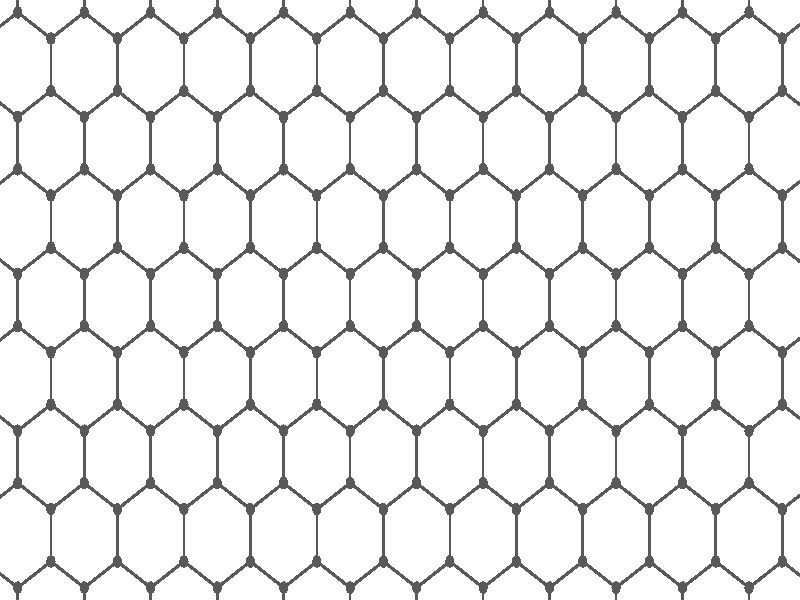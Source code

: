 // 
// Molecular graphics export from VMD 1.9.1
// http://www.ks.uiuc.edu/Research/vmd/
// Requires POV-Ray 3.5 or later
// 
// POV 3.x input script : E:/Users/Kevin Reiter/Documents/GitHub/promotion/daten/nanotori/sheet.pov 
// try povray +W1920 +H1057 -IE:/Users/Kevin Reiter/Documents/GitHub/promotion/daten/nanotori/sheet.pov -OE:/Users/Kevin Reiter/Documents/GitHub/promotion/daten/nanotori/sheet.pov.tga +P +X +A +FT +C
#if (version < 3.5) 
#error "VMD POV3DisplayDevice has been compiled for POV-Ray 3.5 or above.\nPlease upgrade POV-Ray or recompile VMD."
#end 
#declare VMD_clip_on=array[3] {0, 0, 0};
#declare VMD_clip=array[3];
#declare VMD_scaledclip=array[3];
#declare VMD_line_width=0.0020;
#macro VMDC ( C1 )
  texture { pigment { rgbt C1 }}
#end
#macro VMD_point (P1, R1, C1)
  #local T = texture { finish { ambient 1.0 diffuse 0.0 phong 0.0 specular 0.0 } pigment { C1 } }
  #if(VMD_clip_on[2])
  intersection {
    sphere {P1, R1 texture {T} #if(VMD_clip_on[1]) clipped_by {VMD_clip[1]} #end no_shadow}
    VMD_clip[2]
  }
  #else
  sphere {P1, R1 texture {T} #if(VMD_clip_on[1]) clipped_by {VMD_clip[1]} #end no_shadow}
  #end
#end
#macro VMD_line (P1, P2, C1)
  #local T = texture { finish { ambient 1.0 diffuse 0.0 phong 0.0 specular 0.0 } pigment { C1 } }
  #if(VMD_clip_on[2])
  intersection {
    cylinder {P1, P2, VMD_line_width texture {T} #if(VMD_clip_on[1]) clipped_by {VMD_clip[1]} #end no_shadow}
    VMD_clip[2]
  }
  #else
  cylinder {P1, P2, VMD_line_width texture {T} #if(VMD_clip_on[1]) clipped_by {VMD_clip[1]} #end no_shadow}
  #end
#end
#macro VMD_sphere (P1, R1, C1)
  #local T = texture { pigment { C1 } }
  #if(VMD_clip_on[2])
  intersection {
    sphere {P1, R1 texture {T} #if(VMD_clip_on[1]) clipped_by {VMD_clip[1]} #end no_shadow}
    VMD_clip[2]
  }
  #else
  sphere {P1, R1 texture {T} #if(VMD_clip_on[1]) clipped_by {VMD_clip[1]} #end no_shadow}
  #end
#end
#macro VMD_cylinder (P1, P2, R1, C1, O1)
  #local T = texture { pigment { C1 } }
  #if(VMD_clip_on[2])
  intersection {
    cylinder {P1, P2, R1 #if(O1) open #end texture {T} #if(VMD_clip_on[1]) clipped_by {VMD_clip[1]} #end no_shadow}
    VMD_clip[2]
  }
  #else
  cylinder {P1, P2, R1 #if(O1) open #end texture {T} #if(VMD_clip_on[1]) clipped_by {VMD_clip[1]} #end no_shadow}
  #end
#end
#macro VMD_cone (P1, P2, R1, C1)
  #local T = texture { pigment { C1 } }
  #if(VMD_clip_on[2])
  intersection {
    cone {P1, R1, P2, VMD_line_width texture {T} #if(VMD_clip_on[1]) clipped_by {VMD_clip[1]} #end no_shadow}
    VMD_clip[2]
  }
  #else
  cone {P1, R1, P2, VMD_line_width texture {T} #if(VMD_clip_on[1]) clipped_by {VMD_clip[1]} #end no_shadow}
  #end
#end
#macro VMD_triangle (P1, P2, P3, N1, N2, N3, C1)
  #local T = texture { pigment { C1 } }
  smooth_triangle {P1, N1, P2, N2, P3, N3 texture {T} #if(VMD_clip_on[1]) clipped_by {VMD_clip[1]} #end no_shadow}
#end
#macro VMD_tricolor (P1, P2, P3, N1, N2, N3, C1, C2, C3)
  #local NX = P2-P1;
  #local NY = P3-P1;
  #local NZ = vcross(NX, NY);
  #local T = texture { pigment {
    average pigment_map {
      [1 gradient x color_map {[0 rgb 0] [1 C2*3]}]
      [1 gradient y color_map {[0 rgb 0] [1 C3*3]}]
      [1 gradient z color_map {[0 rgb 0] [1 C1*3]}]
    }
    matrix <1.01,0,1,0,1.01,1,0,0,1,-.002,-.002,-1>
    matrix <NX.x,NX.y,NX.z,NY.x,NY.y,NY.z,NZ.x,NZ.y,NZ.z,P1.x,P1.y,P1.z>
  } }
  smooth_triangle {P1, N1, P2, N2, P3, N3 texture {T} #if(VMD_clip_on[1]) clipped_by {VMD_clip[1]} #end no_shadow}
#end
camera {
  orthographic
  location <0.0000, 0.0000, -2.0000>
  look_at <0.0000, 0.0000, 2.0000>
  up <0.0000, 3.0000, 0.0000>
  right <5.4494, 0.0000, 0.0000>
}
light_source { 
  <-0.1000, 0.1000, -1.0000> 
  color rgb<1.000, 1.000, 1.000> 
  parallel 
  point_at <0.0, 0.0, 0.0> 
}
light_source { 
  <1.0000, 2.0000, -0.5000> 
  color rgb<1.000, 1.000, 1.000> 
  parallel 
  point_at <0.0, 0.0, 0.0> 
}
background {
  color rgb<1.000, 1.000, 1.000>
}
#default { texture {
 finish { ambient 0.000 diffuse 0.650 phong 0.1 phong_size 40.000 specular 0.500 }
} }
#declare VMD_line_width=0.0020;
// MoleculeID: 6 ReprID: 0 Beginning CPK
// MoleculeID: 6 ReprID: 0 Beginning VDW
VMD_sphere(<-4.4155,-4.5757,0.0000>,0.0313,rgbt<0.350,0.350,0.350,0.000>)
VMD_sphere(<-4.6419,-4.4449,0.0000>,0.0313,rgbt<0.350,0.350,0.350,0.000>)
VMD_sphere(<-4.6419,-4.1835,0.0000>,0.0313,rgbt<0.350,0.350,0.350,0.000>)
VMD_sphere(<-4.4155,-4.0527,0.0000>,0.0313,rgbt<0.350,0.350,0.350,0.000>)
VMD_sphere(<-3.9626,-4.5757,0.0000>,0.0313,rgbt<0.350,0.350,0.350,0.000>)
VMD_sphere(<-4.1891,-4.4449,0.0000>,0.0313,rgbt<0.350,0.350,0.350,0.000>)
VMD_sphere(<-4.1891,-4.1835,0.0000>,0.0313,rgbt<0.350,0.350,0.350,0.000>)
VMD_sphere(<-3.9626,-4.0527,0.0000>,0.0313,rgbt<0.350,0.350,0.350,0.000>)
VMD_sphere(<-3.5098,-4.5757,0.0000>,0.0313,rgbt<0.350,0.350,0.350,0.000>)
VMD_sphere(<-3.7362,-4.4449,0.0000>,0.0313,rgbt<0.350,0.350,0.350,0.000>)
VMD_sphere(<-3.7362,-4.1835,0.0000>,0.0313,rgbt<0.350,0.350,0.350,0.000>)
VMD_sphere(<-3.5098,-4.0527,0.0000>,0.0313,rgbt<0.350,0.350,0.350,0.000>)
VMD_sphere(<-3.0569,-4.5757,0.0000>,0.0313,rgbt<0.350,0.350,0.350,0.000>)
VMD_sphere(<-3.2833,-4.4449,0.0000>,0.0313,rgbt<0.350,0.350,0.350,0.000>)
VMD_sphere(<-3.2833,-4.1835,0.0000>,0.0313,rgbt<0.350,0.350,0.350,0.000>)
VMD_sphere(<-3.0569,-4.0527,0.0000>,0.0313,rgbt<0.350,0.350,0.350,0.000>)
VMD_sphere(<-2.6040,-4.5757,0.0000>,0.0313,rgbt<0.350,0.350,0.350,0.000>)
VMD_sphere(<-2.8305,-4.4449,0.0000>,0.0313,rgbt<0.350,0.350,0.350,0.000>)
VMD_sphere(<-2.8305,-4.1835,0.0000>,0.0313,rgbt<0.350,0.350,0.350,0.000>)
VMD_sphere(<-2.6040,-4.0527,0.0000>,0.0313,rgbt<0.350,0.350,0.350,0.000>)
VMD_sphere(<-2.1511,-4.5757,0.0000>,0.0313,rgbt<0.350,0.350,0.350,0.000>)
VMD_sphere(<-2.3776,-4.4449,0.0000>,0.0313,rgbt<0.350,0.350,0.350,0.000>)
VMD_sphere(<-2.3776,-4.1835,0.0000>,0.0313,rgbt<0.350,0.350,0.350,0.000>)
VMD_sphere(<-2.1511,-4.0527,0.0000>,0.0313,rgbt<0.350,0.350,0.350,0.000>)
VMD_sphere(<-1.6983,-4.5757,0.0000>,0.0313,rgbt<0.350,0.350,0.350,0.000>)
VMD_sphere(<-1.9247,-4.4449,0.0000>,0.0313,rgbt<0.350,0.350,0.350,0.000>)
VMD_sphere(<-1.9247,-4.1835,0.0000>,0.0313,rgbt<0.350,0.350,0.350,0.000>)
VMD_sphere(<-1.6983,-4.0527,0.0000>,0.0313,rgbt<0.350,0.350,0.350,0.000>)
VMD_sphere(<-1.2454,-4.5757,0.0000>,0.0313,rgbt<0.350,0.350,0.350,0.000>)
VMD_sphere(<-1.4718,-4.4449,0.0000>,0.0313,rgbt<0.350,0.350,0.350,0.000>)
VMD_sphere(<-1.4718,-4.1835,0.0000>,0.0313,rgbt<0.350,0.350,0.350,0.000>)
VMD_sphere(<-1.2454,-4.0527,0.0000>,0.0313,rgbt<0.350,0.350,0.350,0.000>)
VMD_sphere(<-0.7925,-4.5757,0.0000>,0.0313,rgbt<0.350,0.350,0.350,0.000>)
VMD_sphere(<-1.0190,-4.4449,0.0000>,0.0313,rgbt<0.350,0.350,0.350,0.000>)
VMD_sphere(<-1.0190,-4.1835,0.0000>,0.0313,rgbt<0.350,0.350,0.350,0.000>)
VMD_sphere(<-0.7925,-4.0527,0.0000>,0.0313,rgbt<0.350,0.350,0.350,0.000>)
VMD_sphere(<-0.3397,-4.5757,0.0000>,0.0313,rgbt<0.350,0.350,0.350,0.000>)
VMD_sphere(<-0.5661,-4.4449,0.0000>,0.0313,rgbt<0.350,0.350,0.350,0.000>)
VMD_sphere(<-0.5661,-4.1835,0.0000>,0.0313,rgbt<0.350,0.350,0.350,0.000>)
VMD_sphere(<-0.3397,-4.0527,0.0000>,0.0313,rgbt<0.350,0.350,0.350,0.000>)
VMD_sphere(<0.1132,-4.5757,0.0000>,0.0313,rgbt<0.350,0.350,0.350,0.000>)
VMD_sphere(<-0.1132,-4.4449,0.0000>,0.0313,rgbt<0.350,0.350,0.350,0.000>)
VMD_sphere(<-0.1132,-4.1835,0.0000>,0.0313,rgbt<0.350,0.350,0.350,0.000>)
VMD_sphere(<0.1132,-4.0527,0.0000>,0.0313,rgbt<0.350,0.350,0.350,0.000>)
VMD_sphere(<0.5661,-4.5757,0.0000>,0.0313,rgbt<0.350,0.350,0.350,0.000>)
VMD_sphere(<0.3397,-4.4449,0.0000>,0.0313,rgbt<0.350,0.350,0.350,0.000>)
VMD_sphere(<0.3397,-4.1835,0.0000>,0.0313,rgbt<0.350,0.350,0.350,0.000>)
VMD_sphere(<0.5661,-4.0527,0.0000>,0.0313,rgbt<0.350,0.350,0.350,0.000>)
VMD_sphere(<1.0190,-4.5757,0.0000>,0.0313,rgbt<0.350,0.350,0.350,0.000>)
VMD_sphere(<0.7925,-4.4449,0.0000>,0.0313,rgbt<0.350,0.350,0.350,0.000>)
VMD_sphere(<0.7925,-4.1835,0.0000>,0.0313,rgbt<0.350,0.350,0.350,0.000>)
VMD_sphere(<1.0190,-4.0527,0.0000>,0.0313,rgbt<0.350,0.350,0.350,0.000>)
VMD_sphere(<1.4718,-4.5757,0.0000>,0.0313,rgbt<0.350,0.350,0.350,0.000>)
VMD_sphere(<1.2454,-4.4449,0.0000>,0.0313,rgbt<0.350,0.350,0.350,0.000>)
VMD_sphere(<1.2454,-4.1835,0.0000>,0.0313,rgbt<0.350,0.350,0.350,0.000>)
VMD_sphere(<1.4718,-4.0527,0.0000>,0.0313,rgbt<0.350,0.350,0.350,0.000>)
VMD_sphere(<1.9247,-4.5757,0.0000>,0.0313,rgbt<0.350,0.350,0.350,0.000>)
VMD_sphere(<1.6983,-4.4449,0.0000>,0.0313,rgbt<0.350,0.350,0.350,0.000>)
VMD_sphere(<1.6983,-4.1835,0.0000>,0.0313,rgbt<0.350,0.350,0.350,0.000>)
VMD_sphere(<1.9247,-4.0527,0.0000>,0.0313,rgbt<0.350,0.350,0.350,0.000>)
VMD_sphere(<2.3776,-4.5757,0.0000>,0.0313,rgbt<0.350,0.350,0.350,0.000>)
VMD_sphere(<2.1511,-4.4449,0.0000>,0.0313,rgbt<0.350,0.350,0.350,0.000>)
VMD_sphere(<2.1511,-4.1835,0.0000>,0.0313,rgbt<0.350,0.350,0.350,0.000>)
VMD_sphere(<2.3776,-4.0527,0.0000>,0.0313,rgbt<0.350,0.350,0.350,0.000>)
VMD_sphere(<2.8305,-4.5757,0.0000>,0.0313,rgbt<0.350,0.350,0.350,0.000>)
VMD_sphere(<2.6040,-4.4449,0.0000>,0.0313,rgbt<0.350,0.350,0.350,0.000>)
VMD_sphere(<2.6040,-4.1835,0.0000>,0.0313,rgbt<0.350,0.350,0.350,0.000>)
VMD_sphere(<2.8305,-4.0527,0.0000>,0.0313,rgbt<0.350,0.350,0.350,0.000>)
VMD_sphere(<3.2833,-4.5757,0.0000>,0.0313,rgbt<0.350,0.350,0.350,0.000>)
VMD_sphere(<3.0569,-4.4449,0.0000>,0.0313,rgbt<0.350,0.350,0.350,0.000>)
VMD_sphere(<3.0569,-4.1835,0.0000>,0.0313,rgbt<0.350,0.350,0.350,0.000>)
VMD_sphere(<3.2833,-4.0527,0.0000>,0.0313,rgbt<0.350,0.350,0.350,0.000>)
VMD_sphere(<3.7362,-4.5757,0.0000>,0.0313,rgbt<0.350,0.350,0.350,0.000>)
VMD_sphere(<3.5098,-4.4449,0.0000>,0.0313,rgbt<0.350,0.350,0.350,0.000>)
VMD_sphere(<3.5098,-4.1835,0.0000>,0.0313,rgbt<0.350,0.350,0.350,0.000>)
VMD_sphere(<3.7362,-4.0527,0.0000>,0.0313,rgbt<0.350,0.350,0.350,0.000>)
VMD_sphere(<4.1891,-4.5757,0.0000>,0.0313,rgbt<0.350,0.350,0.350,0.000>)
VMD_sphere(<3.9626,-4.4449,0.0000>,0.0313,rgbt<0.350,0.350,0.350,0.000>)
VMD_sphere(<3.9626,-4.1835,0.0000>,0.0313,rgbt<0.350,0.350,0.350,0.000>)
VMD_sphere(<4.1891,-4.0527,0.0000>,0.0313,rgbt<0.350,0.350,0.350,0.000>)
VMD_sphere(<4.6419,-4.5757,0.0000>,0.0313,rgbt<0.350,0.350,0.350,0.000>)
VMD_sphere(<4.4155,-4.4449,0.0000>,0.0313,rgbt<0.350,0.350,0.350,0.000>)
VMD_sphere(<4.4155,-4.1835,0.0000>,0.0313,rgbt<0.350,0.350,0.350,0.000>)
VMD_sphere(<4.6419,-4.0527,0.0000>,0.0313,rgbt<0.350,0.350,0.350,0.000>)
VMD_sphere(<-4.4155,-3.7913,0.0000>,0.0313,rgbt<0.350,0.350,0.350,0.000>)
VMD_sphere(<-4.6419,-3.6605,0.0000>,0.0313,rgbt<0.350,0.350,0.350,0.000>)
VMD_sphere(<-4.6419,-3.3991,0.0000>,0.0313,rgbt<0.350,0.350,0.350,0.000>)
VMD_sphere(<-4.4155,-3.2683,0.0000>,0.0313,rgbt<0.350,0.350,0.350,0.000>)
VMD_sphere(<-3.9626,-3.7913,0.0000>,0.0313,rgbt<0.350,0.350,0.350,0.000>)
VMD_sphere(<-4.1891,-3.6605,0.0000>,0.0313,rgbt<0.350,0.350,0.350,0.000>)
VMD_sphere(<-4.1891,-3.3991,0.0000>,0.0313,rgbt<0.350,0.350,0.350,0.000>)
VMD_sphere(<-3.9626,-3.2683,0.0000>,0.0313,rgbt<0.350,0.350,0.350,0.000>)
VMD_sphere(<-3.5098,-3.7913,0.0000>,0.0313,rgbt<0.350,0.350,0.350,0.000>)
VMD_sphere(<-3.7362,-3.6605,0.0000>,0.0313,rgbt<0.350,0.350,0.350,0.000>)
VMD_sphere(<-3.7362,-3.3991,0.0000>,0.0313,rgbt<0.350,0.350,0.350,0.000>)
VMD_sphere(<-3.5098,-3.2683,0.0000>,0.0313,rgbt<0.350,0.350,0.350,0.000>)
VMD_sphere(<-3.0569,-3.7913,0.0000>,0.0313,rgbt<0.350,0.350,0.350,0.000>)
VMD_sphere(<-3.2833,-3.6605,0.0000>,0.0313,rgbt<0.350,0.350,0.350,0.000>)
VMD_sphere(<-3.2833,-3.3991,0.0000>,0.0313,rgbt<0.350,0.350,0.350,0.000>)
VMD_sphere(<-3.0569,-3.2683,0.0000>,0.0313,rgbt<0.350,0.350,0.350,0.000>)
VMD_sphere(<-2.6040,-3.7913,0.0000>,0.0313,rgbt<0.350,0.350,0.350,0.000>)
VMD_sphere(<-2.8305,-3.6605,0.0000>,0.0313,rgbt<0.350,0.350,0.350,0.000>)
VMD_sphere(<-2.8305,-3.3991,0.0000>,0.0313,rgbt<0.350,0.350,0.350,0.000>)
VMD_sphere(<-2.6040,-3.2683,0.0000>,0.0313,rgbt<0.350,0.350,0.350,0.000>)
VMD_sphere(<-2.1511,-3.7913,0.0000>,0.0313,rgbt<0.350,0.350,0.350,0.000>)
VMD_sphere(<-2.3776,-3.6605,0.0000>,0.0313,rgbt<0.350,0.350,0.350,0.000>)
VMD_sphere(<-2.3776,-3.3991,0.0000>,0.0313,rgbt<0.350,0.350,0.350,0.000>)
VMD_sphere(<-2.1511,-3.2683,0.0000>,0.0313,rgbt<0.350,0.350,0.350,0.000>)
VMD_sphere(<-1.6983,-3.7913,0.0000>,0.0313,rgbt<0.350,0.350,0.350,0.000>)
VMD_sphere(<-1.9247,-3.6605,0.0000>,0.0313,rgbt<0.350,0.350,0.350,0.000>)
VMD_sphere(<-1.9247,-3.3991,0.0000>,0.0313,rgbt<0.350,0.350,0.350,0.000>)
VMD_sphere(<-1.6983,-3.2683,0.0000>,0.0313,rgbt<0.350,0.350,0.350,0.000>)
VMD_sphere(<-1.2454,-3.7913,0.0000>,0.0313,rgbt<0.350,0.350,0.350,0.000>)
VMD_sphere(<-1.4718,-3.6605,0.0000>,0.0313,rgbt<0.350,0.350,0.350,0.000>)
VMD_sphere(<-1.4718,-3.3991,0.0000>,0.0313,rgbt<0.350,0.350,0.350,0.000>)
VMD_sphere(<-1.2454,-3.2683,0.0000>,0.0313,rgbt<0.350,0.350,0.350,0.000>)
VMD_sphere(<-0.7925,-3.7913,0.0000>,0.0313,rgbt<0.350,0.350,0.350,0.000>)
VMD_sphere(<-1.0190,-3.6605,0.0000>,0.0313,rgbt<0.350,0.350,0.350,0.000>)
VMD_sphere(<-1.0190,-3.3991,0.0000>,0.0313,rgbt<0.350,0.350,0.350,0.000>)
VMD_sphere(<-0.7925,-3.2683,0.0000>,0.0313,rgbt<0.350,0.350,0.350,0.000>)
VMD_sphere(<-0.3397,-3.7913,0.0000>,0.0313,rgbt<0.350,0.350,0.350,0.000>)
VMD_sphere(<-0.5661,-3.6605,0.0000>,0.0313,rgbt<0.350,0.350,0.350,0.000>)
VMD_sphere(<-0.5661,-3.3991,0.0000>,0.0313,rgbt<0.350,0.350,0.350,0.000>)
VMD_sphere(<-0.3397,-3.2683,0.0000>,0.0313,rgbt<0.350,0.350,0.350,0.000>)
VMD_sphere(<0.1132,-3.7913,0.0000>,0.0313,rgbt<0.350,0.350,0.350,0.000>)
VMD_sphere(<-0.1132,-3.6605,0.0000>,0.0313,rgbt<0.350,0.350,0.350,0.000>)
VMD_sphere(<-0.1132,-3.3991,0.0000>,0.0313,rgbt<0.350,0.350,0.350,0.000>)
VMD_sphere(<0.1132,-3.2683,0.0000>,0.0313,rgbt<0.350,0.350,0.350,0.000>)
VMD_sphere(<0.5661,-3.7913,0.0000>,0.0313,rgbt<0.350,0.350,0.350,0.000>)
VMD_sphere(<0.3397,-3.6605,0.0000>,0.0313,rgbt<0.350,0.350,0.350,0.000>)
VMD_sphere(<0.3397,-3.3991,0.0000>,0.0313,rgbt<0.350,0.350,0.350,0.000>)
VMD_sphere(<0.5661,-3.2683,0.0000>,0.0313,rgbt<0.350,0.350,0.350,0.000>)
VMD_sphere(<1.0190,-3.7913,0.0000>,0.0313,rgbt<0.350,0.350,0.350,0.000>)
VMD_sphere(<0.7925,-3.6605,0.0000>,0.0313,rgbt<0.350,0.350,0.350,0.000>)
VMD_sphere(<0.7925,-3.3991,0.0000>,0.0313,rgbt<0.350,0.350,0.350,0.000>)
VMD_sphere(<1.0190,-3.2683,0.0000>,0.0313,rgbt<0.350,0.350,0.350,0.000>)
VMD_sphere(<1.4718,-3.7913,0.0000>,0.0313,rgbt<0.350,0.350,0.350,0.000>)
VMD_sphere(<1.2454,-3.6605,0.0000>,0.0313,rgbt<0.350,0.350,0.350,0.000>)
VMD_sphere(<1.2454,-3.3991,0.0000>,0.0313,rgbt<0.350,0.350,0.350,0.000>)
VMD_sphere(<1.4718,-3.2683,0.0000>,0.0313,rgbt<0.350,0.350,0.350,0.000>)
VMD_sphere(<1.9247,-3.7913,0.0000>,0.0313,rgbt<0.350,0.350,0.350,0.000>)
VMD_sphere(<1.6983,-3.6605,0.0000>,0.0313,rgbt<0.350,0.350,0.350,0.000>)
VMD_sphere(<1.6983,-3.3991,0.0000>,0.0313,rgbt<0.350,0.350,0.350,0.000>)
VMD_sphere(<1.9247,-3.2683,0.0000>,0.0313,rgbt<0.350,0.350,0.350,0.000>)
VMD_sphere(<2.3776,-3.7913,0.0000>,0.0313,rgbt<0.350,0.350,0.350,0.000>)
VMD_sphere(<2.1511,-3.6605,0.0000>,0.0313,rgbt<0.350,0.350,0.350,0.000>)
VMD_sphere(<2.1511,-3.3991,0.0000>,0.0313,rgbt<0.350,0.350,0.350,0.000>)
VMD_sphere(<2.3776,-3.2683,0.0000>,0.0313,rgbt<0.350,0.350,0.350,0.000>)
VMD_sphere(<2.8305,-3.7913,0.0000>,0.0313,rgbt<0.350,0.350,0.350,0.000>)
VMD_sphere(<2.6040,-3.6605,0.0000>,0.0313,rgbt<0.350,0.350,0.350,0.000>)
VMD_sphere(<2.6040,-3.3991,0.0000>,0.0313,rgbt<0.350,0.350,0.350,0.000>)
VMD_sphere(<2.8305,-3.2683,0.0000>,0.0313,rgbt<0.350,0.350,0.350,0.000>)
VMD_sphere(<3.2833,-3.7913,0.0000>,0.0313,rgbt<0.350,0.350,0.350,0.000>)
VMD_sphere(<3.0569,-3.6605,0.0000>,0.0313,rgbt<0.350,0.350,0.350,0.000>)
VMD_sphere(<3.0569,-3.3991,0.0000>,0.0313,rgbt<0.350,0.350,0.350,0.000>)
VMD_sphere(<3.2833,-3.2683,0.0000>,0.0313,rgbt<0.350,0.350,0.350,0.000>)
VMD_sphere(<3.7362,-3.7913,0.0000>,0.0313,rgbt<0.350,0.350,0.350,0.000>)
VMD_sphere(<3.5098,-3.6605,0.0000>,0.0313,rgbt<0.350,0.350,0.350,0.000>)
VMD_sphere(<3.5098,-3.3991,0.0000>,0.0313,rgbt<0.350,0.350,0.350,0.000>)
VMD_sphere(<3.7362,-3.2683,0.0000>,0.0313,rgbt<0.350,0.350,0.350,0.000>)
VMD_sphere(<4.1891,-3.7913,0.0000>,0.0313,rgbt<0.350,0.350,0.350,0.000>)
VMD_sphere(<3.9626,-3.6605,0.0000>,0.0313,rgbt<0.350,0.350,0.350,0.000>)
VMD_sphere(<3.9626,-3.3991,0.0000>,0.0313,rgbt<0.350,0.350,0.350,0.000>)
VMD_sphere(<4.1891,-3.2683,0.0000>,0.0313,rgbt<0.350,0.350,0.350,0.000>)
VMD_sphere(<4.6419,-3.7913,0.0000>,0.0313,rgbt<0.350,0.350,0.350,0.000>)
VMD_sphere(<4.4155,-3.6605,0.0000>,0.0313,rgbt<0.350,0.350,0.350,0.000>)
VMD_sphere(<4.4155,-3.3991,0.0000>,0.0313,rgbt<0.350,0.350,0.350,0.000>)
VMD_sphere(<4.6419,-3.2683,0.0000>,0.0313,rgbt<0.350,0.350,0.350,0.000>)
VMD_sphere(<-4.4155,-3.0069,0.0000>,0.0313,rgbt<0.350,0.350,0.350,0.000>)
VMD_sphere(<-4.6419,-2.8761,0.0000>,0.0313,rgbt<0.350,0.350,0.350,0.000>)
VMD_sphere(<-4.6419,-2.6147,0.0000>,0.0313,rgbt<0.350,0.350,0.350,0.000>)
VMD_sphere(<-4.4155,-2.4839,0.0000>,0.0313,rgbt<0.350,0.350,0.350,0.000>)
VMD_sphere(<-3.9626,-3.0069,0.0000>,0.0313,rgbt<0.350,0.350,0.350,0.000>)
VMD_sphere(<-4.1891,-2.8761,0.0000>,0.0313,rgbt<0.350,0.350,0.350,0.000>)
VMD_sphere(<-4.1891,-2.6147,0.0000>,0.0313,rgbt<0.350,0.350,0.350,0.000>)
VMD_sphere(<-3.9626,-2.4839,0.0000>,0.0313,rgbt<0.350,0.350,0.350,0.000>)
VMD_sphere(<-3.5098,-3.0069,0.0000>,0.0313,rgbt<0.350,0.350,0.350,0.000>)
VMD_sphere(<-3.7362,-2.8761,0.0000>,0.0313,rgbt<0.350,0.350,0.350,0.000>)
VMD_sphere(<-3.7362,-2.6147,0.0000>,0.0313,rgbt<0.350,0.350,0.350,0.000>)
VMD_sphere(<-3.5098,-2.4839,0.0000>,0.0313,rgbt<0.350,0.350,0.350,0.000>)
VMD_sphere(<-3.0569,-3.0069,0.0000>,0.0313,rgbt<0.350,0.350,0.350,0.000>)
VMD_sphere(<-3.2833,-2.8761,0.0000>,0.0313,rgbt<0.350,0.350,0.350,0.000>)
VMD_sphere(<-3.2833,-2.6147,0.0000>,0.0313,rgbt<0.350,0.350,0.350,0.000>)
VMD_sphere(<-3.0569,-2.4839,0.0000>,0.0313,rgbt<0.350,0.350,0.350,0.000>)
VMD_sphere(<-2.6040,-3.0069,0.0000>,0.0313,rgbt<0.350,0.350,0.350,0.000>)
VMD_sphere(<-2.8305,-2.8761,0.0000>,0.0313,rgbt<0.350,0.350,0.350,0.000>)
VMD_sphere(<-2.8305,-2.6147,0.0000>,0.0313,rgbt<0.350,0.350,0.350,0.000>)
VMD_sphere(<-2.6040,-2.4839,0.0000>,0.0313,rgbt<0.350,0.350,0.350,0.000>)
VMD_sphere(<-2.1511,-3.0069,0.0000>,0.0313,rgbt<0.350,0.350,0.350,0.000>)
VMD_sphere(<-2.3776,-2.8761,0.0000>,0.0313,rgbt<0.350,0.350,0.350,0.000>)
VMD_sphere(<-2.3776,-2.6147,0.0000>,0.0313,rgbt<0.350,0.350,0.350,0.000>)
VMD_sphere(<-2.1511,-2.4839,0.0000>,0.0313,rgbt<0.350,0.350,0.350,0.000>)
VMD_sphere(<-1.6983,-3.0069,0.0000>,0.0313,rgbt<0.350,0.350,0.350,0.000>)
VMD_sphere(<-1.9247,-2.8761,0.0000>,0.0313,rgbt<0.350,0.350,0.350,0.000>)
VMD_sphere(<-1.9247,-2.6147,0.0000>,0.0313,rgbt<0.350,0.350,0.350,0.000>)
VMD_sphere(<-1.6983,-2.4839,0.0000>,0.0313,rgbt<0.350,0.350,0.350,0.000>)
VMD_sphere(<-1.2454,-3.0069,0.0000>,0.0313,rgbt<0.350,0.350,0.350,0.000>)
VMD_sphere(<-1.4718,-2.8761,0.0000>,0.0313,rgbt<0.350,0.350,0.350,0.000>)
VMD_sphere(<-1.4718,-2.6147,0.0000>,0.0313,rgbt<0.350,0.350,0.350,0.000>)
VMD_sphere(<-1.2454,-2.4839,0.0000>,0.0313,rgbt<0.350,0.350,0.350,0.000>)
VMD_sphere(<-0.7925,-3.0069,0.0000>,0.0313,rgbt<0.350,0.350,0.350,0.000>)
VMD_sphere(<-1.0190,-2.8761,0.0000>,0.0313,rgbt<0.350,0.350,0.350,0.000>)
VMD_sphere(<-1.0190,-2.6147,0.0000>,0.0313,rgbt<0.350,0.350,0.350,0.000>)
VMD_sphere(<-0.7925,-2.4839,0.0000>,0.0313,rgbt<0.350,0.350,0.350,0.000>)
VMD_sphere(<-0.3397,-3.0069,0.0000>,0.0313,rgbt<0.350,0.350,0.350,0.000>)
VMD_sphere(<-0.5661,-2.8761,0.0000>,0.0313,rgbt<0.350,0.350,0.350,0.000>)
VMD_sphere(<-0.5661,-2.6147,0.0000>,0.0313,rgbt<0.350,0.350,0.350,0.000>)
VMD_sphere(<-0.3397,-2.4839,0.0000>,0.0313,rgbt<0.350,0.350,0.350,0.000>)
VMD_sphere(<0.1132,-3.0069,0.0000>,0.0313,rgbt<0.350,0.350,0.350,0.000>)
VMD_sphere(<-0.1132,-2.8761,0.0000>,0.0313,rgbt<0.350,0.350,0.350,0.000>)
VMD_sphere(<-0.1132,-2.6147,0.0000>,0.0313,rgbt<0.350,0.350,0.350,0.000>)
VMD_sphere(<0.1132,-2.4839,0.0000>,0.0313,rgbt<0.350,0.350,0.350,0.000>)
VMD_sphere(<0.5661,-3.0069,0.0000>,0.0313,rgbt<0.350,0.350,0.350,0.000>)
VMD_sphere(<0.3397,-2.8761,0.0000>,0.0313,rgbt<0.350,0.350,0.350,0.000>)
VMD_sphere(<0.3397,-2.6147,0.0000>,0.0313,rgbt<0.350,0.350,0.350,0.000>)
VMD_sphere(<0.5661,-2.4839,0.0000>,0.0313,rgbt<0.350,0.350,0.350,0.000>)
VMD_sphere(<1.0190,-3.0069,0.0000>,0.0313,rgbt<0.350,0.350,0.350,0.000>)
VMD_sphere(<0.7925,-2.8761,0.0000>,0.0313,rgbt<0.350,0.350,0.350,0.000>)
VMD_sphere(<0.7925,-2.6147,0.0000>,0.0313,rgbt<0.350,0.350,0.350,0.000>)
VMD_sphere(<1.0190,-2.4839,0.0000>,0.0313,rgbt<0.350,0.350,0.350,0.000>)
VMD_sphere(<1.4718,-3.0069,0.0000>,0.0313,rgbt<0.350,0.350,0.350,0.000>)
VMD_sphere(<1.2454,-2.8761,0.0000>,0.0313,rgbt<0.350,0.350,0.350,0.000>)
VMD_sphere(<1.2454,-2.6147,0.0000>,0.0313,rgbt<0.350,0.350,0.350,0.000>)
VMD_sphere(<1.4718,-2.4839,0.0000>,0.0313,rgbt<0.350,0.350,0.350,0.000>)
VMD_sphere(<1.9247,-3.0069,0.0000>,0.0313,rgbt<0.350,0.350,0.350,0.000>)
VMD_sphere(<1.6983,-2.8761,0.0000>,0.0313,rgbt<0.350,0.350,0.350,0.000>)
VMD_sphere(<1.6983,-2.6147,0.0000>,0.0313,rgbt<0.350,0.350,0.350,0.000>)
VMD_sphere(<1.9247,-2.4839,0.0000>,0.0313,rgbt<0.350,0.350,0.350,0.000>)
VMD_sphere(<2.3776,-3.0069,0.0000>,0.0313,rgbt<0.350,0.350,0.350,0.000>)
VMD_sphere(<2.1511,-2.8761,0.0000>,0.0313,rgbt<0.350,0.350,0.350,0.000>)
VMD_sphere(<2.1511,-2.6147,0.0000>,0.0313,rgbt<0.350,0.350,0.350,0.000>)
VMD_sphere(<2.3776,-2.4839,0.0000>,0.0313,rgbt<0.350,0.350,0.350,0.000>)
VMD_sphere(<2.8305,-3.0069,0.0000>,0.0313,rgbt<0.350,0.350,0.350,0.000>)
VMD_sphere(<2.6040,-2.8761,0.0000>,0.0313,rgbt<0.350,0.350,0.350,0.000>)
VMD_sphere(<2.6040,-2.6147,0.0000>,0.0313,rgbt<0.350,0.350,0.350,0.000>)
VMD_sphere(<2.8305,-2.4839,0.0000>,0.0313,rgbt<0.350,0.350,0.350,0.000>)
VMD_sphere(<3.2833,-3.0069,0.0000>,0.0313,rgbt<0.350,0.350,0.350,0.000>)
VMD_sphere(<3.0569,-2.8761,0.0000>,0.0313,rgbt<0.350,0.350,0.350,0.000>)
VMD_sphere(<3.0569,-2.6147,0.0000>,0.0313,rgbt<0.350,0.350,0.350,0.000>)
VMD_sphere(<3.2833,-2.4839,0.0000>,0.0313,rgbt<0.350,0.350,0.350,0.000>)
VMD_sphere(<3.7362,-3.0069,0.0000>,0.0313,rgbt<0.350,0.350,0.350,0.000>)
VMD_sphere(<3.5098,-2.8761,0.0000>,0.0313,rgbt<0.350,0.350,0.350,0.000>)
VMD_sphere(<3.5098,-2.6147,0.0000>,0.0313,rgbt<0.350,0.350,0.350,0.000>)
VMD_sphere(<3.7362,-2.4839,0.0000>,0.0313,rgbt<0.350,0.350,0.350,0.000>)
VMD_sphere(<4.1891,-3.0069,0.0000>,0.0313,rgbt<0.350,0.350,0.350,0.000>)
VMD_sphere(<3.9626,-2.8761,0.0000>,0.0313,rgbt<0.350,0.350,0.350,0.000>)
VMD_sphere(<3.9626,-2.6147,0.0000>,0.0313,rgbt<0.350,0.350,0.350,0.000>)
VMD_sphere(<4.1891,-2.4839,0.0000>,0.0313,rgbt<0.350,0.350,0.350,0.000>)
VMD_sphere(<4.6419,-3.0069,0.0000>,0.0313,rgbt<0.350,0.350,0.350,0.000>)
VMD_sphere(<4.4155,-2.8761,0.0000>,0.0313,rgbt<0.350,0.350,0.350,0.000>)
VMD_sphere(<4.4155,-2.6147,0.0000>,0.0313,rgbt<0.350,0.350,0.350,0.000>)
VMD_sphere(<4.6419,-2.4839,0.0000>,0.0313,rgbt<0.350,0.350,0.350,0.000>)
VMD_sphere(<-4.4155,-2.2225,0.0000>,0.0313,rgbt<0.350,0.350,0.350,0.000>)
VMD_sphere(<-4.6419,-2.0917,0.0000>,0.0313,rgbt<0.350,0.350,0.350,0.000>)
VMD_sphere(<-4.6419,-1.8303,0.0000>,0.0313,rgbt<0.350,0.350,0.350,0.000>)
VMD_sphere(<-4.4155,-1.6995,0.0000>,0.0313,rgbt<0.350,0.350,0.350,0.000>)
VMD_sphere(<-3.9626,-2.2225,0.0000>,0.0313,rgbt<0.350,0.350,0.350,0.000>)
VMD_sphere(<-4.1891,-2.0917,0.0000>,0.0313,rgbt<0.350,0.350,0.350,0.000>)
VMD_sphere(<-4.1891,-1.8303,0.0000>,0.0313,rgbt<0.350,0.350,0.350,0.000>)
VMD_sphere(<-3.9626,-1.6995,0.0000>,0.0313,rgbt<0.350,0.350,0.350,0.000>)
VMD_sphere(<-3.5098,-2.2225,0.0000>,0.0313,rgbt<0.350,0.350,0.350,0.000>)
VMD_sphere(<-3.7362,-2.0917,0.0000>,0.0313,rgbt<0.350,0.350,0.350,0.000>)
VMD_sphere(<-3.7362,-1.8303,0.0000>,0.0313,rgbt<0.350,0.350,0.350,0.000>)
VMD_sphere(<-3.5098,-1.6995,0.0000>,0.0313,rgbt<0.350,0.350,0.350,0.000>)
VMD_sphere(<-3.0569,-2.2225,0.0000>,0.0313,rgbt<0.350,0.350,0.350,0.000>)
VMD_sphere(<-3.2833,-2.0917,0.0000>,0.0313,rgbt<0.350,0.350,0.350,0.000>)
VMD_sphere(<-3.2833,-1.8303,0.0000>,0.0313,rgbt<0.350,0.350,0.350,0.000>)
VMD_sphere(<-3.0569,-1.6995,0.0000>,0.0313,rgbt<0.350,0.350,0.350,0.000>)
VMD_sphere(<-2.6040,-2.2225,0.0000>,0.0313,rgbt<0.350,0.350,0.350,0.000>)
VMD_sphere(<-2.8305,-2.0917,0.0000>,0.0313,rgbt<0.350,0.350,0.350,0.000>)
VMD_sphere(<-2.8305,-1.8303,0.0000>,0.0313,rgbt<0.350,0.350,0.350,0.000>)
VMD_sphere(<-2.6040,-1.6995,0.0000>,0.0313,rgbt<0.350,0.350,0.350,0.000>)
VMD_sphere(<-2.1511,-2.2225,0.0000>,0.0313,rgbt<0.350,0.350,0.350,0.000>)
VMD_sphere(<-2.3776,-2.0917,0.0000>,0.0313,rgbt<0.350,0.350,0.350,0.000>)
VMD_sphere(<-2.3776,-1.8303,0.0000>,0.0313,rgbt<0.350,0.350,0.350,0.000>)
VMD_sphere(<-2.1511,-1.6995,0.0000>,0.0313,rgbt<0.350,0.350,0.350,0.000>)
VMD_sphere(<-1.6983,-2.2225,0.0000>,0.0313,rgbt<0.350,0.350,0.350,0.000>)
VMD_sphere(<-1.9247,-2.0917,0.0000>,0.0313,rgbt<0.350,0.350,0.350,0.000>)
VMD_sphere(<-1.9247,-1.8303,0.0000>,0.0313,rgbt<0.350,0.350,0.350,0.000>)
VMD_sphere(<-1.6983,-1.6995,0.0000>,0.0313,rgbt<0.350,0.350,0.350,0.000>)
VMD_sphere(<-1.2454,-2.2225,0.0000>,0.0313,rgbt<0.350,0.350,0.350,0.000>)
VMD_sphere(<-1.4718,-2.0917,0.0000>,0.0313,rgbt<0.350,0.350,0.350,0.000>)
VMD_sphere(<-1.4718,-1.8303,0.0000>,0.0313,rgbt<0.350,0.350,0.350,0.000>)
VMD_sphere(<-1.2454,-1.6995,0.0000>,0.0313,rgbt<0.350,0.350,0.350,0.000>)
VMD_sphere(<-0.7925,-2.2225,0.0000>,0.0313,rgbt<0.350,0.350,0.350,0.000>)
VMD_sphere(<-1.0190,-2.0917,0.0000>,0.0313,rgbt<0.350,0.350,0.350,0.000>)
VMD_sphere(<-1.0190,-1.8303,0.0000>,0.0313,rgbt<0.350,0.350,0.350,0.000>)
VMD_sphere(<-0.7925,-1.6995,0.0000>,0.0313,rgbt<0.350,0.350,0.350,0.000>)
VMD_sphere(<-0.3397,-2.2225,0.0000>,0.0313,rgbt<0.350,0.350,0.350,0.000>)
VMD_sphere(<-0.5661,-2.0917,0.0000>,0.0313,rgbt<0.350,0.350,0.350,0.000>)
VMD_sphere(<-0.5661,-1.8303,0.0000>,0.0313,rgbt<0.350,0.350,0.350,0.000>)
VMD_sphere(<-0.3397,-1.6995,0.0000>,0.0313,rgbt<0.350,0.350,0.350,0.000>)
VMD_sphere(<0.1132,-2.2225,0.0000>,0.0313,rgbt<0.350,0.350,0.350,0.000>)
VMD_sphere(<-0.1132,-2.0917,0.0000>,0.0313,rgbt<0.350,0.350,0.350,0.000>)
VMD_sphere(<-0.1132,-1.8303,0.0000>,0.0313,rgbt<0.350,0.350,0.350,0.000>)
VMD_sphere(<0.1132,-1.6995,0.0000>,0.0313,rgbt<0.350,0.350,0.350,0.000>)
VMD_sphere(<0.5661,-2.2225,0.0000>,0.0313,rgbt<0.350,0.350,0.350,0.000>)
VMD_sphere(<0.3397,-2.0917,0.0000>,0.0313,rgbt<0.350,0.350,0.350,0.000>)
VMD_sphere(<0.3397,-1.8303,0.0000>,0.0313,rgbt<0.350,0.350,0.350,0.000>)
VMD_sphere(<0.5661,-1.6995,0.0000>,0.0313,rgbt<0.350,0.350,0.350,0.000>)
VMD_sphere(<1.0190,-2.2225,0.0000>,0.0313,rgbt<0.350,0.350,0.350,0.000>)
VMD_sphere(<0.7925,-2.0917,0.0000>,0.0313,rgbt<0.350,0.350,0.350,0.000>)
VMD_sphere(<0.7925,-1.8303,0.0000>,0.0313,rgbt<0.350,0.350,0.350,0.000>)
VMD_sphere(<1.0190,-1.6995,0.0000>,0.0313,rgbt<0.350,0.350,0.350,0.000>)
VMD_sphere(<1.4718,-2.2225,0.0000>,0.0313,rgbt<0.350,0.350,0.350,0.000>)
VMD_sphere(<1.2454,-2.0917,0.0000>,0.0313,rgbt<0.350,0.350,0.350,0.000>)
VMD_sphere(<1.2454,-1.8303,0.0000>,0.0313,rgbt<0.350,0.350,0.350,0.000>)
VMD_sphere(<1.4718,-1.6995,0.0000>,0.0313,rgbt<0.350,0.350,0.350,0.000>)
VMD_sphere(<1.9247,-2.2225,0.0000>,0.0313,rgbt<0.350,0.350,0.350,0.000>)
VMD_sphere(<1.6983,-2.0917,0.0000>,0.0313,rgbt<0.350,0.350,0.350,0.000>)
VMD_sphere(<1.6983,-1.8303,0.0000>,0.0313,rgbt<0.350,0.350,0.350,0.000>)
VMD_sphere(<1.9247,-1.6995,0.0000>,0.0313,rgbt<0.350,0.350,0.350,0.000>)
VMD_sphere(<2.3776,-2.2225,0.0000>,0.0313,rgbt<0.350,0.350,0.350,0.000>)
VMD_sphere(<2.1511,-2.0917,0.0000>,0.0313,rgbt<0.350,0.350,0.350,0.000>)
VMD_sphere(<2.1511,-1.8303,0.0000>,0.0313,rgbt<0.350,0.350,0.350,0.000>)
VMD_sphere(<2.3776,-1.6995,0.0000>,0.0313,rgbt<0.350,0.350,0.350,0.000>)
VMD_sphere(<2.8305,-2.2225,0.0000>,0.0313,rgbt<0.350,0.350,0.350,0.000>)
VMD_sphere(<2.6040,-2.0917,0.0000>,0.0313,rgbt<0.350,0.350,0.350,0.000>)
VMD_sphere(<2.6040,-1.8303,0.0000>,0.0313,rgbt<0.350,0.350,0.350,0.000>)
VMD_sphere(<2.8305,-1.6995,0.0000>,0.0313,rgbt<0.350,0.350,0.350,0.000>)
VMD_sphere(<3.2833,-2.2225,0.0000>,0.0313,rgbt<0.350,0.350,0.350,0.000>)
VMD_sphere(<3.0569,-2.0917,0.0000>,0.0313,rgbt<0.350,0.350,0.350,0.000>)
VMD_sphere(<3.0569,-1.8303,0.0000>,0.0313,rgbt<0.350,0.350,0.350,0.000>)
VMD_sphere(<3.2833,-1.6995,0.0000>,0.0313,rgbt<0.350,0.350,0.350,0.000>)
VMD_sphere(<3.7362,-2.2225,0.0000>,0.0313,rgbt<0.350,0.350,0.350,0.000>)
VMD_sphere(<3.5098,-2.0917,0.0000>,0.0313,rgbt<0.350,0.350,0.350,0.000>)
VMD_sphere(<3.5098,-1.8303,0.0000>,0.0313,rgbt<0.350,0.350,0.350,0.000>)
VMD_sphere(<3.7362,-1.6995,0.0000>,0.0313,rgbt<0.350,0.350,0.350,0.000>)
VMD_sphere(<4.1891,-2.2225,0.0000>,0.0313,rgbt<0.350,0.350,0.350,0.000>)
VMD_sphere(<3.9626,-2.0917,0.0000>,0.0313,rgbt<0.350,0.350,0.350,0.000>)
VMD_sphere(<3.9626,-1.8303,0.0000>,0.0313,rgbt<0.350,0.350,0.350,0.000>)
VMD_sphere(<4.1891,-1.6995,0.0000>,0.0313,rgbt<0.350,0.350,0.350,0.000>)
VMD_sphere(<4.6419,-2.2225,0.0000>,0.0313,rgbt<0.350,0.350,0.350,0.000>)
VMD_sphere(<4.4155,-2.0917,0.0000>,0.0313,rgbt<0.350,0.350,0.350,0.000>)
VMD_sphere(<4.4155,-1.8303,0.0000>,0.0313,rgbt<0.350,0.350,0.350,0.000>)
VMD_sphere(<4.6419,-1.6995,0.0000>,0.0313,rgbt<0.350,0.350,0.350,0.000>)
VMD_sphere(<-4.4155,-1.4381,0.0000>,0.0313,rgbt<0.350,0.350,0.350,0.000>)
VMD_sphere(<-4.6419,-1.3073,0.0000>,0.0313,rgbt<0.350,0.350,0.350,0.000>)
VMD_sphere(<-4.6419,-1.0459,0.0000>,0.0313,rgbt<0.350,0.350,0.350,0.000>)
VMD_sphere(<-4.4155,-0.9151,0.0000>,0.0313,rgbt<0.350,0.350,0.350,0.000>)
VMD_sphere(<-3.9626,-1.4381,0.0000>,0.0313,rgbt<0.350,0.350,0.350,0.000>)
VMD_sphere(<-4.1891,-1.3073,0.0000>,0.0313,rgbt<0.350,0.350,0.350,0.000>)
VMD_sphere(<-4.1891,-1.0459,0.0000>,0.0313,rgbt<0.350,0.350,0.350,0.000>)
VMD_sphere(<-3.9626,-0.9151,0.0000>,0.0313,rgbt<0.350,0.350,0.350,0.000>)
VMD_sphere(<-3.5098,-1.4381,0.0000>,0.0313,rgbt<0.350,0.350,0.350,0.000>)
VMD_sphere(<-3.7362,-1.3073,0.0000>,0.0313,rgbt<0.350,0.350,0.350,0.000>)
VMD_sphere(<-3.7362,-1.0459,0.0000>,0.0313,rgbt<0.350,0.350,0.350,0.000>)
VMD_sphere(<-3.5098,-0.9151,0.0000>,0.0313,rgbt<0.350,0.350,0.350,0.000>)
VMD_sphere(<-3.0569,-1.4381,0.0000>,0.0313,rgbt<0.350,0.350,0.350,0.000>)
VMD_sphere(<-3.2833,-1.3073,0.0000>,0.0313,rgbt<0.350,0.350,0.350,0.000>)
VMD_sphere(<-3.2833,-1.0459,0.0000>,0.0313,rgbt<0.350,0.350,0.350,0.000>)
VMD_sphere(<-3.0569,-0.9151,0.0000>,0.0313,rgbt<0.350,0.350,0.350,0.000>)
VMD_sphere(<-2.6040,-1.4381,0.0000>,0.0313,rgbt<0.350,0.350,0.350,0.000>)
VMD_sphere(<-2.8305,-1.3073,0.0000>,0.0313,rgbt<0.350,0.350,0.350,0.000>)
VMD_sphere(<-2.8305,-1.0459,0.0000>,0.0313,rgbt<0.350,0.350,0.350,0.000>)
VMD_sphere(<-2.6040,-0.9151,0.0000>,0.0313,rgbt<0.350,0.350,0.350,0.000>)
VMD_sphere(<-2.1511,-1.4381,0.0000>,0.0313,rgbt<0.350,0.350,0.350,0.000>)
VMD_sphere(<-2.3776,-1.3073,0.0000>,0.0313,rgbt<0.350,0.350,0.350,0.000>)
VMD_sphere(<-2.3776,-1.0459,0.0000>,0.0313,rgbt<0.350,0.350,0.350,0.000>)
VMD_sphere(<-2.1511,-0.9151,0.0000>,0.0313,rgbt<0.350,0.350,0.350,0.000>)
VMD_sphere(<-1.6983,-1.4381,0.0000>,0.0313,rgbt<0.350,0.350,0.350,0.000>)
VMD_sphere(<-1.9247,-1.3073,0.0000>,0.0313,rgbt<0.350,0.350,0.350,0.000>)
VMD_sphere(<-1.9247,-1.0459,0.0000>,0.0313,rgbt<0.350,0.350,0.350,0.000>)
VMD_sphere(<-1.6983,-0.9151,0.0000>,0.0313,rgbt<0.350,0.350,0.350,0.000>)
VMD_sphere(<-1.2454,-1.4381,0.0000>,0.0313,rgbt<0.350,0.350,0.350,0.000>)
VMD_sphere(<-1.4718,-1.3073,0.0000>,0.0313,rgbt<0.350,0.350,0.350,0.000>)
VMD_sphere(<-1.4718,-1.0459,0.0000>,0.0313,rgbt<0.350,0.350,0.350,0.000>)
VMD_sphere(<-1.2454,-0.9151,0.0000>,0.0313,rgbt<0.350,0.350,0.350,0.000>)
VMD_sphere(<-0.7925,-1.4381,0.0000>,0.0313,rgbt<0.350,0.350,0.350,0.000>)
VMD_sphere(<-1.0190,-1.3073,0.0000>,0.0313,rgbt<0.350,0.350,0.350,0.000>)
VMD_sphere(<-1.0190,-1.0459,0.0000>,0.0313,rgbt<0.350,0.350,0.350,0.000>)
VMD_sphere(<-0.7925,-0.9151,0.0000>,0.0313,rgbt<0.350,0.350,0.350,0.000>)
VMD_sphere(<-0.3397,-1.4381,0.0000>,0.0313,rgbt<0.350,0.350,0.350,0.000>)
VMD_sphere(<-0.5661,-1.3073,0.0000>,0.0313,rgbt<0.350,0.350,0.350,0.000>)
VMD_sphere(<-0.5661,-1.0459,0.0000>,0.0313,rgbt<0.350,0.350,0.350,0.000>)
VMD_sphere(<-0.3397,-0.9151,0.0000>,0.0313,rgbt<0.350,0.350,0.350,0.000>)
VMD_sphere(<0.1132,-1.4381,0.0000>,0.0313,rgbt<0.350,0.350,0.350,0.000>)
VMD_sphere(<-0.1132,-1.3073,0.0000>,0.0313,rgbt<0.350,0.350,0.350,0.000>)
VMD_sphere(<-0.1132,-1.0459,0.0000>,0.0313,rgbt<0.350,0.350,0.350,0.000>)
VMD_sphere(<0.1132,-0.9151,0.0000>,0.0313,rgbt<0.350,0.350,0.350,0.000>)
VMD_sphere(<0.5661,-1.4381,0.0000>,0.0313,rgbt<0.350,0.350,0.350,0.000>)
VMD_sphere(<0.3397,-1.3073,0.0000>,0.0313,rgbt<0.350,0.350,0.350,0.000>)
VMD_sphere(<0.3397,-1.0459,0.0000>,0.0313,rgbt<0.350,0.350,0.350,0.000>)
VMD_sphere(<0.5661,-0.9151,0.0000>,0.0313,rgbt<0.350,0.350,0.350,0.000>)
VMD_sphere(<1.0190,-1.4381,0.0000>,0.0313,rgbt<0.350,0.350,0.350,0.000>)
VMD_sphere(<0.7925,-1.3073,0.0000>,0.0313,rgbt<0.350,0.350,0.350,0.000>)
VMD_sphere(<0.7925,-1.0459,0.0000>,0.0313,rgbt<0.350,0.350,0.350,0.000>)
VMD_sphere(<1.0190,-0.9151,0.0000>,0.0313,rgbt<0.350,0.350,0.350,0.000>)
VMD_sphere(<1.4718,-1.4381,0.0000>,0.0313,rgbt<0.350,0.350,0.350,0.000>)
VMD_sphere(<1.2454,-1.3073,0.0000>,0.0313,rgbt<0.350,0.350,0.350,0.000>)
VMD_sphere(<1.2454,-1.0459,0.0000>,0.0313,rgbt<0.350,0.350,0.350,0.000>)
VMD_sphere(<1.4718,-0.9151,0.0000>,0.0313,rgbt<0.350,0.350,0.350,0.000>)
VMD_sphere(<1.9247,-1.4381,0.0000>,0.0313,rgbt<0.350,0.350,0.350,0.000>)
VMD_sphere(<1.6983,-1.3073,0.0000>,0.0313,rgbt<0.350,0.350,0.350,0.000>)
VMD_sphere(<1.6983,-1.0459,0.0000>,0.0313,rgbt<0.350,0.350,0.350,0.000>)
VMD_sphere(<1.9247,-0.9151,0.0000>,0.0313,rgbt<0.350,0.350,0.350,0.000>)
VMD_sphere(<2.3776,-1.4381,0.0000>,0.0313,rgbt<0.350,0.350,0.350,0.000>)
VMD_sphere(<2.1511,-1.3073,0.0000>,0.0313,rgbt<0.350,0.350,0.350,0.000>)
VMD_sphere(<2.1511,-1.0459,0.0000>,0.0313,rgbt<0.350,0.350,0.350,0.000>)
VMD_sphere(<2.3776,-0.9151,0.0000>,0.0313,rgbt<0.350,0.350,0.350,0.000>)
VMD_sphere(<2.8305,-1.4381,0.0000>,0.0313,rgbt<0.350,0.350,0.350,0.000>)
VMD_sphere(<2.6040,-1.3073,0.0000>,0.0313,rgbt<0.350,0.350,0.350,0.000>)
VMD_sphere(<2.6040,-1.0459,0.0000>,0.0313,rgbt<0.350,0.350,0.350,0.000>)
VMD_sphere(<2.8305,-0.9151,0.0000>,0.0313,rgbt<0.350,0.350,0.350,0.000>)
VMD_sphere(<3.2833,-1.4381,0.0000>,0.0313,rgbt<0.350,0.350,0.350,0.000>)
VMD_sphere(<3.0569,-1.3073,0.0000>,0.0313,rgbt<0.350,0.350,0.350,0.000>)
VMD_sphere(<3.0569,-1.0459,0.0000>,0.0313,rgbt<0.350,0.350,0.350,0.000>)
VMD_sphere(<3.2833,-0.9151,0.0000>,0.0313,rgbt<0.350,0.350,0.350,0.000>)
VMD_sphere(<3.7362,-1.4381,0.0000>,0.0313,rgbt<0.350,0.350,0.350,0.000>)
VMD_sphere(<3.5098,-1.3073,0.0000>,0.0313,rgbt<0.350,0.350,0.350,0.000>)
VMD_sphere(<3.5098,-1.0459,0.0000>,0.0313,rgbt<0.350,0.350,0.350,0.000>)
VMD_sphere(<3.7362,-0.9151,0.0000>,0.0313,rgbt<0.350,0.350,0.350,0.000>)
VMD_sphere(<4.1891,-1.4381,0.0000>,0.0313,rgbt<0.350,0.350,0.350,0.000>)
VMD_sphere(<3.9626,-1.3073,0.0000>,0.0313,rgbt<0.350,0.350,0.350,0.000>)
VMD_sphere(<3.9626,-1.0459,0.0000>,0.0313,rgbt<0.350,0.350,0.350,0.000>)
VMD_sphere(<4.1891,-0.9151,0.0000>,0.0313,rgbt<0.350,0.350,0.350,0.000>)
VMD_sphere(<4.6419,-1.4381,0.0000>,0.0313,rgbt<0.350,0.350,0.350,0.000>)
VMD_sphere(<4.4155,-1.3073,0.0000>,0.0313,rgbt<0.350,0.350,0.350,0.000>)
VMD_sphere(<4.4155,-1.0459,0.0000>,0.0313,rgbt<0.350,0.350,0.350,0.000>)
VMD_sphere(<4.6419,-0.9151,0.0000>,0.0313,rgbt<0.350,0.350,0.350,0.000>)
VMD_sphere(<-4.4155,-0.6537,0.0000>,0.0313,rgbt<0.350,0.350,0.350,0.000>)
VMD_sphere(<-4.6419,-0.5229,0.0000>,0.0313,rgbt<0.350,0.350,0.350,0.000>)
VMD_sphere(<-4.6419,-0.2615,0.0000>,0.0313,rgbt<0.350,0.350,0.350,0.000>)
VMD_sphere(<-4.4155,-0.1307,0.0000>,0.0313,rgbt<0.350,0.350,0.350,0.000>)
VMD_sphere(<-3.9626,-0.6537,0.0000>,0.0313,rgbt<0.350,0.350,0.350,0.000>)
VMD_sphere(<-4.1891,-0.5229,0.0000>,0.0313,rgbt<0.350,0.350,0.350,0.000>)
VMD_sphere(<-4.1891,-0.2615,0.0000>,0.0313,rgbt<0.350,0.350,0.350,0.000>)
VMD_sphere(<-3.9626,-0.1307,0.0000>,0.0313,rgbt<0.350,0.350,0.350,0.000>)
VMD_sphere(<-3.5098,-0.6537,0.0000>,0.0313,rgbt<0.350,0.350,0.350,0.000>)
VMD_sphere(<-3.7362,-0.5229,0.0000>,0.0313,rgbt<0.350,0.350,0.350,0.000>)
VMD_sphere(<-3.7362,-0.2615,0.0000>,0.0313,rgbt<0.350,0.350,0.350,0.000>)
VMD_sphere(<-3.5098,-0.1307,0.0000>,0.0313,rgbt<0.350,0.350,0.350,0.000>)
VMD_sphere(<-3.0569,-0.6537,0.0000>,0.0313,rgbt<0.350,0.350,0.350,0.000>)
VMD_sphere(<-3.2833,-0.5229,0.0000>,0.0313,rgbt<0.350,0.350,0.350,0.000>)
VMD_sphere(<-3.2833,-0.2615,0.0000>,0.0313,rgbt<0.350,0.350,0.350,0.000>)
VMD_sphere(<-3.0569,-0.1307,0.0000>,0.0313,rgbt<0.350,0.350,0.350,0.000>)
VMD_sphere(<-2.6040,-0.6537,0.0000>,0.0313,rgbt<0.350,0.350,0.350,0.000>)
VMD_sphere(<-2.8305,-0.5229,0.0000>,0.0313,rgbt<0.350,0.350,0.350,0.000>)
VMD_sphere(<-2.8305,-0.2615,0.0000>,0.0313,rgbt<0.350,0.350,0.350,0.000>)
VMD_sphere(<-2.6040,-0.1307,0.0000>,0.0313,rgbt<0.350,0.350,0.350,0.000>)
VMD_sphere(<-2.1511,-0.6537,0.0000>,0.0313,rgbt<0.350,0.350,0.350,0.000>)
VMD_sphere(<-2.3776,-0.5229,0.0000>,0.0313,rgbt<0.350,0.350,0.350,0.000>)
VMD_sphere(<-2.3776,-0.2615,0.0000>,0.0313,rgbt<0.350,0.350,0.350,0.000>)
VMD_sphere(<-2.1511,-0.1307,0.0000>,0.0313,rgbt<0.350,0.350,0.350,0.000>)
VMD_sphere(<-1.6983,-0.6537,0.0000>,0.0313,rgbt<0.350,0.350,0.350,0.000>)
VMD_sphere(<-1.9247,-0.5229,0.0000>,0.0313,rgbt<0.350,0.350,0.350,0.000>)
VMD_sphere(<-1.9247,-0.2615,0.0000>,0.0313,rgbt<0.350,0.350,0.350,0.000>)
VMD_sphere(<-1.6983,-0.1307,0.0000>,0.0313,rgbt<0.350,0.350,0.350,0.000>)
VMD_sphere(<-1.2454,-0.6537,0.0000>,0.0313,rgbt<0.350,0.350,0.350,0.000>)
VMD_sphere(<-1.4718,-0.5229,0.0000>,0.0313,rgbt<0.350,0.350,0.350,0.000>)
VMD_sphere(<-1.4718,-0.2615,0.0000>,0.0313,rgbt<0.350,0.350,0.350,0.000>)
VMD_sphere(<-1.2454,-0.1307,0.0000>,0.0313,rgbt<0.350,0.350,0.350,0.000>)
VMD_sphere(<-0.7925,-0.6537,0.0000>,0.0313,rgbt<0.350,0.350,0.350,0.000>)
VMD_sphere(<-1.0190,-0.5229,0.0000>,0.0313,rgbt<0.350,0.350,0.350,0.000>)
VMD_sphere(<-1.0190,-0.2615,0.0000>,0.0313,rgbt<0.350,0.350,0.350,0.000>)
VMD_sphere(<-0.7925,-0.1307,0.0000>,0.0313,rgbt<0.350,0.350,0.350,0.000>)
VMD_sphere(<-0.3397,-0.6537,0.0000>,0.0313,rgbt<0.350,0.350,0.350,0.000>)
VMD_sphere(<-0.5661,-0.5229,0.0000>,0.0313,rgbt<0.350,0.350,0.350,0.000>)
VMD_sphere(<-0.5661,-0.2615,0.0000>,0.0313,rgbt<0.350,0.350,0.350,0.000>)
VMD_sphere(<-0.3397,-0.1307,0.0000>,0.0313,rgbt<0.350,0.350,0.350,0.000>)
VMD_sphere(<0.1132,-0.6537,0.0000>,0.0313,rgbt<0.350,0.350,0.350,0.000>)
VMD_sphere(<-0.1132,-0.5229,0.0000>,0.0313,rgbt<0.350,0.350,0.350,0.000>)
VMD_sphere(<-0.1132,-0.2615,0.0000>,0.0313,rgbt<0.350,0.350,0.350,0.000>)
VMD_sphere(<0.1132,-0.1307,0.0000>,0.0313,rgbt<0.350,0.350,0.350,0.000>)
VMD_sphere(<0.5661,-0.6537,0.0000>,0.0313,rgbt<0.350,0.350,0.350,0.000>)
VMD_sphere(<0.3397,-0.5229,0.0000>,0.0313,rgbt<0.350,0.350,0.350,0.000>)
VMD_sphere(<0.3397,-0.2615,0.0000>,0.0313,rgbt<0.350,0.350,0.350,0.000>)
VMD_sphere(<0.5661,-0.1307,0.0000>,0.0313,rgbt<0.350,0.350,0.350,0.000>)
VMD_sphere(<1.0190,-0.6537,0.0000>,0.0313,rgbt<0.350,0.350,0.350,0.000>)
VMD_sphere(<0.7925,-0.5229,0.0000>,0.0313,rgbt<0.350,0.350,0.350,0.000>)
VMD_sphere(<0.7925,-0.2615,0.0000>,0.0313,rgbt<0.350,0.350,0.350,0.000>)
VMD_sphere(<1.0190,-0.1307,0.0000>,0.0313,rgbt<0.350,0.350,0.350,0.000>)
VMD_sphere(<1.4718,-0.6537,0.0000>,0.0313,rgbt<0.350,0.350,0.350,0.000>)
VMD_sphere(<1.2454,-0.5229,0.0000>,0.0313,rgbt<0.350,0.350,0.350,0.000>)
VMD_sphere(<1.2454,-0.2615,0.0000>,0.0313,rgbt<0.350,0.350,0.350,0.000>)
VMD_sphere(<1.4718,-0.1307,0.0000>,0.0313,rgbt<0.350,0.350,0.350,0.000>)
VMD_sphere(<1.9247,-0.6537,0.0000>,0.0313,rgbt<0.350,0.350,0.350,0.000>)
VMD_sphere(<1.6983,-0.5229,0.0000>,0.0313,rgbt<0.350,0.350,0.350,0.000>)
VMD_sphere(<1.6983,-0.2615,0.0000>,0.0313,rgbt<0.350,0.350,0.350,0.000>)
VMD_sphere(<1.9247,-0.1307,0.0000>,0.0313,rgbt<0.350,0.350,0.350,0.000>)
VMD_sphere(<2.3776,-0.6537,0.0000>,0.0313,rgbt<0.350,0.350,0.350,0.000>)
VMD_sphere(<2.1511,-0.5229,0.0000>,0.0313,rgbt<0.350,0.350,0.350,0.000>)
VMD_sphere(<2.1511,-0.2615,0.0000>,0.0313,rgbt<0.350,0.350,0.350,0.000>)
VMD_sphere(<2.3776,-0.1307,0.0000>,0.0313,rgbt<0.350,0.350,0.350,0.000>)
VMD_sphere(<2.8305,-0.6537,0.0000>,0.0313,rgbt<0.350,0.350,0.350,0.000>)
VMD_sphere(<2.6040,-0.5229,0.0000>,0.0313,rgbt<0.350,0.350,0.350,0.000>)
VMD_sphere(<2.6040,-0.2615,0.0000>,0.0313,rgbt<0.350,0.350,0.350,0.000>)
VMD_sphere(<2.8305,-0.1307,0.0000>,0.0313,rgbt<0.350,0.350,0.350,0.000>)
VMD_sphere(<3.2833,-0.6537,0.0000>,0.0313,rgbt<0.350,0.350,0.350,0.000>)
VMD_sphere(<3.0569,-0.5229,0.0000>,0.0313,rgbt<0.350,0.350,0.350,0.000>)
VMD_sphere(<3.0569,-0.2615,0.0000>,0.0313,rgbt<0.350,0.350,0.350,0.000>)
VMD_sphere(<3.2833,-0.1307,0.0000>,0.0313,rgbt<0.350,0.350,0.350,0.000>)
VMD_sphere(<3.7362,-0.6537,0.0000>,0.0313,rgbt<0.350,0.350,0.350,0.000>)
VMD_sphere(<3.5098,-0.5229,0.0000>,0.0313,rgbt<0.350,0.350,0.350,0.000>)
VMD_sphere(<3.5098,-0.2615,0.0000>,0.0313,rgbt<0.350,0.350,0.350,0.000>)
VMD_sphere(<3.7362,-0.1307,0.0000>,0.0313,rgbt<0.350,0.350,0.350,0.000>)
VMD_sphere(<4.1891,-0.6537,0.0000>,0.0313,rgbt<0.350,0.350,0.350,0.000>)
VMD_sphere(<3.9626,-0.5229,0.0000>,0.0313,rgbt<0.350,0.350,0.350,0.000>)
VMD_sphere(<3.9626,-0.2615,0.0000>,0.0313,rgbt<0.350,0.350,0.350,0.000>)
VMD_sphere(<4.1891,-0.1307,0.0000>,0.0313,rgbt<0.350,0.350,0.350,0.000>)
VMD_sphere(<4.6419,-0.6537,0.0000>,0.0313,rgbt<0.350,0.350,0.350,0.000>)
VMD_sphere(<4.4155,-0.5229,0.0000>,0.0313,rgbt<0.350,0.350,0.350,0.000>)
VMD_sphere(<4.4155,-0.2615,0.0000>,0.0313,rgbt<0.350,0.350,0.350,0.000>)
VMD_sphere(<4.6419,-0.1307,0.0000>,0.0313,rgbt<0.350,0.350,0.350,0.000>)
VMD_sphere(<-4.4155,0.1307,0.0000>,0.0313,rgbt<0.350,0.350,0.350,0.000>)
VMD_sphere(<-4.6419,0.2615,0.0000>,0.0313,rgbt<0.350,0.350,0.350,0.000>)
VMD_sphere(<-4.6419,0.5229,0.0000>,0.0313,rgbt<0.350,0.350,0.350,0.000>)
VMD_sphere(<-4.4155,0.6537,0.0000>,0.0313,rgbt<0.350,0.350,0.350,0.000>)
VMD_sphere(<-3.9626,0.1307,0.0000>,0.0313,rgbt<0.350,0.350,0.350,0.000>)
VMD_sphere(<-4.1891,0.2615,0.0000>,0.0313,rgbt<0.350,0.350,0.350,0.000>)
VMD_sphere(<-4.1891,0.5229,0.0000>,0.0313,rgbt<0.350,0.350,0.350,0.000>)
VMD_sphere(<-3.9626,0.6537,0.0000>,0.0313,rgbt<0.350,0.350,0.350,0.000>)
VMD_sphere(<-3.5098,0.1307,0.0000>,0.0313,rgbt<0.350,0.350,0.350,0.000>)
VMD_sphere(<-3.7362,0.2615,0.0000>,0.0313,rgbt<0.350,0.350,0.350,0.000>)
VMD_sphere(<-3.7362,0.5229,0.0000>,0.0313,rgbt<0.350,0.350,0.350,0.000>)
VMD_sphere(<-3.5098,0.6537,0.0000>,0.0313,rgbt<0.350,0.350,0.350,0.000>)
VMD_sphere(<-3.0569,0.1307,0.0000>,0.0313,rgbt<0.350,0.350,0.350,0.000>)
VMD_sphere(<-3.2833,0.2615,0.0000>,0.0313,rgbt<0.350,0.350,0.350,0.000>)
VMD_sphere(<-3.2833,0.5229,0.0000>,0.0313,rgbt<0.350,0.350,0.350,0.000>)
VMD_sphere(<-3.0569,0.6537,0.0000>,0.0313,rgbt<0.350,0.350,0.350,0.000>)
VMD_sphere(<-2.6040,0.1307,0.0000>,0.0313,rgbt<0.350,0.350,0.350,0.000>)
VMD_sphere(<-2.8305,0.2615,0.0000>,0.0313,rgbt<0.350,0.350,0.350,0.000>)
VMD_sphere(<-2.8305,0.5229,0.0000>,0.0313,rgbt<0.350,0.350,0.350,0.000>)
VMD_sphere(<-2.6040,0.6537,0.0000>,0.0313,rgbt<0.350,0.350,0.350,0.000>)
VMD_sphere(<-2.1511,0.1307,0.0000>,0.0313,rgbt<0.350,0.350,0.350,0.000>)
VMD_sphere(<-2.3776,0.2615,0.0000>,0.0313,rgbt<0.350,0.350,0.350,0.000>)
VMD_sphere(<-2.3776,0.5229,0.0000>,0.0313,rgbt<0.350,0.350,0.350,0.000>)
VMD_sphere(<-2.1511,0.6537,0.0000>,0.0313,rgbt<0.350,0.350,0.350,0.000>)
VMD_sphere(<-1.6983,0.1307,0.0000>,0.0313,rgbt<0.350,0.350,0.350,0.000>)
VMD_sphere(<-1.9247,0.2615,0.0000>,0.0313,rgbt<0.350,0.350,0.350,0.000>)
VMD_sphere(<-1.9247,0.5229,0.0000>,0.0313,rgbt<0.350,0.350,0.350,0.000>)
VMD_sphere(<-1.6983,0.6537,0.0000>,0.0313,rgbt<0.350,0.350,0.350,0.000>)
VMD_sphere(<-1.2454,0.1307,0.0000>,0.0313,rgbt<0.350,0.350,0.350,0.000>)
VMD_sphere(<-1.4718,0.2615,0.0000>,0.0313,rgbt<0.350,0.350,0.350,0.000>)
VMD_sphere(<-1.4718,0.5229,0.0000>,0.0313,rgbt<0.350,0.350,0.350,0.000>)
VMD_sphere(<-1.2454,0.6537,0.0000>,0.0313,rgbt<0.350,0.350,0.350,0.000>)
VMD_sphere(<-0.7925,0.1307,0.0000>,0.0313,rgbt<0.350,0.350,0.350,0.000>)
VMD_sphere(<-1.0190,0.2615,0.0000>,0.0313,rgbt<0.350,0.350,0.350,0.000>)
VMD_sphere(<-1.0190,0.5229,0.0000>,0.0313,rgbt<0.350,0.350,0.350,0.000>)
VMD_sphere(<-0.7925,0.6537,0.0000>,0.0313,rgbt<0.350,0.350,0.350,0.000>)
VMD_sphere(<-0.3397,0.1307,0.0000>,0.0313,rgbt<0.350,0.350,0.350,0.000>)
VMD_sphere(<-0.5661,0.2615,0.0000>,0.0313,rgbt<0.350,0.350,0.350,0.000>)
VMD_sphere(<-0.5661,0.5229,0.0000>,0.0313,rgbt<0.350,0.350,0.350,0.000>)
VMD_sphere(<-0.3397,0.6537,0.0000>,0.0313,rgbt<0.350,0.350,0.350,0.000>)
VMD_sphere(<0.1132,0.1307,0.0000>,0.0313,rgbt<0.350,0.350,0.350,0.000>)
VMD_sphere(<-0.1132,0.2615,0.0000>,0.0313,rgbt<0.350,0.350,0.350,0.000>)
VMD_sphere(<-0.1132,0.5229,0.0000>,0.0313,rgbt<0.350,0.350,0.350,0.000>)
VMD_sphere(<0.1132,0.6537,0.0000>,0.0313,rgbt<0.350,0.350,0.350,0.000>)
VMD_sphere(<0.5661,0.1307,0.0000>,0.0313,rgbt<0.350,0.350,0.350,0.000>)
VMD_sphere(<0.3397,0.2615,0.0000>,0.0313,rgbt<0.350,0.350,0.350,0.000>)
VMD_sphere(<0.3397,0.5229,0.0000>,0.0313,rgbt<0.350,0.350,0.350,0.000>)
VMD_sphere(<0.5661,0.6537,0.0000>,0.0313,rgbt<0.350,0.350,0.350,0.000>)
VMD_sphere(<1.0190,0.1307,0.0000>,0.0313,rgbt<0.350,0.350,0.350,0.000>)
VMD_sphere(<0.7925,0.2615,0.0000>,0.0313,rgbt<0.350,0.350,0.350,0.000>)
VMD_sphere(<0.7925,0.5229,0.0000>,0.0313,rgbt<0.350,0.350,0.350,0.000>)
VMD_sphere(<1.0190,0.6537,0.0000>,0.0313,rgbt<0.350,0.350,0.350,0.000>)
VMD_sphere(<1.4718,0.1307,0.0000>,0.0313,rgbt<0.350,0.350,0.350,0.000>)
VMD_sphere(<1.2454,0.2615,0.0000>,0.0313,rgbt<0.350,0.350,0.350,0.000>)
VMD_sphere(<1.2454,0.5229,0.0000>,0.0313,rgbt<0.350,0.350,0.350,0.000>)
VMD_sphere(<1.4718,0.6537,0.0000>,0.0313,rgbt<0.350,0.350,0.350,0.000>)
VMD_sphere(<1.9247,0.1307,0.0000>,0.0313,rgbt<0.350,0.350,0.350,0.000>)
VMD_sphere(<1.6983,0.2615,0.0000>,0.0313,rgbt<0.350,0.350,0.350,0.000>)
VMD_sphere(<1.6983,0.5229,0.0000>,0.0313,rgbt<0.350,0.350,0.350,0.000>)
VMD_sphere(<1.9247,0.6537,0.0000>,0.0313,rgbt<0.350,0.350,0.350,0.000>)
VMD_sphere(<2.3776,0.1307,0.0000>,0.0313,rgbt<0.350,0.350,0.350,0.000>)
VMD_sphere(<2.1511,0.2615,0.0000>,0.0313,rgbt<0.350,0.350,0.350,0.000>)
VMD_sphere(<2.1511,0.5229,0.0000>,0.0313,rgbt<0.350,0.350,0.350,0.000>)
VMD_sphere(<2.3776,0.6537,0.0000>,0.0313,rgbt<0.350,0.350,0.350,0.000>)
VMD_sphere(<2.8305,0.1307,0.0000>,0.0313,rgbt<0.350,0.350,0.350,0.000>)
VMD_sphere(<2.6040,0.2615,0.0000>,0.0313,rgbt<0.350,0.350,0.350,0.000>)
VMD_sphere(<2.6040,0.5229,0.0000>,0.0313,rgbt<0.350,0.350,0.350,0.000>)
VMD_sphere(<2.8305,0.6537,0.0000>,0.0313,rgbt<0.350,0.350,0.350,0.000>)
VMD_sphere(<3.2833,0.1307,0.0000>,0.0313,rgbt<0.350,0.350,0.350,0.000>)
VMD_sphere(<3.0569,0.2615,0.0000>,0.0313,rgbt<0.350,0.350,0.350,0.000>)
VMD_sphere(<3.0569,0.5229,0.0000>,0.0313,rgbt<0.350,0.350,0.350,0.000>)
VMD_sphere(<3.2833,0.6537,0.0000>,0.0313,rgbt<0.350,0.350,0.350,0.000>)
VMD_sphere(<3.7362,0.1307,0.0000>,0.0313,rgbt<0.350,0.350,0.350,0.000>)
VMD_sphere(<3.5098,0.2615,0.0000>,0.0313,rgbt<0.350,0.350,0.350,0.000>)
VMD_sphere(<3.5098,0.5229,0.0000>,0.0313,rgbt<0.350,0.350,0.350,0.000>)
VMD_sphere(<3.7362,0.6537,0.0000>,0.0313,rgbt<0.350,0.350,0.350,0.000>)
VMD_sphere(<4.1891,0.1307,0.0000>,0.0313,rgbt<0.350,0.350,0.350,0.000>)
VMD_sphere(<3.9626,0.2615,0.0000>,0.0313,rgbt<0.350,0.350,0.350,0.000>)
VMD_sphere(<3.9626,0.5229,0.0000>,0.0313,rgbt<0.350,0.350,0.350,0.000>)
VMD_sphere(<4.1891,0.6537,0.0000>,0.0313,rgbt<0.350,0.350,0.350,0.000>)
VMD_sphere(<4.6419,0.1307,0.0000>,0.0313,rgbt<0.350,0.350,0.350,0.000>)
VMD_sphere(<4.4155,0.2615,0.0000>,0.0313,rgbt<0.350,0.350,0.350,0.000>)
VMD_sphere(<4.4155,0.5229,0.0000>,0.0313,rgbt<0.350,0.350,0.350,0.000>)
VMD_sphere(<4.6419,0.6537,0.0000>,0.0313,rgbt<0.350,0.350,0.350,0.000>)
VMD_sphere(<-4.4155,0.9151,0.0000>,0.0313,rgbt<0.350,0.350,0.350,0.000>)
VMD_sphere(<-4.6419,1.0459,0.0000>,0.0313,rgbt<0.350,0.350,0.350,0.000>)
VMD_sphere(<-4.6419,1.3073,0.0000>,0.0313,rgbt<0.350,0.350,0.350,0.000>)
VMD_sphere(<-4.4155,1.4381,0.0000>,0.0313,rgbt<0.350,0.350,0.350,0.000>)
VMD_sphere(<-3.9626,0.9151,0.0000>,0.0313,rgbt<0.350,0.350,0.350,0.000>)
VMD_sphere(<-4.1891,1.0459,0.0000>,0.0313,rgbt<0.350,0.350,0.350,0.000>)
VMD_sphere(<-4.1891,1.3073,0.0000>,0.0313,rgbt<0.350,0.350,0.350,0.000>)
VMD_sphere(<-3.9626,1.4381,0.0000>,0.0313,rgbt<0.350,0.350,0.350,0.000>)
VMD_sphere(<-3.5098,0.9151,0.0000>,0.0313,rgbt<0.350,0.350,0.350,0.000>)
VMD_sphere(<-3.7362,1.0459,0.0000>,0.0313,rgbt<0.350,0.350,0.350,0.000>)
VMD_sphere(<-3.7362,1.3073,0.0000>,0.0313,rgbt<0.350,0.350,0.350,0.000>)
VMD_sphere(<-3.5098,1.4381,0.0000>,0.0313,rgbt<0.350,0.350,0.350,0.000>)
VMD_sphere(<-3.0569,0.9151,0.0000>,0.0313,rgbt<0.350,0.350,0.350,0.000>)
VMD_sphere(<-3.2833,1.0459,0.0000>,0.0313,rgbt<0.350,0.350,0.350,0.000>)
VMD_sphere(<-3.2833,1.3073,0.0000>,0.0313,rgbt<0.350,0.350,0.350,0.000>)
VMD_sphere(<-3.0569,1.4381,0.0000>,0.0313,rgbt<0.350,0.350,0.350,0.000>)
VMD_sphere(<-2.6040,0.9151,0.0000>,0.0313,rgbt<0.350,0.350,0.350,0.000>)
VMD_sphere(<-2.8305,1.0459,0.0000>,0.0313,rgbt<0.350,0.350,0.350,0.000>)
VMD_sphere(<-2.8305,1.3073,0.0000>,0.0313,rgbt<0.350,0.350,0.350,0.000>)
VMD_sphere(<-2.6040,1.4381,0.0000>,0.0313,rgbt<0.350,0.350,0.350,0.000>)
VMD_sphere(<-2.1511,0.9151,0.0000>,0.0313,rgbt<0.350,0.350,0.350,0.000>)
VMD_sphere(<-2.3776,1.0459,0.0000>,0.0313,rgbt<0.350,0.350,0.350,0.000>)
VMD_sphere(<-2.3776,1.3073,0.0000>,0.0313,rgbt<0.350,0.350,0.350,0.000>)
VMD_sphere(<-2.1511,1.4381,0.0000>,0.0313,rgbt<0.350,0.350,0.350,0.000>)
VMD_sphere(<-1.6983,0.9151,0.0000>,0.0313,rgbt<0.350,0.350,0.350,0.000>)
VMD_sphere(<-1.9247,1.0459,0.0000>,0.0313,rgbt<0.350,0.350,0.350,0.000>)
VMD_sphere(<-1.9247,1.3073,0.0000>,0.0313,rgbt<0.350,0.350,0.350,0.000>)
VMD_sphere(<-1.6983,1.4381,0.0000>,0.0313,rgbt<0.350,0.350,0.350,0.000>)
VMD_sphere(<-1.2454,0.9151,0.0000>,0.0313,rgbt<0.350,0.350,0.350,0.000>)
VMD_sphere(<-1.4718,1.0459,0.0000>,0.0313,rgbt<0.350,0.350,0.350,0.000>)
VMD_sphere(<-1.4718,1.3073,0.0000>,0.0313,rgbt<0.350,0.350,0.350,0.000>)
VMD_sphere(<-1.2454,1.4381,0.0000>,0.0313,rgbt<0.350,0.350,0.350,0.000>)
VMD_sphere(<-0.7925,0.9151,0.0000>,0.0313,rgbt<0.350,0.350,0.350,0.000>)
VMD_sphere(<-1.0190,1.0459,0.0000>,0.0313,rgbt<0.350,0.350,0.350,0.000>)
VMD_sphere(<-1.0190,1.3073,0.0000>,0.0313,rgbt<0.350,0.350,0.350,0.000>)
VMD_sphere(<-0.7925,1.4381,0.0000>,0.0313,rgbt<0.350,0.350,0.350,0.000>)
VMD_sphere(<-0.3397,0.9151,0.0000>,0.0313,rgbt<0.350,0.350,0.350,0.000>)
VMD_sphere(<-0.5661,1.0459,0.0000>,0.0313,rgbt<0.350,0.350,0.350,0.000>)
VMD_sphere(<-0.5661,1.3073,0.0000>,0.0313,rgbt<0.350,0.350,0.350,0.000>)
VMD_sphere(<-0.3397,1.4381,0.0000>,0.0313,rgbt<0.350,0.350,0.350,0.000>)
VMD_sphere(<0.1132,0.9151,0.0000>,0.0313,rgbt<0.350,0.350,0.350,0.000>)
VMD_sphere(<-0.1132,1.0459,0.0000>,0.0313,rgbt<0.350,0.350,0.350,0.000>)
VMD_sphere(<-0.1132,1.3073,0.0000>,0.0313,rgbt<0.350,0.350,0.350,0.000>)
VMD_sphere(<0.1132,1.4381,0.0000>,0.0313,rgbt<0.350,0.350,0.350,0.000>)
VMD_sphere(<0.5661,0.9151,0.0000>,0.0313,rgbt<0.350,0.350,0.350,0.000>)
VMD_sphere(<0.3397,1.0459,0.0000>,0.0313,rgbt<0.350,0.350,0.350,0.000>)
VMD_sphere(<0.3397,1.3073,0.0000>,0.0313,rgbt<0.350,0.350,0.350,0.000>)
VMD_sphere(<0.5661,1.4381,0.0000>,0.0313,rgbt<0.350,0.350,0.350,0.000>)
VMD_sphere(<1.0190,0.9151,0.0000>,0.0313,rgbt<0.350,0.350,0.350,0.000>)
VMD_sphere(<0.7925,1.0459,0.0000>,0.0313,rgbt<0.350,0.350,0.350,0.000>)
VMD_sphere(<0.7925,1.3073,0.0000>,0.0313,rgbt<0.350,0.350,0.350,0.000>)
VMD_sphere(<1.0190,1.4381,0.0000>,0.0313,rgbt<0.350,0.350,0.350,0.000>)
VMD_sphere(<1.4718,0.9151,0.0000>,0.0313,rgbt<0.350,0.350,0.350,0.000>)
VMD_sphere(<1.2454,1.0459,0.0000>,0.0313,rgbt<0.350,0.350,0.350,0.000>)
VMD_sphere(<1.2454,1.3073,0.0000>,0.0313,rgbt<0.350,0.350,0.350,0.000>)
VMD_sphere(<1.4718,1.4381,0.0000>,0.0313,rgbt<0.350,0.350,0.350,0.000>)
VMD_sphere(<1.9247,0.9151,0.0000>,0.0313,rgbt<0.350,0.350,0.350,0.000>)
VMD_sphere(<1.6983,1.0459,0.0000>,0.0313,rgbt<0.350,0.350,0.350,0.000>)
VMD_sphere(<1.6983,1.3073,0.0000>,0.0313,rgbt<0.350,0.350,0.350,0.000>)
VMD_sphere(<1.9247,1.4381,0.0000>,0.0313,rgbt<0.350,0.350,0.350,0.000>)
VMD_sphere(<2.3776,0.9151,0.0000>,0.0313,rgbt<0.350,0.350,0.350,0.000>)
VMD_sphere(<2.1511,1.0459,0.0000>,0.0313,rgbt<0.350,0.350,0.350,0.000>)
VMD_sphere(<2.1511,1.3073,0.0000>,0.0313,rgbt<0.350,0.350,0.350,0.000>)
VMD_sphere(<2.3776,1.4381,0.0000>,0.0313,rgbt<0.350,0.350,0.350,0.000>)
VMD_sphere(<2.8305,0.9151,0.0000>,0.0313,rgbt<0.350,0.350,0.350,0.000>)
VMD_sphere(<2.6040,1.0459,0.0000>,0.0313,rgbt<0.350,0.350,0.350,0.000>)
VMD_sphere(<2.6040,1.3073,0.0000>,0.0313,rgbt<0.350,0.350,0.350,0.000>)
VMD_sphere(<2.8305,1.4381,0.0000>,0.0313,rgbt<0.350,0.350,0.350,0.000>)
VMD_sphere(<3.2833,0.9151,0.0000>,0.0313,rgbt<0.350,0.350,0.350,0.000>)
VMD_sphere(<3.0569,1.0459,0.0000>,0.0313,rgbt<0.350,0.350,0.350,0.000>)
VMD_sphere(<3.0569,1.3073,0.0000>,0.0313,rgbt<0.350,0.350,0.350,0.000>)
VMD_sphere(<3.2833,1.4381,0.0000>,0.0313,rgbt<0.350,0.350,0.350,0.000>)
VMD_sphere(<3.7362,0.9151,0.0000>,0.0313,rgbt<0.350,0.350,0.350,0.000>)
VMD_sphere(<3.5098,1.0459,0.0000>,0.0313,rgbt<0.350,0.350,0.350,0.000>)
VMD_sphere(<3.5098,1.3073,0.0000>,0.0313,rgbt<0.350,0.350,0.350,0.000>)
VMD_sphere(<3.7362,1.4381,0.0000>,0.0313,rgbt<0.350,0.350,0.350,0.000>)
VMD_sphere(<4.1891,0.9151,0.0000>,0.0313,rgbt<0.350,0.350,0.350,0.000>)
VMD_sphere(<3.9626,1.0459,0.0000>,0.0313,rgbt<0.350,0.350,0.350,0.000>)
VMD_sphere(<3.9626,1.3073,0.0000>,0.0313,rgbt<0.350,0.350,0.350,0.000>)
VMD_sphere(<4.1891,1.4381,0.0000>,0.0313,rgbt<0.350,0.350,0.350,0.000>)
VMD_sphere(<4.6419,0.9151,0.0000>,0.0313,rgbt<0.350,0.350,0.350,0.000>)
VMD_sphere(<4.4155,1.0459,0.0000>,0.0313,rgbt<0.350,0.350,0.350,0.000>)
VMD_sphere(<4.4155,1.3073,0.0000>,0.0313,rgbt<0.350,0.350,0.350,0.000>)
VMD_sphere(<4.6419,1.4381,0.0000>,0.0313,rgbt<0.350,0.350,0.350,0.000>)
VMD_sphere(<-4.4155,1.6995,0.0000>,0.0313,rgbt<0.350,0.350,0.350,0.000>)
VMD_sphere(<-4.6419,1.8303,0.0000>,0.0313,rgbt<0.350,0.350,0.350,0.000>)
VMD_sphere(<-4.6419,2.0917,0.0000>,0.0313,rgbt<0.350,0.350,0.350,0.000>)
VMD_sphere(<-4.4155,2.2225,0.0000>,0.0313,rgbt<0.350,0.350,0.350,0.000>)
VMD_sphere(<-3.9626,1.6995,0.0000>,0.0313,rgbt<0.350,0.350,0.350,0.000>)
VMD_sphere(<-4.1891,1.8303,0.0000>,0.0313,rgbt<0.350,0.350,0.350,0.000>)
VMD_sphere(<-4.1891,2.0917,0.0000>,0.0313,rgbt<0.350,0.350,0.350,0.000>)
VMD_sphere(<-3.9626,2.2225,0.0000>,0.0313,rgbt<0.350,0.350,0.350,0.000>)
VMD_sphere(<-3.5098,1.6995,0.0000>,0.0313,rgbt<0.350,0.350,0.350,0.000>)
VMD_sphere(<-3.7362,1.8303,0.0000>,0.0313,rgbt<0.350,0.350,0.350,0.000>)
VMD_sphere(<-3.7362,2.0917,0.0000>,0.0313,rgbt<0.350,0.350,0.350,0.000>)
VMD_sphere(<-3.5098,2.2225,0.0000>,0.0313,rgbt<0.350,0.350,0.350,0.000>)
VMD_sphere(<-3.0569,1.6995,0.0000>,0.0313,rgbt<0.350,0.350,0.350,0.000>)
VMD_sphere(<-3.2833,1.8303,0.0000>,0.0313,rgbt<0.350,0.350,0.350,0.000>)
VMD_sphere(<-3.2833,2.0917,0.0000>,0.0313,rgbt<0.350,0.350,0.350,0.000>)
VMD_sphere(<-3.0569,2.2225,0.0000>,0.0313,rgbt<0.350,0.350,0.350,0.000>)
VMD_sphere(<-2.6040,1.6995,0.0000>,0.0313,rgbt<0.350,0.350,0.350,0.000>)
VMD_sphere(<-2.8305,1.8303,0.0000>,0.0313,rgbt<0.350,0.350,0.350,0.000>)
VMD_sphere(<-2.8305,2.0917,0.0000>,0.0313,rgbt<0.350,0.350,0.350,0.000>)
VMD_sphere(<-2.6040,2.2225,0.0000>,0.0313,rgbt<0.350,0.350,0.350,0.000>)
VMD_sphere(<-2.1511,1.6995,0.0000>,0.0313,rgbt<0.350,0.350,0.350,0.000>)
VMD_sphere(<-2.3776,1.8303,0.0000>,0.0313,rgbt<0.350,0.350,0.350,0.000>)
VMD_sphere(<-2.3776,2.0917,0.0000>,0.0313,rgbt<0.350,0.350,0.350,0.000>)
VMD_sphere(<-2.1511,2.2225,0.0000>,0.0313,rgbt<0.350,0.350,0.350,0.000>)
VMD_sphere(<-1.6983,1.6995,0.0000>,0.0313,rgbt<0.350,0.350,0.350,0.000>)
VMD_sphere(<-1.9247,1.8303,0.0000>,0.0313,rgbt<0.350,0.350,0.350,0.000>)
VMD_sphere(<-1.9247,2.0917,0.0000>,0.0313,rgbt<0.350,0.350,0.350,0.000>)
VMD_sphere(<-1.6983,2.2225,0.0000>,0.0313,rgbt<0.350,0.350,0.350,0.000>)
VMD_sphere(<-1.2454,1.6995,0.0000>,0.0313,rgbt<0.350,0.350,0.350,0.000>)
VMD_sphere(<-1.4718,1.8303,0.0000>,0.0313,rgbt<0.350,0.350,0.350,0.000>)
VMD_sphere(<-1.4718,2.0917,0.0000>,0.0313,rgbt<0.350,0.350,0.350,0.000>)
VMD_sphere(<-1.2454,2.2225,0.0000>,0.0313,rgbt<0.350,0.350,0.350,0.000>)
VMD_sphere(<-0.7925,1.6995,0.0000>,0.0313,rgbt<0.350,0.350,0.350,0.000>)
VMD_sphere(<-1.0190,1.8303,0.0000>,0.0313,rgbt<0.350,0.350,0.350,0.000>)
VMD_sphere(<-1.0190,2.0917,0.0000>,0.0313,rgbt<0.350,0.350,0.350,0.000>)
VMD_sphere(<-0.7925,2.2225,0.0000>,0.0313,rgbt<0.350,0.350,0.350,0.000>)
VMD_sphere(<-0.3397,1.6995,0.0000>,0.0313,rgbt<0.350,0.350,0.350,0.000>)
VMD_sphere(<-0.5661,1.8303,0.0000>,0.0313,rgbt<0.350,0.350,0.350,0.000>)
VMD_sphere(<-0.5661,2.0917,0.0000>,0.0313,rgbt<0.350,0.350,0.350,0.000>)
VMD_sphere(<-0.3397,2.2225,0.0000>,0.0313,rgbt<0.350,0.350,0.350,0.000>)
VMD_sphere(<0.1132,1.6995,0.0000>,0.0313,rgbt<0.350,0.350,0.350,0.000>)
VMD_sphere(<-0.1132,1.8303,0.0000>,0.0313,rgbt<0.350,0.350,0.350,0.000>)
VMD_sphere(<-0.1132,2.0917,0.0000>,0.0313,rgbt<0.350,0.350,0.350,0.000>)
VMD_sphere(<0.1132,2.2225,0.0000>,0.0313,rgbt<0.350,0.350,0.350,0.000>)
VMD_sphere(<0.5661,1.6995,0.0000>,0.0313,rgbt<0.350,0.350,0.350,0.000>)
VMD_sphere(<0.3397,1.8303,0.0000>,0.0313,rgbt<0.350,0.350,0.350,0.000>)
VMD_sphere(<0.3397,2.0917,0.0000>,0.0313,rgbt<0.350,0.350,0.350,0.000>)
VMD_sphere(<0.5661,2.2225,0.0000>,0.0313,rgbt<0.350,0.350,0.350,0.000>)
VMD_sphere(<1.0190,1.6995,0.0000>,0.0313,rgbt<0.350,0.350,0.350,0.000>)
VMD_sphere(<0.7925,1.8303,0.0000>,0.0313,rgbt<0.350,0.350,0.350,0.000>)
VMD_sphere(<0.7925,2.0917,0.0000>,0.0313,rgbt<0.350,0.350,0.350,0.000>)
VMD_sphere(<1.0190,2.2225,0.0000>,0.0313,rgbt<0.350,0.350,0.350,0.000>)
VMD_sphere(<1.4718,1.6995,0.0000>,0.0313,rgbt<0.350,0.350,0.350,0.000>)
VMD_sphere(<1.2454,1.8303,0.0000>,0.0313,rgbt<0.350,0.350,0.350,0.000>)
VMD_sphere(<1.2454,2.0917,0.0000>,0.0313,rgbt<0.350,0.350,0.350,0.000>)
VMD_sphere(<1.4718,2.2225,0.0000>,0.0313,rgbt<0.350,0.350,0.350,0.000>)
VMD_sphere(<1.9247,1.6995,0.0000>,0.0313,rgbt<0.350,0.350,0.350,0.000>)
VMD_sphere(<1.6983,1.8303,0.0000>,0.0313,rgbt<0.350,0.350,0.350,0.000>)
VMD_sphere(<1.6983,2.0917,0.0000>,0.0313,rgbt<0.350,0.350,0.350,0.000>)
VMD_sphere(<1.9247,2.2225,0.0000>,0.0313,rgbt<0.350,0.350,0.350,0.000>)
VMD_sphere(<2.3776,1.6995,0.0000>,0.0313,rgbt<0.350,0.350,0.350,0.000>)
VMD_sphere(<2.1511,1.8303,0.0000>,0.0313,rgbt<0.350,0.350,0.350,0.000>)
VMD_sphere(<2.1511,2.0917,0.0000>,0.0313,rgbt<0.350,0.350,0.350,0.000>)
VMD_sphere(<2.3776,2.2225,0.0000>,0.0313,rgbt<0.350,0.350,0.350,0.000>)
VMD_sphere(<2.8305,1.6995,0.0000>,0.0313,rgbt<0.350,0.350,0.350,0.000>)
VMD_sphere(<2.6040,1.8303,0.0000>,0.0313,rgbt<0.350,0.350,0.350,0.000>)
VMD_sphere(<2.6040,2.0917,0.0000>,0.0313,rgbt<0.350,0.350,0.350,0.000>)
VMD_sphere(<2.8305,2.2225,0.0000>,0.0313,rgbt<0.350,0.350,0.350,0.000>)
VMD_sphere(<3.2833,1.6995,0.0000>,0.0313,rgbt<0.350,0.350,0.350,0.000>)
VMD_sphere(<3.0569,1.8303,0.0000>,0.0313,rgbt<0.350,0.350,0.350,0.000>)
VMD_sphere(<3.0569,2.0917,0.0000>,0.0313,rgbt<0.350,0.350,0.350,0.000>)
VMD_sphere(<3.2833,2.2225,0.0000>,0.0313,rgbt<0.350,0.350,0.350,0.000>)
VMD_sphere(<3.7362,1.6995,0.0000>,0.0313,rgbt<0.350,0.350,0.350,0.000>)
VMD_sphere(<3.5098,1.8303,0.0000>,0.0313,rgbt<0.350,0.350,0.350,0.000>)
VMD_sphere(<3.5098,2.0917,0.0000>,0.0313,rgbt<0.350,0.350,0.350,0.000>)
VMD_sphere(<3.7362,2.2225,0.0000>,0.0313,rgbt<0.350,0.350,0.350,0.000>)
VMD_sphere(<4.1891,1.6995,0.0000>,0.0313,rgbt<0.350,0.350,0.350,0.000>)
VMD_sphere(<3.9626,1.8303,0.0000>,0.0313,rgbt<0.350,0.350,0.350,0.000>)
VMD_sphere(<3.9626,2.0917,0.0000>,0.0313,rgbt<0.350,0.350,0.350,0.000>)
VMD_sphere(<4.1891,2.2225,0.0000>,0.0313,rgbt<0.350,0.350,0.350,0.000>)
VMD_sphere(<4.6419,1.6995,0.0000>,0.0313,rgbt<0.350,0.350,0.350,0.000>)
VMD_sphere(<4.4155,1.8303,0.0000>,0.0313,rgbt<0.350,0.350,0.350,0.000>)
VMD_sphere(<4.4155,2.0917,0.0000>,0.0313,rgbt<0.350,0.350,0.350,0.000>)
VMD_sphere(<4.6419,2.2225,0.0000>,0.0313,rgbt<0.350,0.350,0.350,0.000>)
VMD_sphere(<-4.4155,2.4839,0.0000>,0.0313,rgbt<0.350,0.350,0.350,0.000>)
VMD_sphere(<-4.6419,2.6147,0.0000>,0.0313,rgbt<0.350,0.350,0.350,0.000>)
VMD_sphere(<-4.6419,2.8761,0.0000>,0.0313,rgbt<0.350,0.350,0.350,0.000>)
VMD_sphere(<-4.4155,3.0069,0.0000>,0.0313,rgbt<0.350,0.350,0.350,0.000>)
VMD_sphere(<-3.9626,2.4839,0.0000>,0.0313,rgbt<0.350,0.350,0.350,0.000>)
VMD_sphere(<-4.1891,2.6147,0.0000>,0.0313,rgbt<0.350,0.350,0.350,0.000>)
VMD_sphere(<-4.1891,2.8761,0.0000>,0.0313,rgbt<0.350,0.350,0.350,0.000>)
VMD_sphere(<-3.9626,3.0069,0.0000>,0.0313,rgbt<0.350,0.350,0.350,0.000>)
VMD_sphere(<-3.5098,2.4839,0.0000>,0.0313,rgbt<0.350,0.350,0.350,0.000>)
VMD_sphere(<-3.7362,2.6147,0.0000>,0.0313,rgbt<0.350,0.350,0.350,0.000>)
VMD_sphere(<-3.7362,2.8761,0.0000>,0.0313,rgbt<0.350,0.350,0.350,0.000>)
VMD_sphere(<-3.5098,3.0069,0.0000>,0.0313,rgbt<0.350,0.350,0.350,0.000>)
VMD_sphere(<-3.0569,2.4839,0.0000>,0.0313,rgbt<0.350,0.350,0.350,0.000>)
VMD_sphere(<-3.2833,2.6147,0.0000>,0.0313,rgbt<0.350,0.350,0.350,0.000>)
VMD_sphere(<-3.2833,2.8761,0.0000>,0.0313,rgbt<0.350,0.350,0.350,0.000>)
VMD_sphere(<-3.0569,3.0069,0.0000>,0.0313,rgbt<0.350,0.350,0.350,0.000>)
VMD_sphere(<-2.6040,2.4839,0.0000>,0.0313,rgbt<0.350,0.350,0.350,0.000>)
VMD_sphere(<-2.8305,2.6147,0.0000>,0.0313,rgbt<0.350,0.350,0.350,0.000>)
VMD_sphere(<-2.8305,2.8761,0.0000>,0.0313,rgbt<0.350,0.350,0.350,0.000>)
VMD_sphere(<-2.6040,3.0069,0.0000>,0.0313,rgbt<0.350,0.350,0.350,0.000>)
VMD_sphere(<-2.1511,2.4839,0.0000>,0.0313,rgbt<0.350,0.350,0.350,0.000>)
VMD_sphere(<-2.3776,2.6147,0.0000>,0.0313,rgbt<0.350,0.350,0.350,0.000>)
VMD_sphere(<-2.3776,2.8761,0.0000>,0.0313,rgbt<0.350,0.350,0.350,0.000>)
VMD_sphere(<-2.1511,3.0069,0.0000>,0.0313,rgbt<0.350,0.350,0.350,0.000>)
VMD_sphere(<-1.6983,2.4839,0.0000>,0.0313,rgbt<0.350,0.350,0.350,0.000>)
VMD_sphere(<-1.9247,2.6147,0.0000>,0.0313,rgbt<0.350,0.350,0.350,0.000>)
VMD_sphere(<-1.9247,2.8761,0.0000>,0.0313,rgbt<0.350,0.350,0.350,0.000>)
VMD_sphere(<-1.6983,3.0069,0.0000>,0.0313,rgbt<0.350,0.350,0.350,0.000>)
VMD_sphere(<-1.2454,2.4839,0.0000>,0.0313,rgbt<0.350,0.350,0.350,0.000>)
VMD_sphere(<-1.4718,2.6147,0.0000>,0.0313,rgbt<0.350,0.350,0.350,0.000>)
VMD_sphere(<-1.4718,2.8761,0.0000>,0.0313,rgbt<0.350,0.350,0.350,0.000>)
VMD_sphere(<-1.2454,3.0069,0.0000>,0.0313,rgbt<0.350,0.350,0.350,0.000>)
VMD_sphere(<-0.7925,2.4839,0.0000>,0.0313,rgbt<0.350,0.350,0.350,0.000>)
VMD_sphere(<-1.0190,2.6147,0.0000>,0.0313,rgbt<0.350,0.350,0.350,0.000>)
VMD_sphere(<-1.0190,2.8761,0.0000>,0.0313,rgbt<0.350,0.350,0.350,0.000>)
VMD_sphere(<-0.7925,3.0069,0.0000>,0.0313,rgbt<0.350,0.350,0.350,0.000>)
VMD_sphere(<-0.3397,2.4839,0.0000>,0.0313,rgbt<0.350,0.350,0.350,0.000>)
VMD_sphere(<-0.5661,2.6147,0.0000>,0.0313,rgbt<0.350,0.350,0.350,0.000>)
VMD_sphere(<-0.5661,2.8761,0.0000>,0.0313,rgbt<0.350,0.350,0.350,0.000>)
VMD_sphere(<-0.3397,3.0069,0.0000>,0.0313,rgbt<0.350,0.350,0.350,0.000>)
VMD_sphere(<0.1132,2.4839,0.0000>,0.0313,rgbt<0.350,0.350,0.350,0.000>)
VMD_sphere(<-0.1132,2.6147,0.0000>,0.0313,rgbt<0.350,0.350,0.350,0.000>)
VMD_sphere(<-0.1132,2.8761,0.0000>,0.0313,rgbt<0.350,0.350,0.350,0.000>)
VMD_sphere(<0.1132,3.0069,0.0000>,0.0313,rgbt<0.350,0.350,0.350,0.000>)
VMD_sphere(<0.5661,2.4839,0.0000>,0.0313,rgbt<0.350,0.350,0.350,0.000>)
VMD_sphere(<0.3397,2.6147,0.0000>,0.0313,rgbt<0.350,0.350,0.350,0.000>)
VMD_sphere(<0.3397,2.8761,0.0000>,0.0313,rgbt<0.350,0.350,0.350,0.000>)
VMD_sphere(<0.5661,3.0069,0.0000>,0.0313,rgbt<0.350,0.350,0.350,0.000>)
VMD_sphere(<1.0190,2.4839,0.0000>,0.0313,rgbt<0.350,0.350,0.350,0.000>)
VMD_sphere(<0.7925,2.6147,0.0000>,0.0313,rgbt<0.350,0.350,0.350,0.000>)
VMD_sphere(<0.7925,2.8761,0.0000>,0.0313,rgbt<0.350,0.350,0.350,0.000>)
VMD_sphere(<1.0190,3.0069,0.0000>,0.0313,rgbt<0.350,0.350,0.350,0.000>)
VMD_sphere(<1.4718,2.4839,0.0000>,0.0313,rgbt<0.350,0.350,0.350,0.000>)
VMD_sphere(<1.2454,2.6147,0.0000>,0.0313,rgbt<0.350,0.350,0.350,0.000>)
VMD_sphere(<1.2454,2.8761,0.0000>,0.0313,rgbt<0.350,0.350,0.350,0.000>)
VMD_sphere(<1.4718,3.0069,0.0000>,0.0313,rgbt<0.350,0.350,0.350,0.000>)
VMD_sphere(<1.9247,2.4839,0.0000>,0.0313,rgbt<0.350,0.350,0.350,0.000>)
VMD_sphere(<1.6983,2.6147,0.0000>,0.0313,rgbt<0.350,0.350,0.350,0.000>)
VMD_sphere(<1.6983,2.8761,0.0000>,0.0313,rgbt<0.350,0.350,0.350,0.000>)
VMD_sphere(<1.9247,3.0069,0.0000>,0.0313,rgbt<0.350,0.350,0.350,0.000>)
VMD_sphere(<2.3776,2.4839,0.0000>,0.0313,rgbt<0.350,0.350,0.350,0.000>)
VMD_sphere(<2.1511,2.6147,0.0000>,0.0313,rgbt<0.350,0.350,0.350,0.000>)
VMD_sphere(<2.1511,2.8761,0.0000>,0.0313,rgbt<0.350,0.350,0.350,0.000>)
VMD_sphere(<2.3776,3.0069,0.0000>,0.0313,rgbt<0.350,0.350,0.350,0.000>)
VMD_sphere(<2.8305,2.4839,0.0000>,0.0313,rgbt<0.350,0.350,0.350,0.000>)
VMD_sphere(<2.6040,2.6147,0.0000>,0.0313,rgbt<0.350,0.350,0.350,0.000>)
VMD_sphere(<2.6040,2.8761,0.0000>,0.0313,rgbt<0.350,0.350,0.350,0.000>)
VMD_sphere(<2.8305,3.0069,0.0000>,0.0313,rgbt<0.350,0.350,0.350,0.000>)
VMD_sphere(<3.2833,2.4839,0.0000>,0.0313,rgbt<0.350,0.350,0.350,0.000>)
VMD_sphere(<3.0569,2.6147,0.0000>,0.0313,rgbt<0.350,0.350,0.350,0.000>)
VMD_sphere(<3.0569,2.8761,0.0000>,0.0313,rgbt<0.350,0.350,0.350,0.000>)
VMD_sphere(<3.2833,3.0069,0.0000>,0.0313,rgbt<0.350,0.350,0.350,0.000>)
VMD_sphere(<3.7362,2.4839,0.0000>,0.0313,rgbt<0.350,0.350,0.350,0.000>)
VMD_sphere(<3.5098,2.6147,0.0000>,0.0313,rgbt<0.350,0.350,0.350,0.000>)
VMD_sphere(<3.5098,2.8761,0.0000>,0.0313,rgbt<0.350,0.350,0.350,0.000>)
VMD_sphere(<3.7362,3.0069,0.0000>,0.0313,rgbt<0.350,0.350,0.350,0.000>)
VMD_sphere(<4.1891,2.4839,0.0000>,0.0313,rgbt<0.350,0.350,0.350,0.000>)
VMD_sphere(<3.9626,2.6147,0.0000>,0.0313,rgbt<0.350,0.350,0.350,0.000>)
VMD_sphere(<3.9626,2.8761,0.0000>,0.0313,rgbt<0.350,0.350,0.350,0.000>)
VMD_sphere(<4.1891,3.0069,0.0000>,0.0313,rgbt<0.350,0.350,0.350,0.000>)
VMD_sphere(<4.6419,2.4839,0.0000>,0.0313,rgbt<0.350,0.350,0.350,0.000>)
VMD_sphere(<4.4155,2.6147,0.0000>,0.0313,rgbt<0.350,0.350,0.350,0.000>)
VMD_sphere(<4.4155,2.8761,0.0000>,0.0313,rgbt<0.350,0.350,0.350,0.000>)
VMD_sphere(<4.6419,3.0069,0.0000>,0.0313,rgbt<0.350,0.350,0.350,0.000>)
VMD_sphere(<-4.4155,3.2683,0.0000>,0.0313,rgbt<0.350,0.350,0.350,0.000>)
VMD_sphere(<-4.6419,3.3991,0.0000>,0.0313,rgbt<0.350,0.350,0.350,0.000>)
VMD_sphere(<-4.6419,3.6605,0.0000>,0.0313,rgbt<0.350,0.350,0.350,0.000>)
VMD_sphere(<-4.4155,3.7913,0.0000>,0.0313,rgbt<0.350,0.350,0.350,0.000>)
VMD_sphere(<-3.9626,3.2683,0.0000>,0.0313,rgbt<0.350,0.350,0.350,0.000>)
VMD_sphere(<-4.1891,3.3991,0.0000>,0.0313,rgbt<0.350,0.350,0.350,0.000>)
VMD_sphere(<-4.1891,3.6605,0.0000>,0.0313,rgbt<0.350,0.350,0.350,0.000>)
VMD_sphere(<-3.9626,3.7913,0.0000>,0.0313,rgbt<0.350,0.350,0.350,0.000>)
VMD_sphere(<-3.5098,3.2683,0.0000>,0.0313,rgbt<0.350,0.350,0.350,0.000>)
VMD_sphere(<-3.7362,3.3991,0.0000>,0.0313,rgbt<0.350,0.350,0.350,0.000>)
VMD_sphere(<-3.7362,3.6605,0.0000>,0.0313,rgbt<0.350,0.350,0.350,0.000>)
VMD_sphere(<-3.5098,3.7913,0.0000>,0.0313,rgbt<0.350,0.350,0.350,0.000>)
VMD_sphere(<-3.0569,3.2683,0.0000>,0.0313,rgbt<0.350,0.350,0.350,0.000>)
VMD_sphere(<-3.2833,3.3991,0.0000>,0.0313,rgbt<0.350,0.350,0.350,0.000>)
VMD_sphere(<-3.2833,3.6605,0.0000>,0.0313,rgbt<0.350,0.350,0.350,0.000>)
VMD_sphere(<-3.0569,3.7913,0.0000>,0.0313,rgbt<0.350,0.350,0.350,0.000>)
VMD_sphere(<-2.6040,3.2683,0.0000>,0.0313,rgbt<0.350,0.350,0.350,0.000>)
VMD_sphere(<-2.8305,3.3991,0.0000>,0.0313,rgbt<0.350,0.350,0.350,0.000>)
VMD_sphere(<-2.8305,3.6605,0.0000>,0.0313,rgbt<0.350,0.350,0.350,0.000>)
VMD_sphere(<-2.6040,3.7913,0.0000>,0.0313,rgbt<0.350,0.350,0.350,0.000>)
VMD_sphere(<-2.1511,3.2683,0.0000>,0.0313,rgbt<0.350,0.350,0.350,0.000>)
VMD_sphere(<-2.3776,3.3991,0.0000>,0.0313,rgbt<0.350,0.350,0.350,0.000>)
VMD_sphere(<-2.3776,3.6605,0.0000>,0.0313,rgbt<0.350,0.350,0.350,0.000>)
VMD_sphere(<-2.1511,3.7913,0.0000>,0.0313,rgbt<0.350,0.350,0.350,0.000>)
VMD_sphere(<-1.6983,3.2683,0.0000>,0.0313,rgbt<0.350,0.350,0.350,0.000>)
VMD_sphere(<-1.9247,3.3991,0.0000>,0.0313,rgbt<0.350,0.350,0.350,0.000>)
VMD_sphere(<-1.9247,3.6605,0.0000>,0.0313,rgbt<0.350,0.350,0.350,0.000>)
VMD_sphere(<-1.6983,3.7913,0.0000>,0.0313,rgbt<0.350,0.350,0.350,0.000>)
VMD_sphere(<-1.2454,3.2683,0.0000>,0.0313,rgbt<0.350,0.350,0.350,0.000>)
VMD_sphere(<-1.4718,3.3991,0.0000>,0.0313,rgbt<0.350,0.350,0.350,0.000>)
VMD_sphere(<-1.4718,3.6605,0.0000>,0.0313,rgbt<0.350,0.350,0.350,0.000>)
VMD_sphere(<-1.2454,3.7913,0.0000>,0.0313,rgbt<0.350,0.350,0.350,0.000>)
VMD_sphere(<-0.7925,3.2683,0.0000>,0.0313,rgbt<0.350,0.350,0.350,0.000>)
VMD_sphere(<-1.0190,3.3991,0.0000>,0.0313,rgbt<0.350,0.350,0.350,0.000>)
VMD_sphere(<-1.0190,3.6605,0.0000>,0.0313,rgbt<0.350,0.350,0.350,0.000>)
VMD_sphere(<-0.7925,3.7913,0.0000>,0.0313,rgbt<0.350,0.350,0.350,0.000>)
VMD_sphere(<-0.3397,3.2683,0.0000>,0.0313,rgbt<0.350,0.350,0.350,0.000>)
VMD_sphere(<-0.5661,3.3991,0.0000>,0.0313,rgbt<0.350,0.350,0.350,0.000>)
VMD_sphere(<-0.5661,3.6605,0.0000>,0.0313,rgbt<0.350,0.350,0.350,0.000>)
VMD_sphere(<-0.3397,3.7913,0.0000>,0.0313,rgbt<0.350,0.350,0.350,0.000>)
VMD_sphere(<0.1132,3.2683,0.0000>,0.0313,rgbt<0.350,0.350,0.350,0.000>)
VMD_sphere(<-0.1132,3.3991,0.0000>,0.0313,rgbt<0.350,0.350,0.350,0.000>)
VMD_sphere(<-0.1132,3.6605,0.0000>,0.0313,rgbt<0.350,0.350,0.350,0.000>)
VMD_sphere(<0.1132,3.7913,0.0000>,0.0313,rgbt<0.350,0.350,0.350,0.000>)
VMD_sphere(<0.5661,3.2683,0.0000>,0.0313,rgbt<0.350,0.350,0.350,0.000>)
VMD_sphere(<0.3397,3.3991,0.0000>,0.0313,rgbt<0.350,0.350,0.350,0.000>)
VMD_sphere(<0.3397,3.6605,0.0000>,0.0313,rgbt<0.350,0.350,0.350,0.000>)
VMD_sphere(<0.5661,3.7913,0.0000>,0.0313,rgbt<0.350,0.350,0.350,0.000>)
VMD_sphere(<1.0190,3.2683,0.0000>,0.0313,rgbt<0.350,0.350,0.350,0.000>)
VMD_sphere(<0.7925,3.3991,0.0000>,0.0313,rgbt<0.350,0.350,0.350,0.000>)
VMD_sphere(<0.7925,3.6605,0.0000>,0.0313,rgbt<0.350,0.350,0.350,0.000>)
VMD_sphere(<1.0190,3.7913,0.0000>,0.0313,rgbt<0.350,0.350,0.350,0.000>)
VMD_sphere(<1.4718,3.2683,0.0000>,0.0313,rgbt<0.350,0.350,0.350,0.000>)
VMD_sphere(<1.2454,3.3991,0.0000>,0.0313,rgbt<0.350,0.350,0.350,0.000>)
VMD_sphere(<1.2454,3.6605,0.0000>,0.0313,rgbt<0.350,0.350,0.350,0.000>)
VMD_sphere(<1.4718,3.7913,0.0000>,0.0313,rgbt<0.350,0.350,0.350,0.000>)
VMD_sphere(<1.9247,3.2683,0.0000>,0.0313,rgbt<0.350,0.350,0.350,0.000>)
VMD_sphere(<1.6983,3.3991,0.0000>,0.0313,rgbt<0.350,0.350,0.350,0.000>)
VMD_sphere(<1.6983,3.6605,0.0000>,0.0313,rgbt<0.350,0.350,0.350,0.000>)
VMD_sphere(<1.9247,3.7913,0.0000>,0.0313,rgbt<0.350,0.350,0.350,0.000>)
VMD_sphere(<2.3776,3.2683,0.0000>,0.0313,rgbt<0.350,0.350,0.350,0.000>)
VMD_sphere(<2.1511,3.3991,0.0000>,0.0313,rgbt<0.350,0.350,0.350,0.000>)
VMD_sphere(<2.1511,3.6605,0.0000>,0.0313,rgbt<0.350,0.350,0.350,0.000>)
VMD_sphere(<2.3776,3.7913,0.0000>,0.0313,rgbt<0.350,0.350,0.350,0.000>)
VMD_sphere(<2.8305,3.2683,0.0000>,0.0313,rgbt<0.350,0.350,0.350,0.000>)
VMD_sphere(<2.6040,3.3991,0.0000>,0.0313,rgbt<0.350,0.350,0.350,0.000>)
VMD_sphere(<2.6040,3.6605,0.0000>,0.0313,rgbt<0.350,0.350,0.350,0.000>)
VMD_sphere(<2.8305,3.7913,0.0000>,0.0313,rgbt<0.350,0.350,0.350,0.000>)
VMD_sphere(<3.2833,3.2683,0.0000>,0.0313,rgbt<0.350,0.350,0.350,0.000>)
VMD_sphere(<3.0569,3.3991,0.0000>,0.0313,rgbt<0.350,0.350,0.350,0.000>)
VMD_sphere(<3.0569,3.6605,0.0000>,0.0313,rgbt<0.350,0.350,0.350,0.000>)
VMD_sphere(<3.2833,3.7913,0.0000>,0.0313,rgbt<0.350,0.350,0.350,0.000>)
VMD_sphere(<3.7362,3.2683,0.0000>,0.0313,rgbt<0.350,0.350,0.350,0.000>)
VMD_sphere(<3.5098,3.3991,0.0000>,0.0313,rgbt<0.350,0.350,0.350,0.000>)
VMD_sphere(<3.5098,3.6605,0.0000>,0.0313,rgbt<0.350,0.350,0.350,0.000>)
VMD_sphere(<3.7362,3.7913,0.0000>,0.0313,rgbt<0.350,0.350,0.350,0.000>)
VMD_sphere(<4.1891,3.2683,0.0000>,0.0313,rgbt<0.350,0.350,0.350,0.000>)
VMD_sphere(<3.9626,3.3991,0.0000>,0.0313,rgbt<0.350,0.350,0.350,0.000>)
VMD_sphere(<3.9626,3.6605,0.0000>,0.0313,rgbt<0.350,0.350,0.350,0.000>)
VMD_sphere(<4.1891,3.7913,0.0000>,0.0313,rgbt<0.350,0.350,0.350,0.000>)
VMD_sphere(<4.6419,3.2683,0.0000>,0.0313,rgbt<0.350,0.350,0.350,0.000>)
VMD_sphere(<4.4155,3.3991,0.0000>,0.0313,rgbt<0.350,0.350,0.350,0.000>)
VMD_sphere(<4.4155,3.6605,0.0000>,0.0313,rgbt<0.350,0.350,0.350,0.000>)
VMD_sphere(<4.6419,3.7913,0.0000>,0.0313,rgbt<0.350,0.350,0.350,0.000>)
VMD_sphere(<-4.4155,4.0527,0.0000>,0.0313,rgbt<0.350,0.350,0.350,0.000>)
VMD_sphere(<-4.6419,4.1835,0.0000>,0.0313,rgbt<0.350,0.350,0.350,0.000>)
VMD_sphere(<-4.6419,4.4449,0.0000>,0.0313,rgbt<0.350,0.350,0.350,0.000>)
VMD_sphere(<-4.4155,4.5757,0.0000>,0.0313,rgbt<0.350,0.350,0.350,0.000>)
VMD_sphere(<-3.9626,4.0527,0.0000>,0.0313,rgbt<0.350,0.350,0.350,0.000>)
VMD_sphere(<-4.1891,4.1835,0.0000>,0.0313,rgbt<0.350,0.350,0.350,0.000>)
VMD_sphere(<-4.1891,4.4449,0.0000>,0.0313,rgbt<0.350,0.350,0.350,0.000>)
VMD_sphere(<-3.9626,4.5757,0.0000>,0.0313,rgbt<0.350,0.350,0.350,0.000>)
VMD_sphere(<-3.5098,4.0527,0.0000>,0.0313,rgbt<0.350,0.350,0.350,0.000>)
VMD_sphere(<-3.7362,4.1835,0.0000>,0.0313,rgbt<0.350,0.350,0.350,0.000>)
VMD_sphere(<-3.7362,4.4449,0.0000>,0.0313,rgbt<0.350,0.350,0.350,0.000>)
VMD_sphere(<-3.5098,4.5757,0.0000>,0.0313,rgbt<0.350,0.350,0.350,0.000>)
VMD_sphere(<-3.0569,4.0527,0.0000>,0.0313,rgbt<0.350,0.350,0.350,0.000>)
VMD_sphere(<-3.2833,4.1835,0.0000>,0.0313,rgbt<0.350,0.350,0.350,0.000>)
VMD_sphere(<-3.2833,4.4449,0.0000>,0.0313,rgbt<0.350,0.350,0.350,0.000>)
VMD_sphere(<-3.0569,4.5757,0.0000>,0.0313,rgbt<0.350,0.350,0.350,0.000>)
VMD_sphere(<-2.6040,4.0527,0.0000>,0.0313,rgbt<0.350,0.350,0.350,0.000>)
VMD_sphere(<-2.8305,4.1835,0.0000>,0.0313,rgbt<0.350,0.350,0.350,0.000>)
VMD_sphere(<-2.8305,4.4449,0.0000>,0.0313,rgbt<0.350,0.350,0.350,0.000>)
VMD_sphere(<-2.6040,4.5757,0.0000>,0.0313,rgbt<0.350,0.350,0.350,0.000>)
VMD_sphere(<-2.1511,4.0527,0.0000>,0.0313,rgbt<0.350,0.350,0.350,0.000>)
VMD_sphere(<-2.3776,4.1835,0.0000>,0.0313,rgbt<0.350,0.350,0.350,0.000>)
VMD_sphere(<-2.3776,4.4449,0.0000>,0.0313,rgbt<0.350,0.350,0.350,0.000>)
VMD_sphere(<-2.1511,4.5757,0.0000>,0.0313,rgbt<0.350,0.350,0.350,0.000>)
VMD_sphere(<-1.6983,4.0527,0.0000>,0.0313,rgbt<0.350,0.350,0.350,0.000>)
VMD_sphere(<-1.9247,4.1835,0.0000>,0.0313,rgbt<0.350,0.350,0.350,0.000>)
VMD_sphere(<-1.9247,4.4449,0.0000>,0.0313,rgbt<0.350,0.350,0.350,0.000>)
VMD_sphere(<-1.6983,4.5757,0.0000>,0.0313,rgbt<0.350,0.350,0.350,0.000>)
VMD_sphere(<-1.2454,4.0527,0.0000>,0.0313,rgbt<0.350,0.350,0.350,0.000>)
VMD_sphere(<-1.4718,4.1835,0.0000>,0.0313,rgbt<0.350,0.350,0.350,0.000>)
VMD_sphere(<-1.4718,4.4449,0.0000>,0.0313,rgbt<0.350,0.350,0.350,0.000>)
VMD_sphere(<-1.2454,4.5757,0.0000>,0.0313,rgbt<0.350,0.350,0.350,0.000>)
VMD_sphere(<-0.7925,4.0527,0.0000>,0.0313,rgbt<0.350,0.350,0.350,0.000>)
VMD_sphere(<-1.0190,4.1835,0.0000>,0.0313,rgbt<0.350,0.350,0.350,0.000>)
VMD_sphere(<-1.0190,4.4449,0.0000>,0.0313,rgbt<0.350,0.350,0.350,0.000>)
VMD_sphere(<-0.7925,4.5757,0.0000>,0.0313,rgbt<0.350,0.350,0.350,0.000>)
VMD_sphere(<-0.3397,4.0527,0.0000>,0.0313,rgbt<0.350,0.350,0.350,0.000>)
VMD_sphere(<-0.5661,4.1835,0.0000>,0.0313,rgbt<0.350,0.350,0.350,0.000>)
VMD_sphere(<-0.5661,4.4449,0.0000>,0.0313,rgbt<0.350,0.350,0.350,0.000>)
VMD_sphere(<-0.3397,4.5757,0.0000>,0.0313,rgbt<0.350,0.350,0.350,0.000>)
VMD_sphere(<0.1132,4.0527,0.0000>,0.0313,rgbt<0.350,0.350,0.350,0.000>)
VMD_sphere(<-0.1132,4.1835,0.0000>,0.0313,rgbt<0.350,0.350,0.350,0.000>)
VMD_sphere(<-0.1132,4.4449,0.0000>,0.0313,rgbt<0.350,0.350,0.350,0.000>)
VMD_sphere(<0.1132,4.5757,0.0000>,0.0313,rgbt<0.350,0.350,0.350,0.000>)
VMD_sphere(<0.5661,4.0527,0.0000>,0.0313,rgbt<0.350,0.350,0.350,0.000>)
VMD_sphere(<0.3397,4.1835,0.0000>,0.0313,rgbt<0.350,0.350,0.350,0.000>)
VMD_sphere(<0.3397,4.4449,0.0000>,0.0313,rgbt<0.350,0.350,0.350,0.000>)
VMD_sphere(<0.5661,4.5757,0.0000>,0.0313,rgbt<0.350,0.350,0.350,0.000>)
VMD_sphere(<1.0190,4.0527,0.0000>,0.0313,rgbt<0.350,0.350,0.350,0.000>)
VMD_sphere(<0.7925,4.1835,0.0000>,0.0313,rgbt<0.350,0.350,0.350,0.000>)
VMD_sphere(<0.7925,4.4449,0.0000>,0.0313,rgbt<0.350,0.350,0.350,0.000>)
VMD_sphere(<1.0190,4.5757,0.0000>,0.0313,rgbt<0.350,0.350,0.350,0.000>)
VMD_sphere(<1.4718,4.0527,0.0000>,0.0313,rgbt<0.350,0.350,0.350,0.000>)
VMD_sphere(<1.2454,4.1835,0.0000>,0.0313,rgbt<0.350,0.350,0.350,0.000>)
VMD_sphere(<1.2454,4.4449,0.0000>,0.0313,rgbt<0.350,0.350,0.350,0.000>)
VMD_sphere(<1.4718,4.5757,0.0000>,0.0313,rgbt<0.350,0.350,0.350,0.000>)
VMD_sphere(<1.9247,4.0527,0.0000>,0.0313,rgbt<0.350,0.350,0.350,0.000>)
VMD_sphere(<1.6983,4.1835,0.0000>,0.0313,rgbt<0.350,0.350,0.350,0.000>)
VMD_sphere(<1.6983,4.4449,0.0000>,0.0313,rgbt<0.350,0.350,0.350,0.000>)
VMD_sphere(<1.9247,4.5757,0.0000>,0.0313,rgbt<0.350,0.350,0.350,0.000>)
VMD_sphere(<2.3776,4.0527,0.0000>,0.0313,rgbt<0.350,0.350,0.350,0.000>)
VMD_sphere(<2.1511,4.1835,0.0000>,0.0313,rgbt<0.350,0.350,0.350,0.000>)
VMD_sphere(<2.1511,4.4449,0.0000>,0.0313,rgbt<0.350,0.350,0.350,0.000>)
VMD_sphere(<2.3776,4.5757,0.0000>,0.0313,rgbt<0.350,0.350,0.350,0.000>)
VMD_sphere(<2.8305,4.0527,0.0000>,0.0313,rgbt<0.350,0.350,0.350,0.000>)
VMD_sphere(<2.6040,4.1835,0.0000>,0.0313,rgbt<0.350,0.350,0.350,0.000>)
VMD_sphere(<2.6040,4.4449,0.0000>,0.0313,rgbt<0.350,0.350,0.350,0.000>)
VMD_sphere(<2.8305,4.5757,0.0000>,0.0313,rgbt<0.350,0.350,0.350,0.000>)
VMD_sphere(<3.2833,4.0527,0.0000>,0.0313,rgbt<0.350,0.350,0.350,0.000>)
VMD_sphere(<3.0569,4.1835,0.0000>,0.0313,rgbt<0.350,0.350,0.350,0.000>)
VMD_sphere(<3.0569,4.4449,0.0000>,0.0313,rgbt<0.350,0.350,0.350,0.000>)
VMD_sphere(<3.2833,4.5757,0.0000>,0.0313,rgbt<0.350,0.350,0.350,0.000>)
VMD_sphere(<3.7362,4.0527,0.0000>,0.0313,rgbt<0.350,0.350,0.350,0.000>)
VMD_sphere(<3.5098,4.1835,0.0000>,0.0313,rgbt<0.350,0.350,0.350,0.000>)
VMD_sphere(<3.5098,4.4449,0.0000>,0.0313,rgbt<0.350,0.350,0.350,0.000>)
VMD_sphere(<3.7362,4.5757,0.0000>,0.0313,rgbt<0.350,0.350,0.350,0.000>)
VMD_sphere(<4.1891,4.0527,0.0000>,0.0313,rgbt<0.350,0.350,0.350,0.000>)
VMD_sphere(<3.9626,4.1835,0.0000>,0.0313,rgbt<0.350,0.350,0.350,0.000>)
VMD_sphere(<3.9626,4.4449,0.0000>,0.0313,rgbt<0.350,0.350,0.350,0.000>)
VMD_sphere(<4.1891,4.5757,0.0000>,0.0313,rgbt<0.350,0.350,0.350,0.000>)
VMD_sphere(<4.6419,4.0527,0.0000>,0.0313,rgbt<0.350,0.350,0.350,0.000>)
VMD_sphere(<4.4155,4.1835,0.0000>,0.0313,rgbt<0.350,0.350,0.350,0.000>)
VMD_sphere(<4.4155,4.4449,0.0000>,0.0313,rgbt<0.350,0.350,0.350,0.000>)
VMD_sphere(<4.6419,4.5757,0.0000>,0.0313,rgbt<0.350,0.350,0.350,0.000>)
VMD_cylinder(<-4.41551,-4.57566,0>,<-4.52873,-4.51029,0>0.0092,rgbt<0.350,0.350,0.350,0.000>,1)
VMD_cylinder(<-4.41551,-4.57566,0>,<-4.30229,-4.51029,0>0.0092,rgbt<0.350,0.350,0.350,0.000>,1)
VMD_cylinder(<-4.64195,-4.44493,0>,<-4.52873,-4.51029,0>0.0092,rgbt<0.350,0.350,0.350,0.000>,1)
VMD_cylinder(<-4.64195,-4.44493,0>,<-4.64195,-4.31419,0>0.0092,rgbt<0.350,0.350,0.350,0.000>,1)
VMD_cylinder(<-4.64195,-4.18346,0>,<-4.64195,-4.31419,0>0.0092,rgbt<0.350,0.350,0.350,0.000>,1)
VMD_cylinder(<-4.64195,-4.18346,0>,<-4.52873,-4.11809,0>0.0092,rgbt<0.350,0.350,0.350,0.000>,1)
VMD_cylinder(<-4.41551,-4.05273,0>,<-4.52873,-4.11809,0>0.0092,rgbt<0.350,0.350,0.350,0.000>,1)
VMD_cylinder(<-4.41551,-4.05273,0>,<-4.30229,-4.11809,0>0.0092,rgbt<0.350,0.350,0.350,0.000>,1)
VMD_cylinder(<-4.41551,-4.05273,0>,<-4.41551,-3.92199,0>0.0092,rgbt<0.350,0.350,0.350,0.000>,1)
VMD_cylinder(<-3.96264,-4.57566,0>,<-4.07586,-4.51029,0>0.0092,rgbt<0.350,0.350,0.350,0.000>,1)
VMD_cylinder(<-3.96264,-4.57566,0>,<-3.84942,-4.51029,0>0.0092,rgbt<0.350,0.350,0.350,0.000>,1)
VMD_cylinder(<-4.18907,-4.44493,0>,<-4.30229,-4.51029,0>0.0092,rgbt<0.350,0.350,0.350,0.000>,1)
VMD_cylinder(<-4.18907,-4.44493,0>,<-4.07586,-4.51029,0>0.0092,rgbt<0.350,0.350,0.350,0.000>,1)
VMD_cylinder(<-4.18907,-4.44493,0>,<-4.18907,-4.31419,0>0.0092,rgbt<0.350,0.350,0.350,0.000>,1)
VMD_cylinder(<-4.18907,-4.18346,0>,<-4.30229,-4.11809,0>0.0092,rgbt<0.350,0.350,0.350,0.000>,1)
VMD_cylinder(<-4.18907,-4.18346,0>,<-4.18907,-4.31419,0>0.0092,rgbt<0.350,0.350,0.350,0.000>,1)
VMD_cylinder(<-4.18907,-4.18346,0>,<-4.07586,-4.11809,0>0.0092,rgbt<0.350,0.350,0.350,0.000>,1)
VMD_cylinder(<-3.96264,-4.05273,0>,<-4.07586,-4.11809,0>0.0092,rgbt<0.350,0.350,0.350,0.000>,1)
VMD_cylinder(<-3.96264,-4.05273,0>,<-3.84942,-4.11809,0>0.0092,rgbt<0.350,0.350,0.350,0.000>,1)
VMD_cylinder(<-3.96264,-4.05273,0>,<-3.96264,-3.92199,0>0.0092,rgbt<0.350,0.350,0.350,0.000>,1)
VMD_cylinder(<-3.50976,-4.57566,0>,<-3.39655,-4.51029,0>0.0092,rgbt<0.350,0.350,0.350,0.000>,1)
VMD_cylinder(<-3.50976,-4.57566,0>,<-3.62298,-4.51029,0>0.0092,rgbt<0.350,0.350,0.350,0.000>,1)
VMD_cylinder(<-3.7362,-4.44493,0>,<-3.84942,-4.51029,0>0.0092,rgbt<0.350,0.350,0.350,0.000>,1)
VMD_cylinder(<-3.7362,-4.44493,0>,<-3.62298,-4.51029,0>0.0092,rgbt<0.350,0.350,0.350,0.000>,1)
VMD_cylinder(<-3.7362,-4.44493,0>,<-3.7362,-4.31419,0>0.0092,rgbt<0.350,0.350,0.350,0.000>,1)
VMD_cylinder(<-3.7362,-4.18346,0>,<-3.84942,-4.11809,0>0.0092,rgbt<0.350,0.350,0.350,0.000>,1)
VMD_cylinder(<-3.7362,-4.18346,0>,<-3.7362,-4.31419,0>0.0092,rgbt<0.350,0.350,0.350,0.000>,1)
VMD_cylinder(<-3.7362,-4.18346,0>,<-3.62298,-4.11809,0>0.0092,rgbt<0.350,0.350,0.350,0.000>,1)
VMD_cylinder(<-3.50976,-4.05273,0>,<-3.62298,-4.11809,0>0.0092,rgbt<0.350,0.350,0.350,0.000>,1)
VMD_cylinder(<-3.50976,-4.05273,0>,<-3.39655,-4.11809,0>0.0092,rgbt<0.350,0.350,0.350,0.000>,1)
VMD_cylinder(<-3.50976,-4.05273,0>,<-3.50976,-3.92199,0>0.0092,rgbt<0.350,0.350,0.350,0.000>,1)
VMD_cylinder(<-3.05689,-4.57566,0>,<-2.94367,-4.51029,0>0.0092,rgbt<0.350,0.350,0.350,0.000>,1)
VMD_cylinder(<-3.05689,-4.57566,0>,<-3.17011,-4.51029,0>0.0092,rgbt<0.350,0.350,0.350,0.000>,1)
VMD_cylinder(<-3.28333,-4.44493,0>,<-3.39655,-4.51029,0>0.0092,rgbt<0.350,0.350,0.350,0.000>,1)
VMD_cylinder(<-3.28333,-4.44493,0>,<-3.17011,-4.51029,0>0.0092,rgbt<0.350,0.350,0.350,0.000>,1)
VMD_cylinder(<-3.28333,-4.44493,0>,<-3.28333,-4.31419,0>0.0092,rgbt<0.350,0.350,0.350,0.000>,1)
VMD_cylinder(<-3.28333,-4.18346,0>,<-3.39655,-4.11809,0>0.0092,rgbt<0.350,0.350,0.350,0.000>,1)
VMD_cylinder(<-3.28333,-4.18346,0>,<-3.28333,-4.31419,0>0.0092,rgbt<0.350,0.350,0.350,0.000>,1)
VMD_cylinder(<-3.28333,-4.18346,0>,<-3.17011,-4.11809,0>0.0092,rgbt<0.350,0.350,0.350,0.000>,1)
VMD_cylinder(<-3.05689,-4.05273,0>,<-3.17011,-4.11809,0>0.0092,rgbt<0.350,0.350,0.350,0.000>,1)
VMD_cylinder(<-3.05689,-4.05273,0>,<-2.94367,-4.11809,0>0.0092,rgbt<0.350,0.350,0.350,0.000>,1)
VMD_cylinder(<-3.05689,-4.05273,0>,<-3.05689,-3.92199,0>0.0092,rgbt<0.350,0.350,0.350,0.000>,1)
VMD_cylinder(<-2.60402,-4.57566,0>,<-2.4908,-4.51029,0>0.0092,rgbt<0.350,0.350,0.350,0.000>,1)
VMD_cylinder(<-2.60402,-4.57566,0>,<-2.71724,-4.51029,0>0.0092,rgbt<0.350,0.350,0.350,0.000>,1)
VMD_cylinder(<-2.83045,-4.44493,0>,<-2.94367,-4.51029,0>0.0092,rgbt<0.350,0.350,0.350,0.000>,1)
VMD_cylinder(<-2.83045,-4.44493,0>,<-2.71724,-4.51029,0>0.0092,rgbt<0.350,0.350,0.350,0.000>,1)
VMD_cylinder(<-2.83045,-4.44493,0>,<-2.83045,-4.31419,0>0.0092,rgbt<0.350,0.350,0.350,0.000>,1)
VMD_cylinder(<-2.83045,-4.18346,0>,<-2.94367,-4.11809,0>0.0092,rgbt<0.350,0.350,0.350,0.000>,1)
VMD_cylinder(<-2.83045,-4.18346,0>,<-2.83045,-4.31419,0>0.0092,rgbt<0.350,0.350,0.350,0.000>,1)
VMD_cylinder(<-2.83045,-4.18346,0>,<-2.71724,-4.11809,0>0.0092,rgbt<0.350,0.350,0.350,0.000>,1)
VMD_cylinder(<-2.60402,-4.05273,0>,<-2.71724,-4.11809,0>0.0092,rgbt<0.350,0.350,0.350,0.000>,1)
VMD_cylinder(<-2.60402,-4.05273,0>,<-2.4908,-4.11809,0>0.0092,rgbt<0.350,0.350,0.350,0.000>,1)
VMD_cylinder(<-2.60402,-4.05273,0>,<-2.60402,-3.92199,0>0.0092,rgbt<0.350,0.350,0.350,0.000>,1)
VMD_cylinder(<-2.15115,-4.57566,0>,<-2.26436,-4.51029,0>0.0092,rgbt<0.350,0.350,0.350,0.000>,1)
VMD_cylinder(<-2.15115,-4.57566,0>,<-2.03793,-4.51029,0>0.0092,rgbt<0.350,0.350,0.350,0.000>,1)
VMD_cylinder(<-2.37758,-4.44493,0>,<-2.4908,-4.51029,0>0.0092,rgbt<0.350,0.350,0.350,0.000>,1)
VMD_cylinder(<-2.37758,-4.44493,0>,<-2.26436,-4.51029,0>0.0092,rgbt<0.350,0.350,0.350,0.000>,1)
VMD_cylinder(<-2.37758,-4.44493,0>,<-2.37758,-4.31419,0>0.0092,rgbt<0.350,0.350,0.350,0.000>,1)
VMD_cylinder(<-2.37758,-4.18346,0>,<-2.4908,-4.11809,0>0.0092,rgbt<0.350,0.350,0.350,0.000>,1)
VMD_cylinder(<-2.37758,-4.18346,0>,<-2.37758,-4.31419,0>0.0092,rgbt<0.350,0.350,0.350,0.000>,1)
VMD_cylinder(<-2.37758,-4.18346,0>,<-2.26436,-4.11809,0>0.0092,rgbt<0.350,0.350,0.350,0.000>,1)
VMD_cylinder(<-2.15115,-4.05273,0>,<-2.26436,-4.11809,0>0.0092,rgbt<0.350,0.350,0.350,0.000>,1)
VMD_cylinder(<-2.15115,-4.05273,0>,<-2.03793,-4.11809,0>0.0092,rgbt<0.350,0.350,0.350,0.000>,1)
VMD_cylinder(<-2.15115,-4.05273,0>,<-2.15115,-3.92199,0>0.0092,rgbt<0.350,0.350,0.350,0.000>,1)
VMD_cylinder(<-1.69827,-4.57566,0>,<-1.81149,-4.51029,0>0.0092,rgbt<0.350,0.350,0.350,0.000>,1)
VMD_cylinder(<-1.69827,-4.57566,0>,<-1.58505,-4.51029,0>0.0092,rgbt<0.350,0.350,0.350,0.000>,1)
VMD_cylinder(<-1.92471,-4.44493,0>,<-2.03793,-4.51029,0>0.0092,rgbt<0.350,0.350,0.350,0.000>,1)
VMD_cylinder(<-1.92471,-4.44493,0>,<-1.81149,-4.51029,0>0.0092,rgbt<0.350,0.350,0.350,0.000>,1)
VMD_cylinder(<-1.92471,-4.44493,0>,<-1.92471,-4.31419,0>0.0092,rgbt<0.350,0.350,0.350,0.000>,1)
VMD_cylinder(<-1.92471,-4.18346,0>,<-2.03793,-4.11809,0>0.0092,rgbt<0.350,0.350,0.350,0.000>,1)
VMD_cylinder(<-1.92471,-4.18346,0>,<-1.92471,-4.31419,0>0.0092,rgbt<0.350,0.350,0.350,0.000>,1)
VMD_cylinder(<-1.92471,-4.18346,0>,<-1.81149,-4.11809,0>0.0092,rgbt<0.350,0.350,0.350,0.000>,1)
VMD_cylinder(<-1.69827,-4.05273,0>,<-1.81149,-4.11809,0>0.0092,rgbt<0.350,0.350,0.350,0.000>,1)
VMD_cylinder(<-1.69827,-4.05273,0>,<-1.58505,-4.11809,0>0.0092,rgbt<0.350,0.350,0.350,0.000>,1)
VMD_cylinder(<-1.69827,-4.05273,0>,<-1.69827,-3.92199,0>0.0092,rgbt<0.350,0.350,0.350,0.000>,1)
VMD_cylinder(<-1.2454,-4.57566,0>,<-1.13218,-4.51029,0>0.0092,rgbt<0.350,0.350,0.350,0.000>,1)
VMD_cylinder(<-1.2454,-4.57566,0>,<-1.35862,-4.51029,0>0.0092,rgbt<0.350,0.350,0.350,0.000>,1)
VMD_cylinder(<-1.47184,-4.44493,0>,<-1.58505,-4.51029,0>0.0092,rgbt<0.350,0.350,0.350,0.000>,1)
VMD_cylinder(<-1.47184,-4.44493,0>,<-1.35862,-4.51029,0>0.0092,rgbt<0.350,0.350,0.350,0.000>,1)
VMD_cylinder(<-1.47184,-4.44493,0>,<-1.47184,-4.31419,0>0.0092,rgbt<0.350,0.350,0.350,0.000>,1)
VMD_cylinder(<-1.47184,-4.18346,0>,<-1.58505,-4.11809,0>0.0092,rgbt<0.350,0.350,0.350,0.000>,1)
VMD_cylinder(<-1.47184,-4.18346,0>,<-1.47184,-4.31419,0>0.0092,rgbt<0.350,0.350,0.350,0.000>,1)
VMD_cylinder(<-1.47184,-4.18346,0>,<-1.35862,-4.11809,0>0.0092,rgbt<0.350,0.350,0.350,0.000>,1)
VMD_cylinder(<-1.2454,-4.05273,0>,<-1.35862,-4.11809,0>0.0092,rgbt<0.350,0.350,0.350,0.000>,1)
VMD_cylinder(<-1.2454,-4.05273,0>,<-1.13218,-4.11809,0>0.0092,rgbt<0.350,0.350,0.350,0.000>,1)
VMD_cylinder(<-1.2454,-4.05273,0>,<-1.2454,-3.92199,0>0.0092,rgbt<0.350,0.350,0.350,0.000>,1)
VMD_cylinder(<-0.792527,-4.57566,0>,<-0.679309,-4.51029,0>0.0092,rgbt<0.350,0.350,0.350,0.000>,1)
VMD_cylinder(<-0.792527,-4.57566,0>,<-0.905745,-4.51029,0>0.0092,rgbt<0.350,0.350,0.350,0.000>,1)
VMD_cylinder(<-1.01896,-4.44493,0>,<-1.13218,-4.51029,0>0.0092,rgbt<0.350,0.350,0.350,0.000>,1)
VMD_cylinder(<-1.01896,-4.44493,0>,<-0.905745,-4.51029,0>0.0092,rgbt<0.350,0.350,0.350,0.000>,1)
VMD_cylinder(<-1.01896,-4.44493,0>,<-1.01896,-4.31419,0>0.0092,rgbt<0.350,0.350,0.350,0.000>,1)
VMD_cylinder(<-1.01896,-4.18346,0>,<-1.13218,-4.11809,0>0.0092,rgbt<0.350,0.350,0.350,0.000>,1)
VMD_cylinder(<-1.01896,-4.18346,0>,<-1.01896,-4.31419,0>0.0092,rgbt<0.350,0.350,0.350,0.000>,1)
VMD_cylinder(<-1.01896,-4.18346,0>,<-0.905745,-4.11809,0>0.0092,rgbt<0.350,0.350,0.350,0.000>,1)
VMD_cylinder(<-0.792527,-4.05273,0>,<-0.905745,-4.11809,0>0.0092,rgbt<0.350,0.350,0.350,0.000>,1)
VMD_cylinder(<-0.792527,-4.05273,0>,<-0.679309,-4.11809,0>0.0092,rgbt<0.350,0.350,0.350,0.000>,1)
VMD_cylinder(<-0.792527,-4.05273,0>,<-0.792527,-3.92199,0>0.0092,rgbt<0.350,0.350,0.350,0.000>,1)
VMD_cylinder(<-0.339654,-4.57566,0>,<-0.226436,-4.51029,0>0.0092,rgbt<0.350,0.350,0.350,0.000>,1)
VMD_cylinder(<-0.339654,-4.57566,0>,<-0.452872,-4.51029,0>0.0092,rgbt<0.350,0.350,0.350,0.000>,1)
VMD_cylinder(<-0.566091,-4.44493,0>,<-0.679309,-4.51029,0>0.0092,rgbt<0.350,0.350,0.350,0.000>,1)
VMD_cylinder(<-0.566091,-4.44493,0>,<-0.452872,-4.51029,0>0.0092,rgbt<0.350,0.350,0.350,0.000>,1)
VMD_cylinder(<-0.566091,-4.44493,0>,<-0.566091,-4.31419,0>0.0092,rgbt<0.350,0.350,0.350,0.000>,1)
VMD_cylinder(<-0.566091,-4.18346,0>,<-0.679309,-4.11809,0>0.0092,rgbt<0.350,0.350,0.350,0.000>,1)
VMD_cylinder(<-0.566091,-4.18346,0>,<-0.566091,-4.31419,0>0.0092,rgbt<0.350,0.350,0.350,0.000>,1)
VMD_cylinder(<-0.566091,-4.18346,0>,<-0.452872,-4.11809,0>0.0092,rgbt<0.350,0.350,0.350,0.000>,1)
VMD_cylinder(<-0.339654,-4.05273,0>,<-0.452872,-4.11809,0>0.0092,rgbt<0.350,0.350,0.350,0.000>,1)
VMD_cylinder(<-0.339654,-4.05273,0>,<-0.226436,-4.11809,0>0.0092,rgbt<0.350,0.350,0.350,0.000>,1)
VMD_cylinder(<-0.339654,-4.05273,0>,<-0.339654,-3.92199,0>0.0092,rgbt<0.350,0.350,0.350,0.000>,1)
VMD_cylinder(<0.113218,-4.57566,0>,<1.40542e-007,-4.51029,0>0.0092,rgbt<0.350,0.350,0.350,0.000>,1)
VMD_cylinder(<0.113218,-4.57566,0>,<0.226436,-4.51029,0>0.0092,rgbt<0.350,0.350,0.350,0.000>,1)
VMD_cylinder(<-0.113218,-4.44493,0>,<-0.226436,-4.51029,0>0.0092,rgbt<0.350,0.350,0.350,0.000>,1)
VMD_cylinder(<-0.113218,-4.44493,0>,<1.40542e-007,-4.51029,0>0.0092,rgbt<0.350,0.350,0.350,0.000>,1)
VMD_cylinder(<-0.113218,-4.44493,0>,<-0.113218,-4.31419,0>0.0092,rgbt<0.350,0.350,0.350,0.000>,1)
VMD_cylinder(<-0.113218,-4.18346,0>,<-0.226436,-4.11809,0>0.0092,rgbt<0.350,0.350,0.350,0.000>,1)
VMD_cylinder(<-0.113218,-4.18346,0>,<-0.113218,-4.31419,0>0.0092,rgbt<0.350,0.350,0.350,0.000>,1)
VMD_cylinder(<-0.113218,-4.18346,0>,<1.40542e-007,-4.11809,0>0.0092,rgbt<0.350,0.350,0.350,0.000>,1)
VMD_cylinder(<0.113218,-4.05273,0>,<1.40542e-007,-4.11809,0>0.0092,rgbt<0.350,0.350,0.350,0.000>,1)
VMD_cylinder(<0.113218,-4.05273,0>,<0.226436,-4.11809,0>0.0092,rgbt<0.350,0.350,0.350,0.000>,1)
VMD_cylinder(<0.113218,-4.05273,0>,<0.113218,-3.92199,0>0.0092,rgbt<0.350,0.350,0.350,0.000>,1)
VMD_cylinder(<0.566091,-4.57566,0>,<0.452873,-4.51029,0>0.0092,rgbt<0.350,0.350,0.350,0.000>,1)
VMD_cylinder(<0.566091,-4.57566,0>,<0.679309,-4.51029,0>0.0092,rgbt<0.350,0.350,0.350,0.000>,1)
VMD_cylinder(<0.339655,-4.44493,0>,<0.226436,-4.51029,0>0.0092,rgbt<0.350,0.350,0.350,0.000>,1)
VMD_cylinder(<0.339655,-4.44493,0>,<0.452873,-4.51029,0>0.0092,rgbt<0.350,0.350,0.350,0.000>,1)
VMD_cylinder(<0.339655,-4.44493,0>,<0.339655,-4.31419,0>0.0092,rgbt<0.350,0.350,0.350,0.000>,1)
VMD_cylinder(<0.339655,-4.18346,0>,<0.226436,-4.11809,0>0.0092,rgbt<0.350,0.350,0.350,0.000>,1)
VMD_cylinder(<0.339655,-4.18346,0>,<0.339655,-4.31419,0>0.0092,rgbt<0.350,0.350,0.350,0.000>,1)
VMD_cylinder(<0.339655,-4.18346,0>,<0.452873,-4.11809,0>0.0092,rgbt<0.350,0.350,0.350,0.000>,1)
VMD_cylinder(<0.566091,-4.05273,0>,<0.452873,-4.11809,0>0.0092,rgbt<0.350,0.350,0.350,0.000>,1)
VMD_cylinder(<0.566091,-4.05273,0>,<0.679309,-4.11809,0>0.0092,rgbt<0.350,0.350,0.350,0.000>,1)
VMD_cylinder(<0.566091,-4.05273,0>,<0.566091,-3.92199,0>0.0092,rgbt<0.350,0.350,0.350,0.000>,1)
VMD_cylinder(<1.01896,-4.57566,0>,<1.13218,-4.51029,0>0.0092,rgbt<0.350,0.350,0.350,0.000>,1)
VMD_cylinder(<1.01896,-4.57566,0>,<0.905746,-4.51029,0>0.0092,rgbt<0.350,0.350,0.350,0.000>,1)
VMD_cylinder(<0.792528,-4.44493,0>,<0.679309,-4.51029,0>0.0092,rgbt<0.350,0.350,0.350,0.000>,1)
VMD_cylinder(<0.792528,-4.44493,0>,<0.905746,-4.51029,0>0.0092,rgbt<0.350,0.350,0.350,0.000>,1)
VMD_cylinder(<0.792528,-4.44493,0>,<0.792528,-4.31419,0>0.0092,rgbt<0.350,0.350,0.350,0.000>,1)
VMD_cylinder(<0.792528,-4.18346,0>,<0.679309,-4.11809,0>0.0092,rgbt<0.350,0.350,0.350,0.000>,1)
VMD_cylinder(<0.792528,-4.18346,0>,<0.792528,-4.31419,0>0.0092,rgbt<0.350,0.350,0.350,0.000>,1)
VMD_cylinder(<0.792528,-4.18346,0>,<0.905746,-4.11809,0>0.0092,rgbt<0.350,0.350,0.350,0.000>,1)
VMD_cylinder(<1.01896,-4.05273,0>,<0.905746,-4.11809,0>0.0092,rgbt<0.350,0.350,0.350,0.000>,1)
VMD_cylinder(<1.01896,-4.05273,0>,<1.13218,-4.11809,0>0.0092,rgbt<0.350,0.350,0.350,0.000>,1)
VMD_cylinder(<1.01896,-4.05273,0>,<1.01896,-3.92199,0>0.0092,rgbt<0.350,0.350,0.350,0.000>,1)
VMD_cylinder(<1.47184,-4.57566,0>,<1.35862,-4.51029,0>0.0092,rgbt<0.350,0.350,0.350,0.000>,1)
VMD_cylinder(<1.47184,-4.57566,0>,<1.58505,-4.51029,0>0.0092,rgbt<0.350,0.350,0.350,0.000>,1)
VMD_cylinder(<1.2454,-4.44493,0>,<1.13218,-4.51029,0>0.0092,rgbt<0.350,0.350,0.350,0.000>,1)
VMD_cylinder(<1.2454,-4.44493,0>,<1.35862,-4.51029,0>0.0092,rgbt<0.350,0.350,0.350,0.000>,1)
VMD_cylinder(<1.2454,-4.44493,0>,<1.2454,-4.31419,0>0.0092,rgbt<0.350,0.350,0.350,0.000>,1)
VMD_cylinder(<1.2454,-4.18346,0>,<1.13218,-4.11809,0>0.0092,rgbt<0.350,0.350,0.350,0.000>,1)
VMD_cylinder(<1.2454,-4.18346,0>,<1.2454,-4.31419,0>0.0092,rgbt<0.350,0.350,0.350,0.000>,1)
VMD_cylinder(<1.2454,-4.18346,0>,<1.35862,-4.11809,0>0.0092,rgbt<0.350,0.350,0.350,0.000>,1)
VMD_cylinder(<1.47184,-4.05273,0>,<1.35862,-4.11809,0>0.0092,rgbt<0.350,0.350,0.350,0.000>,1)
VMD_cylinder(<1.47184,-4.05273,0>,<1.58505,-4.11809,0>0.0092,rgbt<0.350,0.350,0.350,0.000>,1)
VMD_cylinder(<1.47184,-4.05273,0>,<1.47184,-3.92199,0>0.0092,rgbt<0.350,0.350,0.350,0.000>,1)
VMD_cylinder(<1.92471,-4.57566,0>,<2.03793,-4.51029,0>0.0092,rgbt<0.350,0.350,0.350,0.000>,1)
VMD_cylinder(<1.92471,-4.57566,0>,<1.81149,-4.51029,0>0.0092,rgbt<0.350,0.350,0.350,0.000>,1)
VMD_cylinder(<1.69827,-4.44493,0>,<1.58505,-4.51029,0>0.0092,rgbt<0.350,0.350,0.350,0.000>,1)
VMD_cylinder(<1.69827,-4.44493,0>,<1.81149,-4.51029,0>0.0092,rgbt<0.350,0.350,0.350,0.000>,1)
VMD_cylinder(<1.69827,-4.44493,0>,<1.69827,-4.31419,0>0.0092,rgbt<0.350,0.350,0.350,0.000>,1)
VMD_cylinder(<1.69827,-4.18346,0>,<1.58505,-4.11809,0>0.0092,rgbt<0.350,0.350,0.350,0.000>,1)
VMD_cylinder(<1.69827,-4.18346,0>,<1.69827,-4.31419,0>0.0092,rgbt<0.350,0.350,0.350,0.000>,1)
VMD_cylinder(<1.69827,-4.18346,0>,<1.81149,-4.11809,0>0.0092,rgbt<0.350,0.350,0.350,0.000>,1)
VMD_cylinder(<1.92471,-4.05273,0>,<1.81149,-4.11809,0>0.0092,rgbt<0.350,0.350,0.350,0.000>,1)
VMD_cylinder(<1.92471,-4.05273,0>,<2.03793,-4.11809,0>0.0092,rgbt<0.350,0.350,0.350,0.000>,1)
VMD_cylinder(<1.92471,-4.05273,0>,<1.92471,-3.92199,0>0.0092,rgbt<0.350,0.350,0.350,0.000>,1)
VMD_cylinder(<2.37758,-4.57566,0>,<2.26436,-4.51029,0>0.0092,rgbt<0.350,0.350,0.350,0.000>,1)
VMD_cylinder(<2.37758,-4.57566,0>,<2.4908,-4.51029,0>0.0092,rgbt<0.350,0.350,0.350,0.000>,1)
VMD_cylinder(<2.15115,-4.44493,0>,<2.03793,-4.51029,0>0.0092,rgbt<0.350,0.350,0.350,0.000>,1)
VMD_cylinder(<2.15115,-4.44493,0>,<2.26436,-4.51029,0>0.0092,rgbt<0.350,0.350,0.350,0.000>,1)
VMD_cylinder(<2.15115,-4.44493,0>,<2.15115,-4.31419,0>0.0092,rgbt<0.350,0.350,0.350,0.000>,1)
VMD_cylinder(<2.15115,-4.18346,0>,<2.03793,-4.11809,0>0.0092,rgbt<0.350,0.350,0.350,0.000>,1)
VMD_cylinder(<2.15115,-4.18346,0>,<2.15115,-4.31419,0>0.0092,rgbt<0.350,0.350,0.350,0.000>,1)
VMD_cylinder(<2.15115,-4.18346,0>,<2.26436,-4.11809,0>0.0092,rgbt<0.350,0.350,0.350,0.000>,1)
VMD_cylinder(<2.37758,-4.05273,0>,<2.26436,-4.11809,0>0.0092,rgbt<0.350,0.350,0.350,0.000>,1)
VMD_cylinder(<2.37758,-4.05273,0>,<2.4908,-4.11809,0>0.0092,rgbt<0.350,0.350,0.350,0.000>,1)
VMD_cylinder(<2.37758,-4.05273,0>,<2.37758,-3.92199,0>0.0092,rgbt<0.350,0.350,0.350,0.000>,1)
VMD_cylinder(<2.83046,-4.57566,0>,<2.71724,-4.51029,0>0.0092,rgbt<0.350,0.350,0.350,0.000>,1)
VMD_cylinder(<2.83046,-4.57566,0>,<2.94367,-4.51029,0>0.0092,rgbt<0.350,0.350,0.350,0.000>,1)
VMD_cylinder(<2.60402,-4.44493,0>,<2.4908,-4.51029,0>0.0092,rgbt<0.350,0.350,0.350,0.000>,1)
VMD_cylinder(<2.60402,-4.44493,0>,<2.71724,-4.51029,0>0.0092,rgbt<0.350,0.350,0.350,0.000>,1)
VMD_cylinder(<2.60402,-4.44493,0>,<2.60402,-4.31419,0>0.0092,rgbt<0.350,0.350,0.350,0.000>,1)
VMD_cylinder(<2.60402,-4.18346,0>,<2.4908,-4.11809,0>0.0092,rgbt<0.350,0.350,0.350,0.000>,1)
VMD_cylinder(<2.60402,-4.18346,0>,<2.60402,-4.31419,0>0.0092,rgbt<0.350,0.350,0.350,0.000>,1)
VMD_cylinder(<2.60402,-4.18346,0>,<2.71724,-4.11809,0>0.0092,rgbt<0.350,0.350,0.350,0.000>,1)
VMD_cylinder(<2.83046,-4.05273,0>,<2.71724,-4.11809,0>0.0092,rgbt<0.350,0.350,0.350,0.000>,1)
VMD_cylinder(<2.83046,-4.05273,0>,<2.94367,-4.11809,0>0.0092,rgbt<0.350,0.350,0.350,0.000>,1)
VMD_cylinder(<2.83046,-4.05273,0>,<2.83046,-3.92199,0>0.0092,rgbt<0.350,0.350,0.350,0.000>,1)
VMD_cylinder(<3.28333,-4.57566,0>,<3.39655,-4.51029,0>0.0092,rgbt<0.350,0.350,0.350,0.000>,1)
VMD_cylinder(<3.28333,-4.57566,0>,<3.17011,-4.51029,0>0.0092,rgbt<0.350,0.350,0.350,0.000>,1)
VMD_cylinder(<3.05689,-4.44493,0>,<2.94367,-4.51029,0>0.0092,rgbt<0.350,0.350,0.350,0.000>,1)
VMD_cylinder(<3.05689,-4.44493,0>,<3.17011,-4.51029,0>0.0092,rgbt<0.350,0.350,0.350,0.000>,1)
VMD_cylinder(<3.05689,-4.44493,0>,<3.05689,-4.31419,0>0.0092,rgbt<0.350,0.350,0.350,0.000>,1)
VMD_cylinder(<3.05689,-4.18346,0>,<2.94367,-4.11809,0>0.0092,rgbt<0.350,0.350,0.350,0.000>,1)
VMD_cylinder(<3.05689,-4.18346,0>,<3.05689,-4.31419,0>0.0092,rgbt<0.350,0.350,0.350,0.000>,1)
VMD_cylinder(<3.05689,-4.18346,0>,<3.17011,-4.11809,0>0.0092,rgbt<0.350,0.350,0.350,0.000>,1)
VMD_cylinder(<3.28333,-4.05273,0>,<3.17011,-4.11809,0>0.0092,rgbt<0.350,0.350,0.350,0.000>,1)
VMD_cylinder(<3.28333,-4.05273,0>,<3.39655,-4.11809,0>0.0092,rgbt<0.350,0.350,0.350,0.000>,1)
VMD_cylinder(<3.28333,-4.05273,0>,<3.28333,-3.92199,0>0.0092,rgbt<0.350,0.350,0.350,0.000>,1)
VMD_cylinder(<3.7362,-4.57566,0>,<3.84942,-4.51029,0>0.0092,rgbt<0.350,0.350,0.350,0.000>,1)
VMD_cylinder(<3.7362,-4.57566,0>,<3.62298,-4.51029,0>0.0092,rgbt<0.350,0.350,0.350,0.000>,1)
VMD_cylinder(<3.50976,-4.44493,0>,<3.39655,-4.51029,0>0.0092,rgbt<0.350,0.350,0.350,0.000>,1)
VMD_cylinder(<3.50976,-4.44493,0>,<3.62298,-4.51029,0>0.0092,rgbt<0.350,0.350,0.350,0.000>,1)
VMD_cylinder(<3.50976,-4.44493,0>,<3.50976,-4.31419,0>0.0092,rgbt<0.350,0.350,0.350,0.000>,1)
VMD_cylinder(<3.50976,-4.18346,0>,<3.39655,-4.11809,0>0.0092,rgbt<0.350,0.350,0.350,0.000>,1)
VMD_cylinder(<3.50976,-4.18346,0>,<3.50976,-4.31419,0>0.0092,rgbt<0.350,0.350,0.350,0.000>,1)
VMD_cylinder(<3.50976,-4.18346,0>,<3.62298,-4.11809,0>0.0092,rgbt<0.350,0.350,0.350,0.000>,1)
VMD_cylinder(<3.7362,-4.05273,0>,<3.62298,-4.11809,0>0.0092,rgbt<0.350,0.350,0.350,0.000>,1)
VMD_cylinder(<3.7362,-4.05273,0>,<3.84942,-4.11809,0>0.0092,rgbt<0.350,0.350,0.350,0.000>,1)
VMD_cylinder(<3.7362,-4.05273,0>,<3.7362,-3.92199,0>0.0092,rgbt<0.350,0.350,0.350,0.000>,1)
VMD_cylinder(<4.18907,-4.57566,0>,<4.30229,-4.51029,0>0.0092,rgbt<0.350,0.350,0.350,0.000>,1)
VMD_cylinder(<4.18907,-4.57566,0>,<4.07586,-4.51029,0>0.0092,rgbt<0.350,0.350,0.350,0.000>,1)
VMD_cylinder(<3.96264,-4.44493,0>,<3.84942,-4.51029,0>0.0092,rgbt<0.350,0.350,0.350,0.000>,1)
VMD_cylinder(<3.96264,-4.44493,0>,<4.07586,-4.51029,0>0.0092,rgbt<0.350,0.350,0.350,0.000>,1)
VMD_cylinder(<3.96264,-4.44493,0>,<3.96264,-4.31419,0>0.0092,rgbt<0.350,0.350,0.350,0.000>,1)
VMD_cylinder(<3.96264,-4.18346,0>,<3.84942,-4.11809,0>0.0092,rgbt<0.350,0.350,0.350,0.000>,1)
VMD_cylinder(<3.96264,-4.18346,0>,<3.96264,-4.31419,0>0.0092,rgbt<0.350,0.350,0.350,0.000>,1)
VMD_cylinder(<3.96264,-4.18346,0>,<4.07586,-4.11809,0>0.0092,rgbt<0.350,0.350,0.350,0.000>,1)
VMD_cylinder(<4.18907,-4.05273,0>,<4.07586,-4.11809,0>0.0092,rgbt<0.350,0.350,0.350,0.000>,1)
VMD_cylinder(<4.18907,-4.05273,0>,<4.30229,-4.11809,0>0.0092,rgbt<0.350,0.350,0.350,0.000>,1)
VMD_cylinder(<4.18907,-4.05273,0>,<4.18907,-3.92199,0>0.0092,rgbt<0.350,0.350,0.350,0.000>,1)
VMD_cylinder(<4.64195,-4.57566,0>,<4.52873,-4.51029,0>0.0092,rgbt<0.350,0.350,0.350,0.000>,1)
VMD_cylinder(<4.41551,-4.44493,0>,<4.30229,-4.51029,0>0.0092,rgbt<0.350,0.350,0.350,0.000>,1)
VMD_cylinder(<4.41551,-4.44493,0>,<4.52873,-4.51029,0>0.0092,rgbt<0.350,0.350,0.350,0.000>,1)
VMD_cylinder(<4.41551,-4.44493,0>,<4.41551,-4.31419,0>0.0092,rgbt<0.350,0.350,0.350,0.000>,1)
VMD_cylinder(<4.41551,-4.18346,0>,<4.30229,-4.11809,0>0.0092,rgbt<0.350,0.350,0.350,0.000>,1)
VMD_cylinder(<4.41551,-4.18346,0>,<4.41551,-4.31419,0>0.0092,rgbt<0.350,0.350,0.350,0.000>,1)
VMD_cylinder(<4.41551,-4.18346,0>,<4.52873,-4.11809,0>0.0092,rgbt<0.350,0.350,0.350,0.000>,1)
VMD_cylinder(<4.64195,-4.05273,0>,<4.52873,-4.11809,0>0.0092,rgbt<0.350,0.350,0.350,0.000>,1)
VMD_cylinder(<4.64195,-4.05273,0>,<4.64195,-3.92199,0>0.0092,rgbt<0.350,0.350,0.350,0.000>,1)
VMD_cylinder(<-4.41551,-3.79126,0>,<-4.41551,-3.92199,0>0.0092,rgbt<0.350,0.350,0.350,0.000>,1)
VMD_cylinder(<-4.41551,-3.79126,0>,<-4.52873,-3.72589,0>0.0092,rgbt<0.350,0.350,0.350,0.000>,1)
VMD_cylinder(<-4.41551,-3.79126,0>,<-4.30229,-3.72589,0>0.0092,rgbt<0.350,0.350,0.350,0.000>,1)
VMD_cylinder(<-4.64195,-3.66053,0>,<-4.52873,-3.72589,0>0.0092,rgbt<0.350,0.350,0.350,0.000>,1)
VMD_cylinder(<-4.64195,-3.66053,0>,<-4.64195,-3.52979,0>0.0092,rgbt<0.350,0.350,0.350,0.000>,1)
VMD_cylinder(<-4.64195,-3.39906,0>,<-4.64195,-3.52979,0>0.0092,rgbt<0.350,0.350,0.350,0.000>,1)
VMD_cylinder(<-4.64195,-3.39906,0>,<-4.52873,-3.33369,0>0.0092,rgbt<0.350,0.350,0.350,0.000>,1)
VMD_cylinder(<-4.41551,-3.26833,0>,<-4.52873,-3.33369,0>0.0092,rgbt<0.350,0.350,0.350,0.000>,1)
VMD_cylinder(<-4.41551,-3.26833,0>,<-4.30229,-3.33369,0>0.0092,rgbt<0.350,0.350,0.350,0.000>,1)
VMD_cylinder(<-4.41551,-3.26833,0>,<-4.41551,-3.13759,0>0.0092,rgbt<0.350,0.350,0.350,0.000>,1)
VMD_cylinder(<-3.96264,-3.79126,0>,<-3.96264,-3.92199,0>0.0092,rgbt<0.350,0.350,0.350,0.000>,1)
VMD_cylinder(<-3.96264,-3.79126,0>,<-4.07586,-3.72589,0>0.0092,rgbt<0.350,0.350,0.350,0.000>,1)
VMD_cylinder(<-3.96264,-3.79126,0>,<-3.84942,-3.72589,0>0.0092,rgbt<0.350,0.350,0.350,0.000>,1)
VMD_cylinder(<-4.18907,-3.66053,0>,<-4.30229,-3.72589,0>0.0092,rgbt<0.350,0.350,0.350,0.000>,1)
VMD_cylinder(<-4.18907,-3.66053,0>,<-4.07586,-3.72589,0>0.0092,rgbt<0.350,0.350,0.350,0.000>,1)
VMD_cylinder(<-4.18907,-3.66053,0>,<-4.18907,-3.52979,0>0.0092,rgbt<0.350,0.350,0.350,0.000>,1)
VMD_cylinder(<-4.18907,-3.39906,0>,<-4.30229,-3.33369,0>0.0092,rgbt<0.350,0.350,0.350,0.000>,1)
VMD_cylinder(<-4.18907,-3.39906,0>,<-4.18907,-3.52979,0>0.0092,rgbt<0.350,0.350,0.350,0.000>,1)
VMD_cylinder(<-4.18907,-3.39906,0>,<-4.07586,-3.33369,0>0.0092,rgbt<0.350,0.350,0.350,0.000>,1)
VMD_cylinder(<-3.96264,-3.26833,0>,<-4.07586,-3.33369,0>0.0092,rgbt<0.350,0.350,0.350,0.000>,1)
VMD_cylinder(<-3.96264,-3.26833,0>,<-3.84942,-3.33369,0>0.0092,rgbt<0.350,0.350,0.350,0.000>,1)
VMD_cylinder(<-3.96264,-3.26833,0>,<-3.96264,-3.13759,0>0.0092,rgbt<0.350,0.350,0.350,0.000>,1)
VMD_cylinder(<-3.50976,-3.79126,0>,<-3.50976,-3.92199,0>0.0092,rgbt<0.350,0.350,0.350,0.000>,1)
VMD_cylinder(<-3.50976,-3.79126,0>,<-3.39655,-3.72589,0>0.0092,rgbt<0.350,0.350,0.350,0.000>,1)
VMD_cylinder(<-3.50976,-3.79126,0>,<-3.62298,-3.72589,0>0.0092,rgbt<0.350,0.350,0.350,0.000>,1)
VMD_cylinder(<-3.7362,-3.66053,0>,<-3.84942,-3.72589,0>0.0092,rgbt<0.350,0.350,0.350,0.000>,1)
VMD_cylinder(<-3.7362,-3.66053,0>,<-3.62298,-3.72589,0>0.0092,rgbt<0.350,0.350,0.350,0.000>,1)
VMD_cylinder(<-3.7362,-3.66053,0>,<-3.7362,-3.52979,0>0.0092,rgbt<0.350,0.350,0.350,0.000>,1)
VMD_cylinder(<-3.7362,-3.39906,0>,<-3.84942,-3.33369,0>0.0092,rgbt<0.350,0.350,0.350,0.000>,1)
VMD_cylinder(<-3.7362,-3.39906,0>,<-3.7362,-3.52979,0>0.0092,rgbt<0.350,0.350,0.350,0.000>,1)
VMD_cylinder(<-3.7362,-3.39906,0>,<-3.62298,-3.33369,0>0.0092,rgbt<0.350,0.350,0.350,0.000>,1)
VMD_cylinder(<-3.50976,-3.26833,0>,<-3.62298,-3.33369,0>0.0092,rgbt<0.350,0.350,0.350,0.000>,1)
VMD_cylinder(<-3.50976,-3.26833,0>,<-3.39655,-3.33369,0>0.0092,rgbt<0.350,0.350,0.350,0.000>,1)
VMD_cylinder(<-3.50976,-3.26833,0>,<-3.50976,-3.13759,0>0.0092,rgbt<0.350,0.350,0.350,0.000>,1)
VMD_cylinder(<-3.05689,-3.79126,0>,<-3.05689,-3.92199,0>0.0092,rgbt<0.350,0.350,0.350,0.000>,1)
VMD_cylinder(<-3.05689,-3.79126,0>,<-2.94367,-3.72589,0>0.0092,rgbt<0.350,0.350,0.350,0.000>,1)
VMD_cylinder(<-3.05689,-3.79126,0>,<-3.17011,-3.72589,0>0.0092,rgbt<0.350,0.350,0.350,0.000>,1)
VMD_cylinder(<-3.28333,-3.66053,0>,<-3.39655,-3.72589,0>0.0092,rgbt<0.350,0.350,0.350,0.000>,1)
VMD_cylinder(<-3.28333,-3.66053,0>,<-3.17011,-3.72589,0>0.0092,rgbt<0.350,0.350,0.350,0.000>,1)
VMD_cylinder(<-3.28333,-3.66053,0>,<-3.28333,-3.52979,0>0.0092,rgbt<0.350,0.350,0.350,0.000>,1)
VMD_cylinder(<-3.28333,-3.39906,0>,<-3.39655,-3.33369,0>0.0092,rgbt<0.350,0.350,0.350,0.000>,1)
VMD_cylinder(<-3.28333,-3.39906,0>,<-3.28333,-3.52979,0>0.0092,rgbt<0.350,0.350,0.350,0.000>,1)
VMD_cylinder(<-3.28333,-3.39906,0>,<-3.17011,-3.33369,0>0.0092,rgbt<0.350,0.350,0.350,0.000>,1)
VMD_cylinder(<-3.05689,-3.26833,0>,<-3.17011,-3.33369,0>0.0092,rgbt<0.350,0.350,0.350,0.000>,1)
VMD_cylinder(<-3.05689,-3.26833,0>,<-2.94367,-3.33369,0>0.0092,rgbt<0.350,0.350,0.350,0.000>,1)
VMD_cylinder(<-3.05689,-3.26833,0>,<-3.05689,-3.13759,0>0.0092,rgbt<0.350,0.350,0.350,0.000>,1)
VMD_cylinder(<-2.60402,-3.79126,0>,<-2.60402,-3.92199,0>0.0092,rgbt<0.350,0.350,0.350,0.000>,1)
VMD_cylinder(<-2.60402,-3.79126,0>,<-2.4908,-3.72589,0>0.0092,rgbt<0.350,0.350,0.350,0.000>,1)
VMD_cylinder(<-2.60402,-3.79126,0>,<-2.71724,-3.72589,0>0.0092,rgbt<0.350,0.350,0.350,0.000>,1)
VMD_cylinder(<-2.83045,-3.66053,0>,<-2.94367,-3.72589,0>0.0092,rgbt<0.350,0.350,0.350,0.000>,1)
VMD_cylinder(<-2.83045,-3.66053,0>,<-2.71724,-3.72589,0>0.0092,rgbt<0.350,0.350,0.350,0.000>,1)
VMD_cylinder(<-2.83045,-3.66053,0>,<-2.83045,-3.52979,0>0.0092,rgbt<0.350,0.350,0.350,0.000>,1)
VMD_cylinder(<-2.83045,-3.39906,0>,<-2.94367,-3.33369,0>0.0092,rgbt<0.350,0.350,0.350,0.000>,1)
VMD_cylinder(<-2.83045,-3.39906,0>,<-2.83045,-3.52979,0>0.0092,rgbt<0.350,0.350,0.350,0.000>,1)
VMD_cylinder(<-2.83045,-3.39906,0>,<-2.71724,-3.33369,0>0.0092,rgbt<0.350,0.350,0.350,0.000>,1)
VMD_cylinder(<-2.60402,-3.26833,0>,<-2.71724,-3.33369,0>0.0092,rgbt<0.350,0.350,0.350,0.000>,1)
VMD_cylinder(<-2.60402,-3.26833,0>,<-2.4908,-3.33369,0>0.0092,rgbt<0.350,0.350,0.350,0.000>,1)
VMD_cylinder(<-2.60402,-3.26833,0>,<-2.60402,-3.13759,0>0.0092,rgbt<0.350,0.350,0.350,0.000>,1)
VMD_cylinder(<-2.15115,-3.79126,0>,<-2.15115,-3.92199,0>0.0092,rgbt<0.350,0.350,0.350,0.000>,1)
VMD_cylinder(<-2.15115,-3.79126,0>,<-2.26436,-3.72589,0>0.0092,rgbt<0.350,0.350,0.350,0.000>,1)
VMD_cylinder(<-2.15115,-3.79126,0>,<-2.03793,-3.72589,0>0.0092,rgbt<0.350,0.350,0.350,0.000>,1)
VMD_cylinder(<-2.37758,-3.66053,0>,<-2.4908,-3.72589,0>0.0092,rgbt<0.350,0.350,0.350,0.000>,1)
VMD_cylinder(<-2.37758,-3.66053,0>,<-2.26436,-3.72589,0>0.0092,rgbt<0.350,0.350,0.350,0.000>,1)
VMD_cylinder(<-2.37758,-3.66053,0>,<-2.37758,-3.52979,0>0.0092,rgbt<0.350,0.350,0.350,0.000>,1)
VMD_cylinder(<-2.37758,-3.39906,0>,<-2.4908,-3.33369,0>0.0092,rgbt<0.350,0.350,0.350,0.000>,1)
VMD_cylinder(<-2.37758,-3.39906,0>,<-2.37758,-3.52979,0>0.0092,rgbt<0.350,0.350,0.350,0.000>,1)
VMD_cylinder(<-2.37758,-3.39906,0>,<-2.26436,-3.33369,0>0.0092,rgbt<0.350,0.350,0.350,0.000>,1)
VMD_cylinder(<-2.15115,-3.26833,0>,<-2.26436,-3.33369,0>0.0092,rgbt<0.350,0.350,0.350,0.000>,1)
VMD_cylinder(<-2.15115,-3.26833,0>,<-2.03793,-3.33369,0>0.0092,rgbt<0.350,0.350,0.350,0.000>,1)
VMD_cylinder(<-2.15115,-3.26833,0>,<-2.15115,-3.13759,0>0.0092,rgbt<0.350,0.350,0.350,0.000>,1)
VMD_cylinder(<-1.69827,-3.79126,0>,<-1.69827,-3.92199,0>0.0092,rgbt<0.350,0.350,0.350,0.000>,1)
VMD_cylinder(<-1.69827,-3.79126,0>,<-1.81149,-3.72589,0>0.0092,rgbt<0.350,0.350,0.350,0.000>,1)
VMD_cylinder(<-1.69827,-3.79126,0>,<-1.58505,-3.72589,0>0.0092,rgbt<0.350,0.350,0.350,0.000>,1)
VMD_cylinder(<-1.92471,-3.66053,0>,<-2.03793,-3.72589,0>0.0092,rgbt<0.350,0.350,0.350,0.000>,1)
VMD_cylinder(<-1.92471,-3.66053,0>,<-1.81149,-3.72589,0>0.0092,rgbt<0.350,0.350,0.350,0.000>,1)
VMD_cylinder(<-1.92471,-3.66053,0>,<-1.92471,-3.52979,0>0.0092,rgbt<0.350,0.350,0.350,0.000>,1)
VMD_cylinder(<-1.92471,-3.39906,0>,<-2.03793,-3.33369,0>0.0092,rgbt<0.350,0.350,0.350,0.000>,1)
VMD_cylinder(<-1.92471,-3.39906,0>,<-1.92471,-3.52979,0>0.0092,rgbt<0.350,0.350,0.350,0.000>,1)
VMD_cylinder(<-1.92471,-3.39906,0>,<-1.81149,-3.33369,0>0.0092,rgbt<0.350,0.350,0.350,0.000>,1)
VMD_cylinder(<-1.69827,-3.26833,0>,<-1.81149,-3.33369,0>0.0092,rgbt<0.350,0.350,0.350,0.000>,1)
VMD_cylinder(<-1.69827,-3.26833,0>,<-1.58505,-3.33369,0>0.0092,rgbt<0.350,0.350,0.350,0.000>,1)
VMD_cylinder(<-1.69827,-3.26833,0>,<-1.69827,-3.13759,0>0.0092,rgbt<0.350,0.350,0.350,0.000>,1)
VMD_cylinder(<-1.2454,-3.79126,0>,<-1.2454,-3.92199,0>0.0092,rgbt<0.350,0.350,0.350,0.000>,1)
VMD_cylinder(<-1.2454,-3.79126,0>,<-1.13218,-3.72589,0>0.0092,rgbt<0.350,0.350,0.350,0.000>,1)
VMD_cylinder(<-1.2454,-3.79126,0>,<-1.35862,-3.72589,0>0.0092,rgbt<0.350,0.350,0.350,0.000>,1)
VMD_cylinder(<-1.47184,-3.66053,0>,<-1.58505,-3.72589,0>0.0092,rgbt<0.350,0.350,0.350,0.000>,1)
VMD_cylinder(<-1.47184,-3.66053,0>,<-1.35862,-3.72589,0>0.0092,rgbt<0.350,0.350,0.350,0.000>,1)
VMD_cylinder(<-1.47184,-3.66053,0>,<-1.47184,-3.52979,0>0.0092,rgbt<0.350,0.350,0.350,0.000>,1)
VMD_cylinder(<-1.47184,-3.39906,0>,<-1.58505,-3.33369,0>0.0092,rgbt<0.350,0.350,0.350,0.000>,1)
VMD_cylinder(<-1.47184,-3.39906,0>,<-1.47184,-3.52979,0>0.0092,rgbt<0.350,0.350,0.350,0.000>,1)
VMD_cylinder(<-1.47184,-3.39906,0>,<-1.35862,-3.33369,0>0.0092,rgbt<0.350,0.350,0.350,0.000>,1)
VMD_cylinder(<-1.2454,-3.26833,0>,<-1.35862,-3.33369,0>0.0092,rgbt<0.350,0.350,0.350,0.000>,1)
VMD_cylinder(<-1.2454,-3.26833,0>,<-1.13218,-3.33369,0>0.0092,rgbt<0.350,0.350,0.350,0.000>,1)
VMD_cylinder(<-1.2454,-3.26833,0>,<-1.2454,-3.13759,0>0.0092,rgbt<0.350,0.350,0.350,0.000>,1)
VMD_cylinder(<-0.792527,-3.79126,0>,<-0.792527,-3.92199,0>0.0092,rgbt<0.350,0.350,0.350,0.000>,1)
VMD_cylinder(<-0.792527,-3.79126,0>,<-0.679309,-3.72589,0>0.0092,rgbt<0.350,0.350,0.350,0.000>,1)
VMD_cylinder(<-0.792527,-3.79126,0>,<-0.905745,-3.72589,0>0.0092,rgbt<0.350,0.350,0.350,0.000>,1)
VMD_cylinder(<-1.01896,-3.66053,0>,<-1.13218,-3.72589,0>0.0092,rgbt<0.350,0.350,0.350,0.000>,1)
VMD_cylinder(<-1.01896,-3.66053,0>,<-0.905745,-3.72589,0>0.0092,rgbt<0.350,0.350,0.350,0.000>,1)
VMD_cylinder(<-1.01896,-3.66053,0>,<-1.01896,-3.52979,0>0.0092,rgbt<0.350,0.350,0.350,0.000>,1)
VMD_cylinder(<-1.01896,-3.39906,0>,<-1.13218,-3.33369,0>0.0092,rgbt<0.350,0.350,0.350,0.000>,1)
VMD_cylinder(<-1.01896,-3.39906,0>,<-1.01896,-3.52979,0>0.0092,rgbt<0.350,0.350,0.350,0.000>,1)
VMD_cylinder(<-1.01896,-3.39906,0>,<-0.905745,-3.33369,0>0.0092,rgbt<0.350,0.350,0.350,0.000>,1)
VMD_cylinder(<-0.792527,-3.26833,0>,<-0.905745,-3.33369,0>0.0092,rgbt<0.350,0.350,0.350,0.000>,1)
VMD_cylinder(<-0.792527,-3.26833,0>,<-0.679309,-3.33369,0>0.0092,rgbt<0.350,0.350,0.350,0.000>,1)
VMD_cylinder(<-0.792527,-3.26833,0>,<-0.792527,-3.13759,0>0.0092,rgbt<0.350,0.350,0.350,0.000>,1)
VMD_cylinder(<-0.339654,-3.79126,0>,<-0.339654,-3.92199,0>0.0092,rgbt<0.350,0.350,0.350,0.000>,1)
VMD_cylinder(<-0.339654,-3.79126,0>,<-0.226436,-3.72589,0>0.0092,rgbt<0.350,0.350,0.350,0.000>,1)
VMD_cylinder(<-0.339654,-3.79126,0>,<-0.452872,-3.72589,0>0.0092,rgbt<0.350,0.350,0.350,0.000>,1)
VMD_cylinder(<-0.566091,-3.66053,0>,<-0.679309,-3.72589,0>0.0092,rgbt<0.350,0.350,0.350,0.000>,1)
VMD_cylinder(<-0.566091,-3.66053,0>,<-0.452872,-3.72589,0>0.0092,rgbt<0.350,0.350,0.350,0.000>,1)
VMD_cylinder(<-0.566091,-3.66053,0>,<-0.566091,-3.52979,0>0.0092,rgbt<0.350,0.350,0.350,0.000>,1)
VMD_cylinder(<-0.566091,-3.39906,0>,<-0.679309,-3.33369,0>0.0092,rgbt<0.350,0.350,0.350,0.000>,1)
VMD_cylinder(<-0.566091,-3.39906,0>,<-0.566091,-3.52979,0>0.0092,rgbt<0.350,0.350,0.350,0.000>,1)
VMD_cylinder(<-0.566091,-3.39906,0>,<-0.452872,-3.33369,0>0.0092,rgbt<0.350,0.350,0.350,0.000>,1)
VMD_cylinder(<-0.339654,-3.26833,0>,<-0.452872,-3.33369,0>0.0092,rgbt<0.350,0.350,0.350,0.000>,1)
VMD_cylinder(<-0.339654,-3.26833,0>,<-0.226436,-3.33369,0>0.0092,rgbt<0.350,0.350,0.350,0.000>,1)
VMD_cylinder(<-0.339654,-3.26833,0>,<-0.339654,-3.13759,0>0.0092,rgbt<0.350,0.350,0.350,0.000>,1)
VMD_cylinder(<0.113218,-3.79126,0>,<0.113218,-3.92199,0>0.0092,rgbt<0.350,0.350,0.350,0.000>,1)
VMD_cylinder(<0.113218,-3.79126,0>,<1.40542e-007,-3.72589,0>0.0092,rgbt<0.350,0.350,0.350,0.000>,1)
VMD_cylinder(<0.113218,-3.79126,0>,<0.226436,-3.72589,0>0.0092,rgbt<0.350,0.350,0.350,0.000>,1)
VMD_cylinder(<-0.113218,-3.66053,0>,<-0.226436,-3.72589,0>0.0092,rgbt<0.350,0.350,0.350,0.000>,1)
VMD_cylinder(<-0.113218,-3.66053,0>,<1.40542e-007,-3.72589,0>0.0092,rgbt<0.350,0.350,0.350,0.000>,1)
VMD_cylinder(<-0.113218,-3.66053,0>,<-0.113218,-3.52979,0>0.0092,rgbt<0.350,0.350,0.350,0.000>,1)
VMD_cylinder(<-0.113218,-3.39906,0>,<-0.226436,-3.33369,0>0.0092,rgbt<0.350,0.350,0.350,0.000>,1)
VMD_cylinder(<-0.113218,-3.39906,0>,<-0.113218,-3.52979,0>0.0092,rgbt<0.350,0.350,0.350,0.000>,1)
VMD_cylinder(<-0.113218,-3.39906,0>,<1.40542e-007,-3.33369,0>0.0092,rgbt<0.350,0.350,0.350,0.000>,1)
VMD_cylinder(<0.113218,-3.26833,0>,<1.40542e-007,-3.33369,0>0.0092,rgbt<0.350,0.350,0.350,0.000>,1)
VMD_cylinder(<0.113218,-3.26833,0>,<0.226436,-3.33369,0>0.0092,rgbt<0.350,0.350,0.350,0.000>,1)
VMD_cylinder(<0.113218,-3.26833,0>,<0.113218,-3.13759,0>0.0092,rgbt<0.350,0.350,0.350,0.000>,1)
VMD_cylinder(<0.566091,-3.79126,0>,<0.566091,-3.92199,0>0.0092,rgbt<0.350,0.350,0.350,0.000>,1)
VMD_cylinder(<0.566091,-3.79126,0>,<0.452873,-3.72589,0>0.0092,rgbt<0.350,0.350,0.350,0.000>,1)
VMD_cylinder(<0.566091,-3.79126,0>,<0.679309,-3.72589,0>0.0092,rgbt<0.350,0.350,0.350,0.000>,1)
VMD_cylinder(<0.339655,-3.66053,0>,<0.226436,-3.72589,0>0.0092,rgbt<0.350,0.350,0.350,0.000>,1)
VMD_cylinder(<0.339655,-3.66053,0>,<0.452873,-3.72589,0>0.0092,rgbt<0.350,0.350,0.350,0.000>,1)
VMD_cylinder(<0.339655,-3.66053,0>,<0.339655,-3.52979,0>0.0092,rgbt<0.350,0.350,0.350,0.000>,1)
VMD_cylinder(<0.339655,-3.39906,0>,<0.226436,-3.33369,0>0.0092,rgbt<0.350,0.350,0.350,0.000>,1)
VMD_cylinder(<0.339655,-3.39906,0>,<0.339655,-3.52979,0>0.0092,rgbt<0.350,0.350,0.350,0.000>,1)
VMD_cylinder(<0.339655,-3.39906,0>,<0.452873,-3.33369,0>0.0092,rgbt<0.350,0.350,0.350,0.000>,1)
VMD_cylinder(<0.566091,-3.26833,0>,<0.452873,-3.33369,0>0.0092,rgbt<0.350,0.350,0.350,0.000>,1)
VMD_cylinder(<0.566091,-3.26833,0>,<0.679309,-3.33369,0>0.0092,rgbt<0.350,0.350,0.350,0.000>,1)
VMD_cylinder(<0.566091,-3.26833,0>,<0.566091,-3.13759,0>0.0092,rgbt<0.350,0.350,0.350,0.000>,1)
VMD_cylinder(<1.01896,-3.79126,0>,<1.01896,-3.92199,0>0.0092,rgbt<0.350,0.350,0.350,0.000>,1)
VMD_cylinder(<1.01896,-3.79126,0>,<1.13218,-3.72589,0>0.0092,rgbt<0.350,0.350,0.350,0.000>,1)
VMD_cylinder(<1.01896,-3.79126,0>,<0.905746,-3.72589,0>0.0092,rgbt<0.350,0.350,0.350,0.000>,1)
VMD_cylinder(<0.792528,-3.66053,0>,<0.679309,-3.72589,0>0.0092,rgbt<0.350,0.350,0.350,0.000>,1)
VMD_cylinder(<0.792528,-3.66053,0>,<0.905746,-3.72589,0>0.0092,rgbt<0.350,0.350,0.350,0.000>,1)
VMD_cylinder(<0.792528,-3.66053,0>,<0.792528,-3.52979,0>0.0092,rgbt<0.350,0.350,0.350,0.000>,1)
VMD_cylinder(<0.792528,-3.39906,0>,<0.679309,-3.33369,0>0.0092,rgbt<0.350,0.350,0.350,0.000>,1)
VMD_cylinder(<0.792528,-3.39906,0>,<0.792528,-3.52979,0>0.0092,rgbt<0.350,0.350,0.350,0.000>,1)
VMD_cylinder(<0.792528,-3.39906,0>,<0.905746,-3.33369,0>0.0092,rgbt<0.350,0.350,0.350,0.000>,1)
VMD_cylinder(<1.01896,-3.26833,0>,<0.905746,-3.33369,0>0.0092,rgbt<0.350,0.350,0.350,0.000>,1)
VMD_cylinder(<1.01896,-3.26833,0>,<1.13218,-3.33369,0>0.0092,rgbt<0.350,0.350,0.350,0.000>,1)
VMD_cylinder(<1.01896,-3.26833,0>,<1.01896,-3.13759,0>0.0092,rgbt<0.350,0.350,0.350,0.000>,1)
VMD_cylinder(<1.47184,-3.79126,0>,<1.47184,-3.92199,0>0.0092,rgbt<0.350,0.350,0.350,0.000>,1)
VMD_cylinder(<1.47184,-3.79126,0>,<1.58505,-3.72589,0>0.0092,rgbt<0.350,0.350,0.350,0.000>,1)
VMD_cylinder(<1.47184,-3.79126,0>,<1.35862,-3.72589,0>0.0092,rgbt<0.350,0.350,0.350,0.000>,1)
VMD_cylinder(<1.2454,-3.66053,0>,<1.13218,-3.72589,0>0.0092,rgbt<0.350,0.350,0.350,0.000>,1)
VMD_cylinder(<1.2454,-3.66053,0>,<1.35862,-3.72589,0>0.0092,rgbt<0.350,0.350,0.350,0.000>,1)
VMD_cylinder(<1.2454,-3.66053,0>,<1.2454,-3.52979,0>0.0092,rgbt<0.350,0.350,0.350,0.000>,1)
VMD_cylinder(<1.2454,-3.39906,0>,<1.13218,-3.33369,0>0.0092,rgbt<0.350,0.350,0.350,0.000>,1)
VMD_cylinder(<1.2454,-3.39906,0>,<1.2454,-3.52979,0>0.0092,rgbt<0.350,0.350,0.350,0.000>,1)
VMD_cylinder(<1.2454,-3.39906,0>,<1.35862,-3.33369,0>0.0092,rgbt<0.350,0.350,0.350,0.000>,1)
VMD_cylinder(<1.47184,-3.26833,0>,<1.35862,-3.33369,0>0.0092,rgbt<0.350,0.350,0.350,0.000>,1)
VMD_cylinder(<1.47184,-3.26833,0>,<1.58505,-3.33369,0>0.0092,rgbt<0.350,0.350,0.350,0.000>,1)
VMD_cylinder(<1.47184,-3.26833,0>,<1.47184,-3.13759,0>0.0092,rgbt<0.350,0.350,0.350,0.000>,1)
VMD_cylinder(<1.92471,-3.79126,0>,<1.92471,-3.92199,0>0.0092,rgbt<0.350,0.350,0.350,0.000>,1)
VMD_cylinder(<1.92471,-3.79126,0>,<2.03793,-3.72589,0>0.0092,rgbt<0.350,0.350,0.350,0.000>,1)
VMD_cylinder(<1.92471,-3.79126,0>,<1.81149,-3.72589,0>0.0092,rgbt<0.350,0.350,0.350,0.000>,1)
VMD_cylinder(<1.69827,-3.66053,0>,<1.58505,-3.72589,0>0.0092,rgbt<0.350,0.350,0.350,0.000>,1)
VMD_cylinder(<1.69827,-3.66053,0>,<1.81149,-3.72589,0>0.0092,rgbt<0.350,0.350,0.350,0.000>,1)
VMD_cylinder(<1.69827,-3.66053,0>,<1.69827,-3.52979,0>0.0092,rgbt<0.350,0.350,0.350,0.000>,1)
VMD_cylinder(<1.69827,-3.39906,0>,<1.58505,-3.33369,0>0.0092,rgbt<0.350,0.350,0.350,0.000>,1)
VMD_cylinder(<1.69827,-3.39906,0>,<1.69827,-3.52979,0>0.0092,rgbt<0.350,0.350,0.350,0.000>,1)
VMD_cylinder(<1.69827,-3.39906,0>,<1.81149,-3.33369,0>0.0092,rgbt<0.350,0.350,0.350,0.000>,1)
VMD_cylinder(<1.92471,-3.26833,0>,<1.81149,-3.33369,0>0.0092,rgbt<0.350,0.350,0.350,0.000>,1)
VMD_cylinder(<1.92471,-3.26833,0>,<2.03793,-3.33369,0>0.0092,rgbt<0.350,0.350,0.350,0.000>,1)
VMD_cylinder(<1.92471,-3.26833,0>,<1.92471,-3.13759,0>0.0092,rgbt<0.350,0.350,0.350,0.000>,1)
VMD_cylinder(<2.37758,-3.79126,0>,<2.37758,-3.92199,0>0.0092,rgbt<0.350,0.350,0.350,0.000>,1)
VMD_cylinder(<2.37758,-3.79126,0>,<2.26436,-3.72589,0>0.0092,rgbt<0.350,0.350,0.350,0.000>,1)
VMD_cylinder(<2.37758,-3.79126,0>,<2.4908,-3.72589,0>0.0092,rgbt<0.350,0.350,0.350,0.000>,1)
VMD_cylinder(<2.15115,-3.66053,0>,<2.03793,-3.72589,0>0.0092,rgbt<0.350,0.350,0.350,0.000>,1)
VMD_cylinder(<2.15115,-3.66053,0>,<2.26436,-3.72589,0>0.0092,rgbt<0.350,0.350,0.350,0.000>,1)
VMD_cylinder(<2.15115,-3.66053,0>,<2.15115,-3.52979,0>0.0092,rgbt<0.350,0.350,0.350,0.000>,1)
VMD_cylinder(<2.15115,-3.39906,0>,<2.03793,-3.33369,0>0.0092,rgbt<0.350,0.350,0.350,0.000>,1)
VMD_cylinder(<2.15115,-3.39906,0>,<2.15115,-3.52979,0>0.0092,rgbt<0.350,0.350,0.350,0.000>,1)
VMD_cylinder(<2.15115,-3.39906,0>,<2.26436,-3.33369,0>0.0092,rgbt<0.350,0.350,0.350,0.000>,1)
VMD_cylinder(<2.37758,-3.26833,0>,<2.26436,-3.33369,0>0.0092,rgbt<0.350,0.350,0.350,0.000>,1)
VMD_cylinder(<2.37758,-3.26833,0>,<2.4908,-3.33369,0>0.0092,rgbt<0.350,0.350,0.350,0.000>,1)
VMD_cylinder(<2.37758,-3.26833,0>,<2.37758,-3.13759,0>0.0092,rgbt<0.350,0.350,0.350,0.000>,1)
VMD_cylinder(<2.83046,-3.79126,0>,<2.83046,-3.92199,0>0.0092,rgbt<0.350,0.350,0.350,0.000>,1)
VMD_cylinder(<2.83046,-3.79126,0>,<2.71724,-3.72589,0>0.0092,rgbt<0.350,0.350,0.350,0.000>,1)
VMD_cylinder(<2.83046,-3.79126,0>,<2.94367,-3.72589,0>0.0092,rgbt<0.350,0.350,0.350,0.000>,1)
VMD_cylinder(<2.60402,-3.66053,0>,<2.4908,-3.72589,0>0.0092,rgbt<0.350,0.350,0.350,0.000>,1)
VMD_cylinder(<2.60402,-3.66053,0>,<2.71724,-3.72589,0>0.0092,rgbt<0.350,0.350,0.350,0.000>,1)
VMD_cylinder(<2.60402,-3.66053,0>,<2.60402,-3.52979,0>0.0092,rgbt<0.350,0.350,0.350,0.000>,1)
VMD_cylinder(<2.60402,-3.39906,0>,<2.4908,-3.33369,0>0.0092,rgbt<0.350,0.350,0.350,0.000>,1)
VMD_cylinder(<2.60402,-3.39906,0>,<2.60402,-3.52979,0>0.0092,rgbt<0.350,0.350,0.350,0.000>,1)
VMD_cylinder(<2.60402,-3.39906,0>,<2.71724,-3.33369,0>0.0092,rgbt<0.350,0.350,0.350,0.000>,1)
VMD_cylinder(<2.83046,-3.26833,0>,<2.71724,-3.33369,0>0.0092,rgbt<0.350,0.350,0.350,0.000>,1)
VMD_cylinder(<2.83046,-3.26833,0>,<2.94367,-3.33369,0>0.0092,rgbt<0.350,0.350,0.350,0.000>,1)
VMD_cylinder(<2.83046,-3.26833,0>,<2.83046,-3.13759,0>0.0092,rgbt<0.350,0.350,0.350,0.000>,1)
VMD_cylinder(<3.28333,-3.79126,0>,<3.28333,-3.92199,0>0.0092,rgbt<0.350,0.350,0.350,0.000>,1)
VMD_cylinder(<3.28333,-3.79126,0>,<3.39655,-3.72589,0>0.0092,rgbt<0.350,0.350,0.350,0.000>,1)
VMD_cylinder(<3.28333,-3.79126,0>,<3.17011,-3.72589,0>0.0092,rgbt<0.350,0.350,0.350,0.000>,1)
VMD_cylinder(<3.05689,-3.66053,0>,<2.94367,-3.72589,0>0.0092,rgbt<0.350,0.350,0.350,0.000>,1)
VMD_cylinder(<3.05689,-3.66053,0>,<3.17011,-3.72589,0>0.0092,rgbt<0.350,0.350,0.350,0.000>,1)
VMD_cylinder(<3.05689,-3.66053,0>,<3.05689,-3.52979,0>0.0092,rgbt<0.350,0.350,0.350,0.000>,1)
VMD_cylinder(<3.05689,-3.39906,0>,<2.94367,-3.33369,0>0.0092,rgbt<0.350,0.350,0.350,0.000>,1)
VMD_cylinder(<3.05689,-3.39906,0>,<3.05689,-3.52979,0>0.0092,rgbt<0.350,0.350,0.350,0.000>,1)
VMD_cylinder(<3.05689,-3.39906,0>,<3.17011,-3.33369,0>0.0092,rgbt<0.350,0.350,0.350,0.000>,1)
VMD_cylinder(<3.28333,-3.26833,0>,<3.17011,-3.33369,0>0.0092,rgbt<0.350,0.350,0.350,0.000>,1)
VMD_cylinder(<3.28333,-3.26833,0>,<3.39655,-3.33369,0>0.0092,rgbt<0.350,0.350,0.350,0.000>,1)
VMD_cylinder(<3.28333,-3.26833,0>,<3.28333,-3.13759,0>0.0092,rgbt<0.350,0.350,0.350,0.000>,1)
VMD_cylinder(<3.7362,-3.79126,0>,<3.7362,-3.92199,0>0.0092,rgbt<0.350,0.350,0.350,0.000>,1)
VMD_cylinder(<3.7362,-3.79126,0>,<3.62298,-3.72589,0>0.0092,rgbt<0.350,0.350,0.350,0.000>,1)
VMD_cylinder(<3.7362,-3.79126,0>,<3.84942,-3.72589,0>0.0092,rgbt<0.350,0.350,0.350,0.000>,1)
VMD_cylinder(<3.50976,-3.66053,0>,<3.39655,-3.72589,0>0.0092,rgbt<0.350,0.350,0.350,0.000>,1)
VMD_cylinder(<3.50976,-3.66053,0>,<3.62298,-3.72589,0>0.0092,rgbt<0.350,0.350,0.350,0.000>,1)
VMD_cylinder(<3.50976,-3.66053,0>,<3.50976,-3.52979,0>0.0092,rgbt<0.350,0.350,0.350,0.000>,1)
VMD_cylinder(<3.50976,-3.39906,0>,<3.39655,-3.33369,0>0.0092,rgbt<0.350,0.350,0.350,0.000>,1)
VMD_cylinder(<3.50976,-3.39906,0>,<3.50976,-3.52979,0>0.0092,rgbt<0.350,0.350,0.350,0.000>,1)
VMD_cylinder(<3.50976,-3.39906,0>,<3.62298,-3.33369,0>0.0092,rgbt<0.350,0.350,0.350,0.000>,1)
VMD_cylinder(<3.7362,-3.26833,0>,<3.62298,-3.33369,0>0.0092,rgbt<0.350,0.350,0.350,0.000>,1)
VMD_cylinder(<3.7362,-3.26833,0>,<3.84942,-3.33369,0>0.0092,rgbt<0.350,0.350,0.350,0.000>,1)
VMD_cylinder(<3.7362,-3.26833,0>,<3.7362,-3.13759,0>0.0092,rgbt<0.350,0.350,0.350,0.000>,1)
VMD_cylinder(<4.18907,-3.79126,0>,<4.18907,-3.92199,0>0.0092,rgbt<0.350,0.350,0.350,0.000>,1)
VMD_cylinder(<4.18907,-3.79126,0>,<4.30229,-3.72589,0>0.0092,rgbt<0.350,0.350,0.350,0.000>,1)
VMD_cylinder(<4.18907,-3.79126,0>,<4.07586,-3.72589,0>0.0092,rgbt<0.350,0.350,0.350,0.000>,1)
VMD_cylinder(<3.96264,-3.66053,0>,<3.84942,-3.72589,0>0.0092,rgbt<0.350,0.350,0.350,0.000>,1)
VMD_cylinder(<3.96264,-3.66053,0>,<4.07586,-3.72589,0>0.0092,rgbt<0.350,0.350,0.350,0.000>,1)
VMD_cylinder(<3.96264,-3.66053,0>,<3.96264,-3.52979,0>0.0092,rgbt<0.350,0.350,0.350,0.000>,1)
VMD_cylinder(<3.96264,-3.39906,0>,<3.84942,-3.33369,0>0.0092,rgbt<0.350,0.350,0.350,0.000>,1)
VMD_cylinder(<3.96264,-3.39906,0>,<3.96264,-3.52979,0>0.0092,rgbt<0.350,0.350,0.350,0.000>,1)
VMD_cylinder(<3.96264,-3.39906,0>,<4.07586,-3.33369,0>0.0092,rgbt<0.350,0.350,0.350,0.000>,1)
VMD_cylinder(<4.18907,-3.26833,0>,<4.07586,-3.33369,0>0.0092,rgbt<0.350,0.350,0.350,0.000>,1)
VMD_cylinder(<4.18907,-3.26833,0>,<4.30229,-3.33369,0>0.0092,rgbt<0.350,0.350,0.350,0.000>,1)
VMD_cylinder(<4.18907,-3.26833,0>,<4.18907,-3.13759,0>0.0092,rgbt<0.350,0.350,0.350,0.000>,1)
VMD_cylinder(<4.64195,-3.79126,0>,<4.64195,-3.92199,0>0.0092,rgbt<0.350,0.350,0.350,0.000>,1)
VMD_cylinder(<4.64195,-3.79126,0>,<4.52873,-3.72589,0>0.0092,rgbt<0.350,0.350,0.350,0.000>,1)
VMD_cylinder(<4.41551,-3.66053,0>,<4.30229,-3.72589,0>0.0092,rgbt<0.350,0.350,0.350,0.000>,1)
VMD_cylinder(<4.41551,-3.66053,0>,<4.52873,-3.72589,0>0.0092,rgbt<0.350,0.350,0.350,0.000>,1)
VMD_cylinder(<4.41551,-3.66053,0>,<4.41551,-3.52979,0>0.0092,rgbt<0.350,0.350,0.350,0.000>,1)
VMD_cylinder(<4.41551,-3.39906,0>,<4.30229,-3.33369,0>0.0092,rgbt<0.350,0.350,0.350,0.000>,1)
VMD_cylinder(<4.41551,-3.39906,0>,<4.41551,-3.52979,0>0.0092,rgbt<0.350,0.350,0.350,0.000>,1)
VMD_cylinder(<4.41551,-3.39906,0>,<4.52873,-3.33369,0>0.0092,rgbt<0.350,0.350,0.350,0.000>,1)
VMD_cylinder(<4.64195,-3.26833,0>,<4.52873,-3.33369,0>0.0092,rgbt<0.350,0.350,0.350,0.000>,1)
VMD_cylinder(<4.64195,-3.26833,0>,<4.64195,-3.13759,0>0.0092,rgbt<0.350,0.350,0.350,0.000>,1)
VMD_cylinder(<-4.41551,-3.00686,0>,<-4.41551,-3.13759,0>0.0092,rgbt<0.350,0.350,0.350,0.000>,1)
VMD_cylinder(<-4.41551,-3.00686,0>,<-4.52873,-2.94149,0>0.0092,rgbt<0.350,0.350,0.350,0.000>,1)
VMD_cylinder(<-4.41551,-3.00686,0>,<-4.30229,-2.94149,0>0.0092,rgbt<0.350,0.350,0.350,0.000>,1)
VMD_cylinder(<-4.64195,-2.87613,0>,<-4.52873,-2.94149,0>0.0092,rgbt<0.350,0.350,0.350,0.000>,1)
VMD_cylinder(<-4.64195,-2.87613,0>,<-4.64195,-2.74539,0>0.0092,rgbt<0.350,0.350,0.350,0.000>,1)
VMD_cylinder(<-4.64195,-2.61466,0>,<-4.64195,-2.74539,0>0.0092,rgbt<0.350,0.350,0.350,0.000>,1)
VMD_cylinder(<-4.64195,-2.61466,0>,<-4.52873,-2.5493,0>0.0092,rgbt<0.350,0.350,0.350,0.000>,1)
VMD_cylinder(<-4.41551,-2.48393,0>,<-4.52873,-2.5493,0>0.0092,rgbt<0.350,0.350,0.350,0.000>,1)
VMD_cylinder(<-4.41551,-2.48393,0>,<-4.30229,-2.5493,0>0.0092,rgbt<0.350,0.350,0.350,0.000>,1)
VMD_cylinder(<-4.41551,-2.48393,0>,<-4.41551,-2.3532,0>0.0092,rgbt<0.350,0.350,0.350,0.000>,1)
VMD_cylinder(<-3.96264,-3.00686,0>,<-3.96264,-3.13759,0>0.0092,rgbt<0.350,0.350,0.350,0.000>,1)
VMD_cylinder(<-3.96264,-3.00686,0>,<-4.07586,-2.94149,0>0.0092,rgbt<0.350,0.350,0.350,0.000>,1)
VMD_cylinder(<-3.96264,-3.00686,0>,<-3.84942,-2.94149,0>0.0092,rgbt<0.350,0.350,0.350,0.000>,1)
VMD_cylinder(<-4.18907,-2.87613,0>,<-4.30229,-2.94149,0>0.0092,rgbt<0.350,0.350,0.350,0.000>,1)
VMD_cylinder(<-4.18907,-2.87613,0>,<-4.07586,-2.94149,0>0.0092,rgbt<0.350,0.350,0.350,0.000>,1)
VMD_cylinder(<-4.18907,-2.87613,0>,<-4.18907,-2.74539,0>0.0092,rgbt<0.350,0.350,0.350,0.000>,1)
VMD_cylinder(<-4.18907,-2.61466,0>,<-4.30229,-2.5493,0>0.0092,rgbt<0.350,0.350,0.350,0.000>,1)
VMD_cylinder(<-4.18907,-2.61466,0>,<-4.18907,-2.74539,0>0.0092,rgbt<0.350,0.350,0.350,0.000>,1)
VMD_cylinder(<-4.18907,-2.61466,0>,<-4.07586,-2.5493,0>0.0092,rgbt<0.350,0.350,0.350,0.000>,1)
VMD_cylinder(<-3.96264,-2.48393,0>,<-4.07586,-2.5493,0>0.0092,rgbt<0.350,0.350,0.350,0.000>,1)
VMD_cylinder(<-3.96264,-2.48393,0>,<-3.84942,-2.5493,0>0.0092,rgbt<0.350,0.350,0.350,0.000>,1)
VMD_cylinder(<-3.96264,-2.48393,0>,<-3.96264,-2.3532,0>0.0092,rgbt<0.350,0.350,0.350,0.000>,1)
VMD_cylinder(<-3.50976,-3.00686,0>,<-3.50976,-3.13759,0>0.0092,rgbt<0.350,0.350,0.350,0.000>,1)
VMD_cylinder(<-3.50976,-3.00686,0>,<-3.39655,-2.94149,0>0.0092,rgbt<0.350,0.350,0.350,0.000>,1)
VMD_cylinder(<-3.50976,-3.00686,0>,<-3.62298,-2.94149,0>0.0092,rgbt<0.350,0.350,0.350,0.000>,1)
VMD_cylinder(<-3.7362,-2.87613,0>,<-3.84942,-2.94149,0>0.0092,rgbt<0.350,0.350,0.350,0.000>,1)
VMD_cylinder(<-3.7362,-2.87613,0>,<-3.62298,-2.94149,0>0.0092,rgbt<0.350,0.350,0.350,0.000>,1)
VMD_cylinder(<-3.7362,-2.87613,0>,<-3.7362,-2.74539,0>0.0092,rgbt<0.350,0.350,0.350,0.000>,1)
VMD_cylinder(<-3.7362,-2.61466,0>,<-3.84942,-2.5493,0>0.0092,rgbt<0.350,0.350,0.350,0.000>,1)
VMD_cylinder(<-3.7362,-2.61466,0>,<-3.7362,-2.74539,0>0.0092,rgbt<0.350,0.350,0.350,0.000>,1)
VMD_cylinder(<-3.7362,-2.61466,0>,<-3.62298,-2.5493,0>0.0092,rgbt<0.350,0.350,0.350,0.000>,1)
VMD_cylinder(<-3.50976,-2.48393,0>,<-3.62298,-2.5493,0>0.0092,rgbt<0.350,0.350,0.350,0.000>,1)
VMD_cylinder(<-3.50976,-2.48393,0>,<-3.39655,-2.5493,0>0.0092,rgbt<0.350,0.350,0.350,0.000>,1)
VMD_cylinder(<-3.50976,-2.48393,0>,<-3.50976,-2.3532,0>0.0092,rgbt<0.350,0.350,0.350,0.000>,1)
VMD_cylinder(<-3.05689,-3.00686,0>,<-3.05689,-3.13759,0>0.0092,rgbt<0.350,0.350,0.350,0.000>,1)
VMD_cylinder(<-3.05689,-3.00686,0>,<-3.17011,-2.94149,0>0.0092,rgbt<0.350,0.350,0.350,0.000>,1)
VMD_cylinder(<-3.05689,-3.00686,0>,<-2.94367,-2.94149,0>0.0092,rgbt<0.350,0.350,0.350,0.000>,1)
VMD_cylinder(<-3.28333,-2.87613,0>,<-3.39655,-2.94149,0>0.0092,rgbt<0.350,0.350,0.350,0.000>,1)
VMD_cylinder(<-3.28333,-2.87613,0>,<-3.17011,-2.94149,0>0.0092,rgbt<0.350,0.350,0.350,0.000>,1)
VMD_cylinder(<-3.28333,-2.87613,0>,<-3.28333,-2.74539,0>0.0092,rgbt<0.350,0.350,0.350,0.000>,1)
VMD_cylinder(<-3.28333,-2.61466,0>,<-3.39655,-2.5493,0>0.0092,rgbt<0.350,0.350,0.350,0.000>,1)
VMD_cylinder(<-3.28333,-2.61466,0>,<-3.28333,-2.74539,0>0.0092,rgbt<0.350,0.350,0.350,0.000>,1)
VMD_cylinder(<-3.28333,-2.61466,0>,<-3.17011,-2.5493,0>0.0092,rgbt<0.350,0.350,0.350,0.000>,1)
VMD_cylinder(<-3.05689,-2.48393,0>,<-3.17011,-2.5493,0>0.0092,rgbt<0.350,0.350,0.350,0.000>,1)
VMD_cylinder(<-3.05689,-2.48393,0>,<-2.94367,-2.5493,0>0.0092,rgbt<0.350,0.350,0.350,0.000>,1)
VMD_cylinder(<-3.05689,-2.48393,0>,<-3.05689,-2.3532,0>0.0092,rgbt<0.350,0.350,0.350,0.000>,1)
VMD_cylinder(<-2.60402,-3.00686,0>,<-2.60402,-3.13759,0>0.0092,rgbt<0.350,0.350,0.350,0.000>,1)
VMD_cylinder(<-2.60402,-3.00686,0>,<-2.4908,-2.94149,0>0.0092,rgbt<0.350,0.350,0.350,0.000>,1)
VMD_cylinder(<-2.60402,-3.00686,0>,<-2.71724,-2.94149,0>0.0092,rgbt<0.350,0.350,0.350,0.000>,1)
VMD_cylinder(<-2.83045,-2.87613,0>,<-2.94367,-2.94149,0>0.0092,rgbt<0.350,0.350,0.350,0.000>,1)
VMD_cylinder(<-2.83045,-2.87613,0>,<-2.71724,-2.94149,0>0.0092,rgbt<0.350,0.350,0.350,0.000>,1)
VMD_cylinder(<-2.83045,-2.87613,0>,<-2.83045,-2.74539,0>0.0092,rgbt<0.350,0.350,0.350,0.000>,1)
VMD_cylinder(<-2.83045,-2.61466,0>,<-2.94367,-2.5493,0>0.0092,rgbt<0.350,0.350,0.350,0.000>,1)
VMD_cylinder(<-2.83045,-2.61466,0>,<-2.83045,-2.74539,0>0.0092,rgbt<0.350,0.350,0.350,0.000>,1)
VMD_cylinder(<-2.83045,-2.61466,0>,<-2.71724,-2.5493,0>0.0092,rgbt<0.350,0.350,0.350,0.000>,1)
VMD_cylinder(<-2.60402,-2.48393,0>,<-2.71724,-2.5493,0>0.0092,rgbt<0.350,0.350,0.350,0.000>,1)
VMD_cylinder(<-2.60402,-2.48393,0>,<-2.4908,-2.5493,0>0.0092,rgbt<0.350,0.350,0.350,0.000>,1)
VMD_cylinder(<-2.60402,-2.48393,0>,<-2.60402,-2.3532,0>0.0092,rgbt<0.350,0.350,0.350,0.000>,1)
VMD_cylinder(<-2.15115,-3.00686,0>,<-2.15115,-3.13759,0>0.0092,rgbt<0.350,0.350,0.350,0.000>,1)
VMD_cylinder(<-2.15115,-3.00686,0>,<-2.26436,-2.94149,0>0.0092,rgbt<0.350,0.350,0.350,0.000>,1)
VMD_cylinder(<-2.15115,-3.00686,0>,<-2.03793,-2.94149,0>0.0092,rgbt<0.350,0.350,0.350,0.000>,1)
VMD_cylinder(<-2.37758,-2.87613,0>,<-2.4908,-2.94149,0>0.0092,rgbt<0.350,0.350,0.350,0.000>,1)
VMD_cylinder(<-2.37758,-2.87613,0>,<-2.26436,-2.94149,0>0.0092,rgbt<0.350,0.350,0.350,0.000>,1)
VMD_cylinder(<-2.37758,-2.87613,0>,<-2.37758,-2.74539,0>0.0092,rgbt<0.350,0.350,0.350,0.000>,1)
VMD_cylinder(<-2.37758,-2.61466,0>,<-2.4908,-2.5493,0>0.0092,rgbt<0.350,0.350,0.350,0.000>,1)
VMD_cylinder(<-2.37758,-2.61466,0>,<-2.37758,-2.74539,0>0.0092,rgbt<0.350,0.350,0.350,0.000>,1)
VMD_cylinder(<-2.37758,-2.61466,0>,<-2.26436,-2.5493,0>0.0092,rgbt<0.350,0.350,0.350,0.000>,1)
VMD_cylinder(<-2.15115,-2.48393,0>,<-2.26436,-2.5493,0>0.0092,rgbt<0.350,0.350,0.350,0.000>,1)
VMD_cylinder(<-2.15115,-2.48393,0>,<-2.03793,-2.5493,0>0.0092,rgbt<0.350,0.350,0.350,0.000>,1)
VMD_cylinder(<-2.15115,-2.48393,0>,<-2.15115,-2.3532,0>0.0092,rgbt<0.350,0.350,0.350,0.000>,1)
VMD_cylinder(<-1.69827,-3.00686,0>,<-1.69827,-3.13759,0>0.0092,rgbt<0.350,0.350,0.350,0.000>,1)
VMD_cylinder(<-1.69827,-3.00686,0>,<-1.81149,-2.94149,0>0.0092,rgbt<0.350,0.350,0.350,0.000>,1)
VMD_cylinder(<-1.69827,-3.00686,0>,<-1.58505,-2.94149,0>0.0092,rgbt<0.350,0.350,0.350,0.000>,1)
VMD_cylinder(<-1.92471,-2.87613,0>,<-2.03793,-2.94149,0>0.0092,rgbt<0.350,0.350,0.350,0.000>,1)
VMD_cylinder(<-1.92471,-2.87613,0>,<-1.81149,-2.94149,0>0.0092,rgbt<0.350,0.350,0.350,0.000>,1)
VMD_cylinder(<-1.92471,-2.87613,0>,<-1.92471,-2.74539,0>0.0092,rgbt<0.350,0.350,0.350,0.000>,1)
VMD_cylinder(<-1.92471,-2.61466,0>,<-2.03793,-2.5493,0>0.0092,rgbt<0.350,0.350,0.350,0.000>,1)
VMD_cylinder(<-1.92471,-2.61466,0>,<-1.92471,-2.74539,0>0.0092,rgbt<0.350,0.350,0.350,0.000>,1)
VMD_cylinder(<-1.92471,-2.61466,0>,<-1.81149,-2.5493,0>0.0092,rgbt<0.350,0.350,0.350,0.000>,1)
VMD_cylinder(<-1.69827,-2.48393,0>,<-1.81149,-2.5493,0>0.0092,rgbt<0.350,0.350,0.350,0.000>,1)
VMD_cylinder(<-1.69827,-2.48393,0>,<-1.58505,-2.5493,0>0.0092,rgbt<0.350,0.350,0.350,0.000>,1)
VMD_cylinder(<-1.69827,-2.48393,0>,<-1.69827,-2.3532,0>0.0092,rgbt<0.350,0.350,0.350,0.000>,1)
VMD_cylinder(<-1.2454,-3.00686,0>,<-1.2454,-3.13759,0>0.0092,rgbt<0.350,0.350,0.350,0.000>,1)
VMD_cylinder(<-1.2454,-3.00686,0>,<-1.13218,-2.94149,0>0.0092,rgbt<0.350,0.350,0.350,0.000>,1)
VMD_cylinder(<-1.2454,-3.00686,0>,<-1.35862,-2.94149,0>0.0092,rgbt<0.350,0.350,0.350,0.000>,1)
VMD_cylinder(<-1.47184,-2.87613,0>,<-1.58505,-2.94149,0>0.0092,rgbt<0.350,0.350,0.350,0.000>,1)
VMD_cylinder(<-1.47184,-2.87613,0>,<-1.35862,-2.94149,0>0.0092,rgbt<0.350,0.350,0.350,0.000>,1)
VMD_cylinder(<-1.47184,-2.87613,0>,<-1.47184,-2.74539,0>0.0092,rgbt<0.350,0.350,0.350,0.000>,1)
VMD_cylinder(<-1.47184,-2.61466,0>,<-1.58505,-2.5493,0>0.0092,rgbt<0.350,0.350,0.350,0.000>,1)
VMD_cylinder(<-1.47184,-2.61466,0>,<-1.47184,-2.74539,0>0.0092,rgbt<0.350,0.350,0.350,0.000>,1)
VMD_cylinder(<-1.47184,-2.61466,0>,<-1.35862,-2.5493,0>0.0092,rgbt<0.350,0.350,0.350,0.000>,1)
VMD_cylinder(<-1.2454,-2.48393,0>,<-1.35862,-2.5493,0>0.0092,rgbt<0.350,0.350,0.350,0.000>,1)
VMD_cylinder(<-1.2454,-2.48393,0>,<-1.13218,-2.5493,0>0.0092,rgbt<0.350,0.350,0.350,0.000>,1)
VMD_cylinder(<-1.2454,-2.48393,0>,<-1.2454,-2.3532,0>0.0092,rgbt<0.350,0.350,0.350,0.000>,1)
VMD_cylinder(<-0.792527,-3.00686,0>,<-0.792527,-3.13759,0>0.0092,rgbt<0.350,0.350,0.350,0.000>,1)
VMD_cylinder(<-0.792527,-3.00686,0>,<-0.679309,-2.94149,0>0.0092,rgbt<0.350,0.350,0.350,0.000>,1)
VMD_cylinder(<-0.792527,-3.00686,0>,<-0.905745,-2.94149,0>0.0092,rgbt<0.350,0.350,0.350,0.000>,1)
VMD_cylinder(<-1.01896,-2.87613,0>,<-1.13218,-2.94149,0>0.0092,rgbt<0.350,0.350,0.350,0.000>,1)
VMD_cylinder(<-1.01896,-2.87613,0>,<-0.905745,-2.94149,0>0.0092,rgbt<0.350,0.350,0.350,0.000>,1)
VMD_cylinder(<-1.01896,-2.87613,0>,<-1.01896,-2.74539,0>0.0092,rgbt<0.350,0.350,0.350,0.000>,1)
VMD_cylinder(<-1.01896,-2.61466,0>,<-1.13218,-2.5493,0>0.0092,rgbt<0.350,0.350,0.350,0.000>,1)
VMD_cylinder(<-1.01896,-2.61466,0>,<-1.01896,-2.74539,0>0.0092,rgbt<0.350,0.350,0.350,0.000>,1)
VMD_cylinder(<-1.01896,-2.61466,0>,<-0.905745,-2.5493,0>0.0092,rgbt<0.350,0.350,0.350,0.000>,1)
VMD_cylinder(<-0.792527,-2.48393,0>,<-0.905745,-2.5493,0>0.0092,rgbt<0.350,0.350,0.350,0.000>,1)
VMD_cylinder(<-0.792527,-2.48393,0>,<-0.679309,-2.5493,0>0.0092,rgbt<0.350,0.350,0.350,0.000>,1)
VMD_cylinder(<-0.792527,-2.48393,0>,<-0.792527,-2.3532,0>0.0092,rgbt<0.350,0.350,0.350,0.000>,1)
VMD_cylinder(<-0.339654,-3.00686,0>,<-0.339654,-3.13759,0>0.0092,rgbt<0.350,0.350,0.350,0.000>,1)
VMD_cylinder(<-0.339654,-3.00686,0>,<-0.226436,-2.94149,0>0.0092,rgbt<0.350,0.350,0.350,0.000>,1)
VMD_cylinder(<-0.339654,-3.00686,0>,<-0.452872,-2.94149,0>0.0092,rgbt<0.350,0.350,0.350,0.000>,1)
VMD_cylinder(<-0.566091,-2.87613,0>,<-0.679309,-2.94149,0>0.0092,rgbt<0.350,0.350,0.350,0.000>,1)
VMD_cylinder(<-0.566091,-2.87613,0>,<-0.452872,-2.94149,0>0.0092,rgbt<0.350,0.350,0.350,0.000>,1)
VMD_cylinder(<-0.566091,-2.87613,0>,<-0.566091,-2.74539,0>0.0092,rgbt<0.350,0.350,0.350,0.000>,1)
VMD_cylinder(<-0.566091,-2.61466,0>,<-0.679309,-2.5493,0>0.0092,rgbt<0.350,0.350,0.350,0.000>,1)
VMD_cylinder(<-0.566091,-2.61466,0>,<-0.566091,-2.74539,0>0.0092,rgbt<0.350,0.350,0.350,0.000>,1)
VMD_cylinder(<-0.566091,-2.61466,0>,<-0.452872,-2.5493,0>0.0092,rgbt<0.350,0.350,0.350,0.000>,1)
VMD_cylinder(<-0.339654,-2.48393,0>,<-0.452872,-2.5493,0>0.0092,rgbt<0.350,0.350,0.350,0.000>,1)
VMD_cylinder(<-0.339654,-2.48393,0>,<-0.226436,-2.5493,0>0.0092,rgbt<0.350,0.350,0.350,0.000>,1)
VMD_cylinder(<-0.339654,-2.48393,0>,<-0.339654,-2.3532,0>0.0092,rgbt<0.350,0.350,0.350,0.000>,1)
VMD_cylinder(<0.113218,-3.00686,0>,<0.113218,-3.13759,0>0.0092,rgbt<0.350,0.350,0.350,0.000>,1)
VMD_cylinder(<0.113218,-3.00686,0>,<1.40542e-007,-2.94149,0>0.0092,rgbt<0.350,0.350,0.350,0.000>,1)
VMD_cylinder(<0.113218,-3.00686,0>,<0.226436,-2.94149,0>0.0092,rgbt<0.350,0.350,0.350,0.000>,1)
VMD_cylinder(<-0.113218,-2.87613,0>,<-0.226436,-2.94149,0>0.0092,rgbt<0.350,0.350,0.350,0.000>,1)
VMD_cylinder(<-0.113218,-2.87613,0>,<1.40542e-007,-2.94149,0>0.0092,rgbt<0.350,0.350,0.350,0.000>,1)
VMD_cylinder(<-0.113218,-2.87613,0>,<-0.113218,-2.74539,0>0.0092,rgbt<0.350,0.350,0.350,0.000>,1)
VMD_cylinder(<-0.113218,-2.61466,0>,<-0.226436,-2.5493,0>0.0092,rgbt<0.350,0.350,0.350,0.000>,1)
VMD_cylinder(<-0.113218,-2.61466,0>,<-0.113218,-2.74539,0>0.0092,rgbt<0.350,0.350,0.350,0.000>,1)
VMD_cylinder(<-0.113218,-2.61466,0>,<1.40542e-007,-2.5493,0>0.0092,rgbt<0.350,0.350,0.350,0.000>,1)
VMD_cylinder(<0.113218,-2.48393,0>,<1.40542e-007,-2.5493,0>0.0092,rgbt<0.350,0.350,0.350,0.000>,1)
VMD_cylinder(<0.113218,-2.48393,0>,<0.226436,-2.5493,0>0.0092,rgbt<0.350,0.350,0.350,0.000>,1)
VMD_cylinder(<0.113218,-2.48393,0>,<0.113218,-2.3532,0>0.0092,rgbt<0.350,0.350,0.350,0.000>,1)
VMD_cylinder(<0.566091,-3.00686,0>,<0.566091,-3.13759,0>0.0092,rgbt<0.350,0.350,0.350,0.000>,1)
VMD_cylinder(<0.566091,-3.00686,0>,<0.452873,-2.94149,0>0.0092,rgbt<0.350,0.350,0.350,0.000>,1)
VMD_cylinder(<0.566091,-3.00686,0>,<0.679309,-2.94149,0>0.0092,rgbt<0.350,0.350,0.350,0.000>,1)
VMD_cylinder(<0.339655,-2.87613,0>,<0.226436,-2.94149,0>0.0092,rgbt<0.350,0.350,0.350,0.000>,1)
VMD_cylinder(<0.339655,-2.87613,0>,<0.452873,-2.94149,0>0.0092,rgbt<0.350,0.350,0.350,0.000>,1)
VMD_cylinder(<0.339655,-2.87613,0>,<0.339655,-2.74539,0>0.0092,rgbt<0.350,0.350,0.350,0.000>,1)
VMD_cylinder(<0.339655,-2.61466,0>,<0.226436,-2.5493,0>0.0092,rgbt<0.350,0.350,0.350,0.000>,1)
VMD_cylinder(<0.339655,-2.61466,0>,<0.339655,-2.74539,0>0.0092,rgbt<0.350,0.350,0.350,0.000>,1)
VMD_cylinder(<0.339655,-2.61466,0>,<0.452873,-2.5493,0>0.0092,rgbt<0.350,0.350,0.350,0.000>,1)
VMD_cylinder(<0.566091,-2.48393,0>,<0.452873,-2.5493,0>0.0092,rgbt<0.350,0.350,0.350,0.000>,1)
VMD_cylinder(<0.566091,-2.48393,0>,<0.679309,-2.5493,0>0.0092,rgbt<0.350,0.350,0.350,0.000>,1)
VMD_cylinder(<0.566091,-2.48393,0>,<0.566091,-2.3532,0>0.0092,rgbt<0.350,0.350,0.350,0.000>,1)
VMD_cylinder(<1.01896,-3.00686,0>,<1.01896,-3.13759,0>0.0092,rgbt<0.350,0.350,0.350,0.000>,1)
VMD_cylinder(<1.01896,-3.00686,0>,<1.13218,-2.94149,0>0.0092,rgbt<0.350,0.350,0.350,0.000>,1)
VMD_cylinder(<1.01896,-3.00686,0>,<0.905746,-2.94149,0>0.0092,rgbt<0.350,0.350,0.350,0.000>,1)
VMD_cylinder(<0.792528,-2.87613,0>,<0.679309,-2.94149,0>0.0092,rgbt<0.350,0.350,0.350,0.000>,1)
VMD_cylinder(<0.792528,-2.87613,0>,<0.905746,-2.94149,0>0.0092,rgbt<0.350,0.350,0.350,0.000>,1)
VMD_cylinder(<0.792528,-2.87613,0>,<0.792528,-2.74539,0>0.0092,rgbt<0.350,0.350,0.350,0.000>,1)
VMD_cylinder(<0.792528,-2.61466,0>,<0.679309,-2.5493,0>0.0092,rgbt<0.350,0.350,0.350,0.000>,1)
VMD_cylinder(<0.792528,-2.61466,0>,<0.792528,-2.74539,0>0.0092,rgbt<0.350,0.350,0.350,0.000>,1)
VMD_cylinder(<0.792528,-2.61466,0>,<0.905746,-2.5493,0>0.0092,rgbt<0.350,0.350,0.350,0.000>,1)
VMD_cylinder(<1.01896,-2.48393,0>,<0.905746,-2.5493,0>0.0092,rgbt<0.350,0.350,0.350,0.000>,1)
VMD_cylinder(<1.01896,-2.48393,0>,<1.13218,-2.5493,0>0.0092,rgbt<0.350,0.350,0.350,0.000>,1)
VMD_cylinder(<1.01896,-2.48393,0>,<1.01896,-2.3532,0>0.0092,rgbt<0.350,0.350,0.350,0.000>,1)
VMD_cylinder(<1.47184,-3.00686,0>,<1.47184,-3.13759,0>0.0092,rgbt<0.350,0.350,0.350,0.000>,1)
VMD_cylinder(<1.47184,-3.00686,0>,<1.58505,-2.94149,0>0.0092,rgbt<0.350,0.350,0.350,0.000>,1)
VMD_cylinder(<1.47184,-3.00686,0>,<1.35862,-2.94149,0>0.0092,rgbt<0.350,0.350,0.350,0.000>,1)
VMD_cylinder(<1.2454,-2.87613,0>,<1.13218,-2.94149,0>0.0092,rgbt<0.350,0.350,0.350,0.000>,1)
VMD_cylinder(<1.2454,-2.87613,0>,<1.35862,-2.94149,0>0.0092,rgbt<0.350,0.350,0.350,0.000>,1)
VMD_cylinder(<1.2454,-2.87613,0>,<1.2454,-2.74539,0>0.0092,rgbt<0.350,0.350,0.350,0.000>,1)
VMD_cylinder(<1.2454,-2.61466,0>,<1.13218,-2.5493,0>0.0092,rgbt<0.350,0.350,0.350,0.000>,1)
VMD_cylinder(<1.2454,-2.61466,0>,<1.2454,-2.74539,0>0.0092,rgbt<0.350,0.350,0.350,0.000>,1)
VMD_cylinder(<1.2454,-2.61466,0>,<1.35862,-2.5493,0>0.0092,rgbt<0.350,0.350,0.350,0.000>,1)
VMD_cylinder(<1.47184,-2.48393,0>,<1.35862,-2.5493,0>0.0092,rgbt<0.350,0.350,0.350,0.000>,1)
VMD_cylinder(<1.47184,-2.48393,0>,<1.58505,-2.5493,0>0.0092,rgbt<0.350,0.350,0.350,0.000>,1)
VMD_cylinder(<1.47184,-2.48393,0>,<1.47184,-2.3532,0>0.0092,rgbt<0.350,0.350,0.350,0.000>,1)
VMD_cylinder(<1.92471,-3.00686,0>,<1.92471,-3.13759,0>0.0092,rgbt<0.350,0.350,0.350,0.000>,1)
VMD_cylinder(<1.92471,-3.00686,0>,<2.03793,-2.94149,0>0.0092,rgbt<0.350,0.350,0.350,0.000>,1)
VMD_cylinder(<1.92471,-3.00686,0>,<1.81149,-2.94149,0>0.0092,rgbt<0.350,0.350,0.350,0.000>,1)
VMD_cylinder(<1.69827,-2.87613,0>,<1.58505,-2.94149,0>0.0092,rgbt<0.350,0.350,0.350,0.000>,1)
VMD_cylinder(<1.69827,-2.87613,0>,<1.81149,-2.94149,0>0.0092,rgbt<0.350,0.350,0.350,0.000>,1)
VMD_cylinder(<1.69827,-2.87613,0>,<1.69827,-2.74539,0>0.0092,rgbt<0.350,0.350,0.350,0.000>,1)
VMD_cylinder(<1.69827,-2.61466,0>,<1.58505,-2.5493,0>0.0092,rgbt<0.350,0.350,0.350,0.000>,1)
VMD_cylinder(<1.69827,-2.61466,0>,<1.69827,-2.74539,0>0.0092,rgbt<0.350,0.350,0.350,0.000>,1)
VMD_cylinder(<1.69827,-2.61466,0>,<1.81149,-2.5493,0>0.0092,rgbt<0.350,0.350,0.350,0.000>,1)
VMD_cylinder(<1.92471,-2.48393,0>,<1.81149,-2.5493,0>0.0092,rgbt<0.350,0.350,0.350,0.000>,1)
VMD_cylinder(<1.92471,-2.48393,0>,<2.03793,-2.5493,0>0.0092,rgbt<0.350,0.350,0.350,0.000>,1)
VMD_cylinder(<1.92471,-2.48393,0>,<1.92471,-2.3532,0>0.0092,rgbt<0.350,0.350,0.350,0.000>,1)
VMD_cylinder(<2.37758,-3.00686,0>,<2.37758,-3.13759,0>0.0092,rgbt<0.350,0.350,0.350,0.000>,1)
VMD_cylinder(<2.37758,-3.00686,0>,<2.26436,-2.94149,0>0.0092,rgbt<0.350,0.350,0.350,0.000>,1)
VMD_cylinder(<2.37758,-3.00686,0>,<2.4908,-2.94149,0>0.0092,rgbt<0.350,0.350,0.350,0.000>,1)
VMD_cylinder(<2.15115,-2.87613,0>,<2.03793,-2.94149,0>0.0092,rgbt<0.350,0.350,0.350,0.000>,1)
VMD_cylinder(<2.15115,-2.87613,0>,<2.26436,-2.94149,0>0.0092,rgbt<0.350,0.350,0.350,0.000>,1)
VMD_cylinder(<2.15115,-2.87613,0>,<2.15115,-2.74539,0>0.0092,rgbt<0.350,0.350,0.350,0.000>,1)
VMD_cylinder(<2.15115,-2.61466,0>,<2.03793,-2.5493,0>0.0092,rgbt<0.350,0.350,0.350,0.000>,1)
VMD_cylinder(<2.15115,-2.61466,0>,<2.15115,-2.74539,0>0.0092,rgbt<0.350,0.350,0.350,0.000>,1)
VMD_cylinder(<2.15115,-2.61466,0>,<2.26436,-2.5493,0>0.0092,rgbt<0.350,0.350,0.350,0.000>,1)
VMD_cylinder(<2.37758,-2.48393,0>,<2.26436,-2.5493,0>0.0092,rgbt<0.350,0.350,0.350,0.000>,1)
VMD_cylinder(<2.37758,-2.48393,0>,<2.4908,-2.5493,0>0.0092,rgbt<0.350,0.350,0.350,0.000>,1)
VMD_cylinder(<2.37758,-2.48393,0>,<2.37758,-2.3532,0>0.0092,rgbt<0.350,0.350,0.350,0.000>,1)
VMD_cylinder(<2.83046,-3.00686,0>,<2.83046,-3.13759,0>0.0092,rgbt<0.350,0.350,0.350,0.000>,1)
VMD_cylinder(<2.83046,-3.00686,0>,<2.71724,-2.94149,0>0.0092,rgbt<0.350,0.350,0.350,0.000>,1)
VMD_cylinder(<2.83046,-3.00686,0>,<2.94367,-2.94149,0>0.0092,rgbt<0.350,0.350,0.350,0.000>,1)
VMD_cylinder(<2.60402,-2.87613,0>,<2.4908,-2.94149,0>0.0092,rgbt<0.350,0.350,0.350,0.000>,1)
VMD_cylinder(<2.60402,-2.87613,0>,<2.71724,-2.94149,0>0.0092,rgbt<0.350,0.350,0.350,0.000>,1)
VMD_cylinder(<2.60402,-2.87613,0>,<2.60402,-2.74539,0>0.0092,rgbt<0.350,0.350,0.350,0.000>,1)
VMD_cylinder(<2.60402,-2.61466,0>,<2.4908,-2.5493,0>0.0092,rgbt<0.350,0.350,0.350,0.000>,1)
VMD_cylinder(<2.60402,-2.61466,0>,<2.60402,-2.74539,0>0.0092,rgbt<0.350,0.350,0.350,0.000>,1)
VMD_cylinder(<2.60402,-2.61466,0>,<2.71724,-2.5493,0>0.0092,rgbt<0.350,0.350,0.350,0.000>,1)
VMD_cylinder(<2.83046,-2.48393,0>,<2.71724,-2.5493,0>0.0092,rgbt<0.350,0.350,0.350,0.000>,1)
VMD_cylinder(<2.83046,-2.48393,0>,<2.94367,-2.5493,0>0.0092,rgbt<0.350,0.350,0.350,0.000>,1)
VMD_cylinder(<2.83046,-2.48393,0>,<2.83046,-2.3532,0>0.0092,rgbt<0.350,0.350,0.350,0.000>,1)
VMD_cylinder(<3.28333,-3.00686,0>,<3.28333,-3.13759,0>0.0092,rgbt<0.350,0.350,0.350,0.000>,1)
VMD_cylinder(<3.28333,-3.00686,0>,<3.39655,-2.94149,0>0.0092,rgbt<0.350,0.350,0.350,0.000>,1)
VMD_cylinder(<3.28333,-3.00686,0>,<3.17011,-2.94149,0>0.0092,rgbt<0.350,0.350,0.350,0.000>,1)
VMD_cylinder(<3.05689,-2.87613,0>,<2.94367,-2.94149,0>0.0092,rgbt<0.350,0.350,0.350,0.000>,1)
VMD_cylinder(<3.05689,-2.87613,0>,<3.17011,-2.94149,0>0.0092,rgbt<0.350,0.350,0.350,0.000>,1)
VMD_cylinder(<3.05689,-2.87613,0>,<3.05689,-2.74539,0>0.0092,rgbt<0.350,0.350,0.350,0.000>,1)
VMD_cylinder(<3.05689,-2.61466,0>,<2.94367,-2.5493,0>0.0092,rgbt<0.350,0.350,0.350,0.000>,1)
VMD_cylinder(<3.05689,-2.61466,0>,<3.05689,-2.74539,0>0.0092,rgbt<0.350,0.350,0.350,0.000>,1)
VMD_cylinder(<3.05689,-2.61466,0>,<3.17011,-2.5493,0>0.0092,rgbt<0.350,0.350,0.350,0.000>,1)
VMD_cylinder(<3.28333,-2.48393,0>,<3.17011,-2.5493,0>0.0092,rgbt<0.350,0.350,0.350,0.000>,1)
VMD_cylinder(<3.28333,-2.48393,0>,<3.39655,-2.5493,0>0.0092,rgbt<0.350,0.350,0.350,0.000>,1)
VMD_cylinder(<3.28333,-2.48393,0>,<3.28333,-2.3532,0>0.0092,rgbt<0.350,0.350,0.350,0.000>,1)
VMD_cylinder(<3.7362,-3.00686,0>,<3.7362,-3.13759,0>0.0092,rgbt<0.350,0.350,0.350,0.000>,1)
VMD_cylinder(<3.7362,-3.00686,0>,<3.84942,-2.94149,0>0.0092,rgbt<0.350,0.350,0.350,0.000>,1)
VMD_cylinder(<3.7362,-3.00686,0>,<3.62298,-2.94149,0>0.0092,rgbt<0.350,0.350,0.350,0.000>,1)
VMD_cylinder(<3.50976,-2.87613,0>,<3.39655,-2.94149,0>0.0092,rgbt<0.350,0.350,0.350,0.000>,1)
VMD_cylinder(<3.50976,-2.87613,0>,<3.62298,-2.94149,0>0.0092,rgbt<0.350,0.350,0.350,0.000>,1)
VMD_cylinder(<3.50976,-2.87613,0>,<3.50976,-2.74539,0>0.0092,rgbt<0.350,0.350,0.350,0.000>,1)
VMD_cylinder(<3.50976,-2.61466,0>,<3.39655,-2.5493,0>0.0092,rgbt<0.350,0.350,0.350,0.000>,1)
VMD_cylinder(<3.50976,-2.61466,0>,<3.50976,-2.74539,0>0.0092,rgbt<0.350,0.350,0.350,0.000>,1)
VMD_cylinder(<3.50976,-2.61466,0>,<3.62298,-2.5493,0>0.0092,rgbt<0.350,0.350,0.350,0.000>,1)
VMD_cylinder(<3.7362,-2.48393,0>,<3.62298,-2.5493,0>0.0092,rgbt<0.350,0.350,0.350,0.000>,1)
VMD_cylinder(<3.7362,-2.48393,0>,<3.84942,-2.5493,0>0.0092,rgbt<0.350,0.350,0.350,0.000>,1)
VMD_cylinder(<3.7362,-2.48393,0>,<3.7362,-2.3532,0>0.0092,rgbt<0.350,0.350,0.350,0.000>,1)
VMD_cylinder(<4.18907,-3.00686,0>,<4.18907,-3.13759,0>0.0092,rgbt<0.350,0.350,0.350,0.000>,1)
VMD_cylinder(<4.18907,-3.00686,0>,<4.30229,-2.94149,0>0.0092,rgbt<0.350,0.350,0.350,0.000>,1)
VMD_cylinder(<4.18907,-3.00686,0>,<4.07586,-2.94149,0>0.0092,rgbt<0.350,0.350,0.350,0.000>,1)
VMD_cylinder(<3.96264,-2.87613,0>,<3.84942,-2.94149,0>0.0092,rgbt<0.350,0.350,0.350,0.000>,1)
VMD_cylinder(<3.96264,-2.87613,0>,<4.07586,-2.94149,0>0.0092,rgbt<0.350,0.350,0.350,0.000>,1)
VMD_cylinder(<3.96264,-2.87613,0>,<3.96264,-2.74539,0>0.0092,rgbt<0.350,0.350,0.350,0.000>,1)
VMD_cylinder(<3.96264,-2.61466,0>,<3.84942,-2.5493,0>0.0092,rgbt<0.350,0.350,0.350,0.000>,1)
VMD_cylinder(<3.96264,-2.61466,0>,<3.96264,-2.74539,0>0.0092,rgbt<0.350,0.350,0.350,0.000>,1)
VMD_cylinder(<3.96264,-2.61466,0>,<4.07586,-2.5493,0>0.0092,rgbt<0.350,0.350,0.350,0.000>,1)
VMD_cylinder(<4.18907,-2.48393,0>,<4.07586,-2.5493,0>0.0092,rgbt<0.350,0.350,0.350,0.000>,1)
VMD_cylinder(<4.18907,-2.48393,0>,<4.30229,-2.5493,0>0.0092,rgbt<0.350,0.350,0.350,0.000>,1)
VMD_cylinder(<4.18907,-2.48393,0>,<4.18907,-2.3532,0>0.0092,rgbt<0.350,0.350,0.350,0.000>,1)
VMD_cylinder(<4.64195,-3.00686,0>,<4.64195,-3.13759,0>0.0092,rgbt<0.350,0.350,0.350,0.000>,1)
VMD_cylinder(<4.64195,-3.00686,0>,<4.52873,-2.94149,0>0.0092,rgbt<0.350,0.350,0.350,0.000>,1)
VMD_cylinder(<4.41551,-2.87613,0>,<4.30229,-2.94149,0>0.0092,rgbt<0.350,0.350,0.350,0.000>,1)
VMD_cylinder(<4.41551,-2.87613,0>,<4.52873,-2.94149,0>0.0092,rgbt<0.350,0.350,0.350,0.000>,1)
VMD_cylinder(<4.41551,-2.87613,0>,<4.41551,-2.74539,0>0.0092,rgbt<0.350,0.350,0.350,0.000>,1)
VMD_cylinder(<4.41551,-2.61466,0>,<4.30229,-2.5493,0>0.0092,rgbt<0.350,0.350,0.350,0.000>,1)
VMD_cylinder(<4.41551,-2.61466,0>,<4.41551,-2.74539,0>0.0092,rgbt<0.350,0.350,0.350,0.000>,1)
VMD_cylinder(<4.41551,-2.61466,0>,<4.52873,-2.5493,0>0.0092,rgbt<0.350,0.350,0.350,0.000>,1)
VMD_cylinder(<4.64195,-2.48393,0>,<4.52873,-2.5493,0>0.0092,rgbt<0.350,0.350,0.350,0.000>,1)
VMD_cylinder(<4.64195,-2.48393,0>,<4.64195,-2.3532,0>0.0092,rgbt<0.350,0.350,0.350,0.000>,1)
VMD_cylinder(<-4.41551,-2.22246,0>,<-4.41551,-2.3532,0>0.0092,rgbt<0.350,0.350,0.350,0.000>,1)
VMD_cylinder(<-4.41551,-2.22246,0>,<-4.52873,-2.1571,0>0.0092,rgbt<0.350,0.350,0.350,0.000>,1)
VMD_cylinder(<-4.41551,-2.22246,0>,<-4.30229,-2.1571,0>0.0092,rgbt<0.350,0.350,0.350,0.000>,1)
VMD_cylinder(<-4.64195,-2.09173,0>,<-4.52873,-2.1571,0>0.0092,rgbt<0.350,0.350,0.350,0.000>,1)
VMD_cylinder(<-4.64195,-2.09173,0>,<-4.64195,-1.961,0>0.0092,rgbt<0.350,0.350,0.350,0.000>,1)
VMD_cylinder(<-4.64195,-1.83026,0>,<-4.64195,-1.961,0>0.0092,rgbt<0.350,0.350,0.350,0.000>,1)
VMD_cylinder(<-4.64195,-1.83026,0>,<-4.52873,-1.7649,0>0.0092,rgbt<0.350,0.350,0.350,0.000>,1)
VMD_cylinder(<-4.41551,-1.69953,0>,<-4.52873,-1.7649,0>0.0092,rgbt<0.350,0.350,0.350,0.000>,1)
VMD_cylinder(<-4.41551,-1.69953,0>,<-4.30229,-1.7649,0>0.0092,rgbt<0.350,0.350,0.350,0.000>,1)
VMD_cylinder(<-4.41551,-1.69953,0>,<-4.41551,-1.5688,0>0.0092,rgbt<0.350,0.350,0.350,0.000>,1)
VMD_cylinder(<-3.96264,-2.22246,0>,<-3.96264,-2.3532,0>0.0092,rgbt<0.350,0.350,0.350,0.000>,1)
VMD_cylinder(<-3.96264,-2.22246,0>,<-4.07586,-2.1571,0>0.0092,rgbt<0.350,0.350,0.350,0.000>,1)
VMD_cylinder(<-3.96264,-2.22246,0>,<-3.84942,-2.1571,0>0.0092,rgbt<0.350,0.350,0.350,0.000>,1)
VMD_cylinder(<-4.18907,-2.09173,0>,<-4.30229,-2.1571,0>0.0092,rgbt<0.350,0.350,0.350,0.000>,1)
VMD_cylinder(<-4.18907,-2.09173,0>,<-4.07586,-2.1571,0>0.0092,rgbt<0.350,0.350,0.350,0.000>,1)
VMD_cylinder(<-4.18907,-2.09173,0>,<-4.18907,-1.961,0>0.0092,rgbt<0.350,0.350,0.350,0.000>,1)
VMD_cylinder(<-4.18907,-1.83026,0>,<-4.30229,-1.7649,0>0.0092,rgbt<0.350,0.350,0.350,0.000>,1)
VMD_cylinder(<-4.18907,-1.83026,0>,<-4.18907,-1.961,0>0.0092,rgbt<0.350,0.350,0.350,0.000>,1)
VMD_cylinder(<-4.18907,-1.83026,0>,<-4.07586,-1.7649,0>0.0092,rgbt<0.350,0.350,0.350,0.000>,1)
VMD_cylinder(<-3.96264,-1.69953,0>,<-4.07586,-1.7649,0>0.0092,rgbt<0.350,0.350,0.350,0.000>,1)
VMD_cylinder(<-3.96264,-1.69953,0>,<-3.84942,-1.7649,0>0.0092,rgbt<0.350,0.350,0.350,0.000>,1)
VMD_cylinder(<-3.96264,-1.69953,0>,<-3.96264,-1.5688,0>0.0092,rgbt<0.350,0.350,0.350,0.000>,1)
VMD_cylinder(<-3.50976,-2.22246,0>,<-3.50976,-2.3532,0>0.0092,rgbt<0.350,0.350,0.350,0.000>,1)
VMD_cylinder(<-3.50976,-2.22246,0>,<-3.39655,-2.1571,0>0.0092,rgbt<0.350,0.350,0.350,0.000>,1)
VMD_cylinder(<-3.50976,-2.22246,0>,<-3.62298,-2.1571,0>0.0092,rgbt<0.350,0.350,0.350,0.000>,1)
VMD_cylinder(<-3.7362,-2.09173,0>,<-3.84942,-2.1571,0>0.0092,rgbt<0.350,0.350,0.350,0.000>,1)
VMD_cylinder(<-3.7362,-2.09173,0>,<-3.62298,-2.1571,0>0.0092,rgbt<0.350,0.350,0.350,0.000>,1)
VMD_cylinder(<-3.7362,-2.09173,0>,<-3.7362,-1.961,0>0.0092,rgbt<0.350,0.350,0.350,0.000>,1)
VMD_cylinder(<-3.7362,-1.83026,0>,<-3.84942,-1.7649,0>0.0092,rgbt<0.350,0.350,0.350,0.000>,1)
VMD_cylinder(<-3.7362,-1.83026,0>,<-3.7362,-1.961,0>0.0092,rgbt<0.350,0.350,0.350,0.000>,1)
VMD_cylinder(<-3.7362,-1.83026,0>,<-3.62298,-1.7649,0>0.0092,rgbt<0.350,0.350,0.350,0.000>,1)
VMD_cylinder(<-3.50976,-1.69953,0>,<-3.62298,-1.7649,0>0.0092,rgbt<0.350,0.350,0.350,0.000>,1)
VMD_cylinder(<-3.50976,-1.69953,0>,<-3.39655,-1.7649,0>0.0092,rgbt<0.350,0.350,0.350,0.000>,1)
VMD_cylinder(<-3.50976,-1.69953,0>,<-3.50976,-1.5688,0>0.0092,rgbt<0.350,0.350,0.350,0.000>,1)
VMD_cylinder(<-3.05689,-2.22246,0>,<-3.05689,-2.3532,0>0.0092,rgbt<0.350,0.350,0.350,0.000>,1)
VMD_cylinder(<-3.05689,-2.22246,0>,<-2.94367,-2.1571,0>0.0092,rgbt<0.350,0.350,0.350,0.000>,1)
VMD_cylinder(<-3.05689,-2.22246,0>,<-3.17011,-2.1571,0>0.0092,rgbt<0.350,0.350,0.350,0.000>,1)
VMD_cylinder(<-3.28333,-2.09173,0>,<-3.39655,-2.1571,0>0.0092,rgbt<0.350,0.350,0.350,0.000>,1)
VMD_cylinder(<-3.28333,-2.09173,0>,<-3.17011,-2.1571,0>0.0092,rgbt<0.350,0.350,0.350,0.000>,1)
VMD_cylinder(<-3.28333,-2.09173,0>,<-3.28333,-1.961,0>0.0092,rgbt<0.350,0.350,0.350,0.000>,1)
VMD_cylinder(<-3.28333,-1.83026,0>,<-3.39655,-1.7649,0>0.0092,rgbt<0.350,0.350,0.350,0.000>,1)
VMD_cylinder(<-3.28333,-1.83026,0>,<-3.28333,-1.961,0>0.0092,rgbt<0.350,0.350,0.350,0.000>,1)
VMD_cylinder(<-3.28333,-1.83026,0>,<-3.17011,-1.7649,0>0.0092,rgbt<0.350,0.350,0.350,0.000>,1)
VMD_cylinder(<-3.05689,-1.69953,0>,<-3.17011,-1.7649,0>0.0092,rgbt<0.350,0.350,0.350,0.000>,1)
VMD_cylinder(<-3.05689,-1.69953,0>,<-2.94367,-1.7649,0>0.0092,rgbt<0.350,0.350,0.350,0.000>,1)
VMD_cylinder(<-3.05689,-1.69953,0>,<-3.05689,-1.5688,0>0.0092,rgbt<0.350,0.350,0.350,0.000>,1)
VMD_cylinder(<-2.60402,-2.22246,0>,<-2.60402,-2.3532,0>0.0092,rgbt<0.350,0.350,0.350,0.000>,1)
VMD_cylinder(<-2.60402,-2.22246,0>,<-2.4908,-2.1571,0>0.0092,rgbt<0.350,0.350,0.350,0.000>,1)
VMD_cylinder(<-2.60402,-2.22246,0>,<-2.71724,-2.1571,0>0.0092,rgbt<0.350,0.350,0.350,0.000>,1)
VMD_cylinder(<-2.83045,-2.09173,0>,<-2.94367,-2.1571,0>0.0092,rgbt<0.350,0.350,0.350,0.000>,1)
VMD_cylinder(<-2.83045,-2.09173,0>,<-2.71724,-2.1571,0>0.0092,rgbt<0.350,0.350,0.350,0.000>,1)
VMD_cylinder(<-2.83045,-2.09173,0>,<-2.83045,-1.961,0>0.0092,rgbt<0.350,0.350,0.350,0.000>,1)
VMD_cylinder(<-2.83045,-1.83026,0>,<-2.94367,-1.7649,0>0.0092,rgbt<0.350,0.350,0.350,0.000>,1)
VMD_cylinder(<-2.83045,-1.83026,0>,<-2.83045,-1.961,0>0.0092,rgbt<0.350,0.350,0.350,0.000>,1)
VMD_cylinder(<-2.83045,-1.83026,0>,<-2.71724,-1.7649,0>0.0092,rgbt<0.350,0.350,0.350,0.000>,1)
VMD_cylinder(<-2.60402,-1.69953,0>,<-2.71724,-1.7649,0>0.0092,rgbt<0.350,0.350,0.350,0.000>,1)
VMD_cylinder(<-2.60402,-1.69953,0>,<-2.4908,-1.7649,0>0.0092,rgbt<0.350,0.350,0.350,0.000>,1)
VMD_cylinder(<-2.60402,-1.69953,0>,<-2.60402,-1.5688,0>0.0092,rgbt<0.350,0.350,0.350,0.000>,1)
VMD_cylinder(<-2.15115,-2.22246,0>,<-2.15115,-2.3532,0>0.0092,rgbt<0.350,0.350,0.350,0.000>,1)
VMD_cylinder(<-2.15115,-2.22246,0>,<-2.26436,-2.1571,0>0.0092,rgbt<0.350,0.350,0.350,0.000>,1)
VMD_cylinder(<-2.15115,-2.22246,0>,<-2.03793,-2.1571,0>0.0092,rgbt<0.350,0.350,0.350,0.000>,1)
VMD_cylinder(<-2.37758,-2.09173,0>,<-2.4908,-2.1571,0>0.0092,rgbt<0.350,0.350,0.350,0.000>,1)
VMD_cylinder(<-2.37758,-2.09173,0>,<-2.26436,-2.1571,0>0.0092,rgbt<0.350,0.350,0.350,0.000>,1)
VMD_cylinder(<-2.37758,-2.09173,0>,<-2.37758,-1.961,0>0.0092,rgbt<0.350,0.350,0.350,0.000>,1)
VMD_cylinder(<-2.37758,-1.83026,0>,<-2.4908,-1.7649,0>0.0092,rgbt<0.350,0.350,0.350,0.000>,1)
VMD_cylinder(<-2.37758,-1.83026,0>,<-2.37758,-1.961,0>0.0092,rgbt<0.350,0.350,0.350,0.000>,1)
VMD_cylinder(<-2.37758,-1.83026,0>,<-2.26436,-1.7649,0>0.0092,rgbt<0.350,0.350,0.350,0.000>,1)
VMD_cylinder(<-2.15115,-1.69953,0>,<-2.26436,-1.7649,0>0.0092,rgbt<0.350,0.350,0.350,0.000>,1)
VMD_cylinder(<-2.15115,-1.69953,0>,<-2.03793,-1.7649,0>0.0092,rgbt<0.350,0.350,0.350,0.000>,1)
VMD_cylinder(<-2.15115,-1.69953,0>,<-2.15115,-1.5688,0>0.0092,rgbt<0.350,0.350,0.350,0.000>,1)
VMD_cylinder(<-1.69827,-2.22246,0>,<-1.69827,-2.3532,0>0.0092,rgbt<0.350,0.350,0.350,0.000>,1)
VMD_cylinder(<-1.69827,-2.22246,0>,<-1.81149,-2.1571,0>0.0092,rgbt<0.350,0.350,0.350,0.000>,1)
VMD_cylinder(<-1.69827,-2.22246,0>,<-1.58505,-2.1571,0>0.0092,rgbt<0.350,0.350,0.350,0.000>,1)
VMD_cylinder(<-1.92471,-2.09173,0>,<-2.03793,-2.1571,0>0.0092,rgbt<0.350,0.350,0.350,0.000>,1)
VMD_cylinder(<-1.92471,-2.09173,0>,<-1.81149,-2.1571,0>0.0092,rgbt<0.350,0.350,0.350,0.000>,1)
VMD_cylinder(<-1.92471,-2.09173,0>,<-1.92471,-1.961,0>0.0092,rgbt<0.350,0.350,0.350,0.000>,1)
VMD_cylinder(<-1.92471,-1.83026,0>,<-2.03793,-1.7649,0>0.0092,rgbt<0.350,0.350,0.350,0.000>,1)
VMD_cylinder(<-1.92471,-1.83026,0>,<-1.92471,-1.961,0>0.0092,rgbt<0.350,0.350,0.350,0.000>,1)
VMD_cylinder(<-1.92471,-1.83026,0>,<-1.81149,-1.7649,0>0.0092,rgbt<0.350,0.350,0.350,0.000>,1)
VMD_cylinder(<-1.69827,-1.69953,0>,<-1.81149,-1.7649,0>0.0092,rgbt<0.350,0.350,0.350,0.000>,1)
VMD_cylinder(<-1.69827,-1.69953,0>,<-1.58505,-1.7649,0>0.0092,rgbt<0.350,0.350,0.350,0.000>,1)
VMD_cylinder(<-1.69827,-1.69953,0>,<-1.69827,-1.5688,0>0.0092,rgbt<0.350,0.350,0.350,0.000>,1)
VMD_cylinder(<-1.2454,-2.22246,0>,<-1.2454,-2.3532,0>0.0092,rgbt<0.350,0.350,0.350,0.000>,1)
VMD_cylinder(<-1.2454,-2.22246,0>,<-1.13218,-2.1571,0>0.0092,rgbt<0.350,0.350,0.350,0.000>,1)
VMD_cylinder(<-1.2454,-2.22246,0>,<-1.35862,-2.1571,0>0.0092,rgbt<0.350,0.350,0.350,0.000>,1)
VMD_cylinder(<-1.47184,-2.09173,0>,<-1.58505,-2.1571,0>0.0092,rgbt<0.350,0.350,0.350,0.000>,1)
VMD_cylinder(<-1.47184,-2.09173,0>,<-1.35862,-2.1571,0>0.0092,rgbt<0.350,0.350,0.350,0.000>,1)
VMD_cylinder(<-1.47184,-2.09173,0>,<-1.47184,-1.961,0>0.0092,rgbt<0.350,0.350,0.350,0.000>,1)
VMD_cylinder(<-1.47184,-1.83026,0>,<-1.58505,-1.7649,0>0.0092,rgbt<0.350,0.350,0.350,0.000>,1)
VMD_cylinder(<-1.47184,-1.83026,0>,<-1.47184,-1.961,0>0.0092,rgbt<0.350,0.350,0.350,0.000>,1)
VMD_cylinder(<-1.47184,-1.83026,0>,<-1.35862,-1.7649,0>0.0092,rgbt<0.350,0.350,0.350,0.000>,1)
VMD_cylinder(<-1.2454,-1.69953,0>,<-1.35862,-1.7649,0>0.0092,rgbt<0.350,0.350,0.350,0.000>,1)
VMD_cylinder(<-1.2454,-1.69953,0>,<-1.13218,-1.7649,0>0.0092,rgbt<0.350,0.350,0.350,0.000>,1)
VMD_cylinder(<-1.2454,-1.69953,0>,<-1.2454,-1.5688,0>0.0092,rgbt<0.350,0.350,0.350,0.000>,1)
VMD_cylinder(<-0.792527,-2.22246,0>,<-0.792527,-2.3532,0>0.0092,rgbt<0.350,0.350,0.350,0.000>,1)
VMD_cylinder(<-0.792527,-2.22246,0>,<-0.905745,-2.1571,0>0.0092,rgbt<0.350,0.350,0.350,0.000>,1)
VMD_cylinder(<-0.792527,-2.22246,0>,<-0.679309,-2.1571,0>0.0092,rgbt<0.350,0.350,0.350,0.000>,1)
VMD_cylinder(<-1.01896,-2.09173,0>,<-1.13218,-2.1571,0>0.0092,rgbt<0.350,0.350,0.350,0.000>,1)
VMD_cylinder(<-1.01896,-2.09173,0>,<-0.905745,-2.1571,0>0.0092,rgbt<0.350,0.350,0.350,0.000>,1)
VMD_cylinder(<-1.01896,-2.09173,0>,<-1.01896,-1.961,0>0.0092,rgbt<0.350,0.350,0.350,0.000>,1)
VMD_cylinder(<-1.01896,-1.83026,0>,<-1.13218,-1.7649,0>0.0092,rgbt<0.350,0.350,0.350,0.000>,1)
VMD_cylinder(<-1.01896,-1.83026,0>,<-1.01896,-1.961,0>0.0092,rgbt<0.350,0.350,0.350,0.000>,1)
VMD_cylinder(<-1.01896,-1.83026,0>,<-0.905745,-1.7649,0>0.0092,rgbt<0.350,0.350,0.350,0.000>,1)
VMD_cylinder(<-0.792527,-1.69953,0>,<-0.905745,-1.7649,0>0.0092,rgbt<0.350,0.350,0.350,0.000>,1)
VMD_cylinder(<-0.792527,-1.69953,0>,<-0.679309,-1.7649,0>0.0092,rgbt<0.350,0.350,0.350,0.000>,1)
VMD_cylinder(<-0.792527,-1.69953,0>,<-0.792527,-1.5688,0>0.0092,rgbt<0.350,0.350,0.350,0.000>,1)
VMD_cylinder(<-0.339654,-2.22246,0>,<-0.339654,-2.3532,0>0.0092,rgbt<0.350,0.350,0.350,0.000>,1)
VMD_cylinder(<-0.339654,-2.22246,0>,<-0.226436,-2.1571,0>0.0092,rgbt<0.350,0.350,0.350,0.000>,1)
VMD_cylinder(<-0.339654,-2.22246,0>,<-0.452872,-2.1571,0>0.0092,rgbt<0.350,0.350,0.350,0.000>,1)
VMD_cylinder(<-0.566091,-2.09173,0>,<-0.679309,-2.1571,0>0.0092,rgbt<0.350,0.350,0.350,0.000>,1)
VMD_cylinder(<-0.566091,-2.09173,0>,<-0.452872,-2.1571,0>0.0092,rgbt<0.350,0.350,0.350,0.000>,1)
VMD_cylinder(<-0.566091,-2.09173,0>,<-0.566091,-1.961,0>0.0092,rgbt<0.350,0.350,0.350,0.000>,1)
VMD_cylinder(<-0.566091,-1.83026,0>,<-0.679309,-1.7649,0>0.0092,rgbt<0.350,0.350,0.350,0.000>,1)
VMD_cylinder(<-0.566091,-1.83026,0>,<-0.566091,-1.961,0>0.0092,rgbt<0.350,0.350,0.350,0.000>,1)
VMD_cylinder(<-0.566091,-1.83026,0>,<-0.452872,-1.7649,0>0.0092,rgbt<0.350,0.350,0.350,0.000>,1)
VMD_cylinder(<-0.339654,-1.69953,0>,<-0.452872,-1.7649,0>0.0092,rgbt<0.350,0.350,0.350,0.000>,1)
VMD_cylinder(<-0.339654,-1.69953,0>,<-0.226436,-1.7649,0>0.0092,rgbt<0.350,0.350,0.350,0.000>,1)
VMD_cylinder(<-0.339654,-1.69953,0>,<-0.339654,-1.5688,0>0.0092,rgbt<0.350,0.350,0.350,0.000>,1)
VMD_cylinder(<0.113218,-2.22246,0>,<0.113218,-2.3532,0>0.0092,rgbt<0.350,0.350,0.350,0.000>,1)
VMD_cylinder(<0.113218,-2.22246,0>,<1.40542e-007,-2.1571,0>0.0092,rgbt<0.350,0.350,0.350,0.000>,1)
VMD_cylinder(<0.113218,-2.22246,0>,<0.226436,-2.1571,0>0.0092,rgbt<0.350,0.350,0.350,0.000>,1)
VMD_cylinder(<-0.113218,-2.09173,0>,<-0.226436,-2.1571,0>0.0092,rgbt<0.350,0.350,0.350,0.000>,1)
VMD_cylinder(<-0.113218,-2.09173,0>,<1.40542e-007,-2.1571,0>0.0092,rgbt<0.350,0.350,0.350,0.000>,1)
VMD_cylinder(<-0.113218,-2.09173,0>,<-0.113218,-1.961,0>0.0092,rgbt<0.350,0.350,0.350,0.000>,1)
VMD_cylinder(<-0.113218,-1.83026,0>,<-0.226436,-1.7649,0>0.0092,rgbt<0.350,0.350,0.350,0.000>,1)
VMD_cylinder(<-0.113218,-1.83026,0>,<-0.113218,-1.961,0>0.0092,rgbt<0.350,0.350,0.350,0.000>,1)
VMD_cylinder(<-0.113218,-1.83026,0>,<1.40542e-007,-1.7649,0>0.0092,rgbt<0.350,0.350,0.350,0.000>,1)
VMD_cylinder(<0.113218,-1.69953,0>,<1.40542e-007,-1.7649,0>0.0092,rgbt<0.350,0.350,0.350,0.000>,1)
VMD_cylinder(<0.113218,-1.69953,0>,<0.226436,-1.7649,0>0.0092,rgbt<0.350,0.350,0.350,0.000>,1)
VMD_cylinder(<0.113218,-1.69953,0>,<0.113218,-1.5688,0>0.0092,rgbt<0.350,0.350,0.350,0.000>,1)
VMD_cylinder(<0.566091,-2.22246,0>,<0.566091,-2.3532,0>0.0092,rgbt<0.350,0.350,0.350,0.000>,1)
VMD_cylinder(<0.566091,-2.22246,0>,<0.452873,-2.1571,0>0.0092,rgbt<0.350,0.350,0.350,0.000>,1)
VMD_cylinder(<0.566091,-2.22246,0>,<0.679309,-2.1571,0>0.0092,rgbt<0.350,0.350,0.350,0.000>,1)
VMD_cylinder(<0.339655,-2.09173,0>,<0.226436,-2.1571,0>0.0092,rgbt<0.350,0.350,0.350,0.000>,1)
VMD_cylinder(<0.339655,-2.09173,0>,<0.452873,-2.1571,0>0.0092,rgbt<0.350,0.350,0.350,0.000>,1)
VMD_cylinder(<0.339655,-2.09173,0>,<0.339655,-1.961,0>0.0092,rgbt<0.350,0.350,0.350,0.000>,1)
VMD_cylinder(<0.339655,-1.83026,0>,<0.226436,-1.7649,0>0.0092,rgbt<0.350,0.350,0.350,0.000>,1)
VMD_cylinder(<0.339655,-1.83026,0>,<0.339655,-1.961,0>0.0092,rgbt<0.350,0.350,0.350,0.000>,1)
VMD_cylinder(<0.339655,-1.83026,0>,<0.452873,-1.7649,0>0.0092,rgbt<0.350,0.350,0.350,0.000>,1)
VMD_cylinder(<0.566091,-1.69953,0>,<0.452873,-1.7649,0>0.0092,rgbt<0.350,0.350,0.350,0.000>,1)
VMD_cylinder(<0.566091,-1.69953,0>,<0.679309,-1.7649,0>0.0092,rgbt<0.350,0.350,0.350,0.000>,1)
VMD_cylinder(<0.566091,-1.69953,0>,<0.566091,-1.5688,0>0.0092,rgbt<0.350,0.350,0.350,0.000>,1)
VMD_cylinder(<1.01896,-2.22246,0>,<1.01896,-2.3532,0>0.0092,rgbt<0.350,0.350,0.350,0.000>,1)
VMD_cylinder(<1.01896,-2.22246,0>,<1.13218,-2.1571,0>0.0092,rgbt<0.350,0.350,0.350,0.000>,1)
VMD_cylinder(<1.01896,-2.22246,0>,<0.905746,-2.1571,0>0.0092,rgbt<0.350,0.350,0.350,0.000>,1)
VMD_cylinder(<0.792528,-2.09173,0>,<0.679309,-2.1571,0>0.0092,rgbt<0.350,0.350,0.350,0.000>,1)
VMD_cylinder(<0.792528,-2.09173,0>,<0.905746,-2.1571,0>0.0092,rgbt<0.350,0.350,0.350,0.000>,1)
VMD_cylinder(<0.792528,-2.09173,0>,<0.792528,-1.961,0>0.0092,rgbt<0.350,0.350,0.350,0.000>,1)
VMD_cylinder(<0.792528,-1.83026,0>,<0.679309,-1.7649,0>0.0092,rgbt<0.350,0.350,0.350,0.000>,1)
VMD_cylinder(<0.792528,-1.83026,0>,<0.792528,-1.961,0>0.0092,rgbt<0.350,0.350,0.350,0.000>,1)
VMD_cylinder(<0.792528,-1.83026,0>,<0.905746,-1.7649,0>0.0092,rgbt<0.350,0.350,0.350,0.000>,1)
VMD_cylinder(<1.01896,-1.69953,0>,<0.905746,-1.7649,0>0.0092,rgbt<0.350,0.350,0.350,0.000>,1)
VMD_cylinder(<1.01896,-1.69953,0>,<1.13218,-1.7649,0>0.0092,rgbt<0.350,0.350,0.350,0.000>,1)
VMD_cylinder(<1.01896,-1.69953,0>,<1.01896,-1.5688,0>0.0092,rgbt<0.350,0.350,0.350,0.000>,1)
VMD_cylinder(<1.47184,-2.22246,0>,<1.47184,-2.3532,0>0.0092,rgbt<0.350,0.350,0.350,0.000>,1)
VMD_cylinder(<1.47184,-2.22246,0>,<1.58505,-2.1571,0>0.0092,rgbt<0.350,0.350,0.350,0.000>,1)
VMD_cylinder(<1.47184,-2.22246,0>,<1.35862,-2.1571,0>0.0092,rgbt<0.350,0.350,0.350,0.000>,1)
VMD_cylinder(<1.2454,-2.09173,0>,<1.13218,-2.1571,0>0.0092,rgbt<0.350,0.350,0.350,0.000>,1)
VMD_cylinder(<1.2454,-2.09173,0>,<1.35862,-2.1571,0>0.0092,rgbt<0.350,0.350,0.350,0.000>,1)
VMD_cylinder(<1.2454,-2.09173,0>,<1.2454,-1.961,0>0.0092,rgbt<0.350,0.350,0.350,0.000>,1)
VMD_cylinder(<1.2454,-1.83026,0>,<1.13218,-1.7649,0>0.0092,rgbt<0.350,0.350,0.350,0.000>,1)
VMD_cylinder(<1.2454,-1.83026,0>,<1.2454,-1.961,0>0.0092,rgbt<0.350,0.350,0.350,0.000>,1)
VMD_cylinder(<1.2454,-1.83026,0>,<1.35862,-1.7649,0>0.0092,rgbt<0.350,0.350,0.350,0.000>,1)
VMD_cylinder(<1.47184,-1.69953,0>,<1.35862,-1.7649,0>0.0092,rgbt<0.350,0.350,0.350,0.000>,1)
VMD_cylinder(<1.47184,-1.69953,0>,<1.58505,-1.7649,0>0.0092,rgbt<0.350,0.350,0.350,0.000>,1)
VMD_cylinder(<1.47184,-1.69953,0>,<1.47184,-1.5688,0>0.0092,rgbt<0.350,0.350,0.350,0.000>,1)
VMD_cylinder(<1.92471,-2.22246,0>,<1.92471,-2.3532,0>0.0092,rgbt<0.350,0.350,0.350,0.000>,1)
VMD_cylinder(<1.92471,-2.22246,0>,<2.03793,-2.1571,0>0.0092,rgbt<0.350,0.350,0.350,0.000>,1)
VMD_cylinder(<1.92471,-2.22246,0>,<1.81149,-2.1571,0>0.0092,rgbt<0.350,0.350,0.350,0.000>,1)
VMD_cylinder(<1.69827,-2.09173,0>,<1.58505,-2.1571,0>0.0092,rgbt<0.350,0.350,0.350,0.000>,1)
VMD_cylinder(<1.69827,-2.09173,0>,<1.81149,-2.1571,0>0.0092,rgbt<0.350,0.350,0.350,0.000>,1)
VMD_cylinder(<1.69827,-2.09173,0>,<1.69827,-1.961,0>0.0092,rgbt<0.350,0.350,0.350,0.000>,1)
VMD_cylinder(<1.69827,-1.83026,0>,<1.58505,-1.7649,0>0.0092,rgbt<0.350,0.350,0.350,0.000>,1)
VMD_cylinder(<1.69827,-1.83026,0>,<1.69827,-1.961,0>0.0092,rgbt<0.350,0.350,0.350,0.000>,1)
VMD_cylinder(<1.69827,-1.83026,0>,<1.81149,-1.7649,0>0.0092,rgbt<0.350,0.350,0.350,0.000>,1)
VMD_cylinder(<1.92471,-1.69953,0>,<1.81149,-1.7649,0>0.0092,rgbt<0.350,0.350,0.350,0.000>,1)
VMD_cylinder(<1.92471,-1.69953,0>,<2.03793,-1.7649,0>0.0092,rgbt<0.350,0.350,0.350,0.000>,1)
VMD_cylinder(<1.92471,-1.69953,0>,<1.92471,-1.5688,0>0.0092,rgbt<0.350,0.350,0.350,0.000>,1)
VMD_cylinder(<2.37758,-2.22246,0>,<2.37758,-2.3532,0>0.0092,rgbt<0.350,0.350,0.350,0.000>,1)
VMD_cylinder(<2.37758,-2.22246,0>,<2.26436,-2.1571,0>0.0092,rgbt<0.350,0.350,0.350,0.000>,1)
VMD_cylinder(<2.37758,-2.22246,0>,<2.4908,-2.1571,0>0.0092,rgbt<0.350,0.350,0.350,0.000>,1)
VMD_cylinder(<2.15115,-2.09173,0>,<2.03793,-2.1571,0>0.0092,rgbt<0.350,0.350,0.350,0.000>,1)
VMD_cylinder(<2.15115,-2.09173,0>,<2.26436,-2.1571,0>0.0092,rgbt<0.350,0.350,0.350,0.000>,1)
VMD_cylinder(<2.15115,-2.09173,0>,<2.15115,-1.961,0>0.0092,rgbt<0.350,0.350,0.350,0.000>,1)
VMD_cylinder(<2.15115,-1.83026,0>,<2.03793,-1.7649,0>0.0092,rgbt<0.350,0.350,0.350,0.000>,1)
VMD_cylinder(<2.15115,-1.83026,0>,<2.15115,-1.961,0>0.0092,rgbt<0.350,0.350,0.350,0.000>,1)
VMD_cylinder(<2.15115,-1.83026,0>,<2.26436,-1.7649,0>0.0092,rgbt<0.350,0.350,0.350,0.000>,1)
VMD_cylinder(<2.37758,-1.69953,0>,<2.26436,-1.7649,0>0.0092,rgbt<0.350,0.350,0.350,0.000>,1)
VMD_cylinder(<2.37758,-1.69953,0>,<2.4908,-1.7649,0>0.0092,rgbt<0.350,0.350,0.350,0.000>,1)
VMD_cylinder(<2.37758,-1.69953,0>,<2.37758,-1.5688,0>0.0092,rgbt<0.350,0.350,0.350,0.000>,1)
VMD_cylinder(<2.83046,-2.22246,0>,<2.83046,-2.3532,0>0.0092,rgbt<0.350,0.350,0.350,0.000>,1)
VMD_cylinder(<2.83046,-2.22246,0>,<2.71724,-2.1571,0>0.0092,rgbt<0.350,0.350,0.350,0.000>,1)
VMD_cylinder(<2.83046,-2.22246,0>,<2.94367,-2.1571,0>0.0092,rgbt<0.350,0.350,0.350,0.000>,1)
VMD_cylinder(<2.60402,-2.09173,0>,<2.4908,-2.1571,0>0.0092,rgbt<0.350,0.350,0.350,0.000>,1)
VMD_cylinder(<2.60402,-2.09173,0>,<2.71724,-2.1571,0>0.0092,rgbt<0.350,0.350,0.350,0.000>,1)
VMD_cylinder(<2.60402,-2.09173,0>,<2.60402,-1.961,0>0.0092,rgbt<0.350,0.350,0.350,0.000>,1)
VMD_cylinder(<2.60402,-1.83026,0>,<2.4908,-1.7649,0>0.0092,rgbt<0.350,0.350,0.350,0.000>,1)
VMD_cylinder(<2.60402,-1.83026,0>,<2.60402,-1.961,0>0.0092,rgbt<0.350,0.350,0.350,0.000>,1)
VMD_cylinder(<2.60402,-1.83026,0>,<2.71724,-1.7649,0>0.0092,rgbt<0.350,0.350,0.350,0.000>,1)
VMD_cylinder(<2.83046,-1.69953,0>,<2.71724,-1.7649,0>0.0092,rgbt<0.350,0.350,0.350,0.000>,1)
VMD_cylinder(<2.83046,-1.69953,0>,<2.94367,-1.7649,0>0.0092,rgbt<0.350,0.350,0.350,0.000>,1)
VMD_cylinder(<2.83046,-1.69953,0>,<2.83046,-1.5688,0>0.0092,rgbt<0.350,0.350,0.350,0.000>,1)
VMD_cylinder(<3.28333,-2.22246,0>,<3.28333,-2.3532,0>0.0092,rgbt<0.350,0.350,0.350,0.000>,1)
VMD_cylinder(<3.28333,-2.22246,0>,<3.39655,-2.1571,0>0.0092,rgbt<0.350,0.350,0.350,0.000>,1)
VMD_cylinder(<3.28333,-2.22246,0>,<3.17011,-2.1571,0>0.0092,rgbt<0.350,0.350,0.350,0.000>,1)
VMD_cylinder(<3.05689,-2.09173,0>,<2.94367,-2.1571,0>0.0092,rgbt<0.350,0.350,0.350,0.000>,1)
VMD_cylinder(<3.05689,-2.09173,0>,<3.17011,-2.1571,0>0.0092,rgbt<0.350,0.350,0.350,0.000>,1)
VMD_cylinder(<3.05689,-2.09173,0>,<3.05689,-1.961,0>0.0092,rgbt<0.350,0.350,0.350,0.000>,1)
VMD_cylinder(<3.05689,-1.83026,0>,<2.94367,-1.7649,0>0.0092,rgbt<0.350,0.350,0.350,0.000>,1)
VMD_cylinder(<3.05689,-1.83026,0>,<3.05689,-1.961,0>0.0092,rgbt<0.350,0.350,0.350,0.000>,1)
VMD_cylinder(<3.05689,-1.83026,0>,<3.17011,-1.7649,0>0.0092,rgbt<0.350,0.350,0.350,0.000>,1)
VMD_cylinder(<3.28333,-1.69953,0>,<3.17011,-1.7649,0>0.0092,rgbt<0.350,0.350,0.350,0.000>,1)
VMD_cylinder(<3.28333,-1.69953,0>,<3.39655,-1.7649,0>0.0092,rgbt<0.350,0.350,0.350,0.000>,1)
VMD_cylinder(<3.28333,-1.69953,0>,<3.28333,-1.5688,0>0.0092,rgbt<0.350,0.350,0.350,0.000>,1)
VMD_cylinder(<3.7362,-2.22246,0>,<3.7362,-2.3532,0>0.0092,rgbt<0.350,0.350,0.350,0.000>,1)
VMD_cylinder(<3.7362,-2.22246,0>,<3.84942,-2.1571,0>0.0092,rgbt<0.350,0.350,0.350,0.000>,1)
VMD_cylinder(<3.7362,-2.22246,0>,<3.62298,-2.1571,0>0.0092,rgbt<0.350,0.350,0.350,0.000>,1)
VMD_cylinder(<3.50976,-2.09173,0>,<3.39655,-2.1571,0>0.0092,rgbt<0.350,0.350,0.350,0.000>,1)
VMD_cylinder(<3.50976,-2.09173,0>,<3.62298,-2.1571,0>0.0092,rgbt<0.350,0.350,0.350,0.000>,1)
VMD_cylinder(<3.50976,-2.09173,0>,<3.50976,-1.961,0>0.0092,rgbt<0.350,0.350,0.350,0.000>,1)
VMD_cylinder(<3.50976,-1.83026,0>,<3.39655,-1.7649,0>0.0092,rgbt<0.350,0.350,0.350,0.000>,1)
VMD_cylinder(<3.50976,-1.83026,0>,<3.50976,-1.961,0>0.0092,rgbt<0.350,0.350,0.350,0.000>,1)
VMD_cylinder(<3.50976,-1.83026,0>,<3.62298,-1.7649,0>0.0092,rgbt<0.350,0.350,0.350,0.000>,1)
VMD_cylinder(<3.7362,-1.69953,0>,<3.62298,-1.7649,0>0.0092,rgbt<0.350,0.350,0.350,0.000>,1)
VMD_cylinder(<3.7362,-1.69953,0>,<3.84942,-1.7649,0>0.0092,rgbt<0.350,0.350,0.350,0.000>,1)
VMD_cylinder(<3.7362,-1.69953,0>,<3.7362,-1.5688,0>0.0092,rgbt<0.350,0.350,0.350,0.000>,1)
VMD_cylinder(<4.18907,-2.22246,0>,<4.18907,-2.3532,0>0.0092,rgbt<0.350,0.350,0.350,0.000>,1)
VMD_cylinder(<4.18907,-2.22246,0>,<4.30229,-2.1571,0>0.0092,rgbt<0.350,0.350,0.350,0.000>,1)
VMD_cylinder(<4.18907,-2.22246,0>,<4.07586,-2.1571,0>0.0092,rgbt<0.350,0.350,0.350,0.000>,1)
VMD_cylinder(<3.96264,-2.09173,0>,<3.84942,-2.1571,0>0.0092,rgbt<0.350,0.350,0.350,0.000>,1)
VMD_cylinder(<3.96264,-2.09173,0>,<4.07586,-2.1571,0>0.0092,rgbt<0.350,0.350,0.350,0.000>,1)
VMD_cylinder(<3.96264,-2.09173,0>,<3.96264,-1.961,0>0.0092,rgbt<0.350,0.350,0.350,0.000>,1)
VMD_cylinder(<3.96264,-1.83026,0>,<3.84942,-1.7649,0>0.0092,rgbt<0.350,0.350,0.350,0.000>,1)
VMD_cylinder(<3.96264,-1.83026,0>,<3.96264,-1.961,0>0.0092,rgbt<0.350,0.350,0.350,0.000>,1)
VMD_cylinder(<3.96264,-1.83026,0>,<4.07586,-1.7649,0>0.0092,rgbt<0.350,0.350,0.350,0.000>,1)
VMD_cylinder(<4.18907,-1.69953,0>,<4.07586,-1.7649,0>0.0092,rgbt<0.350,0.350,0.350,0.000>,1)
VMD_cylinder(<4.18907,-1.69953,0>,<4.30229,-1.7649,0>0.0092,rgbt<0.350,0.350,0.350,0.000>,1)
VMD_cylinder(<4.18907,-1.69953,0>,<4.18907,-1.5688,0>0.0092,rgbt<0.350,0.350,0.350,0.000>,1)
VMD_cylinder(<4.64195,-2.22246,0>,<4.64195,-2.3532,0>0.0092,rgbt<0.350,0.350,0.350,0.000>,1)
VMD_cylinder(<4.64195,-2.22246,0>,<4.52873,-2.1571,0>0.0092,rgbt<0.350,0.350,0.350,0.000>,1)
VMD_cylinder(<4.41551,-2.09173,0>,<4.30229,-2.1571,0>0.0092,rgbt<0.350,0.350,0.350,0.000>,1)
VMD_cylinder(<4.41551,-2.09173,0>,<4.52873,-2.1571,0>0.0092,rgbt<0.350,0.350,0.350,0.000>,1)
VMD_cylinder(<4.41551,-2.09173,0>,<4.41551,-1.961,0>0.0092,rgbt<0.350,0.350,0.350,0.000>,1)
VMD_cylinder(<4.41551,-1.83026,0>,<4.30229,-1.7649,0>0.0092,rgbt<0.350,0.350,0.350,0.000>,1)
VMD_cylinder(<4.41551,-1.83026,0>,<4.41551,-1.961,0>0.0092,rgbt<0.350,0.350,0.350,0.000>,1)
VMD_cylinder(<4.41551,-1.83026,0>,<4.52873,-1.7649,0>0.0092,rgbt<0.350,0.350,0.350,0.000>,1)
VMD_cylinder(<4.64195,-1.69953,0>,<4.52873,-1.7649,0>0.0092,rgbt<0.350,0.350,0.350,0.000>,1)
VMD_cylinder(<4.64195,-1.69953,0>,<4.64195,-1.5688,0>0.0092,rgbt<0.350,0.350,0.350,0.000>,1)
VMD_cylinder(<-4.41551,-1.43806,0>,<-4.41551,-1.5688,0>0.0092,rgbt<0.350,0.350,0.350,0.000>,1)
VMD_cylinder(<-4.41551,-1.43806,0>,<-4.52873,-1.3727,0>0.0092,rgbt<0.350,0.350,0.350,0.000>,1)
VMD_cylinder(<-4.41551,-1.43806,0>,<-4.30229,-1.3727,0>0.0092,rgbt<0.350,0.350,0.350,0.000>,1)
VMD_cylinder(<-4.64195,-1.30733,0>,<-4.52873,-1.3727,0>0.0092,rgbt<0.350,0.350,0.350,0.000>,1)
VMD_cylinder(<-4.64195,-1.30733,0>,<-4.64195,-1.1766,0>0.0092,rgbt<0.350,0.350,0.350,0.000>,1)
VMD_cylinder(<-4.64195,-1.04586,0>,<-4.64195,-1.1766,0>0.0092,rgbt<0.350,0.350,0.350,0.000>,1)
VMD_cylinder(<-4.64195,-1.04586,0>,<-4.52873,-0.980498,0>0.0092,rgbt<0.350,0.350,0.350,0.000>,1)
VMD_cylinder(<-4.41551,-0.915132,0>,<-4.52873,-0.980498,0>0.0092,rgbt<0.350,0.350,0.350,0.000>,1)
VMD_cylinder(<-4.41551,-0.915132,0>,<-4.30229,-0.980498,0>0.0092,rgbt<0.350,0.350,0.350,0.000>,1)
VMD_cylinder(<-4.41551,-0.915132,0>,<-4.41551,-0.784398,0>0.0092,rgbt<0.350,0.350,0.350,0.000>,1)
VMD_cylinder(<-3.96264,-1.43806,0>,<-3.96264,-1.5688,0>0.0092,rgbt<0.350,0.350,0.350,0.000>,1)
VMD_cylinder(<-3.96264,-1.43806,0>,<-4.07586,-1.3727,0>0.0092,rgbt<0.350,0.350,0.350,0.000>,1)
VMD_cylinder(<-3.96264,-1.43806,0>,<-3.84942,-1.3727,0>0.0092,rgbt<0.350,0.350,0.350,0.000>,1)
VMD_cylinder(<-4.18907,-1.30733,0>,<-4.30229,-1.3727,0>0.0092,rgbt<0.350,0.350,0.350,0.000>,1)
VMD_cylinder(<-4.18907,-1.30733,0>,<-4.07586,-1.3727,0>0.0092,rgbt<0.350,0.350,0.350,0.000>,1)
VMD_cylinder(<-4.18907,-1.30733,0>,<-4.18907,-1.1766,0>0.0092,rgbt<0.350,0.350,0.350,0.000>,1)
VMD_cylinder(<-4.18907,-1.04586,0>,<-4.30229,-0.980498,0>0.0092,rgbt<0.350,0.350,0.350,0.000>,1)
VMD_cylinder(<-4.18907,-1.04586,0>,<-4.18907,-1.1766,0>0.0092,rgbt<0.350,0.350,0.350,0.000>,1)
VMD_cylinder(<-4.18907,-1.04586,0>,<-4.07586,-0.980498,0>0.0092,rgbt<0.350,0.350,0.350,0.000>,1)
VMD_cylinder(<-3.96264,-0.915132,0>,<-4.07586,-0.980498,0>0.0092,rgbt<0.350,0.350,0.350,0.000>,1)
VMD_cylinder(<-3.96264,-0.915132,0>,<-3.84942,-0.980498,0>0.0092,rgbt<0.350,0.350,0.350,0.000>,1)
VMD_cylinder(<-3.96264,-0.915132,0>,<-3.96264,-0.784398,0>0.0092,rgbt<0.350,0.350,0.350,0.000>,1)
VMD_cylinder(<-3.50976,-1.43806,0>,<-3.50976,-1.5688,0>0.0092,rgbt<0.350,0.350,0.350,0.000>,1)
VMD_cylinder(<-3.50976,-1.43806,0>,<-3.39655,-1.3727,0>0.0092,rgbt<0.350,0.350,0.350,0.000>,1)
VMD_cylinder(<-3.50976,-1.43806,0>,<-3.62298,-1.3727,0>0.0092,rgbt<0.350,0.350,0.350,0.000>,1)
VMD_cylinder(<-3.7362,-1.30733,0>,<-3.84942,-1.3727,0>0.0092,rgbt<0.350,0.350,0.350,0.000>,1)
VMD_cylinder(<-3.7362,-1.30733,0>,<-3.62298,-1.3727,0>0.0092,rgbt<0.350,0.350,0.350,0.000>,1)
VMD_cylinder(<-3.7362,-1.30733,0>,<-3.7362,-1.1766,0>0.0092,rgbt<0.350,0.350,0.350,0.000>,1)
VMD_cylinder(<-3.7362,-1.04586,0>,<-3.84942,-0.980498,0>0.0092,rgbt<0.350,0.350,0.350,0.000>,1)
VMD_cylinder(<-3.7362,-1.04586,0>,<-3.7362,-1.1766,0>0.0092,rgbt<0.350,0.350,0.350,0.000>,1)
VMD_cylinder(<-3.7362,-1.04586,0>,<-3.62298,-0.980498,0>0.0092,rgbt<0.350,0.350,0.350,0.000>,1)
VMD_cylinder(<-3.50976,-0.915132,0>,<-3.62298,-0.980498,0>0.0092,rgbt<0.350,0.350,0.350,0.000>,1)
VMD_cylinder(<-3.50976,-0.915132,0>,<-3.39655,-0.980498,0>0.0092,rgbt<0.350,0.350,0.350,0.000>,1)
VMD_cylinder(<-3.50976,-0.915132,0>,<-3.50976,-0.784398,0>0.0092,rgbt<0.350,0.350,0.350,0.000>,1)
VMD_cylinder(<-3.05689,-1.43806,0>,<-3.05689,-1.5688,0>0.0092,rgbt<0.350,0.350,0.350,0.000>,1)
VMD_cylinder(<-3.05689,-1.43806,0>,<-2.94367,-1.3727,0>0.0092,rgbt<0.350,0.350,0.350,0.000>,1)
VMD_cylinder(<-3.05689,-1.43806,0>,<-3.17011,-1.3727,0>0.0092,rgbt<0.350,0.350,0.350,0.000>,1)
VMD_cylinder(<-3.28333,-1.30733,0>,<-3.39655,-1.3727,0>0.0092,rgbt<0.350,0.350,0.350,0.000>,1)
VMD_cylinder(<-3.28333,-1.30733,0>,<-3.17011,-1.3727,0>0.0092,rgbt<0.350,0.350,0.350,0.000>,1)
VMD_cylinder(<-3.28333,-1.30733,0>,<-3.28333,-1.1766,0>0.0092,rgbt<0.350,0.350,0.350,0.000>,1)
VMD_cylinder(<-3.28333,-1.04586,0>,<-3.39655,-0.980498,0>0.0092,rgbt<0.350,0.350,0.350,0.000>,1)
VMD_cylinder(<-3.28333,-1.04586,0>,<-3.28333,-1.1766,0>0.0092,rgbt<0.350,0.350,0.350,0.000>,1)
VMD_cylinder(<-3.28333,-1.04586,0>,<-3.17011,-0.980498,0>0.0092,rgbt<0.350,0.350,0.350,0.000>,1)
VMD_cylinder(<-3.05689,-0.915132,0>,<-3.17011,-0.980498,0>0.0092,rgbt<0.350,0.350,0.350,0.000>,1)
VMD_cylinder(<-3.05689,-0.915132,0>,<-2.94367,-0.980498,0>0.0092,rgbt<0.350,0.350,0.350,0.000>,1)
VMD_cylinder(<-3.05689,-0.915132,0>,<-3.05689,-0.784398,0>0.0092,rgbt<0.350,0.350,0.350,0.000>,1)
VMD_cylinder(<-2.60402,-1.43806,0>,<-2.60402,-1.5688,0>0.0092,rgbt<0.350,0.350,0.350,0.000>,1)
VMD_cylinder(<-2.60402,-1.43806,0>,<-2.4908,-1.3727,0>0.0092,rgbt<0.350,0.350,0.350,0.000>,1)
VMD_cylinder(<-2.60402,-1.43806,0>,<-2.71724,-1.3727,0>0.0092,rgbt<0.350,0.350,0.350,0.000>,1)
VMD_cylinder(<-2.83045,-1.30733,0>,<-2.94367,-1.3727,0>0.0092,rgbt<0.350,0.350,0.350,0.000>,1)
VMD_cylinder(<-2.83045,-1.30733,0>,<-2.71724,-1.3727,0>0.0092,rgbt<0.350,0.350,0.350,0.000>,1)
VMD_cylinder(<-2.83045,-1.30733,0>,<-2.83045,-1.1766,0>0.0092,rgbt<0.350,0.350,0.350,0.000>,1)
VMD_cylinder(<-2.83045,-1.04586,0>,<-2.94367,-0.980498,0>0.0092,rgbt<0.350,0.350,0.350,0.000>,1)
VMD_cylinder(<-2.83045,-1.04586,0>,<-2.83045,-1.1766,0>0.0092,rgbt<0.350,0.350,0.350,0.000>,1)
VMD_cylinder(<-2.83045,-1.04586,0>,<-2.71724,-0.980498,0>0.0092,rgbt<0.350,0.350,0.350,0.000>,1)
VMD_cylinder(<-2.60402,-0.915132,0>,<-2.71724,-0.980498,0>0.0092,rgbt<0.350,0.350,0.350,0.000>,1)
VMD_cylinder(<-2.60402,-0.915132,0>,<-2.4908,-0.980498,0>0.0092,rgbt<0.350,0.350,0.350,0.000>,1)
VMD_cylinder(<-2.60402,-0.915132,0>,<-2.60402,-0.784398,0>0.0092,rgbt<0.350,0.350,0.350,0.000>,1)
VMD_cylinder(<-2.15115,-1.43806,0>,<-2.15115,-1.5688,0>0.0092,rgbt<0.350,0.350,0.350,0.000>,1)
VMD_cylinder(<-2.15115,-1.43806,0>,<-2.26436,-1.3727,0>0.0092,rgbt<0.350,0.350,0.350,0.000>,1)
VMD_cylinder(<-2.15115,-1.43806,0>,<-2.03793,-1.3727,0>0.0092,rgbt<0.350,0.350,0.350,0.000>,1)
VMD_cylinder(<-2.37758,-1.30733,0>,<-2.4908,-1.3727,0>0.0092,rgbt<0.350,0.350,0.350,0.000>,1)
VMD_cylinder(<-2.37758,-1.30733,0>,<-2.26436,-1.3727,0>0.0092,rgbt<0.350,0.350,0.350,0.000>,1)
VMD_cylinder(<-2.37758,-1.30733,0>,<-2.37758,-1.1766,0>0.0092,rgbt<0.350,0.350,0.350,0.000>,1)
VMD_cylinder(<-2.37758,-1.04586,0>,<-2.4908,-0.980498,0>0.0092,rgbt<0.350,0.350,0.350,0.000>,1)
VMD_cylinder(<-2.37758,-1.04586,0>,<-2.37758,-1.1766,0>0.0092,rgbt<0.350,0.350,0.350,0.000>,1)
VMD_cylinder(<-2.37758,-1.04586,0>,<-2.26436,-0.980498,0>0.0092,rgbt<0.350,0.350,0.350,0.000>,1)
VMD_cylinder(<-2.15115,-0.915132,0>,<-2.26436,-0.980498,0>0.0092,rgbt<0.350,0.350,0.350,0.000>,1)
VMD_cylinder(<-2.15115,-0.915132,0>,<-2.03793,-0.980498,0>0.0092,rgbt<0.350,0.350,0.350,0.000>,1)
VMD_cylinder(<-2.15115,-0.915132,0>,<-2.15115,-0.784398,0>0.0092,rgbt<0.350,0.350,0.350,0.000>,1)
VMD_cylinder(<-1.69827,-1.43806,0>,<-1.69827,-1.5688,0>0.0092,rgbt<0.350,0.350,0.350,0.000>,1)
VMD_cylinder(<-1.69827,-1.43806,0>,<-1.81149,-1.3727,0>0.0092,rgbt<0.350,0.350,0.350,0.000>,1)
VMD_cylinder(<-1.69827,-1.43806,0>,<-1.58505,-1.3727,0>0.0092,rgbt<0.350,0.350,0.350,0.000>,1)
VMD_cylinder(<-1.92471,-1.30733,0>,<-2.03793,-1.3727,0>0.0092,rgbt<0.350,0.350,0.350,0.000>,1)
VMD_cylinder(<-1.92471,-1.30733,0>,<-1.81149,-1.3727,0>0.0092,rgbt<0.350,0.350,0.350,0.000>,1)
VMD_cylinder(<-1.92471,-1.30733,0>,<-1.92471,-1.1766,0>0.0092,rgbt<0.350,0.350,0.350,0.000>,1)
VMD_cylinder(<-1.92471,-1.04586,0>,<-2.03793,-0.980498,0>0.0092,rgbt<0.350,0.350,0.350,0.000>,1)
VMD_cylinder(<-1.92471,-1.04586,0>,<-1.92471,-1.1766,0>0.0092,rgbt<0.350,0.350,0.350,0.000>,1)
VMD_cylinder(<-1.92471,-1.04586,0>,<-1.81149,-0.980498,0>0.0092,rgbt<0.350,0.350,0.350,0.000>,1)
VMD_cylinder(<-1.69827,-0.915132,0>,<-1.81149,-0.980498,0>0.0092,rgbt<0.350,0.350,0.350,0.000>,1)
VMD_cylinder(<-1.69827,-0.915132,0>,<-1.58505,-0.980498,0>0.0092,rgbt<0.350,0.350,0.350,0.000>,1)
VMD_cylinder(<-1.69827,-0.915132,0>,<-1.69827,-0.784398,0>0.0092,rgbt<0.350,0.350,0.350,0.000>,1)
VMD_cylinder(<-1.2454,-1.43806,0>,<-1.2454,-1.5688,0>0.0092,rgbt<0.350,0.350,0.350,0.000>,1)
VMD_cylinder(<-1.2454,-1.43806,0>,<-1.13218,-1.3727,0>0.0092,rgbt<0.350,0.350,0.350,0.000>,1)
VMD_cylinder(<-1.2454,-1.43806,0>,<-1.35862,-1.3727,0>0.0092,rgbt<0.350,0.350,0.350,0.000>,1)
VMD_cylinder(<-1.47184,-1.30733,0>,<-1.58505,-1.3727,0>0.0092,rgbt<0.350,0.350,0.350,0.000>,1)
VMD_cylinder(<-1.47184,-1.30733,0>,<-1.35862,-1.3727,0>0.0092,rgbt<0.350,0.350,0.350,0.000>,1)
VMD_cylinder(<-1.47184,-1.30733,0>,<-1.47184,-1.1766,0>0.0092,rgbt<0.350,0.350,0.350,0.000>,1)
VMD_cylinder(<-1.47184,-1.04586,0>,<-1.58505,-0.980498,0>0.0092,rgbt<0.350,0.350,0.350,0.000>,1)
VMD_cylinder(<-1.47184,-1.04586,0>,<-1.47184,-1.1766,0>0.0092,rgbt<0.350,0.350,0.350,0.000>,1)
VMD_cylinder(<-1.47184,-1.04586,0>,<-1.35862,-0.980498,0>0.0092,rgbt<0.350,0.350,0.350,0.000>,1)
VMD_cylinder(<-1.2454,-0.915132,0>,<-1.35862,-0.980498,0>0.0092,rgbt<0.350,0.350,0.350,0.000>,1)
VMD_cylinder(<-1.2454,-0.915132,0>,<-1.13218,-0.980498,0>0.0092,rgbt<0.350,0.350,0.350,0.000>,1)
VMD_cylinder(<-1.2454,-0.915132,0>,<-1.2454,-0.784398,0>0.0092,rgbt<0.350,0.350,0.350,0.000>,1)
VMD_cylinder(<-0.792527,-1.43806,0>,<-0.792527,-1.5688,0>0.0092,rgbt<0.350,0.350,0.350,0.000>,1)
VMD_cylinder(<-0.792527,-1.43806,0>,<-0.679309,-1.3727,0>0.0092,rgbt<0.350,0.350,0.350,0.000>,1)
VMD_cylinder(<-0.792527,-1.43806,0>,<-0.905745,-1.3727,0>0.0092,rgbt<0.350,0.350,0.350,0.000>,1)
VMD_cylinder(<-1.01896,-1.30733,0>,<-1.13218,-1.3727,0>0.0092,rgbt<0.350,0.350,0.350,0.000>,1)
VMD_cylinder(<-1.01896,-1.30733,0>,<-0.905745,-1.3727,0>0.0092,rgbt<0.350,0.350,0.350,0.000>,1)
VMD_cylinder(<-1.01896,-1.30733,0>,<-1.01896,-1.1766,0>0.0092,rgbt<0.350,0.350,0.350,0.000>,1)
VMD_cylinder(<-1.01896,-1.04586,0>,<-1.13218,-0.980498,0>0.0092,rgbt<0.350,0.350,0.350,0.000>,1)
VMD_cylinder(<-1.01896,-1.04586,0>,<-1.01896,-1.1766,0>0.0092,rgbt<0.350,0.350,0.350,0.000>,1)
VMD_cylinder(<-1.01896,-1.04586,0>,<-0.905745,-0.980498,0>0.0092,rgbt<0.350,0.350,0.350,0.000>,1)
VMD_cylinder(<-0.792527,-0.915132,0>,<-0.905745,-0.980498,0>0.0092,rgbt<0.350,0.350,0.350,0.000>,1)
VMD_cylinder(<-0.792527,-0.915132,0>,<-0.679309,-0.980498,0>0.0092,rgbt<0.350,0.350,0.350,0.000>,1)
VMD_cylinder(<-0.792527,-0.915132,0>,<-0.792527,-0.784398,0>0.0092,rgbt<0.350,0.350,0.350,0.000>,1)
VMD_cylinder(<-0.339654,-1.43806,0>,<-0.339654,-1.5688,0>0.0092,rgbt<0.350,0.350,0.350,0.000>,1)
VMD_cylinder(<-0.339654,-1.43806,0>,<-0.226436,-1.3727,0>0.0092,rgbt<0.350,0.350,0.350,0.000>,1)
VMD_cylinder(<-0.339654,-1.43806,0>,<-0.452872,-1.3727,0>0.0092,rgbt<0.350,0.350,0.350,0.000>,1)
VMD_cylinder(<-0.566091,-1.30733,0>,<-0.679309,-1.3727,0>0.0092,rgbt<0.350,0.350,0.350,0.000>,1)
VMD_cylinder(<-0.566091,-1.30733,0>,<-0.452872,-1.3727,0>0.0092,rgbt<0.350,0.350,0.350,0.000>,1)
VMD_cylinder(<-0.566091,-1.30733,0>,<-0.566091,-1.1766,0>0.0092,rgbt<0.350,0.350,0.350,0.000>,1)
VMD_cylinder(<-0.566091,-1.04586,0>,<-0.679309,-0.980498,0>0.0092,rgbt<0.350,0.350,0.350,0.000>,1)
VMD_cylinder(<-0.566091,-1.04586,0>,<-0.566091,-1.1766,0>0.0092,rgbt<0.350,0.350,0.350,0.000>,1)
VMD_cylinder(<-0.566091,-1.04586,0>,<-0.452872,-0.980498,0>0.0092,rgbt<0.350,0.350,0.350,0.000>,1)
VMD_cylinder(<-0.339654,-0.915132,0>,<-0.452872,-0.980498,0>0.0092,rgbt<0.350,0.350,0.350,0.000>,1)
VMD_cylinder(<-0.339654,-0.915132,0>,<-0.226436,-0.980498,0>0.0092,rgbt<0.350,0.350,0.350,0.000>,1)
VMD_cylinder(<-0.339654,-0.915132,0>,<-0.339654,-0.784398,0>0.0092,rgbt<0.350,0.350,0.350,0.000>,1)
VMD_cylinder(<0.113218,-1.43806,0>,<0.113218,-1.5688,0>0.0092,rgbt<0.350,0.350,0.350,0.000>,1)
VMD_cylinder(<0.113218,-1.43806,0>,<1.40542e-007,-1.3727,0>0.0092,rgbt<0.350,0.350,0.350,0.000>,1)
VMD_cylinder(<0.113218,-1.43806,0>,<0.226436,-1.3727,0>0.0092,rgbt<0.350,0.350,0.350,0.000>,1)
VMD_cylinder(<-0.113218,-1.30733,0>,<-0.226436,-1.3727,0>0.0092,rgbt<0.350,0.350,0.350,0.000>,1)
VMD_cylinder(<-0.113218,-1.30733,0>,<1.40542e-007,-1.3727,0>0.0092,rgbt<0.350,0.350,0.350,0.000>,1)
VMD_cylinder(<-0.113218,-1.30733,0>,<-0.113218,-1.1766,0>0.0092,rgbt<0.350,0.350,0.350,0.000>,1)
VMD_cylinder(<-0.113218,-1.04586,0>,<-0.226436,-0.980498,0>0.0092,rgbt<0.350,0.350,0.350,0.000>,1)
VMD_cylinder(<-0.113218,-1.04586,0>,<-0.113218,-1.1766,0>0.0092,rgbt<0.350,0.350,0.350,0.000>,1)
VMD_cylinder(<-0.113218,-1.04586,0>,<1.40542e-007,-0.980498,0>0.0092,rgbt<0.350,0.350,0.350,0.000>,1)
VMD_cylinder(<0.113218,-0.915132,0>,<1.40542e-007,-0.980498,0>0.0092,rgbt<0.350,0.350,0.350,0.000>,1)
VMD_cylinder(<0.113218,-0.915132,0>,<0.226436,-0.980498,0>0.0092,rgbt<0.350,0.350,0.350,0.000>,1)
VMD_cylinder(<0.113218,-0.915132,0>,<0.113218,-0.784398,0>0.0092,rgbt<0.350,0.350,0.350,0.000>,1)
VMD_cylinder(<0.566091,-1.43806,0>,<0.566091,-1.5688,0>0.0092,rgbt<0.350,0.350,0.350,0.000>,1)
VMD_cylinder(<0.566091,-1.43806,0>,<0.452873,-1.3727,0>0.0092,rgbt<0.350,0.350,0.350,0.000>,1)
VMD_cylinder(<0.566091,-1.43806,0>,<0.679309,-1.3727,0>0.0092,rgbt<0.350,0.350,0.350,0.000>,1)
VMD_cylinder(<0.339655,-1.30733,0>,<0.226436,-1.3727,0>0.0092,rgbt<0.350,0.350,0.350,0.000>,1)
VMD_cylinder(<0.339655,-1.30733,0>,<0.452873,-1.3727,0>0.0092,rgbt<0.350,0.350,0.350,0.000>,1)
VMD_cylinder(<0.339655,-1.30733,0>,<0.339655,-1.1766,0>0.0092,rgbt<0.350,0.350,0.350,0.000>,1)
VMD_cylinder(<0.339655,-1.04586,0>,<0.226436,-0.980498,0>0.0092,rgbt<0.350,0.350,0.350,0.000>,1)
VMD_cylinder(<0.339655,-1.04586,0>,<0.339655,-1.1766,0>0.0092,rgbt<0.350,0.350,0.350,0.000>,1)
VMD_cylinder(<0.339655,-1.04586,0>,<0.452873,-0.980498,0>0.0092,rgbt<0.350,0.350,0.350,0.000>,1)
VMD_cylinder(<0.566091,-0.915132,0>,<0.452873,-0.980498,0>0.0092,rgbt<0.350,0.350,0.350,0.000>,1)
VMD_cylinder(<0.566091,-0.915132,0>,<0.679309,-0.980498,0>0.0092,rgbt<0.350,0.350,0.350,0.000>,1)
VMD_cylinder(<0.566091,-0.915132,0>,<0.566091,-0.784398,0>0.0092,rgbt<0.350,0.350,0.350,0.000>,1)
VMD_cylinder(<1.01896,-1.43806,0>,<1.01896,-1.5688,0>0.0092,rgbt<0.350,0.350,0.350,0.000>,1)
VMD_cylinder(<1.01896,-1.43806,0>,<1.13218,-1.3727,0>0.0092,rgbt<0.350,0.350,0.350,0.000>,1)
VMD_cylinder(<1.01896,-1.43806,0>,<0.905746,-1.3727,0>0.0092,rgbt<0.350,0.350,0.350,0.000>,1)
VMD_cylinder(<0.792528,-1.30733,0>,<0.679309,-1.3727,0>0.0092,rgbt<0.350,0.350,0.350,0.000>,1)
VMD_cylinder(<0.792528,-1.30733,0>,<0.905746,-1.3727,0>0.0092,rgbt<0.350,0.350,0.350,0.000>,1)
VMD_cylinder(<0.792528,-1.30733,0>,<0.792528,-1.1766,0>0.0092,rgbt<0.350,0.350,0.350,0.000>,1)
VMD_cylinder(<0.792528,-1.04586,0>,<0.679309,-0.980498,0>0.0092,rgbt<0.350,0.350,0.350,0.000>,1)
VMD_cylinder(<0.792528,-1.04586,0>,<0.792528,-1.1766,0>0.0092,rgbt<0.350,0.350,0.350,0.000>,1)
VMD_cylinder(<0.792528,-1.04586,0>,<0.905746,-0.980498,0>0.0092,rgbt<0.350,0.350,0.350,0.000>,1)
VMD_cylinder(<1.01896,-0.915132,0>,<0.905746,-0.980498,0>0.0092,rgbt<0.350,0.350,0.350,0.000>,1)
VMD_cylinder(<1.01896,-0.915132,0>,<1.13218,-0.980498,0>0.0092,rgbt<0.350,0.350,0.350,0.000>,1)
VMD_cylinder(<1.01896,-0.915132,0>,<1.01896,-0.784398,0>0.0092,rgbt<0.350,0.350,0.350,0.000>,1)
VMD_cylinder(<1.47184,-1.43806,0>,<1.47184,-1.5688,0>0.0092,rgbt<0.350,0.350,0.350,0.000>,1)
VMD_cylinder(<1.47184,-1.43806,0>,<1.35862,-1.3727,0>0.0092,rgbt<0.350,0.350,0.350,0.000>,1)
VMD_cylinder(<1.47184,-1.43806,0>,<1.58505,-1.3727,0>0.0092,rgbt<0.350,0.350,0.350,0.000>,1)
VMD_cylinder(<1.2454,-1.30733,0>,<1.13218,-1.3727,0>0.0092,rgbt<0.350,0.350,0.350,0.000>,1)
VMD_cylinder(<1.2454,-1.30733,0>,<1.35862,-1.3727,0>0.0092,rgbt<0.350,0.350,0.350,0.000>,1)
VMD_cylinder(<1.2454,-1.30733,0>,<1.2454,-1.1766,0>0.0092,rgbt<0.350,0.350,0.350,0.000>,1)
VMD_cylinder(<1.2454,-1.04586,0>,<1.13218,-0.980498,0>0.0092,rgbt<0.350,0.350,0.350,0.000>,1)
VMD_cylinder(<1.2454,-1.04586,0>,<1.2454,-1.1766,0>0.0092,rgbt<0.350,0.350,0.350,0.000>,1)
VMD_cylinder(<1.2454,-1.04586,0>,<1.35862,-0.980498,0>0.0092,rgbt<0.350,0.350,0.350,0.000>,1)
VMD_cylinder(<1.47184,-0.915132,0>,<1.35862,-0.980498,0>0.0092,rgbt<0.350,0.350,0.350,0.000>,1)
VMD_cylinder(<1.47184,-0.915132,0>,<1.58505,-0.980498,0>0.0092,rgbt<0.350,0.350,0.350,0.000>,1)
VMD_cylinder(<1.47184,-0.915132,0>,<1.47184,-0.784398,0>0.0092,rgbt<0.350,0.350,0.350,0.000>,1)
VMD_cylinder(<1.92471,-1.43806,0>,<1.92471,-1.5688,0>0.0092,rgbt<0.350,0.350,0.350,0.000>,1)
VMD_cylinder(<1.92471,-1.43806,0>,<2.03793,-1.3727,0>0.0092,rgbt<0.350,0.350,0.350,0.000>,1)
VMD_cylinder(<1.92471,-1.43806,0>,<1.81149,-1.3727,0>0.0092,rgbt<0.350,0.350,0.350,0.000>,1)
VMD_cylinder(<1.69827,-1.30733,0>,<1.58505,-1.3727,0>0.0092,rgbt<0.350,0.350,0.350,0.000>,1)
VMD_cylinder(<1.69827,-1.30733,0>,<1.81149,-1.3727,0>0.0092,rgbt<0.350,0.350,0.350,0.000>,1)
VMD_cylinder(<1.69827,-1.30733,0>,<1.69827,-1.1766,0>0.0092,rgbt<0.350,0.350,0.350,0.000>,1)
VMD_cylinder(<1.69827,-1.04586,0>,<1.58505,-0.980498,0>0.0092,rgbt<0.350,0.350,0.350,0.000>,1)
VMD_cylinder(<1.69827,-1.04586,0>,<1.69827,-1.1766,0>0.0092,rgbt<0.350,0.350,0.350,0.000>,1)
VMD_cylinder(<1.69827,-1.04586,0>,<1.81149,-0.980498,0>0.0092,rgbt<0.350,0.350,0.350,0.000>,1)
VMD_cylinder(<1.92471,-0.915132,0>,<1.81149,-0.980498,0>0.0092,rgbt<0.350,0.350,0.350,0.000>,1)
VMD_cylinder(<1.92471,-0.915132,0>,<2.03793,-0.980498,0>0.0092,rgbt<0.350,0.350,0.350,0.000>,1)
VMD_cylinder(<1.92471,-0.915132,0>,<1.92471,-0.784398,0>0.0092,rgbt<0.350,0.350,0.350,0.000>,1)
VMD_cylinder(<2.37758,-1.43806,0>,<2.37758,-1.5688,0>0.0092,rgbt<0.350,0.350,0.350,0.000>,1)
VMD_cylinder(<2.37758,-1.43806,0>,<2.26436,-1.3727,0>0.0092,rgbt<0.350,0.350,0.350,0.000>,1)
VMD_cylinder(<2.37758,-1.43806,0>,<2.4908,-1.3727,0>0.0092,rgbt<0.350,0.350,0.350,0.000>,1)
VMD_cylinder(<2.15115,-1.30733,0>,<2.03793,-1.3727,0>0.0092,rgbt<0.350,0.350,0.350,0.000>,1)
VMD_cylinder(<2.15115,-1.30733,0>,<2.26436,-1.3727,0>0.0092,rgbt<0.350,0.350,0.350,0.000>,1)
VMD_cylinder(<2.15115,-1.30733,0>,<2.15115,-1.1766,0>0.0092,rgbt<0.350,0.350,0.350,0.000>,1)
VMD_cylinder(<2.15115,-1.04586,0>,<2.03793,-0.980498,0>0.0092,rgbt<0.350,0.350,0.350,0.000>,1)
VMD_cylinder(<2.15115,-1.04586,0>,<2.15115,-1.1766,0>0.0092,rgbt<0.350,0.350,0.350,0.000>,1)
VMD_cylinder(<2.15115,-1.04586,0>,<2.26436,-0.980498,0>0.0092,rgbt<0.350,0.350,0.350,0.000>,1)
VMD_cylinder(<2.37758,-0.915132,0>,<2.26436,-0.980498,0>0.0092,rgbt<0.350,0.350,0.350,0.000>,1)
VMD_cylinder(<2.37758,-0.915132,0>,<2.4908,-0.980498,0>0.0092,rgbt<0.350,0.350,0.350,0.000>,1)
VMD_cylinder(<2.37758,-0.915132,0>,<2.37758,-0.784398,0>0.0092,rgbt<0.350,0.350,0.350,0.000>,1)
VMD_cylinder(<2.83046,-1.43806,0>,<2.83046,-1.5688,0>0.0092,rgbt<0.350,0.350,0.350,0.000>,1)
VMD_cylinder(<2.83046,-1.43806,0>,<2.71724,-1.3727,0>0.0092,rgbt<0.350,0.350,0.350,0.000>,1)
VMD_cylinder(<2.83046,-1.43806,0>,<2.94367,-1.3727,0>0.0092,rgbt<0.350,0.350,0.350,0.000>,1)
VMD_cylinder(<2.60402,-1.30733,0>,<2.4908,-1.3727,0>0.0092,rgbt<0.350,0.350,0.350,0.000>,1)
VMD_cylinder(<2.60402,-1.30733,0>,<2.71724,-1.3727,0>0.0092,rgbt<0.350,0.350,0.350,0.000>,1)
VMD_cylinder(<2.60402,-1.30733,0>,<2.60402,-1.1766,0>0.0092,rgbt<0.350,0.350,0.350,0.000>,1)
VMD_cylinder(<2.60402,-1.04586,0>,<2.4908,-0.980498,0>0.0092,rgbt<0.350,0.350,0.350,0.000>,1)
VMD_cylinder(<2.60402,-1.04586,0>,<2.60402,-1.1766,0>0.0092,rgbt<0.350,0.350,0.350,0.000>,1)
VMD_cylinder(<2.60402,-1.04586,0>,<2.71724,-0.980498,0>0.0092,rgbt<0.350,0.350,0.350,0.000>,1)
VMD_cylinder(<2.83046,-0.915132,0>,<2.71724,-0.980498,0>0.0092,rgbt<0.350,0.350,0.350,0.000>,1)
VMD_cylinder(<2.83046,-0.915132,0>,<2.94367,-0.980498,0>0.0092,rgbt<0.350,0.350,0.350,0.000>,1)
VMD_cylinder(<2.83046,-0.915132,0>,<2.83046,-0.784398,0>0.0092,rgbt<0.350,0.350,0.350,0.000>,1)
VMD_cylinder(<3.28333,-1.43806,0>,<3.28333,-1.5688,0>0.0092,rgbt<0.350,0.350,0.350,0.000>,1)
VMD_cylinder(<3.28333,-1.43806,0>,<3.39655,-1.3727,0>0.0092,rgbt<0.350,0.350,0.350,0.000>,1)
VMD_cylinder(<3.28333,-1.43806,0>,<3.17011,-1.3727,0>0.0092,rgbt<0.350,0.350,0.350,0.000>,1)
VMD_cylinder(<3.05689,-1.30733,0>,<2.94367,-1.3727,0>0.0092,rgbt<0.350,0.350,0.350,0.000>,1)
VMD_cylinder(<3.05689,-1.30733,0>,<3.17011,-1.3727,0>0.0092,rgbt<0.350,0.350,0.350,0.000>,1)
VMD_cylinder(<3.05689,-1.30733,0>,<3.05689,-1.1766,0>0.0092,rgbt<0.350,0.350,0.350,0.000>,1)
VMD_cylinder(<3.05689,-1.04586,0>,<2.94367,-0.980498,0>0.0092,rgbt<0.350,0.350,0.350,0.000>,1)
VMD_cylinder(<3.05689,-1.04586,0>,<3.05689,-1.1766,0>0.0092,rgbt<0.350,0.350,0.350,0.000>,1)
VMD_cylinder(<3.05689,-1.04586,0>,<3.17011,-0.980498,0>0.0092,rgbt<0.350,0.350,0.350,0.000>,1)
VMD_cylinder(<3.28333,-0.915132,0>,<3.17011,-0.980498,0>0.0092,rgbt<0.350,0.350,0.350,0.000>,1)
VMD_cylinder(<3.28333,-0.915132,0>,<3.39655,-0.980498,0>0.0092,rgbt<0.350,0.350,0.350,0.000>,1)
VMD_cylinder(<3.28333,-0.915132,0>,<3.28333,-0.784398,0>0.0092,rgbt<0.350,0.350,0.350,0.000>,1)
VMD_cylinder(<3.7362,-1.43806,0>,<3.7362,-1.5688,0>0.0092,rgbt<0.350,0.350,0.350,0.000>,1)
VMD_cylinder(<3.7362,-1.43806,0>,<3.84942,-1.3727,0>0.0092,rgbt<0.350,0.350,0.350,0.000>,1)
VMD_cylinder(<3.7362,-1.43806,0>,<3.62298,-1.3727,0>0.0092,rgbt<0.350,0.350,0.350,0.000>,1)
VMD_cylinder(<3.50976,-1.30733,0>,<3.39655,-1.3727,0>0.0092,rgbt<0.350,0.350,0.350,0.000>,1)
VMD_cylinder(<3.50976,-1.30733,0>,<3.62298,-1.3727,0>0.0092,rgbt<0.350,0.350,0.350,0.000>,1)
VMD_cylinder(<3.50976,-1.30733,0>,<3.50976,-1.1766,0>0.0092,rgbt<0.350,0.350,0.350,0.000>,1)
VMD_cylinder(<3.50976,-1.04586,0>,<3.39655,-0.980498,0>0.0092,rgbt<0.350,0.350,0.350,0.000>,1)
VMD_cylinder(<3.50976,-1.04586,0>,<3.50976,-1.1766,0>0.0092,rgbt<0.350,0.350,0.350,0.000>,1)
VMD_cylinder(<3.50976,-1.04586,0>,<3.62298,-0.980498,0>0.0092,rgbt<0.350,0.350,0.350,0.000>,1)
VMD_cylinder(<3.7362,-0.915132,0>,<3.62298,-0.980498,0>0.0092,rgbt<0.350,0.350,0.350,0.000>,1)
VMD_cylinder(<3.7362,-0.915132,0>,<3.84942,-0.980498,0>0.0092,rgbt<0.350,0.350,0.350,0.000>,1)
VMD_cylinder(<3.7362,-0.915132,0>,<3.7362,-0.784398,0>0.0092,rgbt<0.350,0.350,0.350,0.000>,1)
VMD_cylinder(<4.18907,-1.43806,0>,<4.18907,-1.5688,0>0.0092,rgbt<0.350,0.350,0.350,0.000>,1)
VMD_cylinder(<4.18907,-1.43806,0>,<4.30229,-1.3727,0>0.0092,rgbt<0.350,0.350,0.350,0.000>,1)
VMD_cylinder(<4.18907,-1.43806,0>,<4.07586,-1.3727,0>0.0092,rgbt<0.350,0.350,0.350,0.000>,1)
VMD_cylinder(<3.96264,-1.30733,0>,<3.84942,-1.3727,0>0.0092,rgbt<0.350,0.350,0.350,0.000>,1)
VMD_cylinder(<3.96264,-1.30733,0>,<4.07586,-1.3727,0>0.0092,rgbt<0.350,0.350,0.350,0.000>,1)
VMD_cylinder(<3.96264,-1.30733,0>,<3.96264,-1.1766,0>0.0092,rgbt<0.350,0.350,0.350,0.000>,1)
VMD_cylinder(<3.96264,-1.04586,0>,<3.84942,-0.980498,0>0.0092,rgbt<0.350,0.350,0.350,0.000>,1)
VMD_cylinder(<3.96264,-1.04586,0>,<3.96264,-1.1766,0>0.0092,rgbt<0.350,0.350,0.350,0.000>,1)
VMD_cylinder(<3.96264,-1.04586,0>,<4.07586,-0.980498,0>0.0092,rgbt<0.350,0.350,0.350,0.000>,1)
VMD_cylinder(<4.18907,-0.915132,0>,<4.07586,-0.980498,0>0.0092,rgbt<0.350,0.350,0.350,0.000>,1)
VMD_cylinder(<4.18907,-0.915132,0>,<4.30229,-0.980498,0>0.0092,rgbt<0.350,0.350,0.350,0.000>,1)
VMD_cylinder(<4.18907,-0.915132,0>,<4.18907,-0.784398,0>0.0092,rgbt<0.350,0.350,0.350,0.000>,1)
VMD_cylinder(<4.64195,-1.43806,0>,<4.64195,-1.5688,0>0.0092,rgbt<0.350,0.350,0.350,0.000>,1)
VMD_cylinder(<4.64195,-1.43806,0>,<4.52873,-1.3727,0>0.0092,rgbt<0.350,0.350,0.350,0.000>,1)
VMD_cylinder(<4.41551,-1.30733,0>,<4.30229,-1.3727,0>0.0092,rgbt<0.350,0.350,0.350,0.000>,1)
VMD_cylinder(<4.41551,-1.30733,0>,<4.52873,-1.3727,0>0.0092,rgbt<0.350,0.350,0.350,0.000>,1)
VMD_cylinder(<4.41551,-1.30733,0>,<4.41551,-1.1766,0>0.0092,rgbt<0.350,0.350,0.350,0.000>,1)
VMD_cylinder(<4.41551,-1.04586,0>,<4.30229,-0.980498,0>0.0092,rgbt<0.350,0.350,0.350,0.000>,1)
VMD_cylinder(<4.41551,-1.04586,0>,<4.41551,-1.1766,0>0.0092,rgbt<0.350,0.350,0.350,0.000>,1)
VMD_cylinder(<4.41551,-1.04586,0>,<4.52873,-0.980498,0>0.0092,rgbt<0.350,0.350,0.350,0.000>,1)
VMD_cylinder(<4.64195,-0.915132,0>,<4.52873,-0.980498,0>0.0092,rgbt<0.350,0.350,0.350,0.000>,1)
VMD_cylinder(<4.64195,-0.915132,0>,<4.64195,-0.784398,0>0.0092,rgbt<0.350,0.350,0.350,0.000>,1)
VMD_cylinder(<-4.41551,-0.653665,0>,<-4.41551,-0.784398,0>0.0092,rgbt<0.350,0.350,0.350,0.000>,1)
VMD_cylinder(<-4.41551,-0.653665,0>,<-4.52873,-0.588299,0>0.0092,rgbt<0.350,0.350,0.350,0.000>,1)
VMD_cylinder(<-4.41551,-0.653665,0>,<-4.30229,-0.588299,0>0.0092,rgbt<0.350,0.350,0.350,0.000>,1)
VMD_cylinder(<-4.64195,-0.522932,0>,<-4.52873,-0.588299,0>0.0092,rgbt<0.350,0.350,0.350,0.000>,1)
VMD_cylinder(<-4.64195,-0.522932,0>,<-4.64195,-0.392199,0>0.0092,rgbt<0.350,0.350,0.350,0.000>,1)
VMD_cylinder(<-4.64195,-0.261466,0>,<-4.64195,-0.392199,0>0.0092,rgbt<0.350,0.350,0.350,0.000>,1)
VMD_cylinder(<-4.64195,-0.261466,0>,<-4.52873,-0.196099,0>0.0092,rgbt<0.350,0.350,0.350,0.000>,1)
VMD_cylinder(<-4.41551,-0.130733,0>,<-4.52873,-0.196099,0>0.0092,rgbt<0.350,0.350,0.350,0.000>,1)
VMD_cylinder(<-4.41551,-0.130733,0>,<-4.30229,-0.196099,0>0.0092,rgbt<0.350,0.350,0.350,0.000>,1)
VMD_cylinder(<-4.41551,-0.130733,0>,<-4.41551,4.36955e-007,0>0.0092,rgbt<0.350,0.350,0.350,0.000>,1)
VMD_cylinder(<-3.96264,-0.653665,0>,<-3.96264,-0.784398,0>0.0092,rgbt<0.350,0.350,0.350,0.000>,1)
VMD_cylinder(<-3.96264,-0.653665,0>,<-4.07586,-0.588299,0>0.0092,rgbt<0.350,0.350,0.350,0.000>,1)
VMD_cylinder(<-3.96264,-0.653665,0>,<-3.84942,-0.588299,0>0.0092,rgbt<0.350,0.350,0.350,0.000>,1)
VMD_cylinder(<-4.18907,-0.522932,0>,<-4.30229,-0.588299,0>0.0092,rgbt<0.350,0.350,0.350,0.000>,1)
VMD_cylinder(<-4.18907,-0.522932,0>,<-4.07586,-0.588299,0>0.0092,rgbt<0.350,0.350,0.350,0.000>,1)
VMD_cylinder(<-4.18907,-0.522932,0>,<-4.18907,-0.392199,0>0.0092,rgbt<0.350,0.350,0.350,0.000>,1)
VMD_cylinder(<-4.18907,-0.261466,0>,<-4.30229,-0.196099,0>0.0092,rgbt<0.350,0.350,0.350,0.000>,1)
VMD_cylinder(<-4.18907,-0.261466,0>,<-4.18907,-0.392199,0>0.0092,rgbt<0.350,0.350,0.350,0.000>,1)
VMD_cylinder(<-4.18907,-0.261466,0>,<-4.07586,-0.196099,0>0.0092,rgbt<0.350,0.350,0.350,0.000>,1)
VMD_cylinder(<-3.96264,-0.130733,0>,<-4.07586,-0.196099,0>0.0092,rgbt<0.350,0.350,0.350,0.000>,1)
VMD_cylinder(<-3.96264,-0.130733,0>,<-3.84942,-0.196099,0>0.0092,rgbt<0.350,0.350,0.350,0.000>,1)
VMD_cylinder(<-3.96264,-0.130733,0>,<-3.96264,4.36955e-007,0>0.0092,rgbt<0.350,0.350,0.350,0.000>,1)
VMD_cylinder(<-3.50976,-0.653665,0>,<-3.50976,-0.784398,0>0.0092,rgbt<0.350,0.350,0.350,0.000>,1)
VMD_cylinder(<-3.50976,-0.653665,0>,<-3.39655,-0.588299,0>0.0092,rgbt<0.350,0.350,0.350,0.000>,1)
VMD_cylinder(<-3.50976,-0.653665,0>,<-3.62298,-0.588299,0>0.0092,rgbt<0.350,0.350,0.350,0.000>,1)
VMD_cylinder(<-3.7362,-0.522932,0>,<-3.84942,-0.588299,0>0.0092,rgbt<0.350,0.350,0.350,0.000>,1)
VMD_cylinder(<-3.7362,-0.522932,0>,<-3.62298,-0.588299,0>0.0092,rgbt<0.350,0.350,0.350,0.000>,1)
VMD_cylinder(<-3.7362,-0.522932,0>,<-3.7362,-0.392199,0>0.0092,rgbt<0.350,0.350,0.350,0.000>,1)
VMD_cylinder(<-3.7362,-0.261466,0>,<-3.84942,-0.196099,0>0.0092,rgbt<0.350,0.350,0.350,0.000>,1)
VMD_cylinder(<-3.7362,-0.261466,0>,<-3.7362,-0.392199,0>0.0092,rgbt<0.350,0.350,0.350,0.000>,1)
VMD_cylinder(<-3.7362,-0.261466,0>,<-3.62298,-0.196099,0>0.0092,rgbt<0.350,0.350,0.350,0.000>,1)
VMD_cylinder(<-3.50976,-0.130733,0>,<-3.62298,-0.196099,0>0.0092,rgbt<0.350,0.350,0.350,0.000>,1)
VMD_cylinder(<-3.50976,-0.130733,0>,<-3.39655,-0.196099,0>0.0092,rgbt<0.350,0.350,0.350,0.000>,1)
VMD_cylinder(<-3.50976,-0.130733,0>,<-3.50976,4.36955e-007,0>0.0092,rgbt<0.350,0.350,0.350,0.000>,1)
VMD_cylinder(<-3.05689,-0.653665,0>,<-3.05689,-0.784398,0>0.0092,rgbt<0.350,0.350,0.350,0.000>,1)
VMD_cylinder(<-3.05689,-0.653665,0>,<-2.94367,-0.588299,0>0.0092,rgbt<0.350,0.350,0.350,0.000>,1)
VMD_cylinder(<-3.05689,-0.653665,0>,<-3.17011,-0.588299,0>0.0092,rgbt<0.350,0.350,0.350,0.000>,1)
VMD_cylinder(<-3.28333,-0.522932,0>,<-3.39655,-0.588299,0>0.0092,rgbt<0.350,0.350,0.350,0.000>,1)
VMD_cylinder(<-3.28333,-0.522932,0>,<-3.17011,-0.588299,0>0.0092,rgbt<0.350,0.350,0.350,0.000>,1)
VMD_cylinder(<-3.28333,-0.522932,0>,<-3.28333,-0.392199,0>0.0092,rgbt<0.350,0.350,0.350,0.000>,1)
VMD_cylinder(<-3.28333,-0.261466,0>,<-3.39655,-0.196099,0>0.0092,rgbt<0.350,0.350,0.350,0.000>,1)
VMD_cylinder(<-3.28333,-0.261466,0>,<-3.28333,-0.392199,0>0.0092,rgbt<0.350,0.350,0.350,0.000>,1)
VMD_cylinder(<-3.28333,-0.261466,0>,<-3.17011,-0.196099,0>0.0092,rgbt<0.350,0.350,0.350,0.000>,1)
VMD_cylinder(<-3.05689,-0.130733,0>,<-3.17011,-0.196099,0>0.0092,rgbt<0.350,0.350,0.350,0.000>,1)
VMD_cylinder(<-3.05689,-0.130733,0>,<-2.94367,-0.196099,0>0.0092,rgbt<0.350,0.350,0.350,0.000>,1)
VMD_cylinder(<-3.05689,-0.130733,0>,<-3.05689,4.36955e-007,0>0.0092,rgbt<0.350,0.350,0.350,0.000>,1)
VMD_cylinder(<-2.60402,-0.653665,0>,<-2.60402,-0.784398,0>0.0092,rgbt<0.350,0.350,0.350,0.000>,1)
VMD_cylinder(<-2.60402,-0.653665,0>,<-2.4908,-0.588299,0>0.0092,rgbt<0.350,0.350,0.350,0.000>,1)
VMD_cylinder(<-2.60402,-0.653665,0>,<-2.71724,-0.588299,0>0.0092,rgbt<0.350,0.350,0.350,0.000>,1)
VMD_cylinder(<-2.83045,-0.522932,0>,<-2.94367,-0.588299,0>0.0092,rgbt<0.350,0.350,0.350,0.000>,1)
VMD_cylinder(<-2.83045,-0.522932,0>,<-2.71724,-0.588299,0>0.0092,rgbt<0.350,0.350,0.350,0.000>,1)
VMD_cylinder(<-2.83045,-0.522932,0>,<-2.83045,-0.392199,0>0.0092,rgbt<0.350,0.350,0.350,0.000>,1)
VMD_cylinder(<-2.83045,-0.261466,0>,<-2.94367,-0.196099,0>0.0092,rgbt<0.350,0.350,0.350,0.000>,1)
VMD_cylinder(<-2.83045,-0.261466,0>,<-2.83045,-0.392199,0>0.0092,rgbt<0.350,0.350,0.350,0.000>,1)
VMD_cylinder(<-2.83045,-0.261466,0>,<-2.71724,-0.196099,0>0.0092,rgbt<0.350,0.350,0.350,0.000>,1)
VMD_cylinder(<-2.60402,-0.130733,0>,<-2.71724,-0.196099,0>0.0092,rgbt<0.350,0.350,0.350,0.000>,1)
VMD_cylinder(<-2.60402,-0.130733,0>,<-2.4908,-0.196099,0>0.0092,rgbt<0.350,0.350,0.350,0.000>,1)
VMD_cylinder(<-2.60402,-0.130733,0>,<-2.60402,4.36955e-007,0>0.0092,rgbt<0.350,0.350,0.350,0.000>,1)
VMD_cylinder(<-2.15115,-0.653665,0>,<-2.15115,-0.784398,0>0.0092,rgbt<0.350,0.350,0.350,0.000>,1)
VMD_cylinder(<-2.15115,-0.653665,0>,<-2.26436,-0.588299,0>0.0092,rgbt<0.350,0.350,0.350,0.000>,1)
VMD_cylinder(<-2.15115,-0.653665,0>,<-2.03793,-0.588299,0>0.0092,rgbt<0.350,0.350,0.350,0.000>,1)
VMD_cylinder(<-2.37758,-0.522932,0>,<-2.4908,-0.588299,0>0.0092,rgbt<0.350,0.350,0.350,0.000>,1)
VMD_cylinder(<-2.37758,-0.522932,0>,<-2.26436,-0.588299,0>0.0092,rgbt<0.350,0.350,0.350,0.000>,1)
VMD_cylinder(<-2.37758,-0.522932,0>,<-2.37758,-0.392199,0>0.0092,rgbt<0.350,0.350,0.350,0.000>,1)
VMD_cylinder(<-2.37758,-0.261466,0>,<-2.4908,-0.196099,0>0.0092,rgbt<0.350,0.350,0.350,0.000>,1)
VMD_cylinder(<-2.37758,-0.261466,0>,<-2.37758,-0.392199,0>0.0092,rgbt<0.350,0.350,0.350,0.000>,1)
VMD_cylinder(<-2.37758,-0.261466,0>,<-2.26436,-0.196099,0>0.0092,rgbt<0.350,0.350,0.350,0.000>,1)
VMD_cylinder(<-2.15115,-0.130733,0>,<-2.26436,-0.196099,0>0.0092,rgbt<0.350,0.350,0.350,0.000>,1)
VMD_cylinder(<-2.15115,-0.130733,0>,<-2.03793,-0.196099,0>0.0092,rgbt<0.350,0.350,0.350,0.000>,1)
VMD_cylinder(<-2.15115,-0.130733,0>,<-2.15115,4.36955e-007,0>0.0092,rgbt<0.350,0.350,0.350,0.000>,1)
VMD_cylinder(<-1.69827,-0.653665,0>,<-1.69827,-0.784398,0>0.0092,rgbt<0.350,0.350,0.350,0.000>,1)
VMD_cylinder(<-1.69827,-0.653665,0>,<-1.81149,-0.588299,0>0.0092,rgbt<0.350,0.350,0.350,0.000>,1)
VMD_cylinder(<-1.69827,-0.653665,0>,<-1.58505,-0.588299,0>0.0092,rgbt<0.350,0.350,0.350,0.000>,1)
VMD_cylinder(<-1.92471,-0.522932,0>,<-2.03793,-0.588299,0>0.0092,rgbt<0.350,0.350,0.350,0.000>,1)
VMD_cylinder(<-1.92471,-0.522932,0>,<-1.81149,-0.588299,0>0.0092,rgbt<0.350,0.350,0.350,0.000>,1)
VMD_cylinder(<-1.92471,-0.522932,0>,<-1.92471,-0.392199,0>0.0092,rgbt<0.350,0.350,0.350,0.000>,1)
VMD_cylinder(<-1.92471,-0.261466,0>,<-2.03793,-0.196099,0>0.0092,rgbt<0.350,0.350,0.350,0.000>,1)
VMD_cylinder(<-1.92471,-0.261466,0>,<-1.92471,-0.392199,0>0.0092,rgbt<0.350,0.350,0.350,0.000>,1)
VMD_cylinder(<-1.92471,-0.261466,0>,<-1.81149,-0.196099,0>0.0092,rgbt<0.350,0.350,0.350,0.000>,1)
VMD_cylinder(<-1.69827,-0.130733,0>,<-1.81149,-0.196099,0>0.0092,rgbt<0.350,0.350,0.350,0.000>,1)
VMD_cylinder(<-1.69827,-0.130733,0>,<-1.58505,-0.196099,0>0.0092,rgbt<0.350,0.350,0.350,0.000>,1)
VMD_cylinder(<-1.69827,-0.130733,0>,<-1.69827,4.36955e-007,0>0.0092,rgbt<0.350,0.350,0.350,0.000>,1)
VMD_cylinder(<-1.2454,-0.653665,0>,<-1.2454,-0.784398,0>0.0092,rgbt<0.350,0.350,0.350,0.000>,1)
VMD_cylinder(<-1.2454,-0.653665,0>,<-1.13218,-0.588299,0>0.0092,rgbt<0.350,0.350,0.350,0.000>,1)
VMD_cylinder(<-1.2454,-0.653665,0>,<-1.35862,-0.588299,0>0.0092,rgbt<0.350,0.350,0.350,0.000>,1)
VMD_cylinder(<-1.47184,-0.522932,0>,<-1.58505,-0.588299,0>0.0092,rgbt<0.350,0.350,0.350,0.000>,1)
VMD_cylinder(<-1.47184,-0.522932,0>,<-1.35862,-0.588299,0>0.0092,rgbt<0.350,0.350,0.350,0.000>,1)
VMD_cylinder(<-1.47184,-0.522932,0>,<-1.47184,-0.392199,0>0.0092,rgbt<0.350,0.350,0.350,0.000>,1)
VMD_cylinder(<-1.47184,-0.261466,0>,<-1.58505,-0.196099,0>0.0092,rgbt<0.350,0.350,0.350,0.000>,1)
VMD_cylinder(<-1.47184,-0.261466,0>,<-1.47184,-0.392199,0>0.0092,rgbt<0.350,0.350,0.350,0.000>,1)
VMD_cylinder(<-1.47184,-0.261466,0>,<-1.35862,-0.196099,0>0.0092,rgbt<0.350,0.350,0.350,0.000>,1)
VMD_cylinder(<-1.2454,-0.130733,0>,<-1.35862,-0.196099,0>0.0092,rgbt<0.350,0.350,0.350,0.000>,1)
VMD_cylinder(<-1.2454,-0.130733,0>,<-1.13218,-0.196099,0>0.0092,rgbt<0.350,0.350,0.350,0.000>,1)
VMD_cylinder(<-1.2454,-0.130733,0>,<-1.2454,4.36955e-007,0>0.0092,rgbt<0.350,0.350,0.350,0.000>,1)
VMD_cylinder(<-0.792527,-0.653665,0>,<-0.792527,-0.784398,0>0.0092,rgbt<0.350,0.350,0.350,0.000>,1)
VMD_cylinder(<-0.792527,-0.653665,0>,<-0.679309,-0.588299,0>0.0092,rgbt<0.350,0.350,0.350,0.000>,1)
VMD_cylinder(<-0.792527,-0.653665,0>,<-0.905745,-0.588299,0>0.0092,rgbt<0.350,0.350,0.350,0.000>,1)
VMD_cylinder(<-1.01896,-0.522932,0>,<-1.13218,-0.588299,0>0.0092,rgbt<0.350,0.350,0.350,0.000>,1)
VMD_cylinder(<-1.01896,-0.522932,0>,<-0.905745,-0.588299,0>0.0092,rgbt<0.350,0.350,0.350,0.000>,1)
VMD_cylinder(<-1.01896,-0.522932,0>,<-1.01896,-0.392199,0>0.0092,rgbt<0.350,0.350,0.350,0.000>,1)
VMD_cylinder(<-1.01896,-0.261466,0>,<-1.13218,-0.196099,0>0.0092,rgbt<0.350,0.350,0.350,0.000>,1)
VMD_cylinder(<-1.01896,-0.261466,0>,<-1.01896,-0.392199,0>0.0092,rgbt<0.350,0.350,0.350,0.000>,1)
VMD_cylinder(<-1.01896,-0.261466,0>,<-0.905745,-0.196099,0>0.0092,rgbt<0.350,0.350,0.350,0.000>,1)
VMD_cylinder(<-0.792527,-0.130733,0>,<-0.905745,-0.196099,0>0.0092,rgbt<0.350,0.350,0.350,0.000>,1)
VMD_cylinder(<-0.792527,-0.130733,0>,<-0.679309,-0.196099,0>0.0092,rgbt<0.350,0.350,0.350,0.000>,1)
VMD_cylinder(<-0.792527,-0.130733,0>,<-0.792527,4.36955e-007,0>0.0092,rgbt<0.350,0.350,0.350,0.000>,1)
VMD_cylinder(<-0.339654,-0.653665,0>,<-0.339654,-0.784398,0>0.0092,rgbt<0.350,0.350,0.350,0.000>,1)
VMD_cylinder(<-0.339654,-0.653665,0>,<-0.226436,-0.588299,0>0.0092,rgbt<0.350,0.350,0.350,0.000>,1)
VMD_cylinder(<-0.339654,-0.653665,0>,<-0.452872,-0.588299,0>0.0092,rgbt<0.350,0.350,0.350,0.000>,1)
VMD_cylinder(<-0.566091,-0.522932,0>,<-0.679309,-0.588299,0>0.0092,rgbt<0.350,0.350,0.350,0.000>,1)
VMD_cylinder(<-0.566091,-0.522932,0>,<-0.452872,-0.588299,0>0.0092,rgbt<0.350,0.350,0.350,0.000>,1)
VMD_cylinder(<-0.566091,-0.522932,0>,<-0.566091,-0.392199,0>0.0092,rgbt<0.350,0.350,0.350,0.000>,1)
VMD_cylinder(<-0.566091,-0.261466,0>,<-0.679309,-0.196099,0>0.0092,rgbt<0.350,0.350,0.350,0.000>,1)
VMD_cylinder(<-0.566091,-0.261466,0>,<-0.566091,-0.392199,0>0.0092,rgbt<0.350,0.350,0.350,0.000>,1)
VMD_cylinder(<-0.566091,-0.261466,0>,<-0.452872,-0.196099,0>0.0092,rgbt<0.350,0.350,0.350,0.000>,1)
VMD_cylinder(<-0.339654,-0.130733,0>,<-0.452872,-0.196099,0>0.0092,rgbt<0.350,0.350,0.350,0.000>,1)
VMD_cylinder(<-0.339654,-0.130733,0>,<-0.226436,-0.196099,0>0.0092,rgbt<0.350,0.350,0.350,0.000>,1)
VMD_cylinder(<-0.339654,-0.130733,0>,<-0.339654,4.36955e-007,0>0.0092,rgbt<0.350,0.350,0.350,0.000>,1)
VMD_cylinder(<0.113218,-0.653665,0>,<0.113218,-0.784398,0>0.0092,rgbt<0.350,0.350,0.350,0.000>,1)
VMD_cylinder(<0.113218,-0.653665,0>,<1.40542e-007,-0.588299,0>0.0092,rgbt<0.350,0.350,0.350,0.000>,1)
VMD_cylinder(<0.113218,-0.653665,0>,<0.226436,-0.588299,0>0.0092,rgbt<0.350,0.350,0.350,0.000>,1)
VMD_cylinder(<-0.113218,-0.522932,0>,<-0.226436,-0.588299,0>0.0092,rgbt<0.350,0.350,0.350,0.000>,1)
VMD_cylinder(<-0.113218,-0.522932,0>,<1.40542e-007,-0.588299,0>0.0092,rgbt<0.350,0.350,0.350,0.000>,1)
VMD_cylinder(<-0.113218,-0.522932,0>,<-0.113218,-0.392199,0>0.0092,rgbt<0.350,0.350,0.350,0.000>,1)
VMD_cylinder(<-0.113218,-0.261466,0>,<-0.226436,-0.196099,0>0.0092,rgbt<0.350,0.350,0.350,0.000>,1)
VMD_cylinder(<-0.113218,-0.261466,0>,<-0.113218,-0.392199,0>0.0092,rgbt<0.350,0.350,0.350,0.000>,1)
VMD_cylinder(<-0.113218,-0.261466,0>,<1.40542e-007,-0.196099,0>0.0092,rgbt<0.350,0.350,0.350,0.000>,1)
VMD_cylinder(<0.113218,-0.130733,0>,<1.40542e-007,-0.196099,0>0.0092,rgbt<0.350,0.350,0.350,0.000>,1)
VMD_cylinder(<0.113218,-0.130733,0>,<0.226436,-0.196099,0>0.0092,rgbt<0.350,0.350,0.350,0.000>,1)
VMD_cylinder(<0.113218,-0.130733,0>,<0.113218,4.36955e-007,0>0.0092,rgbt<0.350,0.350,0.350,0.000>,1)
VMD_cylinder(<0.566091,-0.653665,0>,<0.566091,-0.784398,0>0.0092,rgbt<0.350,0.350,0.350,0.000>,1)
VMD_cylinder(<0.566091,-0.653665,0>,<0.452873,-0.588299,0>0.0092,rgbt<0.350,0.350,0.350,0.000>,1)
VMD_cylinder(<0.566091,-0.653665,0>,<0.679309,-0.588299,0>0.0092,rgbt<0.350,0.350,0.350,0.000>,1)
VMD_cylinder(<0.339655,-0.522932,0>,<0.226436,-0.588299,0>0.0092,rgbt<0.350,0.350,0.350,0.000>,1)
VMD_cylinder(<0.339655,-0.522932,0>,<0.452873,-0.588299,0>0.0092,rgbt<0.350,0.350,0.350,0.000>,1)
VMD_cylinder(<0.339655,-0.522932,0>,<0.339655,-0.392199,0>0.0092,rgbt<0.350,0.350,0.350,0.000>,1)
VMD_cylinder(<0.339655,-0.261466,0>,<0.226436,-0.196099,0>0.0092,rgbt<0.350,0.350,0.350,0.000>,1)
VMD_cylinder(<0.339655,-0.261466,0>,<0.339655,-0.392199,0>0.0092,rgbt<0.350,0.350,0.350,0.000>,1)
VMD_cylinder(<0.339655,-0.261466,0>,<0.452873,-0.196099,0>0.0092,rgbt<0.350,0.350,0.350,0.000>,1)
VMD_cylinder(<0.566091,-0.130733,0>,<0.452873,-0.196099,0>0.0092,rgbt<0.350,0.350,0.350,0.000>,1)
VMD_cylinder(<0.566091,-0.130733,0>,<0.679309,-0.196099,0>0.0092,rgbt<0.350,0.350,0.350,0.000>,1)
VMD_cylinder(<0.566091,-0.130733,0>,<0.566091,4.36955e-007,0>0.0092,rgbt<0.350,0.350,0.350,0.000>,1)
VMD_cylinder(<1.01896,-0.653665,0>,<1.01896,-0.784398,0>0.0092,rgbt<0.350,0.350,0.350,0.000>,1)
VMD_cylinder(<1.01896,-0.653665,0>,<1.13218,-0.588299,0>0.0092,rgbt<0.350,0.350,0.350,0.000>,1)
VMD_cylinder(<1.01896,-0.653665,0>,<0.905746,-0.588299,0>0.0092,rgbt<0.350,0.350,0.350,0.000>,1)
VMD_cylinder(<0.792528,-0.522932,0>,<0.679309,-0.588299,0>0.0092,rgbt<0.350,0.350,0.350,0.000>,1)
VMD_cylinder(<0.792528,-0.522932,0>,<0.905746,-0.588299,0>0.0092,rgbt<0.350,0.350,0.350,0.000>,1)
VMD_cylinder(<0.792528,-0.522932,0>,<0.792528,-0.392199,0>0.0092,rgbt<0.350,0.350,0.350,0.000>,1)
VMD_cylinder(<0.792528,-0.261466,0>,<0.679309,-0.196099,0>0.0092,rgbt<0.350,0.350,0.350,0.000>,1)
VMD_cylinder(<0.792528,-0.261466,0>,<0.792528,-0.392199,0>0.0092,rgbt<0.350,0.350,0.350,0.000>,1)
VMD_cylinder(<0.792528,-0.261466,0>,<0.905746,-0.196099,0>0.0092,rgbt<0.350,0.350,0.350,0.000>,1)
VMD_cylinder(<1.01896,-0.130733,0>,<0.905746,-0.196099,0>0.0092,rgbt<0.350,0.350,0.350,0.000>,1)
VMD_cylinder(<1.01896,-0.130733,0>,<1.13218,-0.196099,0>0.0092,rgbt<0.350,0.350,0.350,0.000>,1)
VMD_cylinder(<1.01896,-0.130733,0>,<1.01896,4.36955e-007,0>0.0092,rgbt<0.350,0.350,0.350,0.000>,1)
VMD_cylinder(<1.47184,-0.653665,0>,<1.47184,-0.784398,0>0.0092,rgbt<0.350,0.350,0.350,0.000>,1)
VMD_cylinder(<1.47184,-0.653665,0>,<1.58505,-0.588299,0>0.0092,rgbt<0.350,0.350,0.350,0.000>,1)
VMD_cylinder(<1.47184,-0.653665,0>,<1.35862,-0.588299,0>0.0092,rgbt<0.350,0.350,0.350,0.000>,1)
VMD_cylinder(<1.2454,-0.522932,0>,<1.13218,-0.588299,0>0.0092,rgbt<0.350,0.350,0.350,0.000>,1)
VMD_cylinder(<1.2454,-0.522932,0>,<1.35862,-0.588299,0>0.0092,rgbt<0.350,0.350,0.350,0.000>,1)
VMD_cylinder(<1.2454,-0.522932,0>,<1.2454,-0.392199,0>0.0092,rgbt<0.350,0.350,0.350,0.000>,1)
VMD_cylinder(<1.2454,-0.261466,0>,<1.13218,-0.196099,0>0.0092,rgbt<0.350,0.350,0.350,0.000>,1)
VMD_cylinder(<1.2454,-0.261466,0>,<1.2454,-0.392199,0>0.0092,rgbt<0.350,0.350,0.350,0.000>,1)
VMD_cylinder(<1.2454,-0.261466,0>,<1.35862,-0.196099,0>0.0092,rgbt<0.350,0.350,0.350,0.000>,1)
VMD_cylinder(<1.47184,-0.130733,0>,<1.35862,-0.196099,0>0.0092,rgbt<0.350,0.350,0.350,0.000>,1)
VMD_cylinder(<1.47184,-0.130733,0>,<1.58505,-0.196099,0>0.0092,rgbt<0.350,0.350,0.350,0.000>,1)
VMD_cylinder(<1.47184,-0.130733,0>,<1.47184,4.36955e-007,0>0.0092,rgbt<0.350,0.350,0.350,0.000>,1)
VMD_cylinder(<1.92471,-0.653665,0>,<1.92471,-0.784398,0>0.0092,rgbt<0.350,0.350,0.350,0.000>,1)
VMD_cylinder(<1.92471,-0.653665,0>,<2.03793,-0.588299,0>0.0092,rgbt<0.350,0.350,0.350,0.000>,1)
VMD_cylinder(<1.92471,-0.653665,0>,<1.81149,-0.588299,0>0.0092,rgbt<0.350,0.350,0.350,0.000>,1)
VMD_cylinder(<1.69827,-0.522932,0>,<1.58505,-0.588299,0>0.0092,rgbt<0.350,0.350,0.350,0.000>,1)
VMD_cylinder(<1.69827,-0.522932,0>,<1.81149,-0.588299,0>0.0092,rgbt<0.350,0.350,0.350,0.000>,1)
VMD_cylinder(<1.69827,-0.522932,0>,<1.69827,-0.392199,0>0.0092,rgbt<0.350,0.350,0.350,0.000>,1)
VMD_cylinder(<1.69827,-0.261466,0>,<1.58505,-0.196099,0>0.0092,rgbt<0.350,0.350,0.350,0.000>,1)
VMD_cylinder(<1.69827,-0.261466,0>,<1.69827,-0.392199,0>0.0092,rgbt<0.350,0.350,0.350,0.000>,1)
VMD_cylinder(<1.69827,-0.261466,0>,<1.81149,-0.196099,0>0.0092,rgbt<0.350,0.350,0.350,0.000>,1)
VMD_cylinder(<1.92471,-0.130733,0>,<1.81149,-0.196099,0>0.0092,rgbt<0.350,0.350,0.350,0.000>,1)
VMD_cylinder(<1.92471,-0.130733,0>,<2.03793,-0.196099,0>0.0092,rgbt<0.350,0.350,0.350,0.000>,1)
VMD_cylinder(<1.92471,-0.130733,0>,<1.92471,4.36955e-007,0>0.0092,rgbt<0.350,0.350,0.350,0.000>,1)
VMD_cylinder(<2.37758,-0.653665,0>,<2.37758,-0.784398,0>0.0092,rgbt<0.350,0.350,0.350,0.000>,1)
VMD_cylinder(<2.37758,-0.653665,0>,<2.26436,-0.588299,0>0.0092,rgbt<0.350,0.350,0.350,0.000>,1)
VMD_cylinder(<2.37758,-0.653665,0>,<2.4908,-0.588299,0>0.0092,rgbt<0.350,0.350,0.350,0.000>,1)
VMD_cylinder(<2.15115,-0.522932,0>,<2.03793,-0.588299,0>0.0092,rgbt<0.350,0.350,0.350,0.000>,1)
VMD_cylinder(<2.15115,-0.522932,0>,<2.26436,-0.588299,0>0.0092,rgbt<0.350,0.350,0.350,0.000>,1)
VMD_cylinder(<2.15115,-0.522932,0>,<2.15115,-0.392199,0>0.0092,rgbt<0.350,0.350,0.350,0.000>,1)
VMD_cylinder(<2.15115,-0.261466,0>,<2.03793,-0.196099,0>0.0092,rgbt<0.350,0.350,0.350,0.000>,1)
VMD_cylinder(<2.15115,-0.261466,0>,<2.15115,-0.392199,0>0.0092,rgbt<0.350,0.350,0.350,0.000>,1)
VMD_cylinder(<2.15115,-0.261466,0>,<2.26436,-0.196099,0>0.0092,rgbt<0.350,0.350,0.350,0.000>,1)
VMD_cylinder(<2.37758,-0.130733,0>,<2.26436,-0.196099,0>0.0092,rgbt<0.350,0.350,0.350,0.000>,1)
VMD_cylinder(<2.37758,-0.130733,0>,<2.4908,-0.196099,0>0.0092,rgbt<0.350,0.350,0.350,0.000>,1)
VMD_cylinder(<2.37758,-0.130733,0>,<2.37758,4.36955e-007,0>0.0092,rgbt<0.350,0.350,0.350,0.000>,1)
VMD_cylinder(<2.83046,-0.653665,0>,<2.83046,-0.784398,0>0.0092,rgbt<0.350,0.350,0.350,0.000>,1)
VMD_cylinder(<2.83046,-0.653665,0>,<2.71724,-0.588299,0>0.0092,rgbt<0.350,0.350,0.350,0.000>,1)
VMD_cylinder(<2.83046,-0.653665,0>,<2.94367,-0.588299,0>0.0092,rgbt<0.350,0.350,0.350,0.000>,1)
VMD_cylinder(<2.60402,-0.522932,0>,<2.4908,-0.588299,0>0.0092,rgbt<0.350,0.350,0.350,0.000>,1)
VMD_cylinder(<2.60402,-0.522932,0>,<2.71724,-0.588299,0>0.0092,rgbt<0.350,0.350,0.350,0.000>,1)
VMD_cylinder(<2.60402,-0.522932,0>,<2.60402,-0.392199,0>0.0092,rgbt<0.350,0.350,0.350,0.000>,1)
VMD_cylinder(<2.60402,-0.261466,0>,<2.4908,-0.196099,0>0.0092,rgbt<0.350,0.350,0.350,0.000>,1)
VMD_cylinder(<2.60402,-0.261466,0>,<2.60402,-0.392199,0>0.0092,rgbt<0.350,0.350,0.350,0.000>,1)
VMD_cylinder(<2.60402,-0.261466,0>,<2.71724,-0.196099,0>0.0092,rgbt<0.350,0.350,0.350,0.000>,1)
VMD_cylinder(<2.83046,-0.130733,0>,<2.71724,-0.196099,0>0.0092,rgbt<0.350,0.350,0.350,0.000>,1)
VMD_cylinder(<2.83046,-0.130733,0>,<2.94367,-0.196099,0>0.0092,rgbt<0.350,0.350,0.350,0.000>,1)
VMD_cylinder(<2.83046,-0.130733,0>,<2.83046,4.36955e-007,0>0.0092,rgbt<0.350,0.350,0.350,0.000>,1)
VMD_cylinder(<3.28333,-0.653665,0>,<3.28333,-0.784398,0>0.0092,rgbt<0.350,0.350,0.350,0.000>,1)
VMD_cylinder(<3.28333,-0.653665,0>,<3.39655,-0.588299,0>0.0092,rgbt<0.350,0.350,0.350,0.000>,1)
VMD_cylinder(<3.28333,-0.653665,0>,<3.17011,-0.588299,0>0.0092,rgbt<0.350,0.350,0.350,0.000>,1)
VMD_cylinder(<3.05689,-0.522932,0>,<2.94367,-0.588299,0>0.0092,rgbt<0.350,0.350,0.350,0.000>,1)
VMD_cylinder(<3.05689,-0.522932,0>,<3.17011,-0.588299,0>0.0092,rgbt<0.350,0.350,0.350,0.000>,1)
VMD_cylinder(<3.05689,-0.522932,0>,<3.05689,-0.392199,0>0.0092,rgbt<0.350,0.350,0.350,0.000>,1)
VMD_cylinder(<3.05689,-0.261466,0>,<2.94367,-0.196099,0>0.0092,rgbt<0.350,0.350,0.350,0.000>,1)
VMD_cylinder(<3.05689,-0.261466,0>,<3.05689,-0.392199,0>0.0092,rgbt<0.350,0.350,0.350,0.000>,1)
VMD_cylinder(<3.05689,-0.261466,0>,<3.17011,-0.196099,0>0.0092,rgbt<0.350,0.350,0.350,0.000>,1)
VMD_cylinder(<3.28333,-0.130733,0>,<3.17011,-0.196099,0>0.0092,rgbt<0.350,0.350,0.350,0.000>,1)
VMD_cylinder(<3.28333,-0.130733,0>,<3.39655,-0.196099,0>0.0092,rgbt<0.350,0.350,0.350,0.000>,1)
VMD_cylinder(<3.28333,-0.130733,0>,<3.28333,4.36955e-007,0>0.0092,rgbt<0.350,0.350,0.350,0.000>,1)
VMD_cylinder(<3.7362,-0.653665,0>,<3.7362,-0.784398,0>0.0092,rgbt<0.350,0.350,0.350,0.000>,1)
VMD_cylinder(<3.7362,-0.653665,0>,<3.62298,-0.588299,0>0.0092,rgbt<0.350,0.350,0.350,0.000>,1)
VMD_cylinder(<3.7362,-0.653665,0>,<3.84942,-0.588299,0>0.0092,rgbt<0.350,0.350,0.350,0.000>,1)
VMD_cylinder(<3.50976,-0.522932,0>,<3.39655,-0.588299,0>0.0092,rgbt<0.350,0.350,0.350,0.000>,1)
VMD_cylinder(<3.50976,-0.522932,0>,<3.62298,-0.588299,0>0.0092,rgbt<0.350,0.350,0.350,0.000>,1)
VMD_cylinder(<3.50976,-0.522932,0>,<3.50976,-0.392199,0>0.0092,rgbt<0.350,0.350,0.350,0.000>,1)
VMD_cylinder(<3.50976,-0.261466,0>,<3.39655,-0.196099,0>0.0092,rgbt<0.350,0.350,0.350,0.000>,1)
VMD_cylinder(<3.50976,-0.261466,0>,<3.50976,-0.392199,0>0.0092,rgbt<0.350,0.350,0.350,0.000>,1)
VMD_cylinder(<3.50976,-0.261466,0>,<3.62298,-0.196099,0>0.0092,rgbt<0.350,0.350,0.350,0.000>,1)
VMD_cylinder(<3.7362,-0.130733,0>,<3.62298,-0.196099,0>0.0092,rgbt<0.350,0.350,0.350,0.000>,1)
VMD_cylinder(<3.7362,-0.130733,0>,<3.84942,-0.196099,0>0.0092,rgbt<0.350,0.350,0.350,0.000>,1)
VMD_cylinder(<3.7362,-0.130733,0>,<3.7362,4.36955e-007,0>0.0092,rgbt<0.350,0.350,0.350,0.000>,1)
VMD_cylinder(<4.18907,-0.653665,0>,<4.18907,-0.784398,0>0.0092,rgbt<0.350,0.350,0.350,0.000>,1)
VMD_cylinder(<4.18907,-0.653665,0>,<4.30229,-0.588299,0>0.0092,rgbt<0.350,0.350,0.350,0.000>,1)
VMD_cylinder(<4.18907,-0.653665,0>,<4.07586,-0.588299,0>0.0092,rgbt<0.350,0.350,0.350,0.000>,1)
VMD_cylinder(<3.96264,-0.522932,0>,<3.84942,-0.588299,0>0.0092,rgbt<0.350,0.350,0.350,0.000>,1)
VMD_cylinder(<3.96264,-0.522932,0>,<4.07586,-0.588299,0>0.0092,rgbt<0.350,0.350,0.350,0.000>,1)
VMD_cylinder(<3.96264,-0.522932,0>,<3.96264,-0.392199,0>0.0092,rgbt<0.350,0.350,0.350,0.000>,1)
VMD_cylinder(<3.96264,-0.261466,0>,<3.84942,-0.196099,0>0.0092,rgbt<0.350,0.350,0.350,0.000>,1)
VMD_cylinder(<3.96264,-0.261466,0>,<3.96264,-0.392199,0>0.0092,rgbt<0.350,0.350,0.350,0.000>,1)
VMD_cylinder(<3.96264,-0.261466,0>,<4.07586,-0.196099,0>0.0092,rgbt<0.350,0.350,0.350,0.000>,1)
VMD_cylinder(<4.18907,-0.130733,0>,<4.07586,-0.196099,0>0.0092,rgbt<0.350,0.350,0.350,0.000>,1)
VMD_cylinder(<4.18907,-0.130733,0>,<4.30229,-0.196099,0>0.0092,rgbt<0.350,0.350,0.350,0.000>,1)
VMD_cylinder(<4.18907,-0.130733,0>,<4.18907,4.36955e-007,0>0.0092,rgbt<0.350,0.350,0.350,0.000>,1)
VMD_cylinder(<4.64195,-0.653665,0>,<4.64195,-0.784398,0>0.0092,rgbt<0.350,0.350,0.350,0.000>,1)
VMD_cylinder(<4.64195,-0.653665,0>,<4.52873,-0.588299,0>0.0092,rgbt<0.350,0.350,0.350,0.000>,1)
VMD_cylinder(<4.41551,-0.522932,0>,<4.30229,-0.588299,0>0.0092,rgbt<0.350,0.350,0.350,0.000>,1)
VMD_cylinder(<4.41551,-0.522932,0>,<4.52873,-0.588299,0>0.0092,rgbt<0.350,0.350,0.350,0.000>,1)
VMD_cylinder(<4.41551,-0.522932,0>,<4.41551,-0.392199,0>0.0092,rgbt<0.350,0.350,0.350,0.000>,1)
VMD_cylinder(<4.41551,-0.261466,0>,<4.30229,-0.196099,0>0.0092,rgbt<0.350,0.350,0.350,0.000>,1)
VMD_cylinder(<4.41551,-0.261466,0>,<4.41551,-0.392199,0>0.0092,rgbt<0.350,0.350,0.350,0.000>,1)
VMD_cylinder(<4.41551,-0.261466,0>,<4.52873,-0.196099,0>0.0092,rgbt<0.350,0.350,0.350,0.000>,1)
VMD_cylinder(<4.64195,-0.130733,0>,<4.52873,-0.196099,0>0.0092,rgbt<0.350,0.350,0.350,0.000>,1)
VMD_cylinder(<4.64195,-0.130733,0>,<4.64195,4.36955e-007,0>0.0092,rgbt<0.350,0.350,0.350,0.000>,1)
VMD_cylinder(<-4.41551,0.130733,0>,<-4.41551,4.36955e-007,0>0.0092,rgbt<0.350,0.350,0.350,0.000>,1)
VMD_cylinder(<-4.41551,0.130733,0>,<-4.52873,0.1961,0>0.0092,rgbt<0.350,0.350,0.350,0.000>,1)
VMD_cylinder(<-4.41551,0.130733,0>,<-4.30229,0.1961,0>0.0092,rgbt<0.350,0.350,0.350,0.000>,1)
VMD_cylinder(<-4.64195,0.261467,0>,<-4.52873,0.1961,0>0.0092,rgbt<0.350,0.350,0.350,0.000>,1)
VMD_cylinder(<-4.64195,0.261467,0>,<-4.64195,0.3922,0>0.0092,rgbt<0.350,0.350,0.350,0.000>,1)
VMD_cylinder(<-4.64195,0.522933,0>,<-4.64195,0.3922,0>0.0092,rgbt<0.350,0.350,0.350,0.000>,1)
VMD_cylinder(<-4.64195,0.522933,0>,<-4.52873,0.5883,0>0.0092,rgbt<0.350,0.350,0.350,0.000>,1)
VMD_cylinder(<-4.41551,0.653666,0>,<-4.52873,0.5883,0>0.0092,rgbt<0.350,0.350,0.350,0.000>,1)
VMD_cylinder(<-4.41551,0.653666,0>,<-4.30229,0.5883,0>0.0092,rgbt<0.350,0.350,0.350,0.000>,1)
VMD_cylinder(<-4.41551,0.653666,0>,<-4.41551,0.784399,0>0.0092,rgbt<0.350,0.350,0.350,0.000>,1)
VMD_cylinder(<-3.96264,0.130733,0>,<-3.96264,4.36955e-007,0>0.0092,rgbt<0.350,0.350,0.350,0.000>,1)
VMD_cylinder(<-3.96264,0.130733,0>,<-4.07586,0.1961,0>0.0092,rgbt<0.350,0.350,0.350,0.000>,1)
VMD_cylinder(<-3.96264,0.130733,0>,<-3.84942,0.1961,0>0.0092,rgbt<0.350,0.350,0.350,0.000>,1)
VMD_cylinder(<-4.18907,0.261467,0>,<-4.30229,0.1961,0>0.0092,rgbt<0.350,0.350,0.350,0.000>,1)
VMD_cylinder(<-4.18907,0.261467,0>,<-4.07586,0.1961,0>0.0092,rgbt<0.350,0.350,0.350,0.000>,1)
VMD_cylinder(<-4.18907,0.261467,0>,<-4.18907,0.3922,0>0.0092,rgbt<0.350,0.350,0.350,0.000>,1)
VMD_cylinder(<-4.18907,0.522933,0>,<-4.30229,0.5883,0>0.0092,rgbt<0.350,0.350,0.350,0.000>,1)
VMD_cylinder(<-4.18907,0.522933,0>,<-4.18907,0.3922,0>0.0092,rgbt<0.350,0.350,0.350,0.000>,1)
VMD_cylinder(<-4.18907,0.522933,0>,<-4.07586,0.5883,0>0.0092,rgbt<0.350,0.350,0.350,0.000>,1)
VMD_cylinder(<-3.96264,0.653666,0>,<-4.07586,0.5883,0>0.0092,rgbt<0.350,0.350,0.350,0.000>,1)
VMD_cylinder(<-3.96264,0.653666,0>,<-3.84942,0.5883,0>0.0092,rgbt<0.350,0.350,0.350,0.000>,1)
VMD_cylinder(<-3.96264,0.653666,0>,<-3.96264,0.784399,0>0.0092,rgbt<0.350,0.350,0.350,0.000>,1)
VMD_cylinder(<-3.50976,0.130733,0>,<-3.50976,4.36955e-007,0>0.0092,rgbt<0.350,0.350,0.350,0.000>,1)
VMD_cylinder(<-3.50976,0.130733,0>,<-3.39655,0.1961,0>0.0092,rgbt<0.350,0.350,0.350,0.000>,1)
VMD_cylinder(<-3.50976,0.130733,0>,<-3.62298,0.1961,0>0.0092,rgbt<0.350,0.350,0.350,0.000>,1)
VMD_cylinder(<-3.7362,0.261467,0>,<-3.84942,0.1961,0>0.0092,rgbt<0.350,0.350,0.350,0.000>,1)
VMD_cylinder(<-3.7362,0.261467,0>,<-3.62298,0.1961,0>0.0092,rgbt<0.350,0.350,0.350,0.000>,1)
VMD_cylinder(<-3.7362,0.261467,0>,<-3.7362,0.3922,0>0.0092,rgbt<0.350,0.350,0.350,0.000>,1)
VMD_cylinder(<-3.7362,0.522933,0>,<-3.84942,0.5883,0>0.0092,rgbt<0.350,0.350,0.350,0.000>,1)
VMD_cylinder(<-3.7362,0.522933,0>,<-3.7362,0.3922,0>0.0092,rgbt<0.350,0.350,0.350,0.000>,1)
VMD_cylinder(<-3.7362,0.522933,0>,<-3.62298,0.5883,0>0.0092,rgbt<0.350,0.350,0.350,0.000>,1)
VMD_cylinder(<-3.50976,0.653666,0>,<-3.62298,0.5883,0>0.0092,rgbt<0.350,0.350,0.350,0.000>,1)
VMD_cylinder(<-3.50976,0.653666,0>,<-3.39655,0.5883,0>0.0092,rgbt<0.350,0.350,0.350,0.000>,1)
VMD_cylinder(<-3.50976,0.653666,0>,<-3.50976,0.784399,0>0.0092,rgbt<0.350,0.350,0.350,0.000>,1)
VMD_cylinder(<-3.05689,0.130733,0>,<-3.05689,4.36955e-007,0>0.0092,rgbt<0.350,0.350,0.350,0.000>,1)
VMD_cylinder(<-3.05689,0.130733,0>,<-3.17011,0.1961,0>0.0092,rgbt<0.350,0.350,0.350,0.000>,1)
VMD_cylinder(<-3.05689,0.130733,0>,<-2.94367,0.1961,0>0.0092,rgbt<0.350,0.350,0.350,0.000>,1)
VMD_cylinder(<-3.28333,0.261467,0>,<-3.39655,0.1961,0>0.0092,rgbt<0.350,0.350,0.350,0.000>,1)
VMD_cylinder(<-3.28333,0.261467,0>,<-3.17011,0.1961,0>0.0092,rgbt<0.350,0.350,0.350,0.000>,1)
VMD_cylinder(<-3.28333,0.261467,0>,<-3.28333,0.3922,0>0.0092,rgbt<0.350,0.350,0.350,0.000>,1)
VMD_cylinder(<-3.28333,0.522933,0>,<-3.39655,0.5883,0>0.0092,rgbt<0.350,0.350,0.350,0.000>,1)
VMD_cylinder(<-3.28333,0.522933,0>,<-3.28333,0.3922,0>0.0092,rgbt<0.350,0.350,0.350,0.000>,1)
VMD_cylinder(<-3.28333,0.522933,0>,<-3.17011,0.5883,0>0.0092,rgbt<0.350,0.350,0.350,0.000>,1)
VMD_cylinder(<-3.05689,0.653666,0>,<-3.17011,0.5883,0>0.0092,rgbt<0.350,0.350,0.350,0.000>,1)
VMD_cylinder(<-3.05689,0.653666,0>,<-2.94367,0.5883,0>0.0092,rgbt<0.350,0.350,0.350,0.000>,1)
VMD_cylinder(<-3.05689,0.653666,0>,<-3.05689,0.784399,0>0.0092,rgbt<0.350,0.350,0.350,0.000>,1)
VMD_cylinder(<-2.60402,0.130733,0>,<-2.60402,4.36955e-007,0>0.0092,rgbt<0.350,0.350,0.350,0.000>,1)
VMD_cylinder(<-2.60402,0.130733,0>,<-2.4908,0.1961,0>0.0092,rgbt<0.350,0.350,0.350,0.000>,1)
VMD_cylinder(<-2.60402,0.130733,0>,<-2.71724,0.1961,0>0.0092,rgbt<0.350,0.350,0.350,0.000>,1)
VMD_cylinder(<-2.83045,0.261467,0>,<-2.94367,0.1961,0>0.0092,rgbt<0.350,0.350,0.350,0.000>,1)
VMD_cylinder(<-2.83045,0.261467,0>,<-2.71724,0.1961,0>0.0092,rgbt<0.350,0.350,0.350,0.000>,1)
VMD_cylinder(<-2.83045,0.261467,0>,<-2.83045,0.3922,0>0.0092,rgbt<0.350,0.350,0.350,0.000>,1)
VMD_cylinder(<-2.83045,0.522933,0>,<-2.94367,0.5883,0>0.0092,rgbt<0.350,0.350,0.350,0.000>,1)
VMD_cylinder(<-2.83045,0.522933,0>,<-2.83045,0.3922,0>0.0092,rgbt<0.350,0.350,0.350,0.000>,1)
VMD_cylinder(<-2.83045,0.522933,0>,<-2.71724,0.5883,0>0.0092,rgbt<0.350,0.350,0.350,0.000>,1)
VMD_cylinder(<-2.60402,0.653666,0>,<-2.71724,0.5883,0>0.0092,rgbt<0.350,0.350,0.350,0.000>,1)
VMD_cylinder(<-2.60402,0.653666,0>,<-2.4908,0.5883,0>0.0092,rgbt<0.350,0.350,0.350,0.000>,1)
VMD_cylinder(<-2.60402,0.653666,0>,<-2.60402,0.784399,0>0.0092,rgbt<0.350,0.350,0.350,0.000>,1)
VMD_cylinder(<-2.15115,0.130733,0>,<-2.15115,4.36955e-007,0>0.0092,rgbt<0.350,0.350,0.350,0.000>,1)
VMD_cylinder(<-2.15115,0.130733,0>,<-2.26436,0.1961,0>0.0092,rgbt<0.350,0.350,0.350,0.000>,1)
VMD_cylinder(<-2.15115,0.130733,0>,<-2.03793,0.1961,0>0.0092,rgbt<0.350,0.350,0.350,0.000>,1)
VMD_cylinder(<-2.37758,0.261467,0>,<-2.4908,0.1961,0>0.0092,rgbt<0.350,0.350,0.350,0.000>,1)
VMD_cylinder(<-2.37758,0.261467,0>,<-2.26436,0.1961,0>0.0092,rgbt<0.350,0.350,0.350,0.000>,1)
VMD_cylinder(<-2.37758,0.261467,0>,<-2.37758,0.3922,0>0.0092,rgbt<0.350,0.350,0.350,0.000>,1)
VMD_cylinder(<-2.37758,0.522933,0>,<-2.4908,0.5883,0>0.0092,rgbt<0.350,0.350,0.350,0.000>,1)
VMD_cylinder(<-2.37758,0.522933,0>,<-2.37758,0.3922,0>0.0092,rgbt<0.350,0.350,0.350,0.000>,1)
VMD_cylinder(<-2.37758,0.522933,0>,<-2.26436,0.5883,0>0.0092,rgbt<0.350,0.350,0.350,0.000>,1)
VMD_cylinder(<-2.15115,0.653666,0>,<-2.26436,0.5883,0>0.0092,rgbt<0.350,0.350,0.350,0.000>,1)
VMD_cylinder(<-2.15115,0.653666,0>,<-2.03793,0.5883,0>0.0092,rgbt<0.350,0.350,0.350,0.000>,1)
VMD_cylinder(<-2.15115,0.653666,0>,<-2.15115,0.784399,0>0.0092,rgbt<0.350,0.350,0.350,0.000>,1)
VMD_cylinder(<-1.69827,0.130733,0>,<-1.69827,4.36955e-007,0>0.0092,rgbt<0.350,0.350,0.350,0.000>,1)
VMD_cylinder(<-1.69827,0.130733,0>,<-1.81149,0.1961,0>0.0092,rgbt<0.350,0.350,0.350,0.000>,1)
VMD_cylinder(<-1.69827,0.130733,0>,<-1.58505,0.1961,0>0.0092,rgbt<0.350,0.350,0.350,0.000>,1)
VMD_cylinder(<-1.92471,0.261467,0>,<-2.03793,0.1961,0>0.0092,rgbt<0.350,0.350,0.350,0.000>,1)
VMD_cylinder(<-1.92471,0.261467,0>,<-1.81149,0.1961,0>0.0092,rgbt<0.350,0.350,0.350,0.000>,1)
VMD_cylinder(<-1.92471,0.261467,0>,<-1.92471,0.3922,0>0.0092,rgbt<0.350,0.350,0.350,0.000>,1)
VMD_cylinder(<-1.92471,0.522933,0>,<-2.03793,0.5883,0>0.0092,rgbt<0.350,0.350,0.350,0.000>,1)
VMD_cylinder(<-1.92471,0.522933,0>,<-1.92471,0.3922,0>0.0092,rgbt<0.350,0.350,0.350,0.000>,1)
VMD_cylinder(<-1.92471,0.522933,0>,<-1.81149,0.5883,0>0.0092,rgbt<0.350,0.350,0.350,0.000>,1)
VMD_cylinder(<-1.69827,0.653666,0>,<-1.81149,0.5883,0>0.0092,rgbt<0.350,0.350,0.350,0.000>,1)
VMD_cylinder(<-1.69827,0.653666,0>,<-1.58505,0.5883,0>0.0092,rgbt<0.350,0.350,0.350,0.000>,1)
VMD_cylinder(<-1.69827,0.653666,0>,<-1.69827,0.784399,0>0.0092,rgbt<0.350,0.350,0.350,0.000>,1)
VMD_cylinder(<-1.2454,0.130733,0>,<-1.2454,4.36955e-007,0>0.0092,rgbt<0.350,0.350,0.350,0.000>,1)
VMD_cylinder(<-1.2454,0.130733,0>,<-1.13218,0.1961,0>0.0092,rgbt<0.350,0.350,0.350,0.000>,1)
VMD_cylinder(<-1.2454,0.130733,0>,<-1.35862,0.1961,0>0.0092,rgbt<0.350,0.350,0.350,0.000>,1)
VMD_cylinder(<-1.47184,0.261467,0>,<-1.58505,0.1961,0>0.0092,rgbt<0.350,0.350,0.350,0.000>,1)
VMD_cylinder(<-1.47184,0.261467,0>,<-1.35862,0.1961,0>0.0092,rgbt<0.350,0.350,0.350,0.000>,1)
VMD_cylinder(<-1.47184,0.261467,0>,<-1.47184,0.3922,0>0.0092,rgbt<0.350,0.350,0.350,0.000>,1)
VMD_cylinder(<-1.47184,0.522933,0>,<-1.58505,0.5883,0>0.0092,rgbt<0.350,0.350,0.350,0.000>,1)
VMD_cylinder(<-1.47184,0.522933,0>,<-1.47184,0.3922,0>0.0092,rgbt<0.350,0.350,0.350,0.000>,1)
VMD_cylinder(<-1.47184,0.522933,0>,<-1.35862,0.5883,0>0.0092,rgbt<0.350,0.350,0.350,0.000>,1)
VMD_cylinder(<-1.2454,0.653666,0>,<-1.35862,0.5883,0>0.0092,rgbt<0.350,0.350,0.350,0.000>,1)
VMD_cylinder(<-1.2454,0.653666,0>,<-1.13218,0.5883,0>0.0092,rgbt<0.350,0.350,0.350,0.000>,1)
VMD_cylinder(<-1.2454,0.653666,0>,<-1.2454,0.784399,0>0.0092,rgbt<0.350,0.350,0.350,0.000>,1)
VMD_cylinder(<-0.792527,0.130733,0>,<-0.792527,4.36955e-007,0>0.0092,rgbt<0.350,0.350,0.350,0.000>,1)
VMD_cylinder(<-0.792527,0.130733,0>,<-0.679309,0.1961,0>0.0092,rgbt<0.350,0.350,0.350,0.000>,1)
VMD_cylinder(<-0.792527,0.130733,0>,<-0.905745,0.1961,0>0.0092,rgbt<0.350,0.350,0.350,0.000>,1)
VMD_cylinder(<-1.01896,0.261467,0>,<-1.13218,0.1961,0>0.0092,rgbt<0.350,0.350,0.350,0.000>,1)
VMD_cylinder(<-1.01896,0.261467,0>,<-0.905745,0.1961,0>0.0092,rgbt<0.350,0.350,0.350,0.000>,1)
VMD_cylinder(<-1.01896,0.261467,0>,<-1.01896,0.3922,0>0.0092,rgbt<0.350,0.350,0.350,0.000>,1)
VMD_cylinder(<-1.01896,0.522933,0>,<-1.13218,0.5883,0>0.0092,rgbt<0.350,0.350,0.350,0.000>,1)
VMD_cylinder(<-1.01896,0.522933,0>,<-1.01896,0.3922,0>0.0092,rgbt<0.350,0.350,0.350,0.000>,1)
VMD_cylinder(<-1.01896,0.522933,0>,<-0.905745,0.5883,0>0.0092,rgbt<0.350,0.350,0.350,0.000>,1)
VMD_cylinder(<-0.792527,0.653666,0>,<-0.905745,0.5883,0>0.0092,rgbt<0.350,0.350,0.350,0.000>,1)
VMD_cylinder(<-0.792527,0.653666,0>,<-0.679309,0.5883,0>0.0092,rgbt<0.350,0.350,0.350,0.000>,1)
VMD_cylinder(<-0.792527,0.653666,0>,<-0.792527,0.784399,0>0.0092,rgbt<0.350,0.350,0.350,0.000>,1)
VMD_cylinder(<-0.339654,0.130733,0>,<-0.339654,4.36955e-007,0>0.0092,rgbt<0.350,0.350,0.350,0.000>,1)
VMD_cylinder(<-0.339654,0.130733,0>,<-0.226436,0.1961,0>0.0092,rgbt<0.350,0.350,0.350,0.000>,1)
VMD_cylinder(<-0.339654,0.130733,0>,<-0.452872,0.1961,0>0.0092,rgbt<0.350,0.350,0.350,0.000>,1)
VMD_cylinder(<-0.566091,0.261467,0>,<-0.679309,0.1961,0>0.0092,rgbt<0.350,0.350,0.350,0.000>,1)
VMD_cylinder(<-0.566091,0.261467,0>,<-0.452872,0.1961,0>0.0092,rgbt<0.350,0.350,0.350,0.000>,1)
VMD_cylinder(<-0.566091,0.261467,0>,<-0.566091,0.3922,0>0.0092,rgbt<0.350,0.350,0.350,0.000>,1)
VMD_cylinder(<-0.566091,0.522933,0>,<-0.679309,0.5883,0>0.0092,rgbt<0.350,0.350,0.350,0.000>,1)
VMD_cylinder(<-0.566091,0.522933,0>,<-0.566091,0.3922,0>0.0092,rgbt<0.350,0.350,0.350,0.000>,1)
VMD_cylinder(<-0.566091,0.522933,0>,<-0.452872,0.5883,0>0.0092,rgbt<0.350,0.350,0.350,0.000>,1)
VMD_cylinder(<-0.339654,0.653666,0>,<-0.452872,0.5883,0>0.0092,rgbt<0.350,0.350,0.350,0.000>,1)
VMD_cylinder(<-0.339654,0.653666,0>,<-0.226436,0.5883,0>0.0092,rgbt<0.350,0.350,0.350,0.000>,1)
VMD_cylinder(<-0.339654,0.653666,0>,<-0.339654,0.784399,0>0.0092,rgbt<0.350,0.350,0.350,0.000>,1)
VMD_cylinder(<0.113218,0.130733,0>,<0.113218,4.36955e-007,0>0.0092,rgbt<0.350,0.350,0.350,0.000>,1)
VMD_cylinder(<0.113218,0.130733,0>,<1.40542e-007,0.1961,0>0.0092,rgbt<0.350,0.350,0.350,0.000>,1)
VMD_cylinder(<0.113218,0.130733,0>,<0.226436,0.1961,0>0.0092,rgbt<0.350,0.350,0.350,0.000>,1)
VMD_cylinder(<-0.113218,0.261467,0>,<-0.226436,0.1961,0>0.0092,rgbt<0.350,0.350,0.350,0.000>,1)
VMD_cylinder(<-0.113218,0.261467,0>,<1.40542e-007,0.1961,0>0.0092,rgbt<0.350,0.350,0.350,0.000>,1)
VMD_cylinder(<-0.113218,0.261467,0>,<-0.113218,0.3922,0>0.0092,rgbt<0.350,0.350,0.350,0.000>,1)
VMD_cylinder(<-0.113218,0.522933,0>,<-0.226436,0.5883,0>0.0092,rgbt<0.350,0.350,0.350,0.000>,1)
VMD_cylinder(<-0.113218,0.522933,0>,<-0.113218,0.3922,0>0.0092,rgbt<0.350,0.350,0.350,0.000>,1)
VMD_cylinder(<-0.113218,0.522933,0>,<1.40542e-007,0.5883,0>0.0092,rgbt<0.350,0.350,0.350,0.000>,1)
VMD_cylinder(<0.113218,0.653666,0>,<1.40542e-007,0.5883,0>0.0092,rgbt<0.350,0.350,0.350,0.000>,1)
VMD_cylinder(<0.113218,0.653666,0>,<0.226436,0.5883,0>0.0092,rgbt<0.350,0.350,0.350,0.000>,1)
VMD_cylinder(<0.113218,0.653666,0>,<0.113218,0.784399,0>0.0092,rgbt<0.350,0.350,0.350,0.000>,1)
VMD_cylinder(<0.566091,0.130733,0>,<0.566091,4.36955e-007,0>0.0092,rgbt<0.350,0.350,0.350,0.000>,1)
VMD_cylinder(<0.566091,0.130733,0>,<0.452873,0.1961,0>0.0092,rgbt<0.350,0.350,0.350,0.000>,1)
VMD_cylinder(<0.566091,0.130733,0>,<0.679309,0.1961,0>0.0092,rgbt<0.350,0.350,0.350,0.000>,1)
VMD_cylinder(<0.339655,0.261467,0>,<0.226436,0.1961,0>0.0092,rgbt<0.350,0.350,0.350,0.000>,1)
VMD_cylinder(<0.339655,0.261467,0>,<0.452873,0.1961,0>0.0092,rgbt<0.350,0.350,0.350,0.000>,1)
VMD_cylinder(<0.339655,0.261467,0>,<0.339655,0.3922,0>0.0092,rgbt<0.350,0.350,0.350,0.000>,1)
VMD_cylinder(<0.339655,0.522933,0>,<0.226436,0.5883,0>0.0092,rgbt<0.350,0.350,0.350,0.000>,1)
VMD_cylinder(<0.339655,0.522933,0>,<0.339655,0.3922,0>0.0092,rgbt<0.350,0.350,0.350,0.000>,1)
VMD_cylinder(<0.339655,0.522933,0>,<0.452873,0.5883,0>0.0092,rgbt<0.350,0.350,0.350,0.000>,1)
VMD_cylinder(<0.566091,0.653666,0>,<0.452873,0.5883,0>0.0092,rgbt<0.350,0.350,0.350,0.000>,1)
VMD_cylinder(<0.566091,0.653666,0>,<0.679309,0.5883,0>0.0092,rgbt<0.350,0.350,0.350,0.000>,1)
VMD_cylinder(<0.566091,0.653666,0>,<0.566091,0.784399,0>0.0092,rgbt<0.350,0.350,0.350,0.000>,1)
VMD_cylinder(<1.01896,0.130733,0>,<1.01896,4.36955e-007,0>0.0092,rgbt<0.350,0.350,0.350,0.000>,1)
VMD_cylinder(<1.01896,0.130733,0>,<1.13218,0.1961,0>0.0092,rgbt<0.350,0.350,0.350,0.000>,1)
VMD_cylinder(<1.01896,0.130733,0>,<0.905746,0.1961,0>0.0092,rgbt<0.350,0.350,0.350,0.000>,1)
VMD_cylinder(<0.792528,0.261467,0>,<0.679309,0.1961,0>0.0092,rgbt<0.350,0.350,0.350,0.000>,1)
VMD_cylinder(<0.792528,0.261467,0>,<0.905746,0.1961,0>0.0092,rgbt<0.350,0.350,0.350,0.000>,1)
VMD_cylinder(<0.792528,0.261467,0>,<0.792528,0.3922,0>0.0092,rgbt<0.350,0.350,0.350,0.000>,1)
VMD_cylinder(<0.792528,0.522933,0>,<0.679309,0.5883,0>0.0092,rgbt<0.350,0.350,0.350,0.000>,1)
VMD_cylinder(<0.792528,0.522933,0>,<0.792528,0.3922,0>0.0092,rgbt<0.350,0.350,0.350,0.000>,1)
VMD_cylinder(<0.792528,0.522933,0>,<0.905746,0.5883,0>0.0092,rgbt<0.350,0.350,0.350,0.000>,1)
VMD_cylinder(<1.01896,0.653666,0>,<0.905746,0.5883,0>0.0092,rgbt<0.350,0.350,0.350,0.000>,1)
VMD_cylinder(<1.01896,0.653666,0>,<1.13218,0.5883,0>0.0092,rgbt<0.350,0.350,0.350,0.000>,1)
VMD_cylinder(<1.01896,0.653666,0>,<1.01896,0.784399,0>0.0092,rgbt<0.350,0.350,0.350,0.000>,1)
VMD_cylinder(<1.47184,0.130733,0>,<1.47184,4.36955e-007,0>0.0092,rgbt<0.350,0.350,0.350,0.000>,1)
VMD_cylinder(<1.47184,0.130733,0>,<1.58505,0.1961,0>0.0092,rgbt<0.350,0.350,0.350,0.000>,1)
VMD_cylinder(<1.47184,0.130733,0>,<1.35862,0.1961,0>0.0092,rgbt<0.350,0.350,0.350,0.000>,1)
VMD_cylinder(<1.2454,0.261467,0>,<1.13218,0.1961,0>0.0092,rgbt<0.350,0.350,0.350,0.000>,1)
VMD_cylinder(<1.2454,0.261467,0>,<1.35862,0.1961,0>0.0092,rgbt<0.350,0.350,0.350,0.000>,1)
VMD_cylinder(<1.2454,0.261467,0>,<1.2454,0.3922,0>0.0092,rgbt<0.350,0.350,0.350,0.000>,1)
VMD_cylinder(<1.2454,0.522933,0>,<1.13218,0.5883,0>0.0092,rgbt<0.350,0.350,0.350,0.000>,1)
VMD_cylinder(<1.2454,0.522933,0>,<1.2454,0.3922,0>0.0092,rgbt<0.350,0.350,0.350,0.000>,1)
VMD_cylinder(<1.2454,0.522933,0>,<1.35862,0.5883,0>0.0092,rgbt<0.350,0.350,0.350,0.000>,1)
VMD_cylinder(<1.47184,0.653666,0>,<1.35862,0.5883,0>0.0092,rgbt<0.350,0.350,0.350,0.000>,1)
VMD_cylinder(<1.47184,0.653666,0>,<1.58505,0.5883,0>0.0092,rgbt<0.350,0.350,0.350,0.000>,1)
VMD_cylinder(<1.47184,0.653666,0>,<1.47184,0.784399,0>0.0092,rgbt<0.350,0.350,0.350,0.000>,1)
VMD_cylinder(<1.92471,0.130733,0>,<1.92471,4.36955e-007,0>0.0092,rgbt<0.350,0.350,0.350,0.000>,1)
VMD_cylinder(<1.92471,0.130733,0>,<2.03793,0.1961,0>0.0092,rgbt<0.350,0.350,0.350,0.000>,1)
VMD_cylinder(<1.92471,0.130733,0>,<1.81149,0.1961,0>0.0092,rgbt<0.350,0.350,0.350,0.000>,1)
VMD_cylinder(<1.69827,0.261467,0>,<1.58505,0.1961,0>0.0092,rgbt<0.350,0.350,0.350,0.000>,1)
VMD_cylinder(<1.69827,0.261467,0>,<1.81149,0.1961,0>0.0092,rgbt<0.350,0.350,0.350,0.000>,1)
VMD_cylinder(<1.69827,0.261467,0>,<1.69827,0.3922,0>0.0092,rgbt<0.350,0.350,0.350,0.000>,1)
VMD_cylinder(<1.69827,0.522933,0>,<1.58505,0.5883,0>0.0092,rgbt<0.350,0.350,0.350,0.000>,1)
VMD_cylinder(<1.69827,0.522933,0>,<1.69827,0.3922,0>0.0092,rgbt<0.350,0.350,0.350,0.000>,1)
VMD_cylinder(<1.69827,0.522933,0>,<1.81149,0.5883,0>0.0092,rgbt<0.350,0.350,0.350,0.000>,1)
VMD_cylinder(<1.92471,0.653666,0>,<1.81149,0.5883,0>0.0092,rgbt<0.350,0.350,0.350,0.000>,1)
VMD_cylinder(<1.92471,0.653666,0>,<2.03793,0.5883,0>0.0092,rgbt<0.350,0.350,0.350,0.000>,1)
VMD_cylinder(<1.92471,0.653666,0>,<1.92471,0.784399,0>0.0092,rgbt<0.350,0.350,0.350,0.000>,1)
VMD_cylinder(<2.37758,0.130733,0>,<2.37758,4.36955e-007,0>0.0092,rgbt<0.350,0.350,0.350,0.000>,1)
VMD_cylinder(<2.37758,0.130733,0>,<2.26436,0.1961,0>0.0092,rgbt<0.350,0.350,0.350,0.000>,1)
VMD_cylinder(<2.37758,0.130733,0>,<2.4908,0.1961,0>0.0092,rgbt<0.350,0.350,0.350,0.000>,1)
VMD_cylinder(<2.15115,0.261467,0>,<2.03793,0.1961,0>0.0092,rgbt<0.350,0.350,0.350,0.000>,1)
VMD_cylinder(<2.15115,0.261467,0>,<2.26436,0.1961,0>0.0092,rgbt<0.350,0.350,0.350,0.000>,1)
VMD_cylinder(<2.15115,0.261467,0>,<2.15115,0.3922,0>0.0092,rgbt<0.350,0.350,0.350,0.000>,1)
VMD_cylinder(<2.15115,0.522933,0>,<2.03793,0.5883,0>0.0092,rgbt<0.350,0.350,0.350,0.000>,1)
VMD_cylinder(<2.15115,0.522933,0>,<2.15115,0.3922,0>0.0092,rgbt<0.350,0.350,0.350,0.000>,1)
VMD_cylinder(<2.15115,0.522933,0>,<2.26436,0.5883,0>0.0092,rgbt<0.350,0.350,0.350,0.000>,1)
VMD_cylinder(<2.37758,0.653666,0>,<2.26436,0.5883,0>0.0092,rgbt<0.350,0.350,0.350,0.000>,1)
VMD_cylinder(<2.37758,0.653666,0>,<2.4908,0.5883,0>0.0092,rgbt<0.350,0.350,0.350,0.000>,1)
VMD_cylinder(<2.37758,0.653666,0>,<2.37758,0.784399,0>0.0092,rgbt<0.350,0.350,0.350,0.000>,1)
VMD_cylinder(<2.83046,0.130733,0>,<2.83046,4.36955e-007,0>0.0092,rgbt<0.350,0.350,0.350,0.000>,1)
VMD_cylinder(<2.83046,0.130733,0>,<2.71724,0.1961,0>0.0092,rgbt<0.350,0.350,0.350,0.000>,1)
VMD_cylinder(<2.83046,0.130733,0>,<2.94367,0.1961,0>0.0092,rgbt<0.350,0.350,0.350,0.000>,1)
VMD_cylinder(<2.60402,0.261467,0>,<2.4908,0.1961,0>0.0092,rgbt<0.350,0.350,0.350,0.000>,1)
VMD_cylinder(<2.60402,0.261467,0>,<2.71724,0.1961,0>0.0092,rgbt<0.350,0.350,0.350,0.000>,1)
VMD_cylinder(<2.60402,0.261467,0>,<2.60402,0.3922,0>0.0092,rgbt<0.350,0.350,0.350,0.000>,1)
VMD_cylinder(<2.60402,0.522933,0>,<2.4908,0.5883,0>0.0092,rgbt<0.350,0.350,0.350,0.000>,1)
VMD_cylinder(<2.60402,0.522933,0>,<2.60402,0.3922,0>0.0092,rgbt<0.350,0.350,0.350,0.000>,1)
VMD_cylinder(<2.60402,0.522933,0>,<2.71724,0.5883,0>0.0092,rgbt<0.350,0.350,0.350,0.000>,1)
VMD_cylinder(<2.83046,0.653666,0>,<2.71724,0.5883,0>0.0092,rgbt<0.350,0.350,0.350,0.000>,1)
VMD_cylinder(<2.83046,0.653666,0>,<2.94367,0.5883,0>0.0092,rgbt<0.350,0.350,0.350,0.000>,1)
VMD_cylinder(<2.83046,0.653666,0>,<2.83046,0.784399,0>0.0092,rgbt<0.350,0.350,0.350,0.000>,1)
VMD_cylinder(<3.28333,0.130733,0>,<3.28333,4.36955e-007,0>0.0092,rgbt<0.350,0.350,0.350,0.000>,1)
VMD_cylinder(<3.28333,0.130733,0>,<3.39655,0.1961,0>0.0092,rgbt<0.350,0.350,0.350,0.000>,1)
VMD_cylinder(<3.28333,0.130733,0>,<3.17011,0.1961,0>0.0092,rgbt<0.350,0.350,0.350,0.000>,1)
VMD_cylinder(<3.05689,0.261467,0>,<2.94367,0.1961,0>0.0092,rgbt<0.350,0.350,0.350,0.000>,1)
VMD_cylinder(<3.05689,0.261467,0>,<3.17011,0.1961,0>0.0092,rgbt<0.350,0.350,0.350,0.000>,1)
VMD_cylinder(<3.05689,0.261467,0>,<3.05689,0.3922,0>0.0092,rgbt<0.350,0.350,0.350,0.000>,1)
VMD_cylinder(<3.05689,0.522933,0>,<2.94367,0.5883,0>0.0092,rgbt<0.350,0.350,0.350,0.000>,1)
VMD_cylinder(<3.05689,0.522933,0>,<3.05689,0.3922,0>0.0092,rgbt<0.350,0.350,0.350,0.000>,1)
VMD_cylinder(<3.05689,0.522933,0>,<3.17011,0.5883,0>0.0092,rgbt<0.350,0.350,0.350,0.000>,1)
VMD_cylinder(<3.28333,0.653666,0>,<3.17011,0.5883,0>0.0092,rgbt<0.350,0.350,0.350,0.000>,1)
VMD_cylinder(<3.28333,0.653666,0>,<3.39655,0.5883,0>0.0092,rgbt<0.350,0.350,0.350,0.000>,1)
VMD_cylinder(<3.28333,0.653666,0>,<3.28333,0.784399,0>0.0092,rgbt<0.350,0.350,0.350,0.000>,1)
VMD_cylinder(<3.7362,0.130733,0>,<3.7362,4.36955e-007,0>0.0092,rgbt<0.350,0.350,0.350,0.000>,1)
VMD_cylinder(<3.7362,0.130733,0>,<3.84942,0.1961,0>0.0092,rgbt<0.350,0.350,0.350,0.000>,1)
VMD_cylinder(<3.7362,0.130733,0>,<3.62298,0.1961,0>0.0092,rgbt<0.350,0.350,0.350,0.000>,1)
VMD_cylinder(<3.50976,0.261467,0>,<3.39655,0.1961,0>0.0092,rgbt<0.350,0.350,0.350,0.000>,1)
VMD_cylinder(<3.50976,0.261467,0>,<3.62298,0.1961,0>0.0092,rgbt<0.350,0.350,0.350,0.000>,1)
VMD_cylinder(<3.50976,0.261467,0>,<3.50976,0.3922,0>0.0092,rgbt<0.350,0.350,0.350,0.000>,1)
VMD_cylinder(<3.50976,0.522933,0>,<3.39655,0.5883,0>0.0092,rgbt<0.350,0.350,0.350,0.000>,1)
VMD_cylinder(<3.50976,0.522933,0>,<3.50976,0.3922,0>0.0092,rgbt<0.350,0.350,0.350,0.000>,1)
VMD_cylinder(<3.50976,0.522933,0>,<3.62298,0.5883,0>0.0092,rgbt<0.350,0.350,0.350,0.000>,1)
VMD_cylinder(<3.7362,0.653666,0>,<3.62298,0.5883,0>0.0092,rgbt<0.350,0.350,0.350,0.000>,1)
VMD_cylinder(<3.7362,0.653666,0>,<3.84942,0.5883,0>0.0092,rgbt<0.350,0.350,0.350,0.000>,1)
VMD_cylinder(<3.7362,0.653666,0>,<3.7362,0.784399,0>0.0092,rgbt<0.350,0.350,0.350,0.000>,1)
VMD_cylinder(<4.18907,0.130733,0>,<4.18907,4.36955e-007,0>0.0092,rgbt<0.350,0.350,0.350,0.000>,1)
VMD_cylinder(<4.18907,0.130733,0>,<4.30229,0.1961,0>0.0092,rgbt<0.350,0.350,0.350,0.000>,1)
VMD_cylinder(<4.18907,0.130733,0>,<4.07586,0.1961,0>0.0092,rgbt<0.350,0.350,0.350,0.000>,1)
VMD_cylinder(<3.96264,0.261467,0>,<3.84942,0.1961,0>0.0092,rgbt<0.350,0.350,0.350,0.000>,1)
VMD_cylinder(<3.96264,0.261467,0>,<4.07586,0.1961,0>0.0092,rgbt<0.350,0.350,0.350,0.000>,1)
VMD_cylinder(<3.96264,0.261467,0>,<3.96264,0.3922,0>0.0092,rgbt<0.350,0.350,0.350,0.000>,1)
VMD_cylinder(<3.96264,0.522933,0>,<3.84942,0.5883,0>0.0092,rgbt<0.350,0.350,0.350,0.000>,1)
VMD_cylinder(<3.96264,0.522933,0>,<3.96264,0.3922,0>0.0092,rgbt<0.350,0.350,0.350,0.000>,1)
VMD_cylinder(<3.96264,0.522933,0>,<4.07586,0.5883,0>0.0092,rgbt<0.350,0.350,0.350,0.000>,1)
VMD_cylinder(<4.18907,0.653666,0>,<4.07586,0.5883,0>0.0092,rgbt<0.350,0.350,0.350,0.000>,1)
VMD_cylinder(<4.18907,0.653666,0>,<4.30229,0.5883,0>0.0092,rgbt<0.350,0.350,0.350,0.000>,1)
VMD_cylinder(<4.18907,0.653666,0>,<4.18907,0.784399,0>0.0092,rgbt<0.350,0.350,0.350,0.000>,1)
VMD_cylinder(<4.64195,0.130733,0>,<4.64195,4.36955e-007,0>0.0092,rgbt<0.350,0.350,0.350,0.000>,1)
VMD_cylinder(<4.64195,0.130733,0>,<4.52873,0.1961,0>0.0092,rgbt<0.350,0.350,0.350,0.000>,1)
VMD_cylinder(<4.41551,0.261467,0>,<4.30229,0.1961,0>0.0092,rgbt<0.350,0.350,0.350,0.000>,1)
VMD_cylinder(<4.41551,0.261467,0>,<4.52873,0.1961,0>0.0092,rgbt<0.350,0.350,0.350,0.000>,1)
VMD_cylinder(<4.41551,0.261467,0>,<4.41551,0.3922,0>0.0092,rgbt<0.350,0.350,0.350,0.000>,1)
VMD_cylinder(<4.41551,0.522933,0>,<4.30229,0.5883,0>0.0092,rgbt<0.350,0.350,0.350,0.000>,1)
VMD_cylinder(<4.41551,0.522933,0>,<4.41551,0.3922,0>0.0092,rgbt<0.350,0.350,0.350,0.000>,1)
VMD_cylinder(<4.41551,0.522933,0>,<4.52873,0.5883,0>0.0092,rgbt<0.350,0.350,0.350,0.000>,1)
VMD_cylinder(<4.64195,0.653666,0>,<4.52873,0.5883,0>0.0092,rgbt<0.350,0.350,0.350,0.000>,1)
VMD_cylinder(<4.64195,0.653666,0>,<4.64195,0.784399,0>0.0092,rgbt<0.350,0.350,0.350,0.000>,1)
VMD_cylinder(<-4.41551,0.915132,0>,<-4.41551,0.784399,0>0.0092,rgbt<0.350,0.350,0.350,0.000>,1)
VMD_cylinder(<-4.41551,0.915132,0>,<-4.52873,0.980499,0>0.0092,rgbt<0.350,0.350,0.350,0.000>,1)
VMD_cylinder(<-4.41551,0.915132,0>,<-4.30229,0.980499,0>0.0092,rgbt<0.350,0.350,0.350,0.000>,1)
VMD_cylinder(<-4.64195,1.04587,0>,<-4.52873,0.980499,0>0.0092,rgbt<0.350,0.350,0.350,0.000>,1)
VMD_cylinder(<-4.64195,1.04587,0>,<-4.64195,1.1766,0>0.0092,rgbt<0.350,0.350,0.350,0.000>,1)
VMD_cylinder(<-4.64195,1.30733,0>,<-4.64195,1.1766,0>0.0092,rgbt<0.350,0.350,0.350,0.000>,1)
VMD_cylinder(<-4.64195,1.30733,0>,<-4.52873,1.3727,0>0.0092,rgbt<0.350,0.350,0.350,0.000>,1)
VMD_cylinder(<-4.41551,1.43806,0>,<-4.52873,1.3727,0>0.0092,rgbt<0.350,0.350,0.350,0.000>,1)
VMD_cylinder(<-4.41551,1.43806,0>,<-4.30229,1.3727,0>0.0092,rgbt<0.350,0.350,0.350,0.000>,1)
VMD_cylinder(<-4.41551,1.43806,0>,<-4.41551,1.5688,0>0.0092,rgbt<0.350,0.350,0.350,0.000>,1)
VMD_cylinder(<-3.96264,0.915132,0>,<-3.96264,0.784399,0>0.0092,rgbt<0.350,0.350,0.350,0.000>,1)
VMD_cylinder(<-3.96264,0.915132,0>,<-4.07586,0.980499,0>0.0092,rgbt<0.350,0.350,0.350,0.000>,1)
VMD_cylinder(<-3.96264,0.915132,0>,<-3.84942,0.980499,0>0.0092,rgbt<0.350,0.350,0.350,0.000>,1)
VMD_cylinder(<-4.18907,1.04587,0>,<-4.30229,0.980499,0>0.0092,rgbt<0.350,0.350,0.350,0.000>,1)
VMD_cylinder(<-4.18907,1.04587,0>,<-4.07586,0.980499,0>0.0092,rgbt<0.350,0.350,0.350,0.000>,1)
VMD_cylinder(<-4.18907,1.04587,0>,<-4.18907,1.1766,0>0.0092,rgbt<0.350,0.350,0.350,0.000>,1)
VMD_cylinder(<-4.18907,1.30733,0>,<-4.30229,1.3727,0>0.0092,rgbt<0.350,0.350,0.350,0.000>,1)
VMD_cylinder(<-4.18907,1.30733,0>,<-4.18907,1.1766,0>0.0092,rgbt<0.350,0.350,0.350,0.000>,1)
VMD_cylinder(<-4.18907,1.30733,0>,<-4.07586,1.3727,0>0.0092,rgbt<0.350,0.350,0.350,0.000>,1)
VMD_cylinder(<-3.96264,1.43806,0>,<-4.07586,1.3727,0>0.0092,rgbt<0.350,0.350,0.350,0.000>,1)
VMD_cylinder(<-3.96264,1.43806,0>,<-3.84942,1.3727,0>0.0092,rgbt<0.350,0.350,0.350,0.000>,1)
VMD_cylinder(<-3.96264,1.43806,0>,<-3.96264,1.5688,0>0.0092,rgbt<0.350,0.350,0.350,0.000>,1)
VMD_cylinder(<-3.50976,0.915132,0>,<-3.50976,0.784399,0>0.0092,rgbt<0.350,0.350,0.350,0.000>,1)
VMD_cylinder(<-3.50976,0.915132,0>,<-3.39655,0.980499,0>0.0092,rgbt<0.350,0.350,0.350,0.000>,1)
VMD_cylinder(<-3.50976,0.915132,0>,<-3.62298,0.980499,0>0.0092,rgbt<0.350,0.350,0.350,0.000>,1)
VMD_cylinder(<-3.7362,1.04587,0>,<-3.84942,0.980499,0>0.0092,rgbt<0.350,0.350,0.350,0.000>,1)
VMD_cylinder(<-3.7362,1.04587,0>,<-3.62298,0.980499,0>0.0092,rgbt<0.350,0.350,0.350,0.000>,1)
VMD_cylinder(<-3.7362,1.04587,0>,<-3.7362,1.1766,0>0.0092,rgbt<0.350,0.350,0.350,0.000>,1)
VMD_cylinder(<-3.7362,1.30733,0>,<-3.84942,1.3727,0>0.0092,rgbt<0.350,0.350,0.350,0.000>,1)
VMD_cylinder(<-3.7362,1.30733,0>,<-3.7362,1.1766,0>0.0092,rgbt<0.350,0.350,0.350,0.000>,1)
VMD_cylinder(<-3.7362,1.30733,0>,<-3.62298,1.3727,0>0.0092,rgbt<0.350,0.350,0.350,0.000>,1)
VMD_cylinder(<-3.50976,1.43806,0>,<-3.62298,1.3727,0>0.0092,rgbt<0.350,0.350,0.350,0.000>,1)
VMD_cylinder(<-3.50976,1.43806,0>,<-3.39655,1.3727,0>0.0092,rgbt<0.350,0.350,0.350,0.000>,1)
VMD_cylinder(<-3.50976,1.43806,0>,<-3.50976,1.5688,0>0.0092,rgbt<0.350,0.350,0.350,0.000>,1)
VMD_cylinder(<-3.05689,0.915132,0>,<-3.05689,0.784399,0>0.0092,rgbt<0.350,0.350,0.350,0.000>,1)
VMD_cylinder(<-3.05689,0.915132,0>,<-2.94367,0.980499,0>0.0092,rgbt<0.350,0.350,0.350,0.000>,1)
VMD_cylinder(<-3.05689,0.915132,0>,<-3.17011,0.980499,0>0.0092,rgbt<0.350,0.350,0.350,0.000>,1)
VMD_cylinder(<-3.28333,1.04587,0>,<-3.39655,0.980499,0>0.0092,rgbt<0.350,0.350,0.350,0.000>,1)
VMD_cylinder(<-3.28333,1.04587,0>,<-3.17011,0.980499,0>0.0092,rgbt<0.350,0.350,0.350,0.000>,1)
VMD_cylinder(<-3.28333,1.04587,0>,<-3.28333,1.1766,0>0.0092,rgbt<0.350,0.350,0.350,0.000>,1)
VMD_cylinder(<-3.28333,1.30733,0>,<-3.39655,1.3727,0>0.0092,rgbt<0.350,0.350,0.350,0.000>,1)
VMD_cylinder(<-3.28333,1.30733,0>,<-3.28333,1.1766,0>0.0092,rgbt<0.350,0.350,0.350,0.000>,1)
VMD_cylinder(<-3.28333,1.30733,0>,<-3.17011,1.3727,0>0.0092,rgbt<0.350,0.350,0.350,0.000>,1)
VMD_cylinder(<-3.05689,1.43806,0>,<-3.17011,1.3727,0>0.0092,rgbt<0.350,0.350,0.350,0.000>,1)
VMD_cylinder(<-3.05689,1.43806,0>,<-2.94367,1.3727,0>0.0092,rgbt<0.350,0.350,0.350,0.000>,1)
VMD_cylinder(<-3.05689,1.43806,0>,<-3.05689,1.5688,0>0.0092,rgbt<0.350,0.350,0.350,0.000>,1)
VMD_cylinder(<-2.60402,0.915132,0>,<-2.60402,0.784399,0>0.0092,rgbt<0.350,0.350,0.350,0.000>,1)
VMD_cylinder(<-2.60402,0.915132,0>,<-2.4908,0.980499,0>0.0092,rgbt<0.350,0.350,0.350,0.000>,1)
VMD_cylinder(<-2.60402,0.915132,0>,<-2.71724,0.980499,0>0.0092,rgbt<0.350,0.350,0.350,0.000>,1)
VMD_cylinder(<-2.83045,1.04587,0>,<-2.94367,0.980499,0>0.0092,rgbt<0.350,0.350,0.350,0.000>,1)
VMD_cylinder(<-2.83045,1.04587,0>,<-2.71724,0.980499,0>0.0092,rgbt<0.350,0.350,0.350,0.000>,1)
VMD_cylinder(<-2.83045,1.04587,0>,<-2.83045,1.1766,0>0.0092,rgbt<0.350,0.350,0.350,0.000>,1)
VMD_cylinder(<-2.83045,1.30733,0>,<-2.94367,1.3727,0>0.0092,rgbt<0.350,0.350,0.350,0.000>,1)
VMD_cylinder(<-2.83045,1.30733,0>,<-2.83045,1.1766,0>0.0092,rgbt<0.350,0.350,0.350,0.000>,1)
VMD_cylinder(<-2.83045,1.30733,0>,<-2.71724,1.3727,0>0.0092,rgbt<0.350,0.350,0.350,0.000>,1)
VMD_cylinder(<-2.60402,1.43806,0>,<-2.71724,1.3727,0>0.0092,rgbt<0.350,0.350,0.350,0.000>,1)
VMD_cylinder(<-2.60402,1.43806,0>,<-2.4908,1.3727,0>0.0092,rgbt<0.350,0.350,0.350,0.000>,1)
VMD_cylinder(<-2.60402,1.43806,0>,<-2.60402,1.5688,0>0.0092,rgbt<0.350,0.350,0.350,0.000>,1)
VMD_cylinder(<-2.15115,0.915132,0>,<-2.15115,0.784399,0>0.0092,rgbt<0.350,0.350,0.350,0.000>,1)
VMD_cylinder(<-2.15115,0.915132,0>,<-2.26436,0.980499,0>0.0092,rgbt<0.350,0.350,0.350,0.000>,1)
VMD_cylinder(<-2.15115,0.915132,0>,<-2.03793,0.980499,0>0.0092,rgbt<0.350,0.350,0.350,0.000>,1)
VMD_cylinder(<-2.37758,1.04587,0>,<-2.4908,0.980499,0>0.0092,rgbt<0.350,0.350,0.350,0.000>,1)
VMD_cylinder(<-2.37758,1.04587,0>,<-2.26436,0.980499,0>0.0092,rgbt<0.350,0.350,0.350,0.000>,1)
VMD_cylinder(<-2.37758,1.04587,0>,<-2.37758,1.1766,0>0.0092,rgbt<0.350,0.350,0.350,0.000>,1)
VMD_cylinder(<-2.37758,1.30733,0>,<-2.4908,1.3727,0>0.0092,rgbt<0.350,0.350,0.350,0.000>,1)
VMD_cylinder(<-2.37758,1.30733,0>,<-2.37758,1.1766,0>0.0092,rgbt<0.350,0.350,0.350,0.000>,1)
VMD_cylinder(<-2.37758,1.30733,0>,<-2.26436,1.3727,0>0.0092,rgbt<0.350,0.350,0.350,0.000>,1)
VMD_cylinder(<-2.15115,1.43806,0>,<-2.26436,1.3727,0>0.0092,rgbt<0.350,0.350,0.350,0.000>,1)
VMD_cylinder(<-2.15115,1.43806,0>,<-2.03793,1.3727,0>0.0092,rgbt<0.350,0.350,0.350,0.000>,1)
VMD_cylinder(<-2.15115,1.43806,0>,<-2.15115,1.5688,0>0.0092,rgbt<0.350,0.350,0.350,0.000>,1)
VMD_cylinder(<-1.69827,0.915132,0>,<-1.69827,0.784399,0>0.0092,rgbt<0.350,0.350,0.350,0.000>,1)
VMD_cylinder(<-1.69827,0.915132,0>,<-1.81149,0.980499,0>0.0092,rgbt<0.350,0.350,0.350,0.000>,1)
VMD_cylinder(<-1.69827,0.915132,0>,<-1.58505,0.980499,0>0.0092,rgbt<0.350,0.350,0.350,0.000>,1)
VMD_cylinder(<-1.92471,1.04587,0>,<-2.03793,0.980499,0>0.0092,rgbt<0.350,0.350,0.350,0.000>,1)
VMD_cylinder(<-1.92471,1.04587,0>,<-1.81149,0.980499,0>0.0092,rgbt<0.350,0.350,0.350,0.000>,1)
VMD_cylinder(<-1.92471,1.04587,0>,<-1.92471,1.1766,0>0.0092,rgbt<0.350,0.350,0.350,0.000>,1)
VMD_cylinder(<-1.92471,1.30733,0>,<-2.03793,1.3727,0>0.0092,rgbt<0.350,0.350,0.350,0.000>,1)
VMD_cylinder(<-1.92471,1.30733,0>,<-1.92471,1.1766,0>0.0092,rgbt<0.350,0.350,0.350,0.000>,1)
VMD_cylinder(<-1.92471,1.30733,0>,<-1.81149,1.3727,0>0.0092,rgbt<0.350,0.350,0.350,0.000>,1)
VMD_cylinder(<-1.69827,1.43806,0>,<-1.81149,1.3727,0>0.0092,rgbt<0.350,0.350,0.350,0.000>,1)
VMD_cylinder(<-1.69827,1.43806,0>,<-1.58505,1.3727,0>0.0092,rgbt<0.350,0.350,0.350,0.000>,1)
VMD_cylinder(<-1.69827,1.43806,0>,<-1.69827,1.5688,0>0.0092,rgbt<0.350,0.350,0.350,0.000>,1)
VMD_cylinder(<-1.2454,0.915132,0>,<-1.2454,0.784399,0>0.0092,rgbt<0.350,0.350,0.350,0.000>,1)
VMD_cylinder(<-1.2454,0.915132,0>,<-1.13218,0.980499,0>0.0092,rgbt<0.350,0.350,0.350,0.000>,1)
VMD_cylinder(<-1.2454,0.915132,0>,<-1.35862,0.980499,0>0.0092,rgbt<0.350,0.350,0.350,0.000>,1)
VMD_cylinder(<-1.47184,1.04587,0>,<-1.58505,0.980499,0>0.0092,rgbt<0.350,0.350,0.350,0.000>,1)
VMD_cylinder(<-1.47184,1.04587,0>,<-1.35862,0.980499,0>0.0092,rgbt<0.350,0.350,0.350,0.000>,1)
VMD_cylinder(<-1.47184,1.04587,0>,<-1.47184,1.1766,0>0.0092,rgbt<0.350,0.350,0.350,0.000>,1)
VMD_cylinder(<-1.47184,1.30733,0>,<-1.58505,1.3727,0>0.0092,rgbt<0.350,0.350,0.350,0.000>,1)
VMD_cylinder(<-1.47184,1.30733,0>,<-1.47184,1.1766,0>0.0092,rgbt<0.350,0.350,0.350,0.000>,1)
VMD_cylinder(<-1.47184,1.30733,0>,<-1.35862,1.3727,0>0.0092,rgbt<0.350,0.350,0.350,0.000>,1)
VMD_cylinder(<-1.2454,1.43806,0>,<-1.35862,1.3727,0>0.0092,rgbt<0.350,0.350,0.350,0.000>,1)
VMD_cylinder(<-1.2454,1.43806,0>,<-1.13218,1.3727,0>0.0092,rgbt<0.350,0.350,0.350,0.000>,1)
VMD_cylinder(<-1.2454,1.43806,0>,<-1.2454,1.5688,0>0.0092,rgbt<0.350,0.350,0.350,0.000>,1)
VMD_cylinder(<-0.792527,0.915132,0>,<-0.792527,0.784399,0>0.0092,rgbt<0.350,0.350,0.350,0.000>,1)
VMD_cylinder(<-0.792527,0.915132,0>,<-0.905745,0.980499,0>0.0092,rgbt<0.350,0.350,0.350,0.000>,1)
VMD_cylinder(<-0.792527,0.915132,0>,<-0.679309,0.980499,0>0.0092,rgbt<0.350,0.350,0.350,0.000>,1)
VMD_cylinder(<-1.01896,1.04587,0>,<-1.13218,0.980499,0>0.0092,rgbt<0.350,0.350,0.350,0.000>,1)
VMD_cylinder(<-1.01896,1.04587,0>,<-0.905745,0.980499,0>0.0092,rgbt<0.350,0.350,0.350,0.000>,1)
VMD_cylinder(<-1.01896,1.04587,0>,<-1.01896,1.1766,0>0.0092,rgbt<0.350,0.350,0.350,0.000>,1)
VMD_cylinder(<-1.01896,1.30733,0>,<-1.13218,1.3727,0>0.0092,rgbt<0.350,0.350,0.350,0.000>,1)
VMD_cylinder(<-1.01896,1.30733,0>,<-1.01896,1.1766,0>0.0092,rgbt<0.350,0.350,0.350,0.000>,1)
VMD_cylinder(<-1.01896,1.30733,0>,<-0.905745,1.3727,0>0.0092,rgbt<0.350,0.350,0.350,0.000>,1)
VMD_cylinder(<-0.792527,1.43806,0>,<-0.905745,1.3727,0>0.0092,rgbt<0.350,0.350,0.350,0.000>,1)
VMD_cylinder(<-0.792527,1.43806,0>,<-0.679309,1.3727,0>0.0092,rgbt<0.350,0.350,0.350,0.000>,1)
VMD_cylinder(<-0.792527,1.43806,0>,<-0.792527,1.5688,0>0.0092,rgbt<0.350,0.350,0.350,0.000>,1)
VMD_cylinder(<-0.339654,0.915132,0>,<-0.339654,0.784399,0>0.0092,rgbt<0.350,0.350,0.350,0.000>,1)
VMD_cylinder(<-0.339654,0.915132,0>,<-0.226436,0.980499,0>0.0092,rgbt<0.350,0.350,0.350,0.000>,1)
VMD_cylinder(<-0.339654,0.915132,0>,<-0.452872,0.980499,0>0.0092,rgbt<0.350,0.350,0.350,0.000>,1)
VMD_cylinder(<-0.566091,1.04587,0>,<-0.679309,0.980499,0>0.0092,rgbt<0.350,0.350,0.350,0.000>,1)
VMD_cylinder(<-0.566091,1.04587,0>,<-0.452872,0.980499,0>0.0092,rgbt<0.350,0.350,0.350,0.000>,1)
VMD_cylinder(<-0.566091,1.04587,0>,<-0.566091,1.1766,0>0.0092,rgbt<0.350,0.350,0.350,0.000>,1)
VMD_cylinder(<-0.566091,1.30733,0>,<-0.679309,1.3727,0>0.0092,rgbt<0.350,0.350,0.350,0.000>,1)
VMD_cylinder(<-0.566091,1.30733,0>,<-0.566091,1.1766,0>0.0092,rgbt<0.350,0.350,0.350,0.000>,1)
VMD_cylinder(<-0.566091,1.30733,0>,<-0.452872,1.3727,0>0.0092,rgbt<0.350,0.350,0.350,0.000>,1)
VMD_cylinder(<-0.339654,1.43806,0>,<-0.452872,1.3727,0>0.0092,rgbt<0.350,0.350,0.350,0.000>,1)
VMD_cylinder(<-0.339654,1.43806,0>,<-0.226436,1.3727,0>0.0092,rgbt<0.350,0.350,0.350,0.000>,1)
VMD_cylinder(<-0.339654,1.43806,0>,<-0.339654,1.5688,0>0.0092,rgbt<0.350,0.350,0.350,0.000>,1)
VMD_cylinder(<0.113218,0.915132,0>,<0.113218,0.784399,0>0.0092,rgbt<0.350,0.350,0.350,0.000>,1)
VMD_cylinder(<0.113218,0.915132,0>,<1.40542e-007,0.980499,0>0.0092,rgbt<0.350,0.350,0.350,0.000>,1)
VMD_cylinder(<0.113218,0.915132,0>,<0.226436,0.980499,0>0.0092,rgbt<0.350,0.350,0.350,0.000>,1)
VMD_cylinder(<-0.113218,1.04587,0>,<-0.226436,0.980499,0>0.0092,rgbt<0.350,0.350,0.350,0.000>,1)
VMD_cylinder(<-0.113218,1.04587,0>,<1.40542e-007,0.980499,0>0.0092,rgbt<0.350,0.350,0.350,0.000>,1)
VMD_cylinder(<-0.113218,1.04587,0>,<-0.113218,1.1766,0>0.0092,rgbt<0.350,0.350,0.350,0.000>,1)
VMD_cylinder(<-0.113218,1.30733,0>,<-0.226436,1.3727,0>0.0092,rgbt<0.350,0.350,0.350,0.000>,1)
VMD_cylinder(<-0.113218,1.30733,0>,<-0.113218,1.1766,0>0.0092,rgbt<0.350,0.350,0.350,0.000>,1)
VMD_cylinder(<-0.113218,1.30733,0>,<1.40542e-007,1.3727,0>0.0092,rgbt<0.350,0.350,0.350,0.000>,1)
VMD_cylinder(<0.113218,1.43806,0>,<1.40542e-007,1.3727,0>0.0092,rgbt<0.350,0.350,0.350,0.000>,1)
VMD_cylinder(<0.113218,1.43806,0>,<0.226436,1.3727,0>0.0092,rgbt<0.350,0.350,0.350,0.000>,1)
VMD_cylinder(<0.113218,1.43806,0>,<0.113218,1.5688,0>0.0092,rgbt<0.350,0.350,0.350,0.000>,1)
VMD_cylinder(<0.566091,0.915132,0>,<0.566091,0.784399,0>0.0092,rgbt<0.350,0.350,0.350,0.000>,1)
VMD_cylinder(<0.566091,0.915132,0>,<0.452873,0.980499,0>0.0092,rgbt<0.350,0.350,0.350,0.000>,1)
VMD_cylinder(<0.566091,0.915132,0>,<0.679309,0.980499,0>0.0092,rgbt<0.350,0.350,0.350,0.000>,1)
VMD_cylinder(<0.339655,1.04587,0>,<0.226436,0.980499,0>0.0092,rgbt<0.350,0.350,0.350,0.000>,1)
VMD_cylinder(<0.339655,1.04587,0>,<0.452873,0.980499,0>0.0092,rgbt<0.350,0.350,0.350,0.000>,1)
VMD_cylinder(<0.339655,1.04587,0>,<0.339655,1.1766,0>0.0092,rgbt<0.350,0.350,0.350,0.000>,1)
VMD_cylinder(<0.339655,1.30733,0>,<0.226436,1.3727,0>0.0092,rgbt<0.350,0.350,0.350,0.000>,1)
VMD_cylinder(<0.339655,1.30733,0>,<0.339655,1.1766,0>0.0092,rgbt<0.350,0.350,0.350,0.000>,1)
VMD_cylinder(<0.339655,1.30733,0>,<0.452873,1.3727,0>0.0092,rgbt<0.350,0.350,0.350,0.000>,1)
VMD_cylinder(<0.566091,1.43806,0>,<0.452873,1.3727,0>0.0092,rgbt<0.350,0.350,0.350,0.000>,1)
VMD_cylinder(<0.566091,1.43806,0>,<0.679309,1.3727,0>0.0092,rgbt<0.350,0.350,0.350,0.000>,1)
VMD_cylinder(<0.566091,1.43806,0>,<0.566091,1.5688,0>0.0092,rgbt<0.350,0.350,0.350,0.000>,1)
VMD_cylinder(<1.01896,0.915132,0>,<1.01896,0.784399,0>0.0092,rgbt<0.350,0.350,0.350,0.000>,1)
VMD_cylinder(<1.01896,0.915132,0>,<1.13218,0.980499,0>0.0092,rgbt<0.350,0.350,0.350,0.000>,1)
VMD_cylinder(<1.01896,0.915132,0>,<0.905746,0.980499,0>0.0092,rgbt<0.350,0.350,0.350,0.000>,1)
VMD_cylinder(<0.792528,1.04587,0>,<0.679309,0.980499,0>0.0092,rgbt<0.350,0.350,0.350,0.000>,1)
VMD_cylinder(<0.792528,1.04587,0>,<0.905746,0.980499,0>0.0092,rgbt<0.350,0.350,0.350,0.000>,1)
VMD_cylinder(<0.792528,1.04587,0>,<0.792528,1.1766,0>0.0092,rgbt<0.350,0.350,0.350,0.000>,1)
VMD_cylinder(<0.792528,1.30733,0>,<0.679309,1.3727,0>0.0092,rgbt<0.350,0.350,0.350,0.000>,1)
VMD_cylinder(<0.792528,1.30733,0>,<0.792528,1.1766,0>0.0092,rgbt<0.350,0.350,0.350,0.000>,1)
VMD_cylinder(<0.792528,1.30733,0>,<0.905746,1.3727,0>0.0092,rgbt<0.350,0.350,0.350,0.000>,1)
VMD_cylinder(<1.01896,1.43806,0>,<0.905746,1.3727,0>0.0092,rgbt<0.350,0.350,0.350,0.000>,1)
VMD_cylinder(<1.01896,1.43806,0>,<1.13218,1.3727,0>0.0092,rgbt<0.350,0.350,0.350,0.000>,1)
VMD_cylinder(<1.01896,1.43806,0>,<1.01896,1.5688,0>0.0092,rgbt<0.350,0.350,0.350,0.000>,1)
VMD_cylinder(<1.47184,0.915132,0>,<1.47184,0.784399,0>0.0092,rgbt<0.350,0.350,0.350,0.000>,1)
VMD_cylinder(<1.47184,0.915132,0>,<1.58505,0.980499,0>0.0092,rgbt<0.350,0.350,0.350,0.000>,1)
VMD_cylinder(<1.47184,0.915132,0>,<1.35862,0.980499,0>0.0092,rgbt<0.350,0.350,0.350,0.000>,1)
VMD_cylinder(<1.2454,1.04587,0>,<1.13218,0.980499,0>0.0092,rgbt<0.350,0.350,0.350,0.000>,1)
VMD_cylinder(<1.2454,1.04587,0>,<1.35862,0.980499,0>0.0092,rgbt<0.350,0.350,0.350,0.000>,1)
VMD_cylinder(<1.2454,1.04587,0>,<1.2454,1.1766,0>0.0092,rgbt<0.350,0.350,0.350,0.000>,1)
VMD_cylinder(<1.2454,1.30733,0>,<1.13218,1.3727,0>0.0092,rgbt<0.350,0.350,0.350,0.000>,1)
VMD_cylinder(<1.2454,1.30733,0>,<1.2454,1.1766,0>0.0092,rgbt<0.350,0.350,0.350,0.000>,1)
VMD_cylinder(<1.2454,1.30733,0>,<1.35862,1.3727,0>0.0092,rgbt<0.350,0.350,0.350,0.000>,1)
VMD_cylinder(<1.47184,1.43806,0>,<1.35862,1.3727,0>0.0092,rgbt<0.350,0.350,0.350,0.000>,1)
VMD_cylinder(<1.47184,1.43806,0>,<1.58505,1.3727,0>0.0092,rgbt<0.350,0.350,0.350,0.000>,1)
VMD_cylinder(<1.47184,1.43806,0>,<1.47184,1.5688,0>0.0092,rgbt<0.350,0.350,0.350,0.000>,1)
VMD_cylinder(<1.92471,0.915132,0>,<1.92471,0.784399,0>0.0092,rgbt<0.350,0.350,0.350,0.000>,1)
VMD_cylinder(<1.92471,0.915132,0>,<2.03793,0.980499,0>0.0092,rgbt<0.350,0.350,0.350,0.000>,1)
VMD_cylinder(<1.92471,0.915132,0>,<1.81149,0.980499,0>0.0092,rgbt<0.350,0.350,0.350,0.000>,1)
VMD_cylinder(<1.69827,1.04587,0>,<1.58505,0.980499,0>0.0092,rgbt<0.350,0.350,0.350,0.000>,1)
VMD_cylinder(<1.69827,1.04587,0>,<1.81149,0.980499,0>0.0092,rgbt<0.350,0.350,0.350,0.000>,1)
VMD_cylinder(<1.69827,1.04587,0>,<1.69827,1.1766,0>0.0092,rgbt<0.350,0.350,0.350,0.000>,1)
VMD_cylinder(<1.69827,1.30733,0>,<1.58505,1.3727,0>0.0092,rgbt<0.350,0.350,0.350,0.000>,1)
VMD_cylinder(<1.69827,1.30733,0>,<1.69827,1.1766,0>0.0092,rgbt<0.350,0.350,0.350,0.000>,1)
VMD_cylinder(<1.69827,1.30733,0>,<1.81149,1.3727,0>0.0092,rgbt<0.350,0.350,0.350,0.000>,1)
VMD_cylinder(<1.92471,1.43806,0>,<1.81149,1.3727,0>0.0092,rgbt<0.350,0.350,0.350,0.000>,1)
VMD_cylinder(<1.92471,1.43806,0>,<2.03793,1.3727,0>0.0092,rgbt<0.350,0.350,0.350,0.000>,1)
VMD_cylinder(<1.92471,1.43806,0>,<1.92471,1.5688,0>0.0092,rgbt<0.350,0.350,0.350,0.000>,1)
VMD_cylinder(<2.37758,0.915132,0>,<2.37758,0.784399,0>0.0092,rgbt<0.350,0.350,0.350,0.000>,1)
VMD_cylinder(<2.37758,0.915132,0>,<2.26436,0.980499,0>0.0092,rgbt<0.350,0.350,0.350,0.000>,1)
VMD_cylinder(<2.37758,0.915132,0>,<2.4908,0.980499,0>0.0092,rgbt<0.350,0.350,0.350,0.000>,1)
VMD_cylinder(<2.15115,1.04587,0>,<2.03793,0.980499,0>0.0092,rgbt<0.350,0.350,0.350,0.000>,1)
VMD_cylinder(<2.15115,1.04587,0>,<2.26436,0.980499,0>0.0092,rgbt<0.350,0.350,0.350,0.000>,1)
VMD_cylinder(<2.15115,1.04587,0>,<2.15115,1.1766,0>0.0092,rgbt<0.350,0.350,0.350,0.000>,1)
VMD_cylinder(<2.15115,1.30733,0>,<2.03793,1.3727,0>0.0092,rgbt<0.350,0.350,0.350,0.000>,1)
VMD_cylinder(<2.15115,1.30733,0>,<2.15115,1.1766,0>0.0092,rgbt<0.350,0.350,0.350,0.000>,1)
VMD_cylinder(<2.15115,1.30733,0>,<2.26436,1.3727,0>0.0092,rgbt<0.350,0.350,0.350,0.000>,1)
VMD_cylinder(<2.37758,1.43806,0>,<2.26436,1.3727,0>0.0092,rgbt<0.350,0.350,0.350,0.000>,1)
VMD_cylinder(<2.37758,1.43806,0>,<2.4908,1.3727,0>0.0092,rgbt<0.350,0.350,0.350,0.000>,1)
VMD_cylinder(<2.37758,1.43806,0>,<2.37758,1.5688,0>0.0092,rgbt<0.350,0.350,0.350,0.000>,1)
VMD_cylinder(<2.83046,0.915132,0>,<2.83046,0.784399,0>0.0092,rgbt<0.350,0.350,0.350,0.000>,1)
VMD_cylinder(<2.83046,0.915132,0>,<2.71724,0.980499,0>0.0092,rgbt<0.350,0.350,0.350,0.000>,1)
VMD_cylinder(<2.83046,0.915132,0>,<2.94367,0.980499,0>0.0092,rgbt<0.350,0.350,0.350,0.000>,1)
VMD_cylinder(<2.60402,1.04587,0>,<2.4908,0.980499,0>0.0092,rgbt<0.350,0.350,0.350,0.000>,1)
VMD_cylinder(<2.60402,1.04587,0>,<2.71724,0.980499,0>0.0092,rgbt<0.350,0.350,0.350,0.000>,1)
VMD_cylinder(<2.60402,1.04587,0>,<2.60402,1.1766,0>0.0092,rgbt<0.350,0.350,0.350,0.000>,1)
VMD_cylinder(<2.60402,1.30733,0>,<2.4908,1.3727,0>0.0092,rgbt<0.350,0.350,0.350,0.000>,1)
VMD_cylinder(<2.60402,1.30733,0>,<2.60402,1.1766,0>0.0092,rgbt<0.350,0.350,0.350,0.000>,1)
VMD_cylinder(<2.60402,1.30733,0>,<2.71724,1.3727,0>0.0092,rgbt<0.350,0.350,0.350,0.000>,1)
VMD_cylinder(<2.83046,1.43806,0>,<2.71724,1.3727,0>0.0092,rgbt<0.350,0.350,0.350,0.000>,1)
VMD_cylinder(<2.83046,1.43806,0>,<2.94367,1.3727,0>0.0092,rgbt<0.350,0.350,0.350,0.000>,1)
VMD_cylinder(<2.83046,1.43806,0>,<2.83046,1.5688,0>0.0092,rgbt<0.350,0.350,0.350,0.000>,1)
VMD_cylinder(<3.28333,0.915132,0>,<3.28333,0.784399,0>0.0092,rgbt<0.350,0.350,0.350,0.000>,1)
VMD_cylinder(<3.28333,0.915132,0>,<3.39655,0.980499,0>0.0092,rgbt<0.350,0.350,0.350,0.000>,1)
VMD_cylinder(<3.28333,0.915132,0>,<3.17011,0.980499,0>0.0092,rgbt<0.350,0.350,0.350,0.000>,1)
VMD_cylinder(<3.05689,1.04587,0>,<2.94367,0.980499,0>0.0092,rgbt<0.350,0.350,0.350,0.000>,1)
VMD_cylinder(<3.05689,1.04587,0>,<3.17011,0.980499,0>0.0092,rgbt<0.350,0.350,0.350,0.000>,1)
VMD_cylinder(<3.05689,1.04587,0>,<3.05689,1.1766,0>0.0092,rgbt<0.350,0.350,0.350,0.000>,1)
VMD_cylinder(<3.05689,1.30733,0>,<2.94367,1.3727,0>0.0092,rgbt<0.350,0.350,0.350,0.000>,1)
VMD_cylinder(<3.05689,1.30733,0>,<3.05689,1.1766,0>0.0092,rgbt<0.350,0.350,0.350,0.000>,1)
VMD_cylinder(<3.05689,1.30733,0>,<3.17011,1.3727,0>0.0092,rgbt<0.350,0.350,0.350,0.000>,1)
VMD_cylinder(<3.28333,1.43806,0>,<3.17011,1.3727,0>0.0092,rgbt<0.350,0.350,0.350,0.000>,1)
VMD_cylinder(<3.28333,1.43806,0>,<3.39655,1.3727,0>0.0092,rgbt<0.350,0.350,0.350,0.000>,1)
VMD_cylinder(<3.28333,1.43806,0>,<3.28333,1.5688,0>0.0092,rgbt<0.350,0.350,0.350,0.000>,1)
VMD_cylinder(<3.7362,0.915132,0>,<3.7362,0.784399,0>0.0092,rgbt<0.350,0.350,0.350,0.000>,1)
VMD_cylinder(<3.7362,0.915132,0>,<3.84942,0.980499,0>0.0092,rgbt<0.350,0.350,0.350,0.000>,1)
VMD_cylinder(<3.7362,0.915132,0>,<3.62298,0.980499,0>0.0092,rgbt<0.350,0.350,0.350,0.000>,1)
VMD_cylinder(<3.50976,1.04587,0>,<3.39655,0.980499,0>0.0092,rgbt<0.350,0.350,0.350,0.000>,1)
VMD_cylinder(<3.50976,1.04587,0>,<3.62298,0.980499,0>0.0092,rgbt<0.350,0.350,0.350,0.000>,1)
VMD_cylinder(<3.50976,1.04587,0>,<3.50976,1.1766,0>0.0092,rgbt<0.350,0.350,0.350,0.000>,1)
VMD_cylinder(<3.50976,1.30733,0>,<3.39655,1.3727,0>0.0092,rgbt<0.350,0.350,0.350,0.000>,1)
VMD_cylinder(<3.50976,1.30733,0>,<3.50976,1.1766,0>0.0092,rgbt<0.350,0.350,0.350,0.000>,1)
VMD_cylinder(<3.50976,1.30733,0>,<3.62298,1.3727,0>0.0092,rgbt<0.350,0.350,0.350,0.000>,1)
VMD_cylinder(<3.7362,1.43806,0>,<3.62298,1.3727,0>0.0092,rgbt<0.350,0.350,0.350,0.000>,1)
VMD_cylinder(<3.7362,1.43806,0>,<3.84942,1.3727,0>0.0092,rgbt<0.350,0.350,0.350,0.000>,1)
VMD_cylinder(<3.7362,1.43806,0>,<3.7362,1.5688,0>0.0092,rgbt<0.350,0.350,0.350,0.000>,1)
VMD_cylinder(<4.18907,0.915132,0>,<4.18907,0.784399,0>0.0092,rgbt<0.350,0.350,0.350,0.000>,1)
VMD_cylinder(<4.18907,0.915132,0>,<4.30229,0.980499,0>0.0092,rgbt<0.350,0.350,0.350,0.000>,1)
VMD_cylinder(<4.18907,0.915132,0>,<4.07586,0.980499,0>0.0092,rgbt<0.350,0.350,0.350,0.000>,1)
VMD_cylinder(<3.96264,1.04587,0>,<3.84942,0.980499,0>0.0092,rgbt<0.350,0.350,0.350,0.000>,1)
VMD_cylinder(<3.96264,1.04587,0>,<4.07586,0.980499,0>0.0092,rgbt<0.350,0.350,0.350,0.000>,1)
VMD_cylinder(<3.96264,1.04587,0>,<3.96264,1.1766,0>0.0092,rgbt<0.350,0.350,0.350,0.000>,1)
VMD_cylinder(<3.96264,1.30733,0>,<3.84942,1.3727,0>0.0092,rgbt<0.350,0.350,0.350,0.000>,1)
VMD_cylinder(<3.96264,1.30733,0>,<3.96264,1.1766,0>0.0092,rgbt<0.350,0.350,0.350,0.000>,1)
VMD_cylinder(<3.96264,1.30733,0>,<4.07586,1.3727,0>0.0092,rgbt<0.350,0.350,0.350,0.000>,1)
VMD_cylinder(<4.18907,1.43806,0>,<4.07586,1.3727,0>0.0092,rgbt<0.350,0.350,0.350,0.000>,1)
VMD_cylinder(<4.18907,1.43806,0>,<4.30229,1.3727,0>0.0092,rgbt<0.350,0.350,0.350,0.000>,1)
VMD_cylinder(<4.18907,1.43806,0>,<4.18907,1.5688,0>0.0092,rgbt<0.350,0.350,0.350,0.000>,1)
VMD_cylinder(<4.64195,0.915132,0>,<4.64195,0.784399,0>0.0092,rgbt<0.350,0.350,0.350,0.000>,1)
VMD_cylinder(<4.64195,0.915132,0>,<4.52873,0.980499,0>0.0092,rgbt<0.350,0.350,0.350,0.000>,1)
VMD_cylinder(<4.41551,1.04587,0>,<4.30229,0.980499,0>0.0092,rgbt<0.350,0.350,0.350,0.000>,1)
VMD_cylinder(<4.41551,1.04587,0>,<4.52873,0.980499,0>0.0092,rgbt<0.350,0.350,0.350,0.000>,1)
VMD_cylinder(<4.41551,1.04587,0>,<4.41551,1.1766,0>0.0092,rgbt<0.350,0.350,0.350,0.000>,1)
VMD_cylinder(<4.41551,1.30733,0>,<4.30229,1.3727,0>0.0092,rgbt<0.350,0.350,0.350,0.000>,1)
VMD_cylinder(<4.41551,1.30733,0>,<4.41551,1.1766,0>0.0092,rgbt<0.350,0.350,0.350,0.000>,1)
VMD_cylinder(<4.41551,1.30733,0>,<4.52873,1.3727,0>0.0092,rgbt<0.350,0.350,0.350,0.000>,1)
VMD_cylinder(<4.64195,1.43806,0>,<4.52873,1.3727,0>0.0092,rgbt<0.350,0.350,0.350,0.000>,1)
VMD_cylinder(<4.64195,1.43806,0>,<4.64195,1.5688,0>0.0092,rgbt<0.350,0.350,0.350,0.000>,1)
VMD_cylinder(<-4.41551,1.69953,0>,<-4.41551,1.5688,0>0.0092,rgbt<0.350,0.350,0.350,0.000>,1)
VMD_cylinder(<-4.41551,1.69953,0>,<-4.52873,1.7649,0>0.0092,rgbt<0.350,0.350,0.350,0.000>,1)
VMD_cylinder(<-4.41551,1.69953,0>,<-4.30229,1.7649,0>0.0092,rgbt<0.350,0.350,0.350,0.000>,1)
VMD_cylinder(<-4.64195,1.83026,0>,<-4.52873,1.7649,0>0.0092,rgbt<0.350,0.350,0.350,0.000>,1)
VMD_cylinder(<-4.64195,1.83026,0>,<-4.64195,1.961,0>0.0092,rgbt<0.350,0.350,0.350,0.000>,1)
VMD_cylinder(<-4.64195,2.09173,0>,<-4.64195,1.961,0>0.0092,rgbt<0.350,0.350,0.350,0.000>,1)
VMD_cylinder(<-4.64195,2.09173,0>,<-4.52873,2.1571,0>0.0092,rgbt<0.350,0.350,0.350,0.000>,1)
VMD_cylinder(<-4.41551,2.22246,0>,<-4.52873,2.1571,0>0.0092,rgbt<0.350,0.350,0.350,0.000>,1)
VMD_cylinder(<-4.41551,2.22246,0>,<-4.41551,2.3532,0>0.0092,rgbt<0.350,0.350,0.350,0.000>,1)
VMD_cylinder(<-4.41551,2.22246,0>,<-4.30229,2.1571,0>0.0092,rgbt<0.350,0.350,0.350,0.000>,1)
VMD_cylinder(<-3.96264,1.69953,0>,<-3.96264,1.5688,0>0.0092,rgbt<0.350,0.350,0.350,0.000>,1)
VMD_cylinder(<-3.96264,1.69953,0>,<-4.07586,1.7649,0>0.0092,rgbt<0.350,0.350,0.350,0.000>,1)
VMD_cylinder(<-3.96264,1.69953,0>,<-3.84942,1.7649,0>0.0092,rgbt<0.350,0.350,0.350,0.000>,1)
VMD_cylinder(<-4.18907,1.83026,0>,<-4.30229,1.7649,0>0.0092,rgbt<0.350,0.350,0.350,0.000>,1)
VMD_cylinder(<-4.18907,1.83026,0>,<-4.07586,1.7649,0>0.0092,rgbt<0.350,0.350,0.350,0.000>,1)
VMD_cylinder(<-4.18907,1.83026,0>,<-4.18907,1.961,0>0.0092,rgbt<0.350,0.350,0.350,0.000>,1)
VMD_cylinder(<-4.18907,2.09173,0>,<-4.30229,2.1571,0>0.0092,rgbt<0.350,0.350,0.350,0.000>,1)
VMD_cylinder(<-4.18907,2.09173,0>,<-4.18907,1.961,0>0.0092,rgbt<0.350,0.350,0.350,0.000>,1)
VMD_cylinder(<-4.18907,2.09173,0>,<-4.07586,2.1571,0>0.0092,rgbt<0.350,0.350,0.350,0.000>,1)
VMD_cylinder(<-3.96264,2.22246,0>,<-4.07586,2.1571,0>0.0092,rgbt<0.350,0.350,0.350,0.000>,1)
VMD_cylinder(<-3.96264,2.22246,0>,<-3.96264,2.3532,0>0.0092,rgbt<0.350,0.350,0.350,0.000>,1)
VMD_cylinder(<-3.96264,2.22246,0>,<-3.84942,2.1571,0>0.0092,rgbt<0.350,0.350,0.350,0.000>,1)
VMD_cylinder(<-3.50976,1.69953,0>,<-3.50976,1.5688,0>0.0092,rgbt<0.350,0.350,0.350,0.000>,1)
VMD_cylinder(<-3.50976,1.69953,0>,<-3.39655,1.7649,0>0.0092,rgbt<0.350,0.350,0.350,0.000>,1)
VMD_cylinder(<-3.50976,1.69953,0>,<-3.62298,1.7649,0>0.0092,rgbt<0.350,0.350,0.350,0.000>,1)
VMD_cylinder(<-3.7362,1.83026,0>,<-3.84942,1.7649,0>0.0092,rgbt<0.350,0.350,0.350,0.000>,1)
VMD_cylinder(<-3.7362,1.83026,0>,<-3.62298,1.7649,0>0.0092,rgbt<0.350,0.350,0.350,0.000>,1)
VMD_cylinder(<-3.7362,1.83026,0>,<-3.7362,1.961,0>0.0092,rgbt<0.350,0.350,0.350,0.000>,1)
VMD_cylinder(<-3.7362,2.09173,0>,<-3.84942,2.1571,0>0.0092,rgbt<0.350,0.350,0.350,0.000>,1)
VMD_cylinder(<-3.7362,2.09173,0>,<-3.7362,1.961,0>0.0092,rgbt<0.350,0.350,0.350,0.000>,1)
VMD_cylinder(<-3.7362,2.09173,0>,<-3.62298,2.1571,0>0.0092,rgbt<0.350,0.350,0.350,0.000>,1)
VMD_cylinder(<-3.50976,2.22246,0>,<-3.62298,2.1571,0>0.0092,rgbt<0.350,0.350,0.350,0.000>,1)
VMD_cylinder(<-3.50976,2.22246,0>,<-3.50976,2.3532,0>0.0092,rgbt<0.350,0.350,0.350,0.000>,1)
VMD_cylinder(<-3.50976,2.22246,0>,<-3.39655,2.1571,0>0.0092,rgbt<0.350,0.350,0.350,0.000>,1)
VMD_cylinder(<-3.05689,1.69953,0>,<-3.05689,1.5688,0>0.0092,rgbt<0.350,0.350,0.350,0.000>,1)
VMD_cylinder(<-3.05689,1.69953,0>,<-2.94367,1.7649,0>0.0092,rgbt<0.350,0.350,0.350,0.000>,1)
VMD_cylinder(<-3.05689,1.69953,0>,<-3.17011,1.7649,0>0.0092,rgbt<0.350,0.350,0.350,0.000>,1)
VMD_cylinder(<-3.28333,1.83026,0>,<-3.39655,1.7649,0>0.0092,rgbt<0.350,0.350,0.350,0.000>,1)
VMD_cylinder(<-3.28333,1.83026,0>,<-3.17011,1.7649,0>0.0092,rgbt<0.350,0.350,0.350,0.000>,1)
VMD_cylinder(<-3.28333,1.83026,0>,<-3.28333,1.961,0>0.0092,rgbt<0.350,0.350,0.350,0.000>,1)
VMD_cylinder(<-3.28333,2.09173,0>,<-3.39655,2.1571,0>0.0092,rgbt<0.350,0.350,0.350,0.000>,1)
VMD_cylinder(<-3.28333,2.09173,0>,<-3.28333,1.961,0>0.0092,rgbt<0.350,0.350,0.350,0.000>,1)
VMD_cylinder(<-3.28333,2.09173,0>,<-3.17011,2.1571,0>0.0092,rgbt<0.350,0.350,0.350,0.000>,1)
VMD_cylinder(<-3.05689,2.22246,0>,<-3.17011,2.1571,0>0.0092,rgbt<0.350,0.350,0.350,0.000>,1)
VMD_cylinder(<-3.05689,2.22246,0>,<-3.05689,2.3532,0>0.0092,rgbt<0.350,0.350,0.350,0.000>,1)
VMD_cylinder(<-3.05689,2.22246,0>,<-2.94367,2.1571,0>0.0092,rgbt<0.350,0.350,0.350,0.000>,1)
VMD_cylinder(<-2.60402,1.69953,0>,<-2.60402,1.5688,0>0.0092,rgbt<0.350,0.350,0.350,0.000>,1)
VMD_cylinder(<-2.60402,1.69953,0>,<-2.4908,1.7649,0>0.0092,rgbt<0.350,0.350,0.350,0.000>,1)
VMD_cylinder(<-2.60402,1.69953,0>,<-2.71724,1.7649,0>0.0092,rgbt<0.350,0.350,0.350,0.000>,1)
VMD_cylinder(<-2.83045,1.83026,0>,<-2.94367,1.7649,0>0.0092,rgbt<0.350,0.350,0.350,0.000>,1)
VMD_cylinder(<-2.83045,1.83026,0>,<-2.71724,1.7649,0>0.0092,rgbt<0.350,0.350,0.350,0.000>,1)
VMD_cylinder(<-2.83045,1.83026,0>,<-2.83045,1.961,0>0.0092,rgbt<0.350,0.350,0.350,0.000>,1)
VMD_cylinder(<-2.83045,2.09173,0>,<-2.94367,2.1571,0>0.0092,rgbt<0.350,0.350,0.350,0.000>,1)
VMD_cylinder(<-2.83045,2.09173,0>,<-2.83045,1.961,0>0.0092,rgbt<0.350,0.350,0.350,0.000>,1)
VMD_cylinder(<-2.83045,2.09173,0>,<-2.71724,2.1571,0>0.0092,rgbt<0.350,0.350,0.350,0.000>,1)
VMD_cylinder(<-2.60402,2.22246,0>,<-2.71724,2.1571,0>0.0092,rgbt<0.350,0.350,0.350,0.000>,1)
VMD_cylinder(<-2.60402,2.22246,0>,<-2.60402,2.3532,0>0.0092,rgbt<0.350,0.350,0.350,0.000>,1)
VMD_cylinder(<-2.60402,2.22246,0>,<-2.4908,2.1571,0>0.0092,rgbt<0.350,0.350,0.350,0.000>,1)
VMD_cylinder(<-2.15115,1.69953,0>,<-2.15115,1.5688,0>0.0092,rgbt<0.350,0.350,0.350,0.000>,1)
VMD_cylinder(<-2.15115,1.69953,0>,<-2.26436,1.7649,0>0.0092,rgbt<0.350,0.350,0.350,0.000>,1)
VMD_cylinder(<-2.15115,1.69953,0>,<-2.03793,1.7649,0>0.0092,rgbt<0.350,0.350,0.350,0.000>,1)
VMD_cylinder(<-2.37758,1.83026,0>,<-2.4908,1.7649,0>0.0092,rgbt<0.350,0.350,0.350,0.000>,1)
VMD_cylinder(<-2.37758,1.83026,0>,<-2.26436,1.7649,0>0.0092,rgbt<0.350,0.350,0.350,0.000>,1)
VMD_cylinder(<-2.37758,1.83026,0>,<-2.37758,1.961,0>0.0092,rgbt<0.350,0.350,0.350,0.000>,1)
VMD_cylinder(<-2.37758,2.09173,0>,<-2.4908,2.1571,0>0.0092,rgbt<0.350,0.350,0.350,0.000>,1)
VMD_cylinder(<-2.37758,2.09173,0>,<-2.37758,1.961,0>0.0092,rgbt<0.350,0.350,0.350,0.000>,1)
VMD_cylinder(<-2.37758,2.09173,0>,<-2.26436,2.1571,0>0.0092,rgbt<0.350,0.350,0.350,0.000>,1)
VMD_cylinder(<-2.15115,2.22246,0>,<-2.26436,2.1571,0>0.0092,rgbt<0.350,0.350,0.350,0.000>,1)
VMD_cylinder(<-2.15115,2.22246,0>,<-2.15115,2.3532,0>0.0092,rgbt<0.350,0.350,0.350,0.000>,1)
VMD_cylinder(<-2.15115,2.22246,0>,<-2.03793,2.1571,0>0.0092,rgbt<0.350,0.350,0.350,0.000>,1)
VMD_cylinder(<-1.69827,1.69953,0>,<-1.69827,1.5688,0>0.0092,rgbt<0.350,0.350,0.350,0.000>,1)
VMD_cylinder(<-1.69827,1.69953,0>,<-1.81149,1.7649,0>0.0092,rgbt<0.350,0.350,0.350,0.000>,1)
VMD_cylinder(<-1.69827,1.69953,0>,<-1.58505,1.7649,0>0.0092,rgbt<0.350,0.350,0.350,0.000>,1)
VMD_cylinder(<-1.92471,1.83026,0>,<-2.03793,1.7649,0>0.0092,rgbt<0.350,0.350,0.350,0.000>,1)
VMD_cylinder(<-1.92471,1.83026,0>,<-1.81149,1.7649,0>0.0092,rgbt<0.350,0.350,0.350,0.000>,1)
VMD_cylinder(<-1.92471,1.83026,0>,<-1.92471,1.961,0>0.0092,rgbt<0.350,0.350,0.350,0.000>,1)
VMD_cylinder(<-1.92471,2.09173,0>,<-2.03793,2.1571,0>0.0092,rgbt<0.350,0.350,0.350,0.000>,1)
VMD_cylinder(<-1.92471,2.09173,0>,<-1.92471,1.961,0>0.0092,rgbt<0.350,0.350,0.350,0.000>,1)
VMD_cylinder(<-1.92471,2.09173,0>,<-1.81149,2.1571,0>0.0092,rgbt<0.350,0.350,0.350,0.000>,1)
VMD_cylinder(<-1.69827,2.22246,0>,<-1.81149,2.1571,0>0.0092,rgbt<0.350,0.350,0.350,0.000>,1)
VMD_cylinder(<-1.69827,2.22246,0>,<-1.69827,2.3532,0>0.0092,rgbt<0.350,0.350,0.350,0.000>,1)
VMD_cylinder(<-1.69827,2.22246,0>,<-1.58505,2.1571,0>0.0092,rgbt<0.350,0.350,0.350,0.000>,1)
VMD_cylinder(<-1.2454,1.69953,0>,<-1.2454,1.5688,0>0.0092,rgbt<0.350,0.350,0.350,0.000>,1)
VMD_cylinder(<-1.2454,1.69953,0>,<-1.13218,1.7649,0>0.0092,rgbt<0.350,0.350,0.350,0.000>,1)
VMD_cylinder(<-1.2454,1.69953,0>,<-1.35862,1.7649,0>0.0092,rgbt<0.350,0.350,0.350,0.000>,1)
VMD_cylinder(<-1.47184,1.83026,0>,<-1.58505,1.7649,0>0.0092,rgbt<0.350,0.350,0.350,0.000>,1)
VMD_cylinder(<-1.47184,1.83026,0>,<-1.35862,1.7649,0>0.0092,rgbt<0.350,0.350,0.350,0.000>,1)
VMD_cylinder(<-1.47184,1.83026,0>,<-1.47184,1.961,0>0.0092,rgbt<0.350,0.350,0.350,0.000>,1)
VMD_cylinder(<-1.47184,2.09173,0>,<-1.58505,2.1571,0>0.0092,rgbt<0.350,0.350,0.350,0.000>,1)
VMD_cylinder(<-1.47184,2.09173,0>,<-1.47184,1.961,0>0.0092,rgbt<0.350,0.350,0.350,0.000>,1)
VMD_cylinder(<-1.47184,2.09173,0>,<-1.35862,2.1571,0>0.0092,rgbt<0.350,0.350,0.350,0.000>,1)
VMD_cylinder(<-1.2454,2.22246,0>,<-1.35862,2.1571,0>0.0092,rgbt<0.350,0.350,0.350,0.000>,1)
VMD_cylinder(<-1.2454,2.22246,0>,<-1.2454,2.3532,0>0.0092,rgbt<0.350,0.350,0.350,0.000>,1)
VMD_cylinder(<-1.2454,2.22246,0>,<-1.13218,2.1571,0>0.0092,rgbt<0.350,0.350,0.350,0.000>,1)
VMD_cylinder(<-0.792527,1.69953,0>,<-0.792527,1.5688,0>0.0092,rgbt<0.350,0.350,0.350,0.000>,1)
VMD_cylinder(<-0.792527,1.69953,0>,<-0.679309,1.7649,0>0.0092,rgbt<0.350,0.350,0.350,0.000>,1)
VMD_cylinder(<-0.792527,1.69953,0>,<-0.905745,1.7649,0>0.0092,rgbt<0.350,0.350,0.350,0.000>,1)
VMD_cylinder(<-1.01896,1.83026,0>,<-1.13218,1.7649,0>0.0092,rgbt<0.350,0.350,0.350,0.000>,1)
VMD_cylinder(<-1.01896,1.83026,0>,<-0.905745,1.7649,0>0.0092,rgbt<0.350,0.350,0.350,0.000>,1)
VMD_cylinder(<-1.01896,1.83026,0>,<-1.01896,1.961,0>0.0092,rgbt<0.350,0.350,0.350,0.000>,1)
VMD_cylinder(<-1.01896,2.09173,0>,<-1.13218,2.1571,0>0.0092,rgbt<0.350,0.350,0.350,0.000>,1)
VMD_cylinder(<-1.01896,2.09173,0>,<-1.01896,1.961,0>0.0092,rgbt<0.350,0.350,0.350,0.000>,1)
VMD_cylinder(<-1.01896,2.09173,0>,<-0.905745,2.1571,0>0.0092,rgbt<0.350,0.350,0.350,0.000>,1)
VMD_cylinder(<-0.792527,2.22246,0>,<-0.905745,2.1571,0>0.0092,rgbt<0.350,0.350,0.350,0.000>,1)
VMD_cylinder(<-0.792527,2.22246,0>,<-0.792527,2.3532,0>0.0092,rgbt<0.350,0.350,0.350,0.000>,1)
VMD_cylinder(<-0.792527,2.22246,0>,<-0.679309,2.1571,0>0.0092,rgbt<0.350,0.350,0.350,0.000>,1)
VMD_cylinder(<-0.339654,1.69953,0>,<-0.339654,1.5688,0>0.0092,rgbt<0.350,0.350,0.350,0.000>,1)
VMD_cylinder(<-0.339654,1.69953,0>,<-0.226436,1.7649,0>0.0092,rgbt<0.350,0.350,0.350,0.000>,1)
VMD_cylinder(<-0.339654,1.69953,0>,<-0.452872,1.7649,0>0.0092,rgbt<0.350,0.350,0.350,0.000>,1)
VMD_cylinder(<-0.566091,1.83026,0>,<-0.679309,1.7649,0>0.0092,rgbt<0.350,0.350,0.350,0.000>,1)
VMD_cylinder(<-0.566091,1.83026,0>,<-0.452872,1.7649,0>0.0092,rgbt<0.350,0.350,0.350,0.000>,1)
VMD_cylinder(<-0.566091,1.83026,0>,<-0.566091,1.961,0>0.0092,rgbt<0.350,0.350,0.350,0.000>,1)
VMD_cylinder(<-0.566091,2.09173,0>,<-0.679309,2.1571,0>0.0092,rgbt<0.350,0.350,0.350,0.000>,1)
VMD_cylinder(<-0.566091,2.09173,0>,<-0.566091,1.961,0>0.0092,rgbt<0.350,0.350,0.350,0.000>,1)
VMD_cylinder(<-0.566091,2.09173,0>,<-0.452872,2.1571,0>0.0092,rgbt<0.350,0.350,0.350,0.000>,1)
VMD_cylinder(<-0.339654,2.22246,0>,<-0.452872,2.1571,0>0.0092,rgbt<0.350,0.350,0.350,0.000>,1)
VMD_cylinder(<-0.339654,2.22246,0>,<-0.339654,2.3532,0>0.0092,rgbt<0.350,0.350,0.350,0.000>,1)
VMD_cylinder(<-0.339654,2.22246,0>,<-0.226436,2.1571,0>0.0092,rgbt<0.350,0.350,0.350,0.000>,1)
VMD_cylinder(<0.113218,1.69953,0>,<0.113218,1.5688,0>0.0092,rgbt<0.350,0.350,0.350,0.000>,1)
VMD_cylinder(<0.113218,1.69953,0>,<1.40542e-007,1.7649,0>0.0092,rgbt<0.350,0.350,0.350,0.000>,1)
VMD_cylinder(<0.113218,1.69953,0>,<0.226436,1.7649,0>0.0092,rgbt<0.350,0.350,0.350,0.000>,1)
VMD_cylinder(<-0.113218,1.83026,0>,<-0.226436,1.7649,0>0.0092,rgbt<0.350,0.350,0.350,0.000>,1)
VMD_cylinder(<-0.113218,1.83026,0>,<1.40542e-007,1.7649,0>0.0092,rgbt<0.350,0.350,0.350,0.000>,1)
VMD_cylinder(<-0.113218,1.83026,0>,<-0.113218,1.961,0>0.0092,rgbt<0.350,0.350,0.350,0.000>,1)
VMD_cylinder(<-0.113218,2.09173,0>,<-0.226436,2.1571,0>0.0092,rgbt<0.350,0.350,0.350,0.000>,1)
VMD_cylinder(<-0.113218,2.09173,0>,<-0.113218,1.961,0>0.0092,rgbt<0.350,0.350,0.350,0.000>,1)
VMD_cylinder(<-0.113218,2.09173,0>,<1.40542e-007,2.1571,0>0.0092,rgbt<0.350,0.350,0.350,0.000>,1)
VMD_cylinder(<0.113218,2.22246,0>,<1.40542e-007,2.1571,0>0.0092,rgbt<0.350,0.350,0.350,0.000>,1)
VMD_cylinder(<0.113218,2.22246,0>,<0.113218,2.3532,0>0.0092,rgbt<0.350,0.350,0.350,0.000>,1)
VMD_cylinder(<0.113218,2.22246,0>,<0.226436,2.1571,0>0.0092,rgbt<0.350,0.350,0.350,0.000>,1)
VMD_cylinder(<0.566091,1.69953,0>,<0.566091,1.5688,0>0.0092,rgbt<0.350,0.350,0.350,0.000>,1)
VMD_cylinder(<0.566091,1.69953,0>,<0.452873,1.7649,0>0.0092,rgbt<0.350,0.350,0.350,0.000>,1)
VMD_cylinder(<0.566091,1.69953,0>,<0.679309,1.7649,0>0.0092,rgbt<0.350,0.350,0.350,0.000>,1)
VMD_cylinder(<0.339655,1.83026,0>,<0.226436,1.7649,0>0.0092,rgbt<0.350,0.350,0.350,0.000>,1)
VMD_cylinder(<0.339655,1.83026,0>,<0.452873,1.7649,0>0.0092,rgbt<0.350,0.350,0.350,0.000>,1)
VMD_cylinder(<0.339655,1.83026,0>,<0.339655,1.961,0>0.0092,rgbt<0.350,0.350,0.350,0.000>,1)
VMD_cylinder(<0.339655,2.09173,0>,<0.226436,2.1571,0>0.0092,rgbt<0.350,0.350,0.350,0.000>,1)
VMD_cylinder(<0.339655,2.09173,0>,<0.339655,1.961,0>0.0092,rgbt<0.350,0.350,0.350,0.000>,1)
VMD_cylinder(<0.339655,2.09173,0>,<0.452873,2.1571,0>0.0092,rgbt<0.350,0.350,0.350,0.000>,1)
VMD_cylinder(<0.566091,2.22246,0>,<0.452873,2.1571,0>0.0092,rgbt<0.350,0.350,0.350,0.000>,1)
VMD_cylinder(<0.566091,2.22246,0>,<0.566091,2.3532,0>0.0092,rgbt<0.350,0.350,0.350,0.000>,1)
VMD_cylinder(<0.566091,2.22246,0>,<0.679309,2.1571,0>0.0092,rgbt<0.350,0.350,0.350,0.000>,1)
VMD_cylinder(<1.01896,1.69953,0>,<1.01896,1.5688,0>0.0092,rgbt<0.350,0.350,0.350,0.000>,1)
VMD_cylinder(<1.01896,1.69953,0>,<1.13218,1.7649,0>0.0092,rgbt<0.350,0.350,0.350,0.000>,1)
VMD_cylinder(<1.01896,1.69953,0>,<0.905746,1.7649,0>0.0092,rgbt<0.350,0.350,0.350,0.000>,1)
VMD_cylinder(<0.792528,1.83026,0>,<0.679309,1.7649,0>0.0092,rgbt<0.350,0.350,0.350,0.000>,1)
VMD_cylinder(<0.792528,1.83026,0>,<0.905746,1.7649,0>0.0092,rgbt<0.350,0.350,0.350,0.000>,1)
VMD_cylinder(<0.792528,1.83026,0>,<0.792528,1.961,0>0.0092,rgbt<0.350,0.350,0.350,0.000>,1)
VMD_cylinder(<0.792528,2.09173,0>,<0.679309,2.1571,0>0.0092,rgbt<0.350,0.350,0.350,0.000>,1)
VMD_cylinder(<0.792528,2.09173,0>,<0.792528,1.961,0>0.0092,rgbt<0.350,0.350,0.350,0.000>,1)
VMD_cylinder(<0.792528,2.09173,0>,<0.905746,2.1571,0>0.0092,rgbt<0.350,0.350,0.350,0.000>,1)
VMD_cylinder(<1.01896,2.22246,0>,<0.905746,2.1571,0>0.0092,rgbt<0.350,0.350,0.350,0.000>,1)
VMD_cylinder(<1.01896,2.22246,0>,<1.01896,2.3532,0>0.0092,rgbt<0.350,0.350,0.350,0.000>,1)
VMD_cylinder(<1.01896,2.22246,0>,<1.13218,2.1571,0>0.0092,rgbt<0.350,0.350,0.350,0.000>,1)
VMD_cylinder(<1.47184,1.69953,0>,<1.47184,1.5688,0>0.0092,rgbt<0.350,0.350,0.350,0.000>,1)
VMD_cylinder(<1.47184,1.69953,0>,<1.58505,1.7649,0>0.0092,rgbt<0.350,0.350,0.350,0.000>,1)
VMD_cylinder(<1.47184,1.69953,0>,<1.35862,1.7649,0>0.0092,rgbt<0.350,0.350,0.350,0.000>,1)
VMD_cylinder(<1.2454,1.83026,0>,<1.13218,1.7649,0>0.0092,rgbt<0.350,0.350,0.350,0.000>,1)
VMD_cylinder(<1.2454,1.83026,0>,<1.35862,1.7649,0>0.0092,rgbt<0.350,0.350,0.350,0.000>,1)
VMD_cylinder(<1.2454,1.83026,0>,<1.2454,1.961,0>0.0092,rgbt<0.350,0.350,0.350,0.000>,1)
VMD_cylinder(<1.2454,2.09173,0>,<1.13218,2.1571,0>0.0092,rgbt<0.350,0.350,0.350,0.000>,1)
VMD_cylinder(<1.2454,2.09173,0>,<1.2454,1.961,0>0.0092,rgbt<0.350,0.350,0.350,0.000>,1)
VMD_cylinder(<1.2454,2.09173,0>,<1.35862,2.1571,0>0.0092,rgbt<0.350,0.350,0.350,0.000>,1)
VMD_cylinder(<1.47184,2.22246,0>,<1.35862,2.1571,0>0.0092,rgbt<0.350,0.350,0.350,0.000>,1)
VMD_cylinder(<1.47184,2.22246,0>,<1.47184,2.3532,0>0.0092,rgbt<0.350,0.350,0.350,0.000>,1)
VMD_cylinder(<1.47184,2.22246,0>,<1.58505,2.1571,0>0.0092,rgbt<0.350,0.350,0.350,0.000>,1)
VMD_cylinder(<1.92471,1.69953,0>,<1.92471,1.5688,0>0.0092,rgbt<0.350,0.350,0.350,0.000>,1)
VMD_cylinder(<1.92471,1.69953,0>,<2.03793,1.7649,0>0.0092,rgbt<0.350,0.350,0.350,0.000>,1)
VMD_cylinder(<1.92471,1.69953,0>,<1.81149,1.7649,0>0.0092,rgbt<0.350,0.350,0.350,0.000>,1)
VMD_cylinder(<1.69827,1.83026,0>,<1.58505,1.7649,0>0.0092,rgbt<0.350,0.350,0.350,0.000>,1)
VMD_cylinder(<1.69827,1.83026,0>,<1.81149,1.7649,0>0.0092,rgbt<0.350,0.350,0.350,0.000>,1)
VMD_cylinder(<1.69827,1.83026,0>,<1.69827,1.961,0>0.0092,rgbt<0.350,0.350,0.350,0.000>,1)
VMD_cylinder(<1.69827,2.09173,0>,<1.58505,2.1571,0>0.0092,rgbt<0.350,0.350,0.350,0.000>,1)
VMD_cylinder(<1.69827,2.09173,0>,<1.69827,1.961,0>0.0092,rgbt<0.350,0.350,0.350,0.000>,1)
VMD_cylinder(<1.69827,2.09173,0>,<1.81149,2.1571,0>0.0092,rgbt<0.350,0.350,0.350,0.000>,1)
VMD_cylinder(<1.92471,2.22246,0>,<1.81149,2.1571,0>0.0092,rgbt<0.350,0.350,0.350,0.000>,1)
VMD_cylinder(<1.92471,2.22246,0>,<1.92471,2.3532,0>0.0092,rgbt<0.350,0.350,0.350,0.000>,1)
VMD_cylinder(<1.92471,2.22246,0>,<2.03793,2.1571,0>0.0092,rgbt<0.350,0.350,0.350,0.000>,1)
VMD_cylinder(<2.37758,1.69953,0>,<2.37758,1.5688,0>0.0092,rgbt<0.350,0.350,0.350,0.000>,1)
VMD_cylinder(<2.37758,1.69953,0>,<2.26436,1.7649,0>0.0092,rgbt<0.350,0.350,0.350,0.000>,1)
VMD_cylinder(<2.37758,1.69953,0>,<2.4908,1.7649,0>0.0092,rgbt<0.350,0.350,0.350,0.000>,1)
VMD_cylinder(<2.15115,1.83026,0>,<2.03793,1.7649,0>0.0092,rgbt<0.350,0.350,0.350,0.000>,1)
VMD_cylinder(<2.15115,1.83026,0>,<2.26436,1.7649,0>0.0092,rgbt<0.350,0.350,0.350,0.000>,1)
VMD_cylinder(<2.15115,1.83026,0>,<2.15115,1.961,0>0.0092,rgbt<0.350,0.350,0.350,0.000>,1)
VMD_cylinder(<2.15115,2.09173,0>,<2.03793,2.1571,0>0.0092,rgbt<0.350,0.350,0.350,0.000>,1)
VMD_cylinder(<2.15115,2.09173,0>,<2.15115,1.961,0>0.0092,rgbt<0.350,0.350,0.350,0.000>,1)
VMD_cylinder(<2.15115,2.09173,0>,<2.26436,2.1571,0>0.0092,rgbt<0.350,0.350,0.350,0.000>,1)
VMD_cylinder(<2.37758,2.22246,0>,<2.26436,2.1571,0>0.0092,rgbt<0.350,0.350,0.350,0.000>,1)
VMD_cylinder(<2.37758,2.22246,0>,<2.37758,2.3532,0>0.0092,rgbt<0.350,0.350,0.350,0.000>,1)
VMD_cylinder(<2.37758,2.22246,0>,<2.4908,2.1571,0>0.0092,rgbt<0.350,0.350,0.350,0.000>,1)
VMD_cylinder(<2.83046,1.69953,0>,<2.83046,1.5688,0>0.0092,rgbt<0.350,0.350,0.350,0.000>,1)
VMD_cylinder(<2.83046,1.69953,0>,<2.71724,1.7649,0>0.0092,rgbt<0.350,0.350,0.350,0.000>,1)
VMD_cylinder(<2.83046,1.69953,0>,<2.94367,1.7649,0>0.0092,rgbt<0.350,0.350,0.350,0.000>,1)
VMD_cylinder(<2.60402,1.83026,0>,<2.4908,1.7649,0>0.0092,rgbt<0.350,0.350,0.350,0.000>,1)
VMD_cylinder(<2.60402,1.83026,0>,<2.71724,1.7649,0>0.0092,rgbt<0.350,0.350,0.350,0.000>,1)
VMD_cylinder(<2.60402,1.83026,0>,<2.60402,1.961,0>0.0092,rgbt<0.350,0.350,0.350,0.000>,1)
VMD_cylinder(<2.60402,2.09173,0>,<2.4908,2.1571,0>0.0092,rgbt<0.350,0.350,0.350,0.000>,1)
VMD_cylinder(<2.60402,2.09173,0>,<2.60402,1.961,0>0.0092,rgbt<0.350,0.350,0.350,0.000>,1)
VMD_cylinder(<2.60402,2.09173,0>,<2.71724,2.1571,0>0.0092,rgbt<0.350,0.350,0.350,0.000>,1)
VMD_cylinder(<2.83046,2.22246,0>,<2.71724,2.1571,0>0.0092,rgbt<0.350,0.350,0.350,0.000>,1)
VMD_cylinder(<2.83046,2.22246,0>,<2.83046,2.3532,0>0.0092,rgbt<0.350,0.350,0.350,0.000>,1)
VMD_cylinder(<2.83046,2.22246,0>,<2.94367,2.1571,0>0.0092,rgbt<0.350,0.350,0.350,0.000>,1)
VMD_cylinder(<3.28333,1.69953,0>,<3.28333,1.5688,0>0.0092,rgbt<0.350,0.350,0.350,0.000>,1)
VMD_cylinder(<3.28333,1.69953,0>,<3.39655,1.7649,0>0.0092,rgbt<0.350,0.350,0.350,0.000>,1)
VMD_cylinder(<3.28333,1.69953,0>,<3.17011,1.7649,0>0.0092,rgbt<0.350,0.350,0.350,0.000>,1)
VMD_cylinder(<3.05689,1.83026,0>,<2.94367,1.7649,0>0.0092,rgbt<0.350,0.350,0.350,0.000>,1)
VMD_cylinder(<3.05689,1.83026,0>,<3.17011,1.7649,0>0.0092,rgbt<0.350,0.350,0.350,0.000>,1)
VMD_cylinder(<3.05689,1.83026,0>,<3.05689,1.961,0>0.0092,rgbt<0.350,0.350,0.350,0.000>,1)
VMD_cylinder(<3.05689,2.09173,0>,<2.94367,2.1571,0>0.0092,rgbt<0.350,0.350,0.350,0.000>,1)
VMD_cylinder(<3.05689,2.09173,0>,<3.05689,1.961,0>0.0092,rgbt<0.350,0.350,0.350,0.000>,1)
VMD_cylinder(<3.05689,2.09173,0>,<3.17011,2.1571,0>0.0092,rgbt<0.350,0.350,0.350,0.000>,1)
VMD_cylinder(<3.28333,2.22246,0>,<3.17011,2.1571,0>0.0092,rgbt<0.350,0.350,0.350,0.000>,1)
VMD_cylinder(<3.28333,2.22246,0>,<3.28333,2.3532,0>0.0092,rgbt<0.350,0.350,0.350,0.000>,1)
VMD_cylinder(<3.28333,2.22246,0>,<3.39655,2.1571,0>0.0092,rgbt<0.350,0.350,0.350,0.000>,1)
VMD_cylinder(<3.7362,1.69953,0>,<3.7362,1.5688,0>0.0092,rgbt<0.350,0.350,0.350,0.000>,1)
VMD_cylinder(<3.7362,1.69953,0>,<3.84942,1.7649,0>0.0092,rgbt<0.350,0.350,0.350,0.000>,1)
VMD_cylinder(<3.7362,1.69953,0>,<3.62298,1.7649,0>0.0092,rgbt<0.350,0.350,0.350,0.000>,1)
VMD_cylinder(<3.50976,1.83026,0>,<3.39655,1.7649,0>0.0092,rgbt<0.350,0.350,0.350,0.000>,1)
VMD_cylinder(<3.50976,1.83026,0>,<3.62298,1.7649,0>0.0092,rgbt<0.350,0.350,0.350,0.000>,1)
VMD_cylinder(<3.50976,1.83026,0>,<3.50976,1.961,0>0.0092,rgbt<0.350,0.350,0.350,0.000>,1)
VMD_cylinder(<3.50976,2.09173,0>,<3.39655,2.1571,0>0.0092,rgbt<0.350,0.350,0.350,0.000>,1)
VMD_cylinder(<3.50976,2.09173,0>,<3.50976,1.961,0>0.0092,rgbt<0.350,0.350,0.350,0.000>,1)
VMD_cylinder(<3.50976,2.09173,0>,<3.62298,2.1571,0>0.0092,rgbt<0.350,0.350,0.350,0.000>,1)
VMD_cylinder(<3.7362,2.22246,0>,<3.62298,2.1571,0>0.0092,rgbt<0.350,0.350,0.350,0.000>,1)
VMD_cylinder(<3.7362,2.22246,0>,<3.84942,2.1571,0>0.0092,rgbt<0.350,0.350,0.350,0.000>,1)
VMD_cylinder(<3.7362,2.22246,0>,<3.7362,2.3532,0>0.0092,rgbt<0.350,0.350,0.350,0.000>,1)
VMD_cylinder(<4.18907,1.69953,0>,<4.18907,1.5688,0>0.0092,rgbt<0.350,0.350,0.350,0.000>,1)
VMD_cylinder(<4.18907,1.69953,0>,<4.30229,1.7649,0>0.0092,rgbt<0.350,0.350,0.350,0.000>,1)
VMD_cylinder(<4.18907,1.69953,0>,<4.07586,1.7649,0>0.0092,rgbt<0.350,0.350,0.350,0.000>,1)
VMD_cylinder(<3.96264,1.83026,0>,<3.84942,1.7649,0>0.0092,rgbt<0.350,0.350,0.350,0.000>,1)
VMD_cylinder(<3.96264,1.83026,0>,<4.07586,1.7649,0>0.0092,rgbt<0.350,0.350,0.350,0.000>,1)
VMD_cylinder(<3.96264,1.83026,0>,<3.96264,1.961,0>0.0092,rgbt<0.350,0.350,0.350,0.000>,1)
VMD_cylinder(<3.96264,2.09173,0>,<3.84942,2.1571,0>0.0092,rgbt<0.350,0.350,0.350,0.000>,1)
VMD_cylinder(<3.96264,2.09173,0>,<3.96264,1.961,0>0.0092,rgbt<0.350,0.350,0.350,0.000>,1)
VMD_cylinder(<3.96264,2.09173,0>,<4.07586,2.1571,0>0.0092,rgbt<0.350,0.350,0.350,0.000>,1)
VMD_cylinder(<4.18907,2.22246,0>,<4.07586,2.1571,0>0.0092,rgbt<0.350,0.350,0.350,0.000>,1)
VMD_cylinder(<4.18907,2.22246,0>,<4.18907,2.3532,0>0.0092,rgbt<0.350,0.350,0.350,0.000>,1)
VMD_cylinder(<4.18907,2.22246,0>,<4.30229,2.1571,0>0.0092,rgbt<0.350,0.350,0.350,0.000>,1)
VMD_cylinder(<4.64195,1.69953,0>,<4.64195,1.5688,0>0.0092,rgbt<0.350,0.350,0.350,0.000>,1)
VMD_cylinder(<4.64195,1.69953,0>,<4.52873,1.7649,0>0.0092,rgbt<0.350,0.350,0.350,0.000>,1)
VMD_cylinder(<4.41551,1.83026,0>,<4.30229,1.7649,0>0.0092,rgbt<0.350,0.350,0.350,0.000>,1)
VMD_cylinder(<4.41551,1.83026,0>,<4.52873,1.7649,0>0.0092,rgbt<0.350,0.350,0.350,0.000>,1)
VMD_cylinder(<4.41551,1.83026,0>,<4.41551,1.961,0>0.0092,rgbt<0.350,0.350,0.350,0.000>,1)
VMD_cylinder(<4.41551,2.09173,0>,<4.30229,2.1571,0>0.0092,rgbt<0.350,0.350,0.350,0.000>,1)
VMD_cylinder(<4.41551,2.09173,0>,<4.41551,1.961,0>0.0092,rgbt<0.350,0.350,0.350,0.000>,1)
VMD_cylinder(<4.41551,2.09173,0>,<4.52873,2.1571,0>0.0092,rgbt<0.350,0.350,0.350,0.000>,1)
VMD_cylinder(<4.64195,2.22246,0>,<4.52873,2.1571,0>0.0092,rgbt<0.350,0.350,0.350,0.000>,1)
VMD_cylinder(<4.64195,2.22246,0>,<4.64195,2.3532,0>0.0092,rgbt<0.350,0.350,0.350,0.000>,1)
VMD_cylinder(<-4.41551,2.48393,0>,<-4.41551,2.3532,0>0.0092,rgbt<0.350,0.350,0.350,0.000>,1)
VMD_cylinder(<-4.41551,2.48393,0>,<-4.52873,2.5493,0>0.0092,rgbt<0.350,0.350,0.350,0.000>,1)
VMD_cylinder(<-4.41551,2.48393,0>,<-4.30229,2.5493,0>0.0092,rgbt<0.350,0.350,0.350,0.000>,1)
VMD_cylinder(<-4.64195,2.61466,0>,<-4.52873,2.5493,0>0.0092,rgbt<0.350,0.350,0.350,0.000>,1)
VMD_cylinder(<-4.64195,2.61466,0>,<-4.64195,2.7454,0>0.0092,rgbt<0.350,0.350,0.350,0.000>,1)
VMD_cylinder(<-4.64195,2.87613,0>,<-4.64195,2.7454,0>0.0092,rgbt<0.350,0.350,0.350,0.000>,1)
VMD_cylinder(<-4.64195,2.87613,0>,<-4.52873,2.9415,0>0.0092,rgbt<0.350,0.350,0.350,0.000>,1)
VMD_cylinder(<-4.41551,3.00686,0>,<-4.52873,2.9415,0>0.0092,rgbt<0.350,0.350,0.350,0.000>,1)
VMD_cylinder(<-4.41551,3.00686,0>,<-4.41551,3.1376,0>0.0092,rgbt<0.350,0.350,0.350,0.000>,1)
VMD_cylinder(<-4.41551,3.00686,0>,<-4.30229,2.9415,0>0.0092,rgbt<0.350,0.350,0.350,0.000>,1)
VMD_cylinder(<-3.96264,2.48393,0>,<-3.96264,2.3532,0>0.0092,rgbt<0.350,0.350,0.350,0.000>,1)
VMD_cylinder(<-3.96264,2.48393,0>,<-4.07586,2.5493,0>0.0092,rgbt<0.350,0.350,0.350,0.000>,1)
VMD_cylinder(<-3.96264,2.48393,0>,<-3.84942,2.5493,0>0.0092,rgbt<0.350,0.350,0.350,0.000>,1)
VMD_cylinder(<-4.18907,2.61466,0>,<-4.30229,2.5493,0>0.0092,rgbt<0.350,0.350,0.350,0.000>,1)
VMD_cylinder(<-4.18907,2.61466,0>,<-4.07586,2.5493,0>0.0092,rgbt<0.350,0.350,0.350,0.000>,1)
VMD_cylinder(<-4.18907,2.61466,0>,<-4.18907,2.7454,0>0.0092,rgbt<0.350,0.350,0.350,0.000>,1)
VMD_cylinder(<-4.18907,2.87613,0>,<-4.30229,2.9415,0>0.0092,rgbt<0.350,0.350,0.350,0.000>,1)
VMD_cylinder(<-4.18907,2.87613,0>,<-4.18907,2.7454,0>0.0092,rgbt<0.350,0.350,0.350,0.000>,1)
VMD_cylinder(<-4.18907,2.87613,0>,<-4.07586,2.9415,0>0.0092,rgbt<0.350,0.350,0.350,0.000>,1)
VMD_cylinder(<-3.96264,3.00686,0>,<-4.07586,2.9415,0>0.0092,rgbt<0.350,0.350,0.350,0.000>,1)
VMD_cylinder(<-3.96264,3.00686,0>,<-3.96264,3.1376,0>0.0092,rgbt<0.350,0.350,0.350,0.000>,1)
VMD_cylinder(<-3.96264,3.00686,0>,<-3.84942,2.9415,0>0.0092,rgbt<0.350,0.350,0.350,0.000>,1)
VMD_cylinder(<-3.50976,2.48393,0>,<-3.50976,2.3532,0>0.0092,rgbt<0.350,0.350,0.350,0.000>,1)
VMD_cylinder(<-3.50976,2.48393,0>,<-3.39655,2.5493,0>0.0092,rgbt<0.350,0.350,0.350,0.000>,1)
VMD_cylinder(<-3.50976,2.48393,0>,<-3.62298,2.5493,0>0.0092,rgbt<0.350,0.350,0.350,0.000>,1)
VMD_cylinder(<-3.7362,2.61466,0>,<-3.84942,2.5493,0>0.0092,rgbt<0.350,0.350,0.350,0.000>,1)
VMD_cylinder(<-3.7362,2.61466,0>,<-3.62298,2.5493,0>0.0092,rgbt<0.350,0.350,0.350,0.000>,1)
VMD_cylinder(<-3.7362,2.61466,0>,<-3.7362,2.7454,0>0.0092,rgbt<0.350,0.350,0.350,0.000>,1)
VMD_cylinder(<-3.7362,2.87613,0>,<-3.84942,2.9415,0>0.0092,rgbt<0.350,0.350,0.350,0.000>,1)
VMD_cylinder(<-3.7362,2.87613,0>,<-3.7362,2.7454,0>0.0092,rgbt<0.350,0.350,0.350,0.000>,1)
VMD_cylinder(<-3.7362,2.87613,0>,<-3.62298,2.9415,0>0.0092,rgbt<0.350,0.350,0.350,0.000>,1)
VMD_cylinder(<-3.50976,3.00686,0>,<-3.62298,2.9415,0>0.0092,rgbt<0.350,0.350,0.350,0.000>,1)
VMD_cylinder(<-3.50976,3.00686,0>,<-3.50976,3.1376,0>0.0092,rgbt<0.350,0.350,0.350,0.000>,1)
VMD_cylinder(<-3.50976,3.00686,0>,<-3.39655,2.9415,0>0.0092,rgbt<0.350,0.350,0.350,0.000>,1)
VMD_cylinder(<-3.05689,2.48393,0>,<-3.05689,2.3532,0>0.0092,rgbt<0.350,0.350,0.350,0.000>,1)
VMD_cylinder(<-3.05689,2.48393,0>,<-2.94367,2.5493,0>0.0092,rgbt<0.350,0.350,0.350,0.000>,1)
VMD_cylinder(<-3.05689,2.48393,0>,<-3.17011,2.5493,0>0.0092,rgbt<0.350,0.350,0.350,0.000>,1)
VMD_cylinder(<-3.28333,2.61466,0>,<-3.39655,2.5493,0>0.0092,rgbt<0.350,0.350,0.350,0.000>,1)
VMD_cylinder(<-3.28333,2.61466,0>,<-3.17011,2.5493,0>0.0092,rgbt<0.350,0.350,0.350,0.000>,1)
VMD_cylinder(<-3.28333,2.61466,0>,<-3.28333,2.7454,0>0.0092,rgbt<0.350,0.350,0.350,0.000>,1)
VMD_cylinder(<-3.28333,2.87613,0>,<-3.39655,2.9415,0>0.0092,rgbt<0.350,0.350,0.350,0.000>,1)
VMD_cylinder(<-3.28333,2.87613,0>,<-3.28333,2.7454,0>0.0092,rgbt<0.350,0.350,0.350,0.000>,1)
VMD_cylinder(<-3.28333,2.87613,0>,<-3.17011,2.9415,0>0.0092,rgbt<0.350,0.350,0.350,0.000>,1)
VMD_cylinder(<-3.05689,3.00686,0>,<-3.17011,2.9415,0>0.0092,rgbt<0.350,0.350,0.350,0.000>,1)
VMD_cylinder(<-3.05689,3.00686,0>,<-2.94367,2.9415,0>0.0092,rgbt<0.350,0.350,0.350,0.000>,1)
VMD_cylinder(<-3.05689,3.00686,0>,<-3.05689,3.1376,0>0.0092,rgbt<0.350,0.350,0.350,0.000>,1)
VMD_cylinder(<-2.60402,2.48393,0>,<-2.60402,2.3532,0>0.0092,rgbt<0.350,0.350,0.350,0.000>,1)
VMD_cylinder(<-2.60402,2.48393,0>,<-2.4908,2.5493,0>0.0092,rgbt<0.350,0.350,0.350,0.000>,1)
VMD_cylinder(<-2.60402,2.48393,0>,<-2.71724,2.5493,0>0.0092,rgbt<0.350,0.350,0.350,0.000>,1)
VMD_cylinder(<-2.83045,2.61466,0>,<-2.94367,2.5493,0>0.0092,rgbt<0.350,0.350,0.350,0.000>,1)
VMD_cylinder(<-2.83045,2.61466,0>,<-2.71724,2.5493,0>0.0092,rgbt<0.350,0.350,0.350,0.000>,1)
VMD_cylinder(<-2.83045,2.61466,0>,<-2.83045,2.7454,0>0.0092,rgbt<0.350,0.350,0.350,0.000>,1)
VMD_cylinder(<-2.83045,2.87613,0>,<-2.94367,2.9415,0>0.0092,rgbt<0.350,0.350,0.350,0.000>,1)
VMD_cylinder(<-2.83045,2.87613,0>,<-2.83045,2.7454,0>0.0092,rgbt<0.350,0.350,0.350,0.000>,1)
VMD_cylinder(<-2.83045,2.87613,0>,<-2.71724,2.9415,0>0.0092,rgbt<0.350,0.350,0.350,0.000>,1)
VMD_cylinder(<-2.60402,3.00686,0>,<-2.71724,2.9415,0>0.0092,rgbt<0.350,0.350,0.350,0.000>,1)
VMD_cylinder(<-2.60402,3.00686,0>,<-2.60402,3.1376,0>0.0092,rgbt<0.350,0.350,0.350,0.000>,1)
VMD_cylinder(<-2.60402,3.00686,0>,<-2.4908,2.9415,0>0.0092,rgbt<0.350,0.350,0.350,0.000>,1)
VMD_cylinder(<-2.15115,2.48393,0>,<-2.15115,2.3532,0>0.0092,rgbt<0.350,0.350,0.350,0.000>,1)
VMD_cylinder(<-2.15115,2.48393,0>,<-2.26436,2.5493,0>0.0092,rgbt<0.350,0.350,0.350,0.000>,1)
VMD_cylinder(<-2.15115,2.48393,0>,<-2.03793,2.5493,0>0.0092,rgbt<0.350,0.350,0.350,0.000>,1)
VMD_cylinder(<-2.37758,2.61466,0>,<-2.4908,2.5493,0>0.0092,rgbt<0.350,0.350,0.350,0.000>,1)
VMD_cylinder(<-2.37758,2.61466,0>,<-2.26436,2.5493,0>0.0092,rgbt<0.350,0.350,0.350,0.000>,1)
VMD_cylinder(<-2.37758,2.61466,0>,<-2.37758,2.7454,0>0.0092,rgbt<0.350,0.350,0.350,0.000>,1)
VMD_cylinder(<-2.37758,2.87613,0>,<-2.4908,2.9415,0>0.0092,rgbt<0.350,0.350,0.350,0.000>,1)
VMD_cylinder(<-2.37758,2.87613,0>,<-2.37758,2.7454,0>0.0092,rgbt<0.350,0.350,0.350,0.000>,1)
VMD_cylinder(<-2.37758,2.87613,0>,<-2.26436,2.9415,0>0.0092,rgbt<0.350,0.350,0.350,0.000>,1)
VMD_cylinder(<-2.15115,3.00686,0>,<-2.26436,2.9415,0>0.0092,rgbt<0.350,0.350,0.350,0.000>,1)
VMD_cylinder(<-2.15115,3.00686,0>,<-2.15115,3.1376,0>0.0092,rgbt<0.350,0.350,0.350,0.000>,1)
VMD_cylinder(<-2.15115,3.00686,0>,<-2.03793,2.9415,0>0.0092,rgbt<0.350,0.350,0.350,0.000>,1)
VMD_cylinder(<-1.69827,2.48393,0>,<-1.69827,2.3532,0>0.0092,rgbt<0.350,0.350,0.350,0.000>,1)
VMD_cylinder(<-1.69827,2.48393,0>,<-1.81149,2.5493,0>0.0092,rgbt<0.350,0.350,0.350,0.000>,1)
VMD_cylinder(<-1.69827,2.48393,0>,<-1.58505,2.5493,0>0.0092,rgbt<0.350,0.350,0.350,0.000>,1)
VMD_cylinder(<-1.92471,2.61466,0>,<-2.03793,2.5493,0>0.0092,rgbt<0.350,0.350,0.350,0.000>,1)
VMD_cylinder(<-1.92471,2.61466,0>,<-1.81149,2.5493,0>0.0092,rgbt<0.350,0.350,0.350,0.000>,1)
VMD_cylinder(<-1.92471,2.61466,0>,<-1.92471,2.7454,0>0.0092,rgbt<0.350,0.350,0.350,0.000>,1)
VMD_cylinder(<-1.92471,2.87613,0>,<-2.03793,2.9415,0>0.0092,rgbt<0.350,0.350,0.350,0.000>,1)
VMD_cylinder(<-1.92471,2.87613,0>,<-1.92471,2.7454,0>0.0092,rgbt<0.350,0.350,0.350,0.000>,1)
VMD_cylinder(<-1.92471,2.87613,0>,<-1.81149,2.9415,0>0.0092,rgbt<0.350,0.350,0.350,0.000>,1)
VMD_cylinder(<-1.69827,3.00686,0>,<-1.81149,2.9415,0>0.0092,rgbt<0.350,0.350,0.350,0.000>,1)
VMD_cylinder(<-1.69827,3.00686,0>,<-1.69827,3.1376,0>0.0092,rgbt<0.350,0.350,0.350,0.000>,1)
VMD_cylinder(<-1.69827,3.00686,0>,<-1.58505,2.9415,0>0.0092,rgbt<0.350,0.350,0.350,0.000>,1)
VMD_cylinder(<-1.2454,2.48393,0>,<-1.2454,2.3532,0>0.0092,rgbt<0.350,0.350,0.350,0.000>,1)
VMD_cylinder(<-1.2454,2.48393,0>,<-1.13218,2.5493,0>0.0092,rgbt<0.350,0.350,0.350,0.000>,1)
VMD_cylinder(<-1.2454,2.48393,0>,<-1.35862,2.5493,0>0.0092,rgbt<0.350,0.350,0.350,0.000>,1)
VMD_cylinder(<-1.47184,2.61466,0>,<-1.58505,2.5493,0>0.0092,rgbt<0.350,0.350,0.350,0.000>,1)
VMD_cylinder(<-1.47184,2.61466,0>,<-1.35862,2.5493,0>0.0092,rgbt<0.350,0.350,0.350,0.000>,1)
VMD_cylinder(<-1.47184,2.61466,0>,<-1.47184,2.7454,0>0.0092,rgbt<0.350,0.350,0.350,0.000>,1)
VMD_cylinder(<-1.47184,2.87613,0>,<-1.58505,2.9415,0>0.0092,rgbt<0.350,0.350,0.350,0.000>,1)
VMD_cylinder(<-1.47184,2.87613,0>,<-1.47184,2.7454,0>0.0092,rgbt<0.350,0.350,0.350,0.000>,1)
VMD_cylinder(<-1.47184,2.87613,0>,<-1.35862,2.9415,0>0.0092,rgbt<0.350,0.350,0.350,0.000>,1)
VMD_cylinder(<-1.2454,3.00686,0>,<-1.35862,2.9415,0>0.0092,rgbt<0.350,0.350,0.350,0.000>,1)
VMD_cylinder(<-1.2454,3.00686,0>,<-1.2454,3.1376,0>0.0092,rgbt<0.350,0.350,0.350,0.000>,1)
VMD_cylinder(<-1.2454,3.00686,0>,<-1.13218,2.9415,0>0.0092,rgbt<0.350,0.350,0.350,0.000>,1)
VMD_cylinder(<-0.792527,2.48393,0>,<-0.792527,2.3532,0>0.0092,rgbt<0.350,0.350,0.350,0.000>,1)
VMD_cylinder(<-0.792527,2.48393,0>,<-0.679309,2.5493,0>0.0092,rgbt<0.350,0.350,0.350,0.000>,1)
VMD_cylinder(<-0.792527,2.48393,0>,<-0.905745,2.5493,0>0.0092,rgbt<0.350,0.350,0.350,0.000>,1)
VMD_cylinder(<-1.01896,2.61466,0>,<-1.13218,2.5493,0>0.0092,rgbt<0.350,0.350,0.350,0.000>,1)
VMD_cylinder(<-1.01896,2.61466,0>,<-0.905745,2.5493,0>0.0092,rgbt<0.350,0.350,0.350,0.000>,1)
VMD_cylinder(<-1.01896,2.61466,0>,<-1.01896,2.7454,0>0.0092,rgbt<0.350,0.350,0.350,0.000>,1)
VMD_cylinder(<-1.01896,2.87613,0>,<-1.13218,2.9415,0>0.0092,rgbt<0.350,0.350,0.350,0.000>,1)
VMD_cylinder(<-1.01896,2.87613,0>,<-1.01896,2.7454,0>0.0092,rgbt<0.350,0.350,0.350,0.000>,1)
VMD_cylinder(<-1.01896,2.87613,0>,<-0.905745,2.9415,0>0.0092,rgbt<0.350,0.350,0.350,0.000>,1)
VMD_cylinder(<-0.792527,3.00686,0>,<-0.905745,2.9415,0>0.0092,rgbt<0.350,0.350,0.350,0.000>,1)
VMD_cylinder(<-0.792527,3.00686,0>,<-0.792527,3.1376,0>0.0092,rgbt<0.350,0.350,0.350,0.000>,1)
VMD_cylinder(<-0.792527,3.00686,0>,<-0.679309,2.9415,0>0.0092,rgbt<0.350,0.350,0.350,0.000>,1)
VMD_cylinder(<-0.339654,2.48393,0>,<-0.339654,2.3532,0>0.0092,rgbt<0.350,0.350,0.350,0.000>,1)
VMD_cylinder(<-0.339654,2.48393,0>,<-0.226436,2.5493,0>0.0092,rgbt<0.350,0.350,0.350,0.000>,1)
VMD_cylinder(<-0.339654,2.48393,0>,<-0.452872,2.5493,0>0.0092,rgbt<0.350,0.350,0.350,0.000>,1)
VMD_cylinder(<-0.566091,2.61466,0>,<-0.679309,2.5493,0>0.0092,rgbt<0.350,0.350,0.350,0.000>,1)
VMD_cylinder(<-0.566091,2.61466,0>,<-0.452872,2.5493,0>0.0092,rgbt<0.350,0.350,0.350,0.000>,1)
VMD_cylinder(<-0.566091,2.61466,0>,<-0.566091,2.7454,0>0.0092,rgbt<0.350,0.350,0.350,0.000>,1)
VMD_cylinder(<-0.566091,2.87613,0>,<-0.679309,2.9415,0>0.0092,rgbt<0.350,0.350,0.350,0.000>,1)
VMD_cylinder(<-0.566091,2.87613,0>,<-0.566091,2.7454,0>0.0092,rgbt<0.350,0.350,0.350,0.000>,1)
VMD_cylinder(<-0.566091,2.87613,0>,<-0.452872,2.9415,0>0.0092,rgbt<0.350,0.350,0.350,0.000>,1)
VMD_cylinder(<-0.339654,3.00686,0>,<-0.452872,2.9415,0>0.0092,rgbt<0.350,0.350,0.350,0.000>,1)
VMD_cylinder(<-0.339654,3.00686,0>,<-0.339654,3.1376,0>0.0092,rgbt<0.350,0.350,0.350,0.000>,1)
VMD_cylinder(<-0.339654,3.00686,0>,<-0.226436,2.9415,0>0.0092,rgbt<0.350,0.350,0.350,0.000>,1)
VMD_cylinder(<0.113218,2.48393,0>,<0.113218,2.3532,0>0.0092,rgbt<0.350,0.350,0.350,0.000>,1)
VMD_cylinder(<0.113218,2.48393,0>,<1.40542e-007,2.5493,0>0.0092,rgbt<0.350,0.350,0.350,0.000>,1)
VMD_cylinder(<0.113218,2.48393,0>,<0.226436,2.5493,0>0.0092,rgbt<0.350,0.350,0.350,0.000>,1)
VMD_cylinder(<-0.113218,2.61466,0>,<-0.226436,2.5493,0>0.0092,rgbt<0.350,0.350,0.350,0.000>,1)
VMD_cylinder(<-0.113218,2.61466,0>,<1.40542e-007,2.5493,0>0.0092,rgbt<0.350,0.350,0.350,0.000>,1)
VMD_cylinder(<-0.113218,2.61466,0>,<-0.113218,2.7454,0>0.0092,rgbt<0.350,0.350,0.350,0.000>,1)
VMD_cylinder(<-0.113218,2.87613,0>,<-0.226436,2.9415,0>0.0092,rgbt<0.350,0.350,0.350,0.000>,1)
VMD_cylinder(<-0.113218,2.87613,0>,<-0.113218,2.7454,0>0.0092,rgbt<0.350,0.350,0.350,0.000>,1)
VMD_cylinder(<-0.113218,2.87613,0>,<1.40542e-007,2.9415,0>0.0092,rgbt<0.350,0.350,0.350,0.000>,1)
VMD_cylinder(<0.113218,3.00686,0>,<1.40542e-007,2.9415,0>0.0092,rgbt<0.350,0.350,0.350,0.000>,1)
VMD_cylinder(<0.113218,3.00686,0>,<0.113218,3.1376,0>0.0092,rgbt<0.350,0.350,0.350,0.000>,1)
VMD_cylinder(<0.113218,3.00686,0>,<0.226436,2.9415,0>0.0092,rgbt<0.350,0.350,0.350,0.000>,1)
VMD_cylinder(<0.566091,2.48393,0>,<0.566091,2.3532,0>0.0092,rgbt<0.350,0.350,0.350,0.000>,1)
VMD_cylinder(<0.566091,2.48393,0>,<0.452873,2.5493,0>0.0092,rgbt<0.350,0.350,0.350,0.000>,1)
VMD_cylinder(<0.566091,2.48393,0>,<0.679309,2.5493,0>0.0092,rgbt<0.350,0.350,0.350,0.000>,1)
VMD_cylinder(<0.339655,2.61466,0>,<0.226436,2.5493,0>0.0092,rgbt<0.350,0.350,0.350,0.000>,1)
VMD_cylinder(<0.339655,2.61466,0>,<0.452873,2.5493,0>0.0092,rgbt<0.350,0.350,0.350,0.000>,1)
VMD_cylinder(<0.339655,2.61466,0>,<0.339655,2.7454,0>0.0092,rgbt<0.350,0.350,0.350,0.000>,1)
VMD_cylinder(<0.339655,2.87613,0>,<0.226436,2.9415,0>0.0092,rgbt<0.350,0.350,0.350,0.000>,1)
VMD_cylinder(<0.339655,2.87613,0>,<0.339655,2.7454,0>0.0092,rgbt<0.350,0.350,0.350,0.000>,1)
VMD_cylinder(<0.339655,2.87613,0>,<0.452873,2.9415,0>0.0092,rgbt<0.350,0.350,0.350,0.000>,1)
VMD_cylinder(<0.566091,3.00686,0>,<0.452873,2.9415,0>0.0092,rgbt<0.350,0.350,0.350,0.000>,1)
VMD_cylinder(<0.566091,3.00686,0>,<0.566091,3.1376,0>0.0092,rgbt<0.350,0.350,0.350,0.000>,1)
VMD_cylinder(<0.566091,3.00686,0>,<0.679309,2.9415,0>0.0092,rgbt<0.350,0.350,0.350,0.000>,1)
VMD_cylinder(<1.01896,2.48393,0>,<1.01896,2.3532,0>0.0092,rgbt<0.350,0.350,0.350,0.000>,1)
VMD_cylinder(<1.01896,2.48393,0>,<1.13218,2.5493,0>0.0092,rgbt<0.350,0.350,0.350,0.000>,1)
VMD_cylinder(<1.01896,2.48393,0>,<0.905746,2.5493,0>0.0092,rgbt<0.350,0.350,0.350,0.000>,1)
VMD_cylinder(<0.792528,2.61466,0>,<0.679309,2.5493,0>0.0092,rgbt<0.350,0.350,0.350,0.000>,1)
VMD_cylinder(<0.792528,2.61466,0>,<0.905746,2.5493,0>0.0092,rgbt<0.350,0.350,0.350,0.000>,1)
VMD_cylinder(<0.792528,2.61466,0>,<0.792528,2.7454,0>0.0092,rgbt<0.350,0.350,0.350,0.000>,1)
VMD_cylinder(<0.792528,2.87613,0>,<0.679309,2.9415,0>0.0092,rgbt<0.350,0.350,0.350,0.000>,1)
VMD_cylinder(<0.792528,2.87613,0>,<0.792528,2.7454,0>0.0092,rgbt<0.350,0.350,0.350,0.000>,1)
VMD_cylinder(<0.792528,2.87613,0>,<0.905746,2.9415,0>0.0092,rgbt<0.350,0.350,0.350,0.000>,1)
VMD_cylinder(<1.01896,3.00686,0>,<0.905746,2.9415,0>0.0092,rgbt<0.350,0.350,0.350,0.000>,1)
VMD_cylinder(<1.01896,3.00686,0>,<1.01896,3.1376,0>0.0092,rgbt<0.350,0.350,0.350,0.000>,1)
VMD_cylinder(<1.01896,3.00686,0>,<1.13218,2.9415,0>0.0092,rgbt<0.350,0.350,0.350,0.000>,1)
VMD_cylinder(<1.47184,2.48393,0>,<1.47184,2.3532,0>0.0092,rgbt<0.350,0.350,0.350,0.000>,1)
VMD_cylinder(<1.47184,2.48393,0>,<1.58505,2.5493,0>0.0092,rgbt<0.350,0.350,0.350,0.000>,1)
VMD_cylinder(<1.47184,2.48393,0>,<1.35862,2.5493,0>0.0092,rgbt<0.350,0.350,0.350,0.000>,1)
VMD_cylinder(<1.2454,2.61466,0>,<1.13218,2.5493,0>0.0092,rgbt<0.350,0.350,0.350,0.000>,1)
VMD_cylinder(<1.2454,2.61466,0>,<1.35862,2.5493,0>0.0092,rgbt<0.350,0.350,0.350,0.000>,1)
VMD_cylinder(<1.2454,2.61466,0>,<1.2454,2.7454,0>0.0092,rgbt<0.350,0.350,0.350,0.000>,1)
VMD_cylinder(<1.2454,2.87613,0>,<1.13218,2.9415,0>0.0092,rgbt<0.350,0.350,0.350,0.000>,1)
VMD_cylinder(<1.2454,2.87613,0>,<1.2454,2.7454,0>0.0092,rgbt<0.350,0.350,0.350,0.000>,1)
VMD_cylinder(<1.2454,2.87613,0>,<1.35862,2.9415,0>0.0092,rgbt<0.350,0.350,0.350,0.000>,1)
VMD_cylinder(<1.47184,3.00686,0>,<1.35862,2.9415,0>0.0092,rgbt<0.350,0.350,0.350,0.000>,1)
VMD_cylinder(<1.47184,3.00686,0>,<1.47184,3.1376,0>0.0092,rgbt<0.350,0.350,0.350,0.000>,1)
VMD_cylinder(<1.47184,3.00686,0>,<1.58505,2.9415,0>0.0092,rgbt<0.350,0.350,0.350,0.000>,1)
VMD_cylinder(<1.92471,2.48393,0>,<1.92471,2.3532,0>0.0092,rgbt<0.350,0.350,0.350,0.000>,1)
VMD_cylinder(<1.92471,2.48393,0>,<2.03793,2.5493,0>0.0092,rgbt<0.350,0.350,0.350,0.000>,1)
VMD_cylinder(<1.92471,2.48393,0>,<1.81149,2.5493,0>0.0092,rgbt<0.350,0.350,0.350,0.000>,1)
VMD_cylinder(<1.69827,2.61466,0>,<1.58505,2.5493,0>0.0092,rgbt<0.350,0.350,0.350,0.000>,1)
VMD_cylinder(<1.69827,2.61466,0>,<1.81149,2.5493,0>0.0092,rgbt<0.350,0.350,0.350,0.000>,1)
VMD_cylinder(<1.69827,2.61466,0>,<1.69827,2.7454,0>0.0092,rgbt<0.350,0.350,0.350,0.000>,1)
VMD_cylinder(<1.69827,2.87613,0>,<1.58505,2.9415,0>0.0092,rgbt<0.350,0.350,0.350,0.000>,1)
VMD_cylinder(<1.69827,2.87613,0>,<1.69827,2.7454,0>0.0092,rgbt<0.350,0.350,0.350,0.000>,1)
VMD_cylinder(<1.69827,2.87613,0>,<1.81149,2.9415,0>0.0092,rgbt<0.350,0.350,0.350,0.000>,1)
VMD_cylinder(<1.92471,3.00686,0>,<1.81149,2.9415,0>0.0092,rgbt<0.350,0.350,0.350,0.000>,1)
VMD_cylinder(<1.92471,3.00686,0>,<1.92471,3.1376,0>0.0092,rgbt<0.350,0.350,0.350,0.000>,1)
VMD_cylinder(<1.92471,3.00686,0>,<2.03793,2.9415,0>0.0092,rgbt<0.350,0.350,0.350,0.000>,1)
VMD_cylinder(<2.37758,2.48393,0>,<2.37758,2.3532,0>0.0092,rgbt<0.350,0.350,0.350,0.000>,1)
VMD_cylinder(<2.37758,2.48393,0>,<2.26436,2.5493,0>0.0092,rgbt<0.350,0.350,0.350,0.000>,1)
VMD_cylinder(<2.37758,2.48393,0>,<2.4908,2.5493,0>0.0092,rgbt<0.350,0.350,0.350,0.000>,1)
VMD_cylinder(<2.15115,2.61466,0>,<2.03793,2.5493,0>0.0092,rgbt<0.350,0.350,0.350,0.000>,1)
VMD_cylinder(<2.15115,2.61466,0>,<2.26436,2.5493,0>0.0092,rgbt<0.350,0.350,0.350,0.000>,1)
VMD_cylinder(<2.15115,2.61466,0>,<2.15115,2.7454,0>0.0092,rgbt<0.350,0.350,0.350,0.000>,1)
VMD_cylinder(<2.15115,2.87613,0>,<2.03793,2.9415,0>0.0092,rgbt<0.350,0.350,0.350,0.000>,1)
VMD_cylinder(<2.15115,2.87613,0>,<2.15115,2.7454,0>0.0092,rgbt<0.350,0.350,0.350,0.000>,1)
VMD_cylinder(<2.15115,2.87613,0>,<2.26436,2.9415,0>0.0092,rgbt<0.350,0.350,0.350,0.000>,1)
VMD_cylinder(<2.37758,3.00686,0>,<2.26436,2.9415,0>0.0092,rgbt<0.350,0.350,0.350,0.000>,1)
VMD_cylinder(<2.37758,3.00686,0>,<2.37758,3.1376,0>0.0092,rgbt<0.350,0.350,0.350,0.000>,1)
VMD_cylinder(<2.37758,3.00686,0>,<2.4908,2.9415,0>0.0092,rgbt<0.350,0.350,0.350,0.000>,1)
VMD_cylinder(<2.83046,2.48393,0>,<2.83046,2.3532,0>0.0092,rgbt<0.350,0.350,0.350,0.000>,1)
VMD_cylinder(<2.83046,2.48393,0>,<2.71724,2.5493,0>0.0092,rgbt<0.350,0.350,0.350,0.000>,1)
VMD_cylinder(<2.83046,2.48393,0>,<2.94367,2.5493,0>0.0092,rgbt<0.350,0.350,0.350,0.000>,1)
VMD_cylinder(<2.60402,2.61466,0>,<2.4908,2.5493,0>0.0092,rgbt<0.350,0.350,0.350,0.000>,1)
VMD_cylinder(<2.60402,2.61466,0>,<2.71724,2.5493,0>0.0092,rgbt<0.350,0.350,0.350,0.000>,1)
VMD_cylinder(<2.60402,2.61466,0>,<2.60402,2.7454,0>0.0092,rgbt<0.350,0.350,0.350,0.000>,1)
VMD_cylinder(<2.60402,2.87613,0>,<2.4908,2.9415,0>0.0092,rgbt<0.350,0.350,0.350,0.000>,1)
VMD_cylinder(<2.60402,2.87613,0>,<2.60402,2.7454,0>0.0092,rgbt<0.350,0.350,0.350,0.000>,1)
VMD_cylinder(<2.60402,2.87613,0>,<2.71724,2.9415,0>0.0092,rgbt<0.350,0.350,0.350,0.000>,1)
VMD_cylinder(<2.83046,3.00686,0>,<2.71724,2.9415,0>0.0092,rgbt<0.350,0.350,0.350,0.000>,1)
VMD_cylinder(<2.83046,3.00686,0>,<2.83046,3.1376,0>0.0092,rgbt<0.350,0.350,0.350,0.000>,1)
VMD_cylinder(<2.83046,3.00686,0>,<2.94367,2.9415,0>0.0092,rgbt<0.350,0.350,0.350,0.000>,1)
VMD_cylinder(<3.28333,2.48393,0>,<3.28333,2.3532,0>0.0092,rgbt<0.350,0.350,0.350,0.000>,1)
VMD_cylinder(<3.28333,2.48393,0>,<3.39655,2.5493,0>0.0092,rgbt<0.350,0.350,0.350,0.000>,1)
VMD_cylinder(<3.28333,2.48393,0>,<3.17011,2.5493,0>0.0092,rgbt<0.350,0.350,0.350,0.000>,1)
VMD_cylinder(<3.05689,2.61466,0>,<2.94367,2.5493,0>0.0092,rgbt<0.350,0.350,0.350,0.000>,1)
VMD_cylinder(<3.05689,2.61466,0>,<3.17011,2.5493,0>0.0092,rgbt<0.350,0.350,0.350,0.000>,1)
VMD_cylinder(<3.05689,2.61466,0>,<3.05689,2.7454,0>0.0092,rgbt<0.350,0.350,0.350,0.000>,1)
VMD_cylinder(<3.05689,2.87613,0>,<2.94367,2.9415,0>0.0092,rgbt<0.350,0.350,0.350,0.000>,1)
VMD_cylinder(<3.05689,2.87613,0>,<3.05689,2.7454,0>0.0092,rgbt<0.350,0.350,0.350,0.000>,1)
VMD_cylinder(<3.05689,2.87613,0>,<3.17011,2.9415,0>0.0092,rgbt<0.350,0.350,0.350,0.000>,1)
VMD_cylinder(<3.28333,3.00686,0>,<3.17011,2.9415,0>0.0092,rgbt<0.350,0.350,0.350,0.000>,1)
VMD_cylinder(<3.28333,3.00686,0>,<3.28333,3.1376,0>0.0092,rgbt<0.350,0.350,0.350,0.000>,1)
VMD_cylinder(<3.28333,3.00686,0>,<3.39655,2.9415,0>0.0092,rgbt<0.350,0.350,0.350,0.000>,1)
VMD_cylinder(<3.7362,2.48393,0>,<3.7362,2.3532,0>0.0092,rgbt<0.350,0.350,0.350,0.000>,1)
VMD_cylinder(<3.7362,2.48393,0>,<3.84942,2.5493,0>0.0092,rgbt<0.350,0.350,0.350,0.000>,1)
VMD_cylinder(<3.7362,2.48393,0>,<3.62298,2.5493,0>0.0092,rgbt<0.350,0.350,0.350,0.000>,1)
VMD_cylinder(<3.50976,2.61466,0>,<3.39655,2.5493,0>0.0092,rgbt<0.350,0.350,0.350,0.000>,1)
VMD_cylinder(<3.50976,2.61466,0>,<3.62298,2.5493,0>0.0092,rgbt<0.350,0.350,0.350,0.000>,1)
VMD_cylinder(<3.50976,2.61466,0>,<3.50976,2.7454,0>0.0092,rgbt<0.350,0.350,0.350,0.000>,1)
VMD_cylinder(<3.50976,2.87613,0>,<3.39655,2.9415,0>0.0092,rgbt<0.350,0.350,0.350,0.000>,1)
VMD_cylinder(<3.50976,2.87613,0>,<3.50976,2.7454,0>0.0092,rgbt<0.350,0.350,0.350,0.000>,1)
VMD_cylinder(<3.50976,2.87613,0>,<3.62298,2.9415,0>0.0092,rgbt<0.350,0.350,0.350,0.000>,1)
VMD_cylinder(<3.7362,3.00686,0>,<3.62298,2.9415,0>0.0092,rgbt<0.350,0.350,0.350,0.000>,1)
VMD_cylinder(<3.7362,3.00686,0>,<3.7362,3.1376,0>0.0092,rgbt<0.350,0.350,0.350,0.000>,1)
VMD_cylinder(<3.7362,3.00686,0>,<3.84942,2.9415,0>0.0092,rgbt<0.350,0.350,0.350,0.000>,1)
VMD_cylinder(<4.18907,2.48393,0>,<4.18907,2.3532,0>0.0092,rgbt<0.350,0.350,0.350,0.000>,1)
VMD_cylinder(<4.18907,2.48393,0>,<4.30229,2.5493,0>0.0092,rgbt<0.350,0.350,0.350,0.000>,1)
VMD_cylinder(<4.18907,2.48393,0>,<4.07586,2.5493,0>0.0092,rgbt<0.350,0.350,0.350,0.000>,1)
VMD_cylinder(<3.96264,2.61466,0>,<3.84942,2.5493,0>0.0092,rgbt<0.350,0.350,0.350,0.000>,1)
VMD_cylinder(<3.96264,2.61466,0>,<4.07586,2.5493,0>0.0092,rgbt<0.350,0.350,0.350,0.000>,1)
VMD_cylinder(<3.96264,2.61466,0>,<3.96264,2.7454,0>0.0092,rgbt<0.350,0.350,0.350,0.000>,1)
VMD_cylinder(<3.96264,2.87613,0>,<3.84942,2.9415,0>0.0092,rgbt<0.350,0.350,0.350,0.000>,1)
VMD_cylinder(<3.96264,2.87613,0>,<3.96264,2.7454,0>0.0092,rgbt<0.350,0.350,0.350,0.000>,1)
VMD_cylinder(<3.96264,2.87613,0>,<4.07586,2.9415,0>0.0092,rgbt<0.350,0.350,0.350,0.000>,1)
VMD_cylinder(<4.18907,3.00686,0>,<4.07586,2.9415,0>0.0092,rgbt<0.350,0.350,0.350,0.000>,1)
VMD_cylinder(<4.18907,3.00686,0>,<4.18907,3.1376,0>0.0092,rgbt<0.350,0.350,0.350,0.000>,1)
VMD_cylinder(<4.18907,3.00686,0>,<4.30229,2.9415,0>0.0092,rgbt<0.350,0.350,0.350,0.000>,1)
VMD_cylinder(<4.64195,2.48393,0>,<4.64195,2.3532,0>0.0092,rgbt<0.350,0.350,0.350,0.000>,1)
VMD_cylinder(<4.64195,2.48393,0>,<4.52873,2.5493,0>0.0092,rgbt<0.350,0.350,0.350,0.000>,1)
VMD_cylinder(<4.41551,2.61466,0>,<4.30229,2.5493,0>0.0092,rgbt<0.350,0.350,0.350,0.000>,1)
VMD_cylinder(<4.41551,2.61466,0>,<4.52873,2.5493,0>0.0092,rgbt<0.350,0.350,0.350,0.000>,1)
VMD_cylinder(<4.41551,2.61466,0>,<4.41551,2.7454,0>0.0092,rgbt<0.350,0.350,0.350,0.000>,1)
VMD_cylinder(<4.41551,2.87613,0>,<4.30229,2.9415,0>0.0092,rgbt<0.350,0.350,0.350,0.000>,1)
VMD_cylinder(<4.41551,2.87613,0>,<4.41551,2.7454,0>0.0092,rgbt<0.350,0.350,0.350,0.000>,1)
VMD_cylinder(<4.41551,2.87613,0>,<4.52873,2.9415,0>0.0092,rgbt<0.350,0.350,0.350,0.000>,1)
VMD_cylinder(<4.64195,3.00686,0>,<4.52873,2.9415,0>0.0092,rgbt<0.350,0.350,0.350,0.000>,1)
VMD_cylinder(<4.64195,3.00686,0>,<4.64195,3.1376,0>0.0092,rgbt<0.350,0.350,0.350,0.000>,1)
VMD_cylinder(<-4.41551,3.26833,0>,<-4.41551,3.1376,0>0.0092,rgbt<0.350,0.350,0.350,0.000>,1)
VMD_cylinder(<-4.41551,3.26833,0>,<-4.52873,3.33369,0>0.0092,rgbt<0.350,0.350,0.350,0.000>,1)
VMD_cylinder(<-4.41551,3.26833,0>,<-4.30229,3.33369,0>0.0092,rgbt<0.350,0.350,0.350,0.000>,1)
VMD_cylinder(<-4.64195,3.39906,0>,<-4.52873,3.33369,0>0.0092,rgbt<0.350,0.350,0.350,0.000>,1)
VMD_cylinder(<-4.64195,3.39906,0>,<-4.64195,3.52979,0>0.0092,rgbt<0.350,0.350,0.350,0.000>,1)
VMD_cylinder(<-4.64195,3.66053,0>,<-4.64195,3.52979,0>0.0092,rgbt<0.350,0.350,0.350,0.000>,1)
VMD_cylinder(<-4.64195,3.66053,0>,<-4.52873,3.72589,0>0.0092,rgbt<0.350,0.350,0.350,0.000>,1)
VMD_cylinder(<-4.41551,3.79126,0>,<-4.52873,3.72589,0>0.0092,rgbt<0.350,0.350,0.350,0.000>,1)
VMD_cylinder(<-4.41551,3.79126,0>,<-4.41551,3.92199,0>0.0092,rgbt<0.350,0.350,0.350,0.000>,1)
VMD_cylinder(<-4.41551,3.79126,0>,<-4.30229,3.72589,0>0.0092,rgbt<0.350,0.350,0.350,0.000>,1)
VMD_cylinder(<-3.96264,3.26833,0>,<-3.96264,3.1376,0>0.0092,rgbt<0.350,0.350,0.350,0.000>,1)
VMD_cylinder(<-3.96264,3.26833,0>,<-4.07586,3.33369,0>0.0092,rgbt<0.350,0.350,0.350,0.000>,1)
VMD_cylinder(<-3.96264,3.26833,0>,<-3.84942,3.33369,0>0.0092,rgbt<0.350,0.350,0.350,0.000>,1)
VMD_cylinder(<-4.18907,3.39906,0>,<-4.30229,3.33369,0>0.0092,rgbt<0.350,0.350,0.350,0.000>,1)
VMD_cylinder(<-4.18907,3.39906,0>,<-4.07586,3.33369,0>0.0092,rgbt<0.350,0.350,0.350,0.000>,1)
VMD_cylinder(<-4.18907,3.39906,0>,<-4.18907,3.52979,0>0.0092,rgbt<0.350,0.350,0.350,0.000>,1)
VMD_cylinder(<-4.18907,3.66053,0>,<-4.30229,3.72589,0>0.0092,rgbt<0.350,0.350,0.350,0.000>,1)
VMD_cylinder(<-4.18907,3.66053,0>,<-4.18907,3.52979,0>0.0092,rgbt<0.350,0.350,0.350,0.000>,1)
VMD_cylinder(<-4.18907,3.66053,0>,<-4.07586,3.72589,0>0.0092,rgbt<0.350,0.350,0.350,0.000>,1)
VMD_cylinder(<-3.96264,3.79126,0>,<-4.07586,3.72589,0>0.0092,rgbt<0.350,0.350,0.350,0.000>,1)
VMD_cylinder(<-3.96264,3.79126,0>,<-3.96264,3.92199,0>0.0092,rgbt<0.350,0.350,0.350,0.000>,1)
VMD_cylinder(<-3.96264,3.79126,0>,<-3.84942,3.72589,0>0.0092,rgbt<0.350,0.350,0.350,0.000>,1)
VMD_cylinder(<-3.50976,3.26833,0>,<-3.50976,3.1376,0>0.0092,rgbt<0.350,0.350,0.350,0.000>,1)
VMD_cylinder(<-3.50976,3.26833,0>,<-3.39655,3.33369,0>0.0092,rgbt<0.350,0.350,0.350,0.000>,1)
VMD_cylinder(<-3.50976,3.26833,0>,<-3.62298,3.33369,0>0.0092,rgbt<0.350,0.350,0.350,0.000>,1)
VMD_cylinder(<-3.7362,3.39906,0>,<-3.84942,3.33369,0>0.0092,rgbt<0.350,0.350,0.350,0.000>,1)
VMD_cylinder(<-3.7362,3.39906,0>,<-3.62298,3.33369,0>0.0092,rgbt<0.350,0.350,0.350,0.000>,1)
VMD_cylinder(<-3.7362,3.39906,0>,<-3.7362,3.52979,0>0.0092,rgbt<0.350,0.350,0.350,0.000>,1)
VMD_cylinder(<-3.7362,3.66053,0>,<-3.84942,3.72589,0>0.0092,rgbt<0.350,0.350,0.350,0.000>,1)
VMD_cylinder(<-3.7362,3.66053,0>,<-3.7362,3.52979,0>0.0092,rgbt<0.350,0.350,0.350,0.000>,1)
VMD_cylinder(<-3.7362,3.66053,0>,<-3.62298,3.72589,0>0.0092,rgbt<0.350,0.350,0.350,0.000>,1)
VMD_cylinder(<-3.50976,3.79126,0>,<-3.62298,3.72589,0>0.0092,rgbt<0.350,0.350,0.350,0.000>,1)
VMD_cylinder(<-3.50976,3.79126,0>,<-3.50976,3.92199,0>0.0092,rgbt<0.350,0.350,0.350,0.000>,1)
VMD_cylinder(<-3.50976,3.79126,0>,<-3.39655,3.72589,0>0.0092,rgbt<0.350,0.350,0.350,0.000>,1)
VMD_cylinder(<-3.05689,3.26833,0>,<-3.05689,3.1376,0>0.0092,rgbt<0.350,0.350,0.350,0.000>,1)
VMD_cylinder(<-3.05689,3.26833,0>,<-2.94367,3.33369,0>0.0092,rgbt<0.350,0.350,0.350,0.000>,1)
VMD_cylinder(<-3.05689,3.26833,0>,<-3.17011,3.33369,0>0.0092,rgbt<0.350,0.350,0.350,0.000>,1)
VMD_cylinder(<-3.28333,3.39906,0>,<-3.39655,3.33369,0>0.0092,rgbt<0.350,0.350,0.350,0.000>,1)
VMD_cylinder(<-3.28333,3.39906,0>,<-3.17011,3.33369,0>0.0092,rgbt<0.350,0.350,0.350,0.000>,1)
VMD_cylinder(<-3.28333,3.39906,0>,<-3.28333,3.52979,0>0.0092,rgbt<0.350,0.350,0.350,0.000>,1)
VMD_cylinder(<-3.28333,3.66053,0>,<-3.39655,3.72589,0>0.0092,rgbt<0.350,0.350,0.350,0.000>,1)
VMD_cylinder(<-3.28333,3.66053,0>,<-3.28333,3.52979,0>0.0092,rgbt<0.350,0.350,0.350,0.000>,1)
VMD_cylinder(<-3.28333,3.66053,0>,<-3.17011,3.72589,0>0.0092,rgbt<0.350,0.350,0.350,0.000>,1)
VMD_cylinder(<-3.05689,3.79126,0>,<-3.17011,3.72589,0>0.0092,rgbt<0.350,0.350,0.350,0.000>,1)
VMD_cylinder(<-3.05689,3.79126,0>,<-3.05689,3.92199,0>0.0092,rgbt<0.350,0.350,0.350,0.000>,1)
VMD_cylinder(<-3.05689,3.79126,0>,<-2.94367,3.72589,0>0.0092,rgbt<0.350,0.350,0.350,0.000>,1)
VMD_cylinder(<-2.60402,3.26833,0>,<-2.60402,3.1376,0>0.0092,rgbt<0.350,0.350,0.350,0.000>,1)
VMD_cylinder(<-2.60402,3.26833,0>,<-2.4908,3.33369,0>0.0092,rgbt<0.350,0.350,0.350,0.000>,1)
VMD_cylinder(<-2.60402,3.26833,0>,<-2.71724,3.33369,0>0.0092,rgbt<0.350,0.350,0.350,0.000>,1)
VMD_cylinder(<-2.83045,3.39906,0>,<-2.94367,3.33369,0>0.0092,rgbt<0.350,0.350,0.350,0.000>,1)
VMD_cylinder(<-2.83045,3.39906,0>,<-2.71724,3.33369,0>0.0092,rgbt<0.350,0.350,0.350,0.000>,1)
VMD_cylinder(<-2.83045,3.39906,0>,<-2.83045,3.52979,0>0.0092,rgbt<0.350,0.350,0.350,0.000>,1)
VMD_cylinder(<-2.83045,3.66053,0>,<-2.94367,3.72589,0>0.0092,rgbt<0.350,0.350,0.350,0.000>,1)
VMD_cylinder(<-2.83045,3.66053,0>,<-2.83045,3.52979,0>0.0092,rgbt<0.350,0.350,0.350,0.000>,1)
VMD_cylinder(<-2.83045,3.66053,0>,<-2.71724,3.72589,0>0.0092,rgbt<0.350,0.350,0.350,0.000>,1)
VMD_cylinder(<-2.60402,3.79126,0>,<-2.71724,3.72589,0>0.0092,rgbt<0.350,0.350,0.350,0.000>,1)
VMD_cylinder(<-2.60402,3.79126,0>,<-2.60402,3.92199,0>0.0092,rgbt<0.350,0.350,0.350,0.000>,1)
VMD_cylinder(<-2.60402,3.79126,0>,<-2.4908,3.72589,0>0.0092,rgbt<0.350,0.350,0.350,0.000>,1)
VMD_cylinder(<-2.15115,3.26833,0>,<-2.15115,3.1376,0>0.0092,rgbt<0.350,0.350,0.350,0.000>,1)
VMD_cylinder(<-2.15115,3.26833,0>,<-2.26436,3.33369,0>0.0092,rgbt<0.350,0.350,0.350,0.000>,1)
VMD_cylinder(<-2.15115,3.26833,0>,<-2.03793,3.33369,0>0.0092,rgbt<0.350,0.350,0.350,0.000>,1)
VMD_cylinder(<-2.37758,3.39906,0>,<-2.4908,3.33369,0>0.0092,rgbt<0.350,0.350,0.350,0.000>,1)
VMD_cylinder(<-2.37758,3.39906,0>,<-2.26436,3.33369,0>0.0092,rgbt<0.350,0.350,0.350,0.000>,1)
VMD_cylinder(<-2.37758,3.39906,0>,<-2.37758,3.52979,0>0.0092,rgbt<0.350,0.350,0.350,0.000>,1)
VMD_cylinder(<-2.37758,3.66053,0>,<-2.4908,3.72589,0>0.0092,rgbt<0.350,0.350,0.350,0.000>,1)
VMD_cylinder(<-2.37758,3.66053,0>,<-2.37758,3.52979,0>0.0092,rgbt<0.350,0.350,0.350,0.000>,1)
VMD_cylinder(<-2.37758,3.66053,0>,<-2.26436,3.72589,0>0.0092,rgbt<0.350,0.350,0.350,0.000>,1)
VMD_cylinder(<-2.15115,3.79126,0>,<-2.26436,3.72589,0>0.0092,rgbt<0.350,0.350,0.350,0.000>,1)
VMD_cylinder(<-2.15115,3.79126,0>,<-2.15115,3.92199,0>0.0092,rgbt<0.350,0.350,0.350,0.000>,1)
VMD_cylinder(<-2.15115,3.79126,0>,<-2.03793,3.72589,0>0.0092,rgbt<0.350,0.350,0.350,0.000>,1)
VMD_cylinder(<-1.69827,3.26833,0>,<-1.69827,3.1376,0>0.0092,rgbt<0.350,0.350,0.350,0.000>,1)
VMD_cylinder(<-1.69827,3.26833,0>,<-1.81149,3.33369,0>0.0092,rgbt<0.350,0.350,0.350,0.000>,1)
VMD_cylinder(<-1.69827,3.26833,0>,<-1.58505,3.33369,0>0.0092,rgbt<0.350,0.350,0.350,0.000>,1)
VMD_cylinder(<-1.92471,3.39906,0>,<-2.03793,3.33369,0>0.0092,rgbt<0.350,0.350,0.350,0.000>,1)
VMD_cylinder(<-1.92471,3.39906,0>,<-1.81149,3.33369,0>0.0092,rgbt<0.350,0.350,0.350,0.000>,1)
VMD_cylinder(<-1.92471,3.39906,0>,<-1.92471,3.52979,0>0.0092,rgbt<0.350,0.350,0.350,0.000>,1)
VMD_cylinder(<-1.92471,3.66053,0>,<-2.03793,3.72589,0>0.0092,rgbt<0.350,0.350,0.350,0.000>,1)
VMD_cylinder(<-1.92471,3.66053,0>,<-1.92471,3.52979,0>0.0092,rgbt<0.350,0.350,0.350,0.000>,1)
VMD_cylinder(<-1.92471,3.66053,0>,<-1.81149,3.72589,0>0.0092,rgbt<0.350,0.350,0.350,0.000>,1)
VMD_cylinder(<-1.69827,3.79126,0>,<-1.81149,3.72589,0>0.0092,rgbt<0.350,0.350,0.350,0.000>,1)
VMD_cylinder(<-1.69827,3.79126,0>,<-1.69827,3.92199,0>0.0092,rgbt<0.350,0.350,0.350,0.000>,1)
VMD_cylinder(<-1.69827,3.79126,0>,<-1.58505,3.72589,0>0.0092,rgbt<0.350,0.350,0.350,0.000>,1)
VMD_cylinder(<-1.2454,3.26833,0>,<-1.2454,3.1376,0>0.0092,rgbt<0.350,0.350,0.350,0.000>,1)
VMD_cylinder(<-1.2454,3.26833,0>,<-1.13218,3.33369,0>0.0092,rgbt<0.350,0.350,0.350,0.000>,1)
VMD_cylinder(<-1.2454,3.26833,0>,<-1.35862,3.33369,0>0.0092,rgbt<0.350,0.350,0.350,0.000>,1)
VMD_cylinder(<-1.47184,3.39906,0>,<-1.58505,3.33369,0>0.0092,rgbt<0.350,0.350,0.350,0.000>,1)
VMD_cylinder(<-1.47184,3.39906,0>,<-1.35862,3.33369,0>0.0092,rgbt<0.350,0.350,0.350,0.000>,1)
VMD_cylinder(<-1.47184,3.39906,0>,<-1.47184,3.52979,0>0.0092,rgbt<0.350,0.350,0.350,0.000>,1)
VMD_cylinder(<-1.47184,3.66053,0>,<-1.58505,3.72589,0>0.0092,rgbt<0.350,0.350,0.350,0.000>,1)
VMD_cylinder(<-1.47184,3.66053,0>,<-1.47184,3.52979,0>0.0092,rgbt<0.350,0.350,0.350,0.000>,1)
VMD_cylinder(<-1.47184,3.66053,0>,<-1.35862,3.72589,0>0.0092,rgbt<0.350,0.350,0.350,0.000>,1)
VMD_cylinder(<-1.2454,3.79126,0>,<-1.35862,3.72589,0>0.0092,rgbt<0.350,0.350,0.350,0.000>,1)
VMD_cylinder(<-1.2454,3.79126,0>,<-1.2454,3.92199,0>0.0092,rgbt<0.350,0.350,0.350,0.000>,1)
VMD_cylinder(<-1.2454,3.79126,0>,<-1.13218,3.72589,0>0.0092,rgbt<0.350,0.350,0.350,0.000>,1)
VMD_cylinder(<-0.792527,3.26833,0>,<-0.792527,3.1376,0>0.0092,rgbt<0.350,0.350,0.350,0.000>,1)
VMD_cylinder(<-0.792527,3.26833,0>,<-0.679309,3.33369,0>0.0092,rgbt<0.350,0.350,0.350,0.000>,1)
VMD_cylinder(<-0.792527,3.26833,0>,<-0.905745,3.33369,0>0.0092,rgbt<0.350,0.350,0.350,0.000>,1)
VMD_cylinder(<-1.01896,3.39906,0>,<-1.13218,3.33369,0>0.0092,rgbt<0.350,0.350,0.350,0.000>,1)
VMD_cylinder(<-1.01896,3.39906,0>,<-0.905745,3.33369,0>0.0092,rgbt<0.350,0.350,0.350,0.000>,1)
VMD_cylinder(<-1.01896,3.39906,0>,<-1.01896,3.52979,0>0.0092,rgbt<0.350,0.350,0.350,0.000>,1)
VMD_cylinder(<-1.01896,3.66053,0>,<-1.13218,3.72589,0>0.0092,rgbt<0.350,0.350,0.350,0.000>,1)
VMD_cylinder(<-1.01896,3.66053,0>,<-1.01896,3.52979,0>0.0092,rgbt<0.350,0.350,0.350,0.000>,1)
VMD_cylinder(<-1.01896,3.66053,0>,<-0.905745,3.72589,0>0.0092,rgbt<0.350,0.350,0.350,0.000>,1)
VMD_cylinder(<-0.792527,3.79126,0>,<-0.905745,3.72589,0>0.0092,rgbt<0.350,0.350,0.350,0.000>,1)
VMD_cylinder(<-0.792527,3.79126,0>,<-0.679309,3.72589,0>0.0092,rgbt<0.350,0.350,0.350,0.000>,1)
VMD_cylinder(<-0.792527,3.79126,0>,<-0.792527,3.92199,0>0.0092,rgbt<0.350,0.350,0.350,0.000>,1)
VMD_cylinder(<-0.339654,3.26833,0>,<-0.339654,3.1376,0>0.0092,rgbt<0.350,0.350,0.350,0.000>,1)
VMD_cylinder(<-0.339654,3.26833,0>,<-0.226436,3.33369,0>0.0092,rgbt<0.350,0.350,0.350,0.000>,1)
VMD_cylinder(<-0.339654,3.26833,0>,<-0.452872,3.33369,0>0.0092,rgbt<0.350,0.350,0.350,0.000>,1)
VMD_cylinder(<-0.566091,3.39906,0>,<-0.679309,3.33369,0>0.0092,rgbt<0.350,0.350,0.350,0.000>,1)
VMD_cylinder(<-0.566091,3.39906,0>,<-0.452872,3.33369,0>0.0092,rgbt<0.350,0.350,0.350,0.000>,1)
VMD_cylinder(<-0.566091,3.39906,0>,<-0.566091,3.52979,0>0.0092,rgbt<0.350,0.350,0.350,0.000>,1)
VMD_cylinder(<-0.566091,3.66053,0>,<-0.679309,3.72589,0>0.0092,rgbt<0.350,0.350,0.350,0.000>,1)
VMD_cylinder(<-0.566091,3.66053,0>,<-0.566091,3.52979,0>0.0092,rgbt<0.350,0.350,0.350,0.000>,1)
VMD_cylinder(<-0.566091,3.66053,0>,<-0.452872,3.72589,0>0.0092,rgbt<0.350,0.350,0.350,0.000>,1)
VMD_cylinder(<-0.339654,3.79126,0>,<-0.452872,3.72589,0>0.0092,rgbt<0.350,0.350,0.350,0.000>,1)
VMD_cylinder(<-0.339654,3.79126,0>,<-0.339654,3.92199,0>0.0092,rgbt<0.350,0.350,0.350,0.000>,1)
VMD_cylinder(<-0.339654,3.79126,0>,<-0.226436,3.72589,0>0.0092,rgbt<0.350,0.350,0.350,0.000>,1)
VMD_cylinder(<0.113218,3.26833,0>,<0.113218,3.1376,0>0.0092,rgbt<0.350,0.350,0.350,0.000>,1)
VMD_cylinder(<0.113218,3.26833,0>,<1.40542e-007,3.33369,0>0.0092,rgbt<0.350,0.350,0.350,0.000>,1)
VMD_cylinder(<0.113218,3.26833,0>,<0.226436,3.33369,0>0.0092,rgbt<0.350,0.350,0.350,0.000>,1)
VMD_cylinder(<-0.113218,3.39906,0>,<-0.226436,3.33369,0>0.0092,rgbt<0.350,0.350,0.350,0.000>,1)
VMD_cylinder(<-0.113218,3.39906,0>,<1.40542e-007,3.33369,0>0.0092,rgbt<0.350,0.350,0.350,0.000>,1)
VMD_cylinder(<-0.113218,3.39906,0>,<-0.113218,3.52979,0>0.0092,rgbt<0.350,0.350,0.350,0.000>,1)
VMD_cylinder(<-0.113218,3.66053,0>,<-0.226436,3.72589,0>0.0092,rgbt<0.350,0.350,0.350,0.000>,1)
VMD_cylinder(<-0.113218,3.66053,0>,<-0.113218,3.52979,0>0.0092,rgbt<0.350,0.350,0.350,0.000>,1)
VMD_cylinder(<-0.113218,3.66053,0>,<1.40542e-007,3.72589,0>0.0092,rgbt<0.350,0.350,0.350,0.000>,1)
VMD_cylinder(<0.113218,3.79126,0>,<1.40542e-007,3.72589,0>0.0092,rgbt<0.350,0.350,0.350,0.000>,1)
VMD_cylinder(<0.113218,3.79126,0>,<0.113218,3.92199,0>0.0092,rgbt<0.350,0.350,0.350,0.000>,1)
VMD_cylinder(<0.113218,3.79126,0>,<0.226436,3.72589,0>0.0092,rgbt<0.350,0.350,0.350,0.000>,1)
VMD_cylinder(<0.566091,3.26833,0>,<0.566091,3.1376,0>0.0092,rgbt<0.350,0.350,0.350,0.000>,1)
VMD_cylinder(<0.566091,3.26833,0>,<0.452873,3.33369,0>0.0092,rgbt<0.350,0.350,0.350,0.000>,1)
VMD_cylinder(<0.566091,3.26833,0>,<0.679309,3.33369,0>0.0092,rgbt<0.350,0.350,0.350,0.000>,1)
VMD_cylinder(<0.339655,3.39906,0>,<0.226436,3.33369,0>0.0092,rgbt<0.350,0.350,0.350,0.000>,1)
VMD_cylinder(<0.339655,3.39906,0>,<0.452873,3.33369,0>0.0092,rgbt<0.350,0.350,0.350,0.000>,1)
VMD_cylinder(<0.339655,3.39906,0>,<0.339655,3.52979,0>0.0092,rgbt<0.350,0.350,0.350,0.000>,1)
VMD_cylinder(<0.339655,3.66053,0>,<0.226436,3.72589,0>0.0092,rgbt<0.350,0.350,0.350,0.000>,1)
VMD_cylinder(<0.339655,3.66053,0>,<0.339655,3.52979,0>0.0092,rgbt<0.350,0.350,0.350,0.000>,1)
VMD_cylinder(<0.339655,3.66053,0>,<0.452873,3.72589,0>0.0092,rgbt<0.350,0.350,0.350,0.000>,1)
VMD_cylinder(<0.566091,3.79126,0>,<0.452873,3.72589,0>0.0092,rgbt<0.350,0.350,0.350,0.000>,1)
VMD_cylinder(<0.566091,3.79126,0>,<0.566091,3.92199,0>0.0092,rgbt<0.350,0.350,0.350,0.000>,1)
VMD_cylinder(<0.566091,3.79126,0>,<0.679309,3.72589,0>0.0092,rgbt<0.350,0.350,0.350,0.000>,1)
VMD_cylinder(<1.01896,3.26833,0>,<1.01896,3.1376,0>0.0092,rgbt<0.350,0.350,0.350,0.000>,1)
VMD_cylinder(<1.01896,3.26833,0>,<1.13218,3.33369,0>0.0092,rgbt<0.350,0.350,0.350,0.000>,1)
VMD_cylinder(<1.01896,3.26833,0>,<0.905746,3.33369,0>0.0092,rgbt<0.350,0.350,0.350,0.000>,1)
VMD_cylinder(<0.792528,3.39906,0>,<0.679309,3.33369,0>0.0092,rgbt<0.350,0.350,0.350,0.000>,1)
VMD_cylinder(<0.792528,3.39906,0>,<0.905746,3.33369,0>0.0092,rgbt<0.350,0.350,0.350,0.000>,1)
VMD_cylinder(<0.792528,3.39906,0>,<0.792528,3.52979,0>0.0092,rgbt<0.350,0.350,0.350,0.000>,1)
VMD_cylinder(<0.792528,3.66053,0>,<0.679309,3.72589,0>0.0092,rgbt<0.350,0.350,0.350,0.000>,1)
VMD_cylinder(<0.792528,3.66053,0>,<0.792528,3.52979,0>0.0092,rgbt<0.350,0.350,0.350,0.000>,1)
VMD_cylinder(<0.792528,3.66053,0>,<0.905746,3.72589,0>0.0092,rgbt<0.350,0.350,0.350,0.000>,1)
VMD_cylinder(<1.01896,3.79126,0>,<0.905746,3.72589,0>0.0092,rgbt<0.350,0.350,0.350,0.000>,1)
VMD_cylinder(<1.01896,3.79126,0>,<1.01896,3.92199,0>0.0092,rgbt<0.350,0.350,0.350,0.000>,1)
VMD_cylinder(<1.01896,3.79126,0>,<1.13218,3.72589,0>0.0092,rgbt<0.350,0.350,0.350,0.000>,1)
VMD_cylinder(<1.47184,3.26833,0>,<1.47184,3.1376,0>0.0092,rgbt<0.350,0.350,0.350,0.000>,1)
VMD_cylinder(<1.47184,3.26833,0>,<1.58505,3.33369,0>0.0092,rgbt<0.350,0.350,0.350,0.000>,1)
VMD_cylinder(<1.47184,3.26833,0>,<1.35862,3.33369,0>0.0092,rgbt<0.350,0.350,0.350,0.000>,1)
VMD_cylinder(<1.2454,3.39906,0>,<1.13218,3.33369,0>0.0092,rgbt<0.350,0.350,0.350,0.000>,1)
VMD_cylinder(<1.2454,3.39906,0>,<1.35862,3.33369,0>0.0092,rgbt<0.350,0.350,0.350,0.000>,1)
VMD_cylinder(<1.2454,3.39906,0>,<1.2454,3.52979,0>0.0092,rgbt<0.350,0.350,0.350,0.000>,1)
VMD_cylinder(<1.2454,3.66053,0>,<1.13218,3.72589,0>0.0092,rgbt<0.350,0.350,0.350,0.000>,1)
VMD_cylinder(<1.2454,3.66053,0>,<1.2454,3.52979,0>0.0092,rgbt<0.350,0.350,0.350,0.000>,1)
VMD_cylinder(<1.2454,3.66053,0>,<1.35862,3.72589,0>0.0092,rgbt<0.350,0.350,0.350,0.000>,1)
VMD_cylinder(<1.47184,3.79126,0>,<1.35862,3.72589,0>0.0092,rgbt<0.350,0.350,0.350,0.000>,1)
VMD_cylinder(<1.47184,3.79126,0>,<1.47184,3.92199,0>0.0092,rgbt<0.350,0.350,0.350,0.000>,1)
VMD_cylinder(<1.47184,3.79126,0>,<1.58505,3.72589,0>0.0092,rgbt<0.350,0.350,0.350,0.000>,1)
VMD_cylinder(<1.92471,3.26833,0>,<1.92471,3.1376,0>0.0092,rgbt<0.350,0.350,0.350,0.000>,1)
VMD_cylinder(<1.92471,3.26833,0>,<2.03793,3.33369,0>0.0092,rgbt<0.350,0.350,0.350,0.000>,1)
VMD_cylinder(<1.92471,3.26833,0>,<1.81149,3.33369,0>0.0092,rgbt<0.350,0.350,0.350,0.000>,1)
VMD_cylinder(<1.69827,3.39906,0>,<1.58505,3.33369,0>0.0092,rgbt<0.350,0.350,0.350,0.000>,1)
VMD_cylinder(<1.69827,3.39906,0>,<1.81149,3.33369,0>0.0092,rgbt<0.350,0.350,0.350,0.000>,1)
VMD_cylinder(<1.69827,3.39906,0>,<1.69827,3.52979,0>0.0092,rgbt<0.350,0.350,0.350,0.000>,1)
VMD_cylinder(<1.69827,3.66053,0>,<1.58505,3.72589,0>0.0092,rgbt<0.350,0.350,0.350,0.000>,1)
VMD_cylinder(<1.69827,3.66053,0>,<1.69827,3.52979,0>0.0092,rgbt<0.350,0.350,0.350,0.000>,1)
VMD_cylinder(<1.69827,3.66053,0>,<1.81149,3.72589,0>0.0092,rgbt<0.350,0.350,0.350,0.000>,1)
VMD_cylinder(<1.92471,3.79126,0>,<1.81149,3.72589,0>0.0092,rgbt<0.350,0.350,0.350,0.000>,1)
VMD_cylinder(<1.92471,3.79126,0>,<1.92471,3.92199,0>0.0092,rgbt<0.350,0.350,0.350,0.000>,1)
VMD_cylinder(<1.92471,3.79126,0>,<2.03793,3.72589,0>0.0092,rgbt<0.350,0.350,0.350,0.000>,1)
VMD_cylinder(<2.37758,3.26833,0>,<2.37758,3.1376,0>0.0092,rgbt<0.350,0.350,0.350,0.000>,1)
VMD_cylinder(<2.37758,3.26833,0>,<2.26436,3.33369,0>0.0092,rgbt<0.350,0.350,0.350,0.000>,1)
VMD_cylinder(<2.37758,3.26833,0>,<2.4908,3.33369,0>0.0092,rgbt<0.350,0.350,0.350,0.000>,1)
VMD_cylinder(<2.15115,3.39906,0>,<2.03793,3.33369,0>0.0092,rgbt<0.350,0.350,0.350,0.000>,1)
VMD_cylinder(<2.15115,3.39906,0>,<2.26436,3.33369,0>0.0092,rgbt<0.350,0.350,0.350,0.000>,1)
VMD_cylinder(<2.15115,3.39906,0>,<2.15115,3.52979,0>0.0092,rgbt<0.350,0.350,0.350,0.000>,1)
VMD_cylinder(<2.15115,3.66053,0>,<2.03793,3.72589,0>0.0092,rgbt<0.350,0.350,0.350,0.000>,1)
VMD_cylinder(<2.15115,3.66053,0>,<2.15115,3.52979,0>0.0092,rgbt<0.350,0.350,0.350,0.000>,1)
VMD_cylinder(<2.15115,3.66053,0>,<2.26436,3.72589,0>0.0092,rgbt<0.350,0.350,0.350,0.000>,1)
VMD_cylinder(<2.37758,3.79126,0>,<2.26436,3.72589,0>0.0092,rgbt<0.350,0.350,0.350,0.000>,1)
VMD_cylinder(<2.37758,3.79126,0>,<2.37758,3.92199,0>0.0092,rgbt<0.350,0.350,0.350,0.000>,1)
VMD_cylinder(<2.37758,3.79126,0>,<2.4908,3.72589,0>0.0092,rgbt<0.350,0.350,0.350,0.000>,1)
VMD_cylinder(<2.83046,3.26833,0>,<2.83046,3.1376,0>0.0092,rgbt<0.350,0.350,0.350,0.000>,1)
VMD_cylinder(<2.83046,3.26833,0>,<2.71724,3.33369,0>0.0092,rgbt<0.350,0.350,0.350,0.000>,1)
VMD_cylinder(<2.83046,3.26833,0>,<2.94367,3.33369,0>0.0092,rgbt<0.350,0.350,0.350,0.000>,1)
VMD_cylinder(<2.60402,3.39906,0>,<2.4908,3.33369,0>0.0092,rgbt<0.350,0.350,0.350,0.000>,1)
VMD_cylinder(<2.60402,3.39906,0>,<2.71724,3.33369,0>0.0092,rgbt<0.350,0.350,0.350,0.000>,1)
VMD_cylinder(<2.60402,3.39906,0>,<2.60402,3.52979,0>0.0092,rgbt<0.350,0.350,0.350,0.000>,1)
VMD_cylinder(<2.60402,3.66053,0>,<2.4908,3.72589,0>0.0092,rgbt<0.350,0.350,0.350,0.000>,1)
VMD_cylinder(<2.60402,3.66053,0>,<2.60402,3.52979,0>0.0092,rgbt<0.350,0.350,0.350,0.000>,1)
VMD_cylinder(<2.60402,3.66053,0>,<2.71724,3.72589,0>0.0092,rgbt<0.350,0.350,0.350,0.000>,1)
VMD_cylinder(<2.83046,3.79126,0>,<2.71724,3.72589,0>0.0092,rgbt<0.350,0.350,0.350,0.000>,1)
VMD_cylinder(<2.83046,3.79126,0>,<2.83046,3.92199,0>0.0092,rgbt<0.350,0.350,0.350,0.000>,1)
VMD_cylinder(<2.83046,3.79126,0>,<2.94367,3.72589,0>0.0092,rgbt<0.350,0.350,0.350,0.000>,1)
VMD_cylinder(<3.28333,3.26833,0>,<3.28333,3.1376,0>0.0092,rgbt<0.350,0.350,0.350,0.000>,1)
VMD_cylinder(<3.28333,3.26833,0>,<3.39655,3.33369,0>0.0092,rgbt<0.350,0.350,0.350,0.000>,1)
VMD_cylinder(<3.28333,3.26833,0>,<3.17011,3.33369,0>0.0092,rgbt<0.350,0.350,0.350,0.000>,1)
VMD_cylinder(<3.05689,3.39906,0>,<2.94367,3.33369,0>0.0092,rgbt<0.350,0.350,0.350,0.000>,1)
VMD_cylinder(<3.05689,3.39906,0>,<3.17011,3.33369,0>0.0092,rgbt<0.350,0.350,0.350,0.000>,1)
VMD_cylinder(<3.05689,3.39906,0>,<3.05689,3.52979,0>0.0092,rgbt<0.350,0.350,0.350,0.000>,1)
VMD_cylinder(<3.05689,3.66053,0>,<2.94367,3.72589,0>0.0092,rgbt<0.350,0.350,0.350,0.000>,1)
VMD_cylinder(<3.05689,3.66053,0>,<3.05689,3.52979,0>0.0092,rgbt<0.350,0.350,0.350,0.000>,1)
VMD_cylinder(<3.05689,3.66053,0>,<3.17011,3.72589,0>0.0092,rgbt<0.350,0.350,0.350,0.000>,1)
VMD_cylinder(<3.28333,3.79126,0>,<3.17011,3.72589,0>0.0092,rgbt<0.350,0.350,0.350,0.000>,1)
VMD_cylinder(<3.28333,3.79126,0>,<3.28333,3.92199,0>0.0092,rgbt<0.350,0.350,0.350,0.000>,1)
VMD_cylinder(<3.28333,3.79126,0>,<3.39655,3.72589,0>0.0092,rgbt<0.350,0.350,0.350,0.000>,1)
VMD_cylinder(<3.7362,3.26833,0>,<3.7362,3.1376,0>0.0092,rgbt<0.350,0.350,0.350,0.000>,1)
VMD_cylinder(<3.7362,3.26833,0>,<3.84942,3.33369,0>0.0092,rgbt<0.350,0.350,0.350,0.000>,1)
VMD_cylinder(<3.7362,3.26833,0>,<3.62298,3.33369,0>0.0092,rgbt<0.350,0.350,0.350,0.000>,1)
VMD_cylinder(<3.50976,3.39906,0>,<3.39655,3.33369,0>0.0092,rgbt<0.350,0.350,0.350,0.000>,1)
VMD_cylinder(<3.50976,3.39906,0>,<3.62298,3.33369,0>0.0092,rgbt<0.350,0.350,0.350,0.000>,1)
VMD_cylinder(<3.50976,3.39906,0>,<3.50976,3.52979,0>0.0092,rgbt<0.350,0.350,0.350,0.000>,1)
VMD_cylinder(<3.50976,3.66053,0>,<3.39655,3.72589,0>0.0092,rgbt<0.350,0.350,0.350,0.000>,1)
VMD_cylinder(<3.50976,3.66053,0>,<3.50976,3.52979,0>0.0092,rgbt<0.350,0.350,0.350,0.000>,1)
VMD_cylinder(<3.50976,3.66053,0>,<3.62298,3.72589,0>0.0092,rgbt<0.350,0.350,0.350,0.000>,1)
VMD_cylinder(<3.7362,3.79126,0>,<3.62298,3.72589,0>0.0092,rgbt<0.350,0.350,0.350,0.000>,1)
VMD_cylinder(<3.7362,3.79126,0>,<3.7362,3.92199,0>0.0092,rgbt<0.350,0.350,0.350,0.000>,1)
VMD_cylinder(<3.7362,3.79126,0>,<3.84942,3.72589,0>0.0092,rgbt<0.350,0.350,0.350,0.000>,1)
VMD_cylinder(<4.18907,3.26833,0>,<4.18907,3.1376,0>0.0092,rgbt<0.350,0.350,0.350,0.000>,1)
VMD_cylinder(<4.18907,3.26833,0>,<4.30229,3.33369,0>0.0092,rgbt<0.350,0.350,0.350,0.000>,1)
VMD_cylinder(<4.18907,3.26833,0>,<4.07586,3.33369,0>0.0092,rgbt<0.350,0.350,0.350,0.000>,1)
VMD_cylinder(<3.96264,3.39906,0>,<3.84942,3.33369,0>0.0092,rgbt<0.350,0.350,0.350,0.000>,1)
VMD_cylinder(<3.96264,3.39906,0>,<4.07586,3.33369,0>0.0092,rgbt<0.350,0.350,0.350,0.000>,1)
VMD_cylinder(<3.96264,3.39906,0>,<3.96264,3.52979,0>0.0092,rgbt<0.350,0.350,0.350,0.000>,1)
VMD_cylinder(<3.96264,3.66053,0>,<3.84942,3.72589,0>0.0092,rgbt<0.350,0.350,0.350,0.000>,1)
VMD_cylinder(<3.96264,3.66053,0>,<3.96264,3.52979,0>0.0092,rgbt<0.350,0.350,0.350,0.000>,1)
VMD_cylinder(<3.96264,3.66053,0>,<4.07586,3.72589,0>0.0092,rgbt<0.350,0.350,0.350,0.000>,1)
VMD_cylinder(<4.18907,3.79126,0>,<4.07586,3.72589,0>0.0092,rgbt<0.350,0.350,0.350,0.000>,1)
VMD_cylinder(<4.18907,3.79126,0>,<4.18907,3.92199,0>0.0092,rgbt<0.350,0.350,0.350,0.000>,1)
VMD_cylinder(<4.18907,3.79126,0>,<4.30229,3.72589,0>0.0092,rgbt<0.350,0.350,0.350,0.000>,1)
VMD_cylinder(<4.64195,3.26833,0>,<4.64195,3.1376,0>0.0092,rgbt<0.350,0.350,0.350,0.000>,1)
VMD_cylinder(<4.64195,3.26833,0>,<4.52873,3.33369,0>0.0092,rgbt<0.350,0.350,0.350,0.000>,1)
VMD_cylinder(<4.41551,3.39906,0>,<4.30229,3.33369,0>0.0092,rgbt<0.350,0.350,0.350,0.000>,1)
VMD_cylinder(<4.41551,3.39906,0>,<4.52873,3.33369,0>0.0092,rgbt<0.350,0.350,0.350,0.000>,1)
VMD_cylinder(<4.41551,3.39906,0>,<4.41551,3.52979,0>0.0092,rgbt<0.350,0.350,0.350,0.000>,1)
VMD_cylinder(<4.41551,3.66053,0>,<4.30229,3.72589,0>0.0092,rgbt<0.350,0.350,0.350,0.000>,1)
VMD_cylinder(<4.41551,3.66053,0>,<4.41551,3.52979,0>0.0092,rgbt<0.350,0.350,0.350,0.000>,1)
VMD_cylinder(<4.41551,3.66053,0>,<4.52873,3.72589,0>0.0092,rgbt<0.350,0.350,0.350,0.000>,1)
VMD_cylinder(<4.64195,3.79126,0>,<4.52873,3.72589,0>0.0092,rgbt<0.350,0.350,0.350,0.000>,1)
VMD_cylinder(<4.64195,3.79126,0>,<4.64195,3.92199,0>0.0092,rgbt<0.350,0.350,0.350,0.000>,1)
VMD_cylinder(<-4.41551,4.05273,0>,<-4.41551,3.92199,0>0.0092,rgbt<0.350,0.350,0.350,0.000>,1)
VMD_cylinder(<-4.41551,4.05273,0>,<-4.52873,4.11809,0>0.0092,rgbt<0.350,0.350,0.350,0.000>,1)
VMD_cylinder(<-4.41551,4.05273,0>,<-4.30229,4.11809,0>0.0092,rgbt<0.350,0.350,0.350,0.000>,1)
VMD_cylinder(<-4.64195,4.18346,0>,<-4.52873,4.11809,0>0.0092,rgbt<0.350,0.350,0.350,0.000>,1)
VMD_cylinder(<-4.64195,4.18346,0>,<-4.64195,4.31419,0>0.0092,rgbt<0.350,0.350,0.350,0.000>,1)
VMD_cylinder(<-4.64195,4.44493,0>,<-4.64195,4.31419,0>0.0092,rgbt<0.350,0.350,0.350,0.000>,1)
VMD_cylinder(<-4.64195,4.44493,0>,<-4.52873,4.51029,0>0.0092,rgbt<0.350,0.350,0.350,0.000>,1)
VMD_cylinder(<-4.41551,4.57566,0>,<-4.52873,4.51029,0>0.0092,rgbt<0.350,0.350,0.350,0.000>,1)
VMD_cylinder(<-4.41551,4.57566,0>,<-4.30229,4.51029,0>0.0092,rgbt<0.350,0.350,0.350,0.000>,1)
VMD_cylinder(<-3.96264,4.05273,0>,<-3.96264,3.92199,0>0.0092,rgbt<0.350,0.350,0.350,0.000>,1)
VMD_cylinder(<-3.96264,4.05273,0>,<-4.07586,4.11809,0>0.0092,rgbt<0.350,0.350,0.350,0.000>,1)
VMD_cylinder(<-3.96264,4.05273,0>,<-3.84942,4.11809,0>0.0092,rgbt<0.350,0.350,0.350,0.000>,1)
VMD_cylinder(<-4.18907,4.18346,0>,<-4.30229,4.11809,0>0.0092,rgbt<0.350,0.350,0.350,0.000>,1)
VMD_cylinder(<-4.18907,4.18346,0>,<-4.07586,4.11809,0>0.0092,rgbt<0.350,0.350,0.350,0.000>,1)
VMD_cylinder(<-4.18907,4.18346,0>,<-4.18907,4.31419,0>0.0092,rgbt<0.350,0.350,0.350,0.000>,1)
VMD_cylinder(<-4.18907,4.44493,0>,<-4.30229,4.51029,0>0.0092,rgbt<0.350,0.350,0.350,0.000>,1)
VMD_cylinder(<-4.18907,4.44493,0>,<-4.18907,4.31419,0>0.0092,rgbt<0.350,0.350,0.350,0.000>,1)
VMD_cylinder(<-4.18907,4.44493,0>,<-4.07586,4.51029,0>0.0092,rgbt<0.350,0.350,0.350,0.000>,1)
VMD_cylinder(<-3.96264,4.57566,0>,<-4.07586,4.51029,0>0.0092,rgbt<0.350,0.350,0.350,0.000>,1)
VMD_cylinder(<-3.96264,4.57566,0>,<-3.84942,4.51029,0>0.0092,rgbt<0.350,0.350,0.350,0.000>,1)
VMD_cylinder(<-3.50976,4.05273,0>,<-3.50976,3.92199,0>0.0092,rgbt<0.350,0.350,0.350,0.000>,1)
VMD_cylinder(<-3.50976,4.05273,0>,<-3.39655,4.11809,0>0.0092,rgbt<0.350,0.350,0.350,0.000>,1)
VMD_cylinder(<-3.50976,4.05273,0>,<-3.62298,4.11809,0>0.0092,rgbt<0.350,0.350,0.350,0.000>,1)
VMD_cylinder(<-3.7362,4.18346,0>,<-3.84942,4.11809,0>0.0092,rgbt<0.350,0.350,0.350,0.000>,1)
VMD_cylinder(<-3.7362,4.18346,0>,<-3.62298,4.11809,0>0.0092,rgbt<0.350,0.350,0.350,0.000>,1)
VMD_cylinder(<-3.7362,4.18346,0>,<-3.7362,4.31419,0>0.0092,rgbt<0.350,0.350,0.350,0.000>,1)
VMD_cylinder(<-3.7362,4.44493,0>,<-3.84942,4.51029,0>0.0092,rgbt<0.350,0.350,0.350,0.000>,1)
VMD_cylinder(<-3.7362,4.44493,0>,<-3.7362,4.31419,0>0.0092,rgbt<0.350,0.350,0.350,0.000>,1)
VMD_cylinder(<-3.7362,4.44493,0>,<-3.62298,4.51029,0>0.0092,rgbt<0.350,0.350,0.350,0.000>,1)
VMD_cylinder(<-3.50976,4.57566,0>,<-3.62298,4.51029,0>0.0092,rgbt<0.350,0.350,0.350,0.000>,1)
VMD_cylinder(<-3.50976,4.57566,0>,<-3.39655,4.51029,0>0.0092,rgbt<0.350,0.350,0.350,0.000>,1)
VMD_cylinder(<-3.05689,4.05273,0>,<-3.05689,3.92199,0>0.0092,rgbt<0.350,0.350,0.350,0.000>,1)
VMD_cylinder(<-3.05689,4.05273,0>,<-2.94367,4.11809,0>0.0092,rgbt<0.350,0.350,0.350,0.000>,1)
VMD_cylinder(<-3.05689,4.05273,0>,<-3.17011,4.11809,0>0.0092,rgbt<0.350,0.350,0.350,0.000>,1)
VMD_cylinder(<-3.28333,4.18346,0>,<-3.39655,4.11809,0>0.0092,rgbt<0.350,0.350,0.350,0.000>,1)
VMD_cylinder(<-3.28333,4.18346,0>,<-3.17011,4.11809,0>0.0092,rgbt<0.350,0.350,0.350,0.000>,1)
VMD_cylinder(<-3.28333,4.18346,0>,<-3.28333,4.31419,0>0.0092,rgbt<0.350,0.350,0.350,0.000>,1)
VMD_cylinder(<-3.28333,4.44493,0>,<-3.39655,4.51029,0>0.0092,rgbt<0.350,0.350,0.350,0.000>,1)
VMD_cylinder(<-3.28333,4.44493,0>,<-3.28333,4.31419,0>0.0092,rgbt<0.350,0.350,0.350,0.000>,1)
VMD_cylinder(<-3.28333,4.44493,0>,<-3.17011,4.51029,0>0.0092,rgbt<0.350,0.350,0.350,0.000>,1)
VMD_cylinder(<-3.05689,4.57566,0>,<-3.17011,4.51029,0>0.0092,rgbt<0.350,0.350,0.350,0.000>,1)
VMD_cylinder(<-3.05689,4.57566,0>,<-2.94367,4.51029,0>0.0092,rgbt<0.350,0.350,0.350,0.000>,1)
VMD_cylinder(<-2.60402,4.05273,0>,<-2.60402,3.92199,0>0.0092,rgbt<0.350,0.350,0.350,0.000>,1)
VMD_cylinder(<-2.60402,4.05273,0>,<-2.4908,4.11809,0>0.0092,rgbt<0.350,0.350,0.350,0.000>,1)
VMD_cylinder(<-2.60402,4.05273,0>,<-2.71724,4.11809,0>0.0092,rgbt<0.350,0.350,0.350,0.000>,1)
VMD_cylinder(<-2.83045,4.18346,0>,<-2.94367,4.11809,0>0.0092,rgbt<0.350,0.350,0.350,0.000>,1)
VMD_cylinder(<-2.83045,4.18346,0>,<-2.71724,4.11809,0>0.0092,rgbt<0.350,0.350,0.350,0.000>,1)
VMD_cylinder(<-2.83045,4.18346,0>,<-2.83045,4.31419,0>0.0092,rgbt<0.350,0.350,0.350,0.000>,1)
VMD_cylinder(<-2.83045,4.44493,0>,<-2.94367,4.51029,0>0.0092,rgbt<0.350,0.350,0.350,0.000>,1)
VMD_cylinder(<-2.83045,4.44493,0>,<-2.83045,4.31419,0>0.0092,rgbt<0.350,0.350,0.350,0.000>,1)
VMD_cylinder(<-2.83045,4.44493,0>,<-2.71724,4.51029,0>0.0092,rgbt<0.350,0.350,0.350,0.000>,1)
VMD_cylinder(<-2.60402,4.57566,0>,<-2.71724,4.51029,0>0.0092,rgbt<0.350,0.350,0.350,0.000>,1)
VMD_cylinder(<-2.60402,4.57566,0>,<-2.4908,4.51029,0>0.0092,rgbt<0.350,0.350,0.350,0.000>,1)
VMD_cylinder(<-2.15115,4.05273,0>,<-2.15115,3.92199,0>0.0092,rgbt<0.350,0.350,0.350,0.000>,1)
VMD_cylinder(<-2.15115,4.05273,0>,<-2.26436,4.11809,0>0.0092,rgbt<0.350,0.350,0.350,0.000>,1)
VMD_cylinder(<-2.15115,4.05273,0>,<-2.03793,4.11809,0>0.0092,rgbt<0.350,0.350,0.350,0.000>,1)
VMD_cylinder(<-2.37758,4.18346,0>,<-2.4908,4.11809,0>0.0092,rgbt<0.350,0.350,0.350,0.000>,1)
VMD_cylinder(<-2.37758,4.18346,0>,<-2.26436,4.11809,0>0.0092,rgbt<0.350,0.350,0.350,0.000>,1)
VMD_cylinder(<-2.37758,4.18346,0>,<-2.37758,4.31419,0>0.0092,rgbt<0.350,0.350,0.350,0.000>,1)
VMD_cylinder(<-2.37758,4.44493,0>,<-2.4908,4.51029,0>0.0092,rgbt<0.350,0.350,0.350,0.000>,1)
VMD_cylinder(<-2.37758,4.44493,0>,<-2.37758,4.31419,0>0.0092,rgbt<0.350,0.350,0.350,0.000>,1)
VMD_cylinder(<-2.37758,4.44493,0>,<-2.26436,4.51029,0>0.0092,rgbt<0.350,0.350,0.350,0.000>,1)
VMD_cylinder(<-2.15115,4.57566,0>,<-2.26436,4.51029,0>0.0092,rgbt<0.350,0.350,0.350,0.000>,1)
VMD_cylinder(<-2.15115,4.57566,0>,<-2.03793,4.51029,0>0.0092,rgbt<0.350,0.350,0.350,0.000>,1)
VMD_cylinder(<-1.69827,4.05273,0>,<-1.69827,3.92199,0>0.0092,rgbt<0.350,0.350,0.350,0.000>,1)
VMD_cylinder(<-1.69827,4.05273,0>,<-1.81149,4.11809,0>0.0092,rgbt<0.350,0.350,0.350,0.000>,1)
VMD_cylinder(<-1.69827,4.05273,0>,<-1.58505,4.11809,0>0.0092,rgbt<0.350,0.350,0.350,0.000>,1)
VMD_cylinder(<-1.92471,4.18346,0>,<-2.03793,4.11809,0>0.0092,rgbt<0.350,0.350,0.350,0.000>,1)
VMD_cylinder(<-1.92471,4.18346,0>,<-1.81149,4.11809,0>0.0092,rgbt<0.350,0.350,0.350,0.000>,1)
VMD_cylinder(<-1.92471,4.18346,0>,<-1.92471,4.31419,0>0.0092,rgbt<0.350,0.350,0.350,0.000>,1)
VMD_cylinder(<-1.92471,4.44493,0>,<-2.03793,4.51029,0>0.0092,rgbt<0.350,0.350,0.350,0.000>,1)
VMD_cylinder(<-1.92471,4.44493,0>,<-1.92471,4.31419,0>0.0092,rgbt<0.350,0.350,0.350,0.000>,1)
VMD_cylinder(<-1.92471,4.44493,0>,<-1.81149,4.51029,0>0.0092,rgbt<0.350,0.350,0.350,0.000>,1)
VMD_cylinder(<-1.69827,4.57566,0>,<-1.81149,4.51029,0>0.0092,rgbt<0.350,0.350,0.350,0.000>,1)
VMD_cylinder(<-1.69827,4.57566,0>,<-1.58505,4.51029,0>0.0092,rgbt<0.350,0.350,0.350,0.000>,1)
VMD_cylinder(<-1.2454,4.05273,0>,<-1.2454,3.92199,0>0.0092,rgbt<0.350,0.350,0.350,0.000>,1)
VMD_cylinder(<-1.2454,4.05273,0>,<-1.13218,4.11809,0>0.0092,rgbt<0.350,0.350,0.350,0.000>,1)
VMD_cylinder(<-1.2454,4.05273,0>,<-1.35862,4.11809,0>0.0092,rgbt<0.350,0.350,0.350,0.000>,1)
VMD_cylinder(<-1.47184,4.18346,0>,<-1.58505,4.11809,0>0.0092,rgbt<0.350,0.350,0.350,0.000>,1)
VMD_cylinder(<-1.47184,4.18346,0>,<-1.35862,4.11809,0>0.0092,rgbt<0.350,0.350,0.350,0.000>,1)
VMD_cylinder(<-1.47184,4.18346,0>,<-1.47184,4.31419,0>0.0092,rgbt<0.350,0.350,0.350,0.000>,1)
VMD_cylinder(<-1.47184,4.44493,0>,<-1.58505,4.51029,0>0.0092,rgbt<0.350,0.350,0.350,0.000>,1)
VMD_cylinder(<-1.47184,4.44493,0>,<-1.47184,4.31419,0>0.0092,rgbt<0.350,0.350,0.350,0.000>,1)
VMD_cylinder(<-1.47184,4.44493,0>,<-1.35862,4.51029,0>0.0092,rgbt<0.350,0.350,0.350,0.000>,1)
VMD_cylinder(<-1.2454,4.57566,0>,<-1.35862,4.51029,0>0.0092,rgbt<0.350,0.350,0.350,0.000>,1)
VMD_cylinder(<-1.2454,4.57566,0>,<-1.13218,4.51029,0>0.0092,rgbt<0.350,0.350,0.350,0.000>,1)
VMD_cylinder(<-0.792527,4.05273,0>,<-0.792527,3.92199,0>0.0092,rgbt<0.350,0.350,0.350,0.000>,1)
VMD_cylinder(<-0.792527,4.05273,0>,<-0.679309,4.11809,0>0.0092,rgbt<0.350,0.350,0.350,0.000>,1)
VMD_cylinder(<-0.792527,4.05273,0>,<-0.905745,4.11809,0>0.0092,rgbt<0.350,0.350,0.350,0.000>,1)
VMD_cylinder(<-1.01896,4.18346,0>,<-1.13218,4.11809,0>0.0092,rgbt<0.350,0.350,0.350,0.000>,1)
VMD_cylinder(<-1.01896,4.18346,0>,<-0.905745,4.11809,0>0.0092,rgbt<0.350,0.350,0.350,0.000>,1)
VMD_cylinder(<-1.01896,4.18346,0>,<-1.01896,4.31419,0>0.0092,rgbt<0.350,0.350,0.350,0.000>,1)
VMD_cylinder(<-1.01896,4.44493,0>,<-1.13218,4.51029,0>0.0092,rgbt<0.350,0.350,0.350,0.000>,1)
VMD_cylinder(<-1.01896,4.44493,0>,<-1.01896,4.31419,0>0.0092,rgbt<0.350,0.350,0.350,0.000>,1)
VMD_cylinder(<-1.01896,4.44493,0>,<-0.905745,4.51029,0>0.0092,rgbt<0.350,0.350,0.350,0.000>,1)
VMD_cylinder(<-0.792527,4.57566,0>,<-0.905745,4.51029,0>0.0092,rgbt<0.350,0.350,0.350,0.000>,1)
VMD_cylinder(<-0.792527,4.57566,0>,<-0.679309,4.51029,0>0.0092,rgbt<0.350,0.350,0.350,0.000>,1)
VMD_cylinder(<-0.339654,4.05273,0>,<-0.339654,3.92199,0>0.0092,rgbt<0.350,0.350,0.350,0.000>,1)
VMD_cylinder(<-0.339654,4.05273,0>,<-0.226436,4.11809,0>0.0092,rgbt<0.350,0.350,0.350,0.000>,1)
VMD_cylinder(<-0.339654,4.05273,0>,<-0.452872,4.11809,0>0.0092,rgbt<0.350,0.350,0.350,0.000>,1)
VMD_cylinder(<-0.566091,4.18346,0>,<-0.679309,4.11809,0>0.0092,rgbt<0.350,0.350,0.350,0.000>,1)
VMD_cylinder(<-0.566091,4.18346,0>,<-0.452872,4.11809,0>0.0092,rgbt<0.350,0.350,0.350,0.000>,1)
VMD_cylinder(<-0.566091,4.18346,0>,<-0.566091,4.31419,0>0.0092,rgbt<0.350,0.350,0.350,0.000>,1)
VMD_cylinder(<-0.566091,4.44493,0>,<-0.679309,4.51029,0>0.0092,rgbt<0.350,0.350,0.350,0.000>,1)
VMD_cylinder(<-0.566091,4.44493,0>,<-0.566091,4.31419,0>0.0092,rgbt<0.350,0.350,0.350,0.000>,1)
VMD_cylinder(<-0.566091,4.44493,0>,<-0.452872,4.51029,0>0.0092,rgbt<0.350,0.350,0.350,0.000>,1)
VMD_cylinder(<-0.339654,4.57566,0>,<-0.452872,4.51029,0>0.0092,rgbt<0.350,0.350,0.350,0.000>,1)
VMD_cylinder(<-0.339654,4.57566,0>,<-0.226436,4.51029,0>0.0092,rgbt<0.350,0.350,0.350,0.000>,1)
VMD_cylinder(<0.113218,4.05273,0>,<0.113218,3.92199,0>0.0092,rgbt<0.350,0.350,0.350,0.000>,1)
VMD_cylinder(<0.113218,4.05273,0>,<1.40542e-007,4.11809,0>0.0092,rgbt<0.350,0.350,0.350,0.000>,1)
VMD_cylinder(<0.113218,4.05273,0>,<0.226436,4.11809,0>0.0092,rgbt<0.350,0.350,0.350,0.000>,1)
VMD_cylinder(<-0.113218,4.18346,0>,<-0.226436,4.11809,0>0.0092,rgbt<0.350,0.350,0.350,0.000>,1)
VMD_cylinder(<-0.113218,4.18346,0>,<1.40542e-007,4.11809,0>0.0092,rgbt<0.350,0.350,0.350,0.000>,1)
VMD_cylinder(<-0.113218,4.18346,0>,<-0.113218,4.31419,0>0.0092,rgbt<0.350,0.350,0.350,0.000>,1)
VMD_cylinder(<-0.113218,4.44493,0>,<-0.226436,4.51029,0>0.0092,rgbt<0.350,0.350,0.350,0.000>,1)
VMD_cylinder(<-0.113218,4.44493,0>,<-0.113218,4.31419,0>0.0092,rgbt<0.350,0.350,0.350,0.000>,1)
VMD_cylinder(<-0.113218,4.44493,0>,<1.40542e-007,4.51029,0>0.0092,rgbt<0.350,0.350,0.350,0.000>,1)
VMD_cylinder(<0.113218,4.57566,0>,<1.40542e-007,4.51029,0>0.0092,rgbt<0.350,0.350,0.350,0.000>,1)
VMD_cylinder(<0.113218,4.57566,0>,<0.226436,4.51029,0>0.0092,rgbt<0.350,0.350,0.350,0.000>,1)
VMD_cylinder(<0.566091,4.05273,0>,<0.566091,3.92199,0>0.0092,rgbt<0.350,0.350,0.350,0.000>,1)
VMD_cylinder(<0.566091,4.05273,0>,<0.452873,4.11809,0>0.0092,rgbt<0.350,0.350,0.350,0.000>,1)
VMD_cylinder(<0.566091,4.05273,0>,<0.679309,4.11809,0>0.0092,rgbt<0.350,0.350,0.350,0.000>,1)
VMD_cylinder(<0.339655,4.18346,0>,<0.226436,4.11809,0>0.0092,rgbt<0.350,0.350,0.350,0.000>,1)
VMD_cylinder(<0.339655,4.18346,0>,<0.452873,4.11809,0>0.0092,rgbt<0.350,0.350,0.350,0.000>,1)
VMD_cylinder(<0.339655,4.18346,0>,<0.339655,4.31419,0>0.0092,rgbt<0.350,0.350,0.350,0.000>,1)
VMD_cylinder(<0.339655,4.44493,0>,<0.226436,4.51029,0>0.0092,rgbt<0.350,0.350,0.350,0.000>,1)
VMD_cylinder(<0.339655,4.44493,0>,<0.339655,4.31419,0>0.0092,rgbt<0.350,0.350,0.350,0.000>,1)
VMD_cylinder(<0.339655,4.44493,0>,<0.452873,4.51029,0>0.0092,rgbt<0.350,0.350,0.350,0.000>,1)
VMD_cylinder(<0.566091,4.57566,0>,<0.452873,4.51029,0>0.0092,rgbt<0.350,0.350,0.350,0.000>,1)
VMD_cylinder(<0.566091,4.57566,0>,<0.679309,4.51029,0>0.0092,rgbt<0.350,0.350,0.350,0.000>,1)
VMD_cylinder(<1.01896,4.05273,0>,<1.01896,3.92199,0>0.0092,rgbt<0.350,0.350,0.350,0.000>,1)
VMD_cylinder(<1.01896,4.05273,0>,<1.13218,4.11809,0>0.0092,rgbt<0.350,0.350,0.350,0.000>,1)
VMD_cylinder(<1.01896,4.05273,0>,<0.905746,4.11809,0>0.0092,rgbt<0.350,0.350,0.350,0.000>,1)
VMD_cylinder(<0.792528,4.18346,0>,<0.679309,4.11809,0>0.0092,rgbt<0.350,0.350,0.350,0.000>,1)
VMD_cylinder(<0.792528,4.18346,0>,<0.905746,4.11809,0>0.0092,rgbt<0.350,0.350,0.350,0.000>,1)
VMD_cylinder(<0.792528,4.18346,0>,<0.792528,4.31419,0>0.0092,rgbt<0.350,0.350,0.350,0.000>,1)
VMD_cylinder(<0.792528,4.44493,0>,<0.679309,4.51029,0>0.0092,rgbt<0.350,0.350,0.350,0.000>,1)
VMD_cylinder(<0.792528,4.44493,0>,<0.792528,4.31419,0>0.0092,rgbt<0.350,0.350,0.350,0.000>,1)
VMD_cylinder(<0.792528,4.44493,0>,<0.905746,4.51029,0>0.0092,rgbt<0.350,0.350,0.350,0.000>,1)
VMD_cylinder(<1.01896,4.57566,0>,<0.905746,4.51029,0>0.0092,rgbt<0.350,0.350,0.350,0.000>,1)
VMD_cylinder(<1.01896,4.57566,0>,<1.13218,4.51029,0>0.0092,rgbt<0.350,0.350,0.350,0.000>,1)
VMD_cylinder(<1.47184,4.05273,0>,<1.47184,3.92199,0>0.0092,rgbt<0.350,0.350,0.350,0.000>,1)
VMD_cylinder(<1.47184,4.05273,0>,<1.58505,4.11809,0>0.0092,rgbt<0.350,0.350,0.350,0.000>,1)
VMD_cylinder(<1.47184,4.05273,0>,<1.35862,4.11809,0>0.0092,rgbt<0.350,0.350,0.350,0.000>,1)
VMD_cylinder(<1.2454,4.18346,0>,<1.13218,4.11809,0>0.0092,rgbt<0.350,0.350,0.350,0.000>,1)
VMD_cylinder(<1.2454,4.18346,0>,<1.35862,4.11809,0>0.0092,rgbt<0.350,0.350,0.350,0.000>,1)
VMD_cylinder(<1.2454,4.18346,0>,<1.2454,4.31419,0>0.0092,rgbt<0.350,0.350,0.350,0.000>,1)
VMD_cylinder(<1.2454,4.44493,0>,<1.13218,4.51029,0>0.0092,rgbt<0.350,0.350,0.350,0.000>,1)
VMD_cylinder(<1.2454,4.44493,0>,<1.2454,4.31419,0>0.0092,rgbt<0.350,0.350,0.350,0.000>,1)
VMD_cylinder(<1.2454,4.44493,0>,<1.35862,4.51029,0>0.0092,rgbt<0.350,0.350,0.350,0.000>,1)
VMD_cylinder(<1.47184,4.57566,0>,<1.35862,4.51029,0>0.0092,rgbt<0.350,0.350,0.350,0.000>,1)
VMD_cylinder(<1.47184,4.57566,0>,<1.58505,4.51029,0>0.0092,rgbt<0.350,0.350,0.350,0.000>,1)
VMD_cylinder(<1.92471,4.05273,0>,<1.92471,3.92199,0>0.0092,rgbt<0.350,0.350,0.350,0.000>,1)
VMD_cylinder(<1.92471,4.05273,0>,<2.03793,4.11809,0>0.0092,rgbt<0.350,0.350,0.350,0.000>,1)
VMD_cylinder(<1.92471,4.05273,0>,<1.81149,4.11809,0>0.0092,rgbt<0.350,0.350,0.350,0.000>,1)
VMD_cylinder(<1.69827,4.18346,0>,<1.58505,4.11809,0>0.0092,rgbt<0.350,0.350,0.350,0.000>,1)
VMD_cylinder(<1.69827,4.18346,0>,<1.81149,4.11809,0>0.0092,rgbt<0.350,0.350,0.350,0.000>,1)
VMD_cylinder(<1.69827,4.18346,0>,<1.69827,4.31419,0>0.0092,rgbt<0.350,0.350,0.350,0.000>,1)
VMD_cylinder(<1.69827,4.44493,0>,<1.58505,4.51029,0>0.0092,rgbt<0.350,0.350,0.350,0.000>,1)
VMD_cylinder(<1.69827,4.44493,0>,<1.69827,4.31419,0>0.0092,rgbt<0.350,0.350,0.350,0.000>,1)
VMD_cylinder(<1.69827,4.44493,0>,<1.81149,4.51029,0>0.0092,rgbt<0.350,0.350,0.350,0.000>,1)
VMD_cylinder(<1.92471,4.57566,0>,<1.81149,4.51029,0>0.0092,rgbt<0.350,0.350,0.350,0.000>,1)
VMD_cylinder(<1.92471,4.57566,0>,<2.03793,4.51029,0>0.0092,rgbt<0.350,0.350,0.350,0.000>,1)
VMD_cylinder(<2.37758,4.05273,0>,<2.37758,3.92199,0>0.0092,rgbt<0.350,0.350,0.350,0.000>,1)
VMD_cylinder(<2.37758,4.05273,0>,<2.26436,4.11809,0>0.0092,rgbt<0.350,0.350,0.350,0.000>,1)
VMD_cylinder(<2.37758,4.05273,0>,<2.4908,4.11809,0>0.0092,rgbt<0.350,0.350,0.350,0.000>,1)
VMD_cylinder(<2.15115,4.18346,0>,<2.03793,4.11809,0>0.0092,rgbt<0.350,0.350,0.350,0.000>,1)
VMD_cylinder(<2.15115,4.18346,0>,<2.26436,4.11809,0>0.0092,rgbt<0.350,0.350,0.350,0.000>,1)
VMD_cylinder(<2.15115,4.18346,0>,<2.15115,4.31419,0>0.0092,rgbt<0.350,0.350,0.350,0.000>,1)
VMD_cylinder(<2.15115,4.44493,0>,<2.03793,4.51029,0>0.0092,rgbt<0.350,0.350,0.350,0.000>,1)
VMD_cylinder(<2.15115,4.44493,0>,<2.15115,4.31419,0>0.0092,rgbt<0.350,0.350,0.350,0.000>,1)
VMD_cylinder(<2.15115,4.44493,0>,<2.26436,4.51029,0>0.0092,rgbt<0.350,0.350,0.350,0.000>,1)
VMD_cylinder(<2.37758,4.57566,0>,<2.26436,4.51029,0>0.0092,rgbt<0.350,0.350,0.350,0.000>,1)
VMD_cylinder(<2.37758,4.57566,0>,<2.4908,4.51029,0>0.0092,rgbt<0.350,0.350,0.350,0.000>,1)
VMD_cylinder(<2.83046,4.05273,0>,<2.83046,3.92199,0>0.0092,rgbt<0.350,0.350,0.350,0.000>,1)
VMD_cylinder(<2.83046,4.05273,0>,<2.71724,4.11809,0>0.0092,rgbt<0.350,0.350,0.350,0.000>,1)
VMD_cylinder(<2.83046,4.05273,0>,<2.94367,4.11809,0>0.0092,rgbt<0.350,0.350,0.350,0.000>,1)
VMD_cylinder(<2.60402,4.18346,0>,<2.4908,4.11809,0>0.0092,rgbt<0.350,0.350,0.350,0.000>,1)
VMD_cylinder(<2.60402,4.18346,0>,<2.71724,4.11809,0>0.0092,rgbt<0.350,0.350,0.350,0.000>,1)
VMD_cylinder(<2.60402,4.18346,0>,<2.60402,4.31419,0>0.0092,rgbt<0.350,0.350,0.350,0.000>,1)
VMD_cylinder(<2.60402,4.44493,0>,<2.4908,4.51029,0>0.0092,rgbt<0.350,0.350,0.350,0.000>,1)
VMD_cylinder(<2.60402,4.44493,0>,<2.60402,4.31419,0>0.0092,rgbt<0.350,0.350,0.350,0.000>,1)
VMD_cylinder(<2.60402,4.44493,0>,<2.71724,4.51029,0>0.0092,rgbt<0.350,0.350,0.350,0.000>,1)
VMD_cylinder(<2.83046,4.57566,0>,<2.71724,4.51029,0>0.0092,rgbt<0.350,0.350,0.350,0.000>,1)
VMD_cylinder(<2.83046,4.57566,0>,<2.94367,4.51029,0>0.0092,rgbt<0.350,0.350,0.350,0.000>,1)
VMD_cylinder(<3.28333,4.05273,0>,<3.28333,3.92199,0>0.0092,rgbt<0.350,0.350,0.350,0.000>,1)
VMD_cylinder(<3.28333,4.05273,0>,<3.39655,4.11809,0>0.0092,rgbt<0.350,0.350,0.350,0.000>,1)
VMD_cylinder(<3.28333,4.05273,0>,<3.17011,4.11809,0>0.0092,rgbt<0.350,0.350,0.350,0.000>,1)
VMD_cylinder(<3.05689,4.18346,0>,<2.94367,4.11809,0>0.0092,rgbt<0.350,0.350,0.350,0.000>,1)
VMD_cylinder(<3.05689,4.18346,0>,<3.17011,4.11809,0>0.0092,rgbt<0.350,0.350,0.350,0.000>,1)
VMD_cylinder(<3.05689,4.18346,0>,<3.05689,4.31419,0>0.0092,rgbt<0.350,0.350,0.350,0.000>,1)
VMD_cylinder(<3.05689,4.44493,0>,<2.94367,4.51029,0>0.0092,rgbt<0.350,0.350,0.350,0.000>,1)
VMD_cylinder(<3.05689,4.44493,0>,<3.05689,4.31419,0>0.0092,rgbt<0.350,0.350,0.350,0.000>,1)
VMD_cylinder(<3.05689,4.44493,0>,<3.17011,4.51029,0>0.0092,rgbt<0.350,0.350,0.350,0.000>,1)
VMD_cylinder(<3.28333,4.57566,0>,<3.17011,4.51029,0>0.0092,rgbt<0.350,0.350,0.350,0.000>,1)
VMD_cylinder(<3.28333,4.57566,0>,<3.39655,4.51029,0>0.0092,rgbt<0.350,0.350,0.350,0.000>,1)
VMD_cylinder(<3.7362,4.05273,0>,<3.7362,3.92199,0>0.0092,rgbt<0.350,0.350,0.350,0.000>,1)
VMD_cylinder(<3.7362,4.05273,0>,<3.84942,4.11809,0>0.0092,rgbt<0.350,0.350,0.350,0.000>,1)
VMD_cylinder(<3.7362,4.05273,0>,<3.62298,4.11809,0>0.0092,rgbt<0.350,0.350,0.350,0.000>,1)
VMD_cylinder(<3.50976,4.18346,0>,<3.39655,4.11809,0>0.0092,rgbt<0.350,0.350,0.350,0.000>,1)
VMD_cylinder(<3.50976,4.18346,0>,<3.62298,4.11809,0>0.0092,rgbt<0.350,0.350,0.350,0.000>,1)
VMD_cylinder(<3.50976,4.18346,0>,<3.50976,4.31419,0>0.0092,rgbt<0.350,0.350,0.350,0.000>,1)
VMD_cylinder(<3.50976,4.44493,0>,<3.39655,4.51029,0>0.0092,rgbt<0.350,0.350,0.350,0.000>,1)
VMD_cylinder(<3.50976,4.44493,0>,<3.50976,4.31419,0>0.0092,rgbt<0.350,0.350,0.350,0.000>,1)
VMD_cylinder(<3.50976,4.44493,0>,<3.62298,4.51029,0>0.0092,rgbt<0.350,0.350,0.350,0.000>,1)
VMD_cylinder(<3.7362,4.57566,0>,<3.62298,4.51029,0>0.0092,rgbt<0.350,0.350,0.350,0.000>,1)
VMD_cylinder(<3.7362,4.57566,0>,<3.84942,4.51029,0>0.0092,rgbt<0.350,0.350,0.350,0.000>,1)
VMD_cylinder(<4.18907,4.05273,0>,<4.18907,3.92199,0>0.0092,rgbt<0.350,0.350,0.350,0.000>,1)
VMD_cylinder(<4.18907,4.05273,0>,<4.30229,4.11809,0>0.0092,rgbt<0.350,0.350,0.350,0.000>,1)
VMD_cylinder(<4.18907,4.05273,0>,<4.07586,4.11809,0>0.0092,rgbt<0.350,0.350,0.350,0.000>,1)
VMD_cylinder(<3.96264,4.18346,0>,<3.84942,4.11809,0>0.0092,rgbt<0.350,0.350,0.350,0.000>,1)
VMD_cylinder(<3.96264,4.18346,0>,<4.07586,4.11809,0>0.0092,rgbt<0.350,0.350,0.350,0.000>,1)
VMD_cylinder(<3.96264,4.18346,0>,<3.96264,4.31419,0>0.0092,rgbt<0.350,0.350,0.350,0.000>,1)
VMD_cylinder(<3.96264,4.44493,0>,<3.84942,4.51029,0>0.0092,rgbt<0.350,0.350,0.350,0.000>,1)
VMD_cylinder(<3.96264,4.44493,0>,<3.96264,4.31419,0>0.0092,rgbt<0.350,0.350,0.350,0.000>,1)
VMD_cylinder(<3.96264,4.44493,0>,<4.07586,4.51029,0>0.0092,rgbt<0.350,0.350,0.350,0.000>,1)
VMD_cylinder(<4.18907,4.57566,0>,<4.07586,4.51029,0>0.0092,rgbt<0.350,0.350,0.350,0.000>,1)
VMD_cylinder(<4.18907,4.57566,0>,<4.30229,4.51029,0>0.0092,rgbt<0.350,0.350,0.350,0.000>,1)
VMD_cylinder(<4.64195,4.05273,0>,<4.64195,3.92199,0>0.0092,rgbt<0.350,0.350,0.350,0.000>,1)
VMD_cylinder(<4.64195,4.05273,0>,<4.52873,4.11809,0>0.0092,rgbt<0.350,0.350,0.350,0.000>,1)
VMD_cylinder(<4.41551,4.18346,0>,<4.30229,4.11809,0>0.0092,rgbt<0.350,0.350,0.350,0.000>,1)
VMD_cylinder(<4.41551,4.18346,0>,<4.52873,4.11809,0>0.0092,rgbt<0.350,0.350,0.350,0.000>,1)
VMD_cylinder(<4.41551,4.18346,0>,<4.41551,4.31419,0>0.0092,rgbt<0.350,0.350,0.350,0.000>,1)
VMD_cylinder(<4.41551,4.44493,0>,<4.30229,4.51029,0>0.0092,rgbt<0.350,0.350,0.350,0.000>,1)
VMD_cylinder(<4.41551,4.44493,0>,<4.41551,4.31419,0>0.0092,rgbt<0.350,0.350,0.350,0.000>,1)
VMD_cylinder(<4.41551,4.44493,0>,<4.52873,4.51029,0>0.0092,rgbt<0.350,0.350,0.350,0.000>,1)
VMD_cylinder(<4.64195,4.57566,0>,<4.52873,4.51029,0>0.0092,rgbt<0.350,0.350,0.350,0.000>,1)
// End of POV-Ray 3.x generation 
